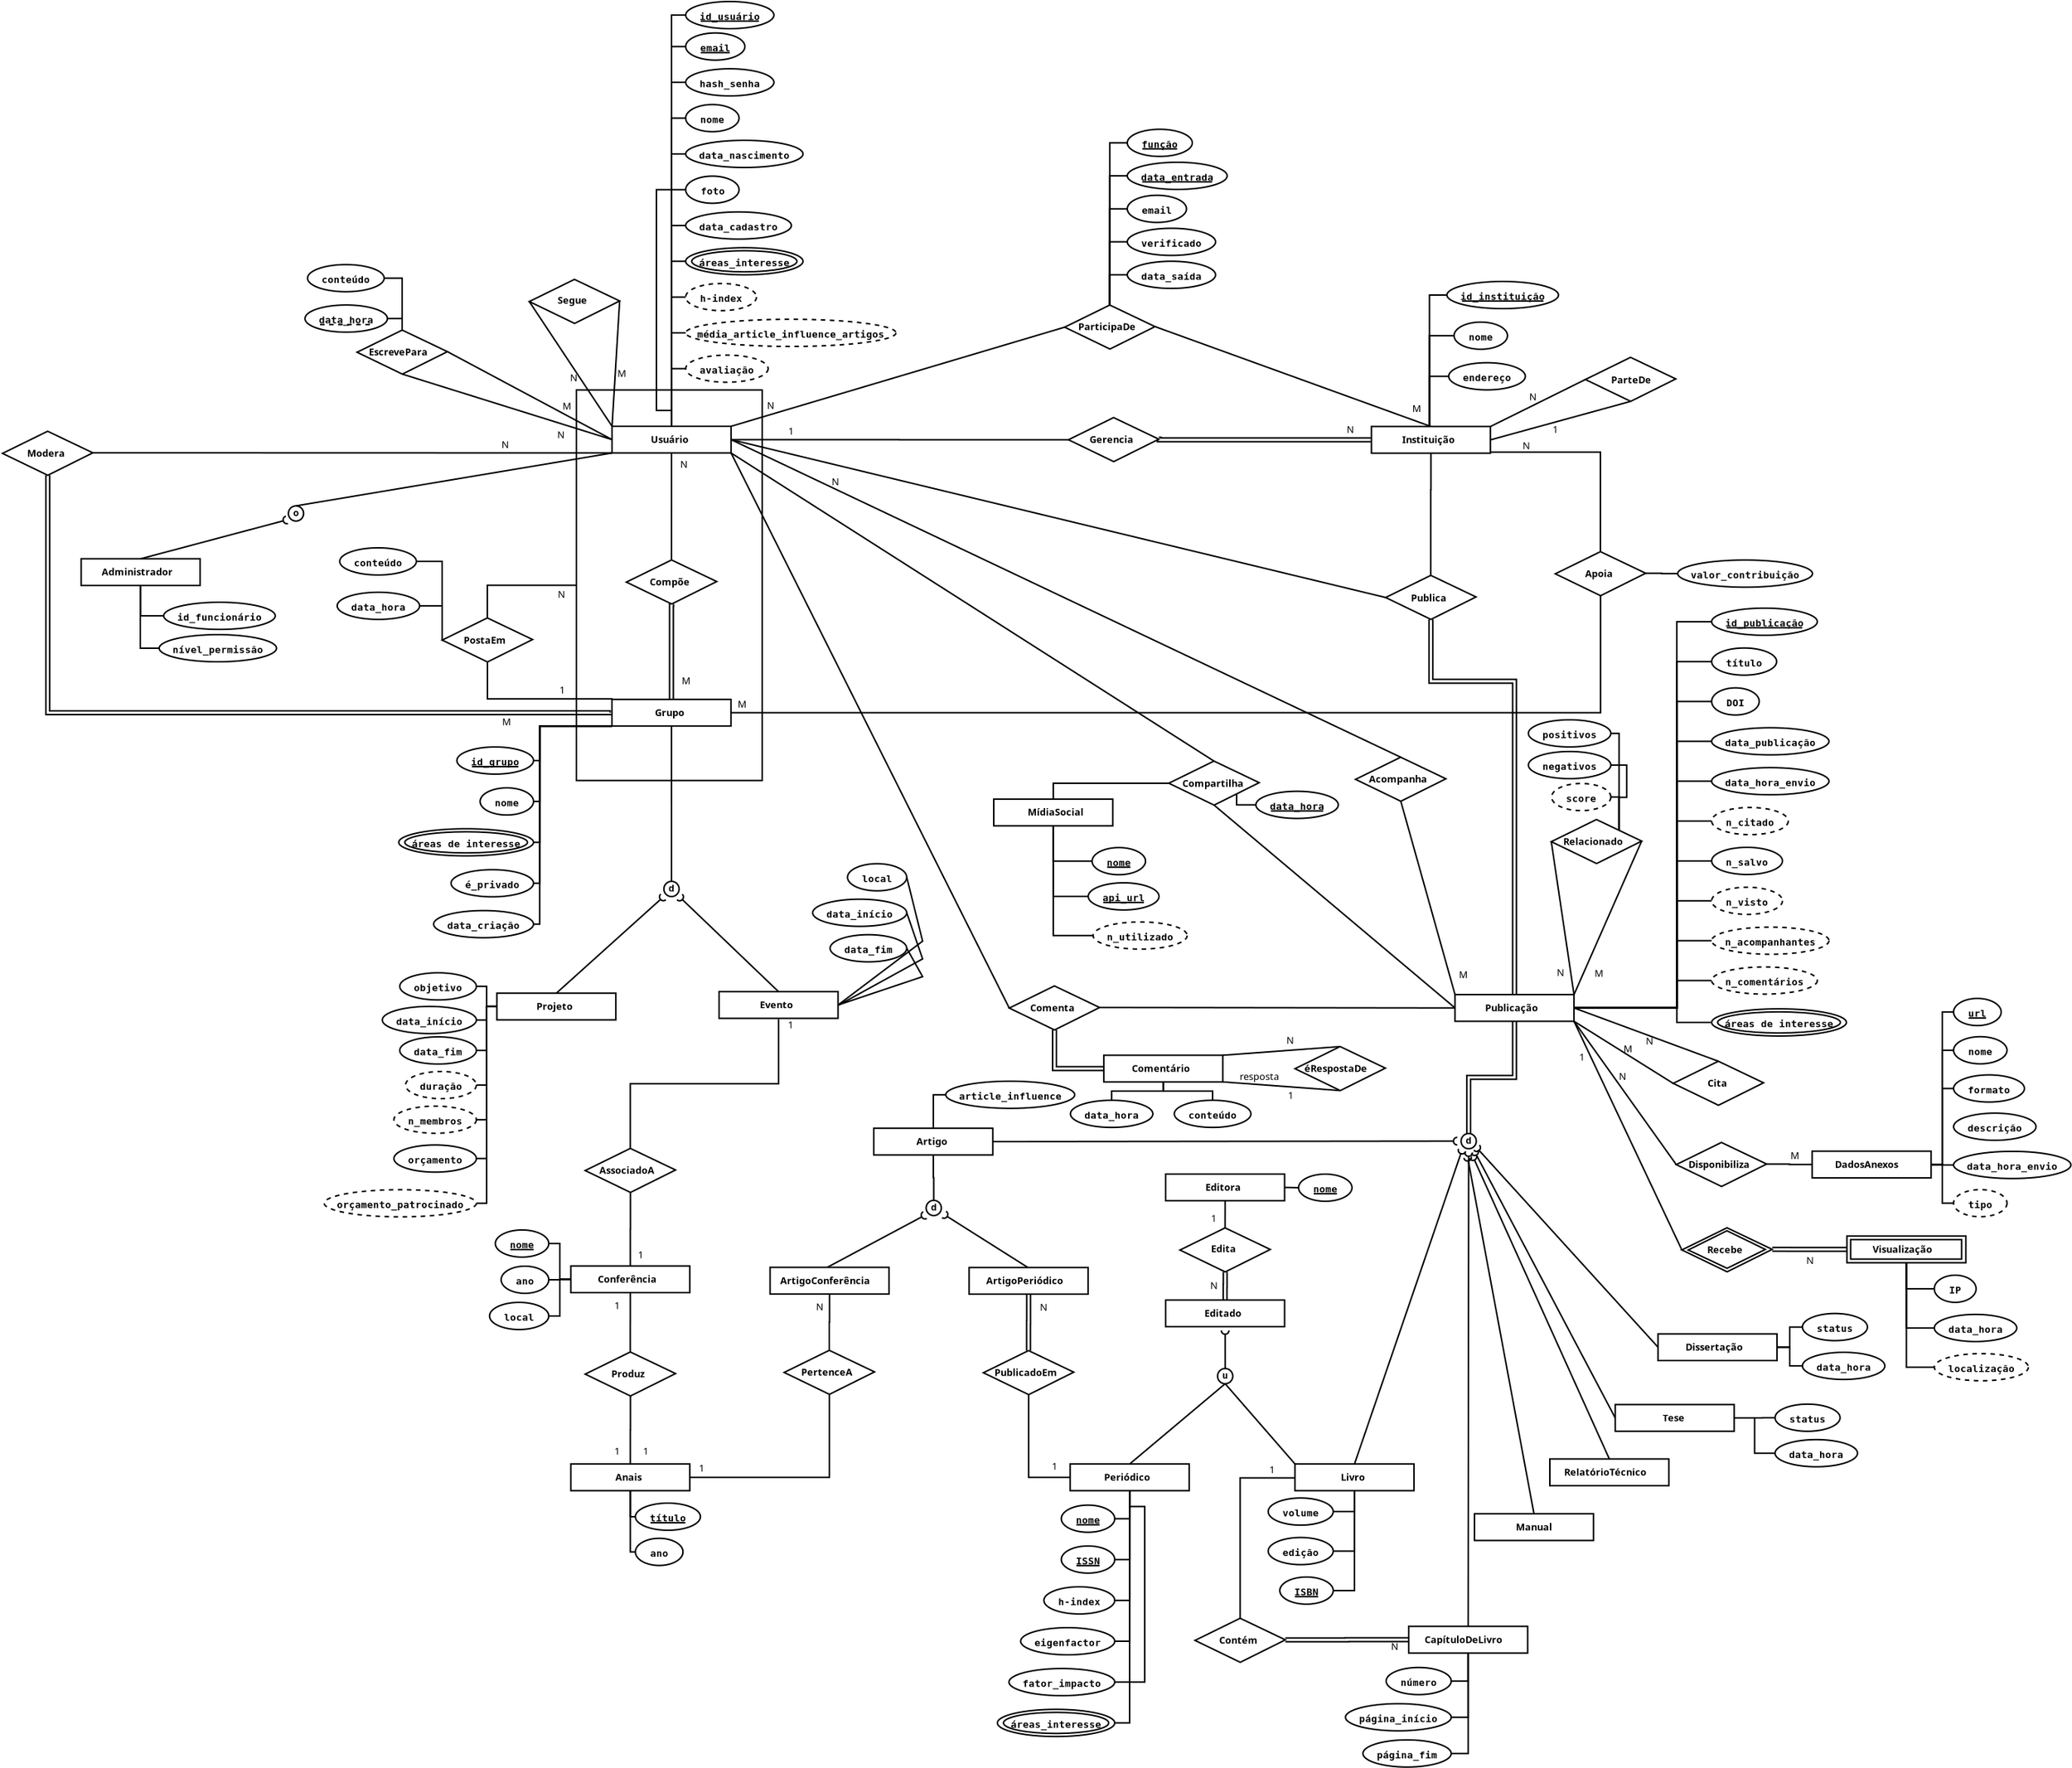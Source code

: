 <?xml version="1.0" encoding="UTF-8"?>
<dia:diagram xmlns:dia="http://www.lysator.liu.se/~alla/dia/">
  <dia:layer name="Background" visible="true" active="true">
    <dia:object type="Standard - Box" version="0" id="O0">
      <dia:attribute name="obj_pos">
        <dia:point val="43.599,19.645"/>
      </dia:attribute>
      <dia:attribute name="obj_bb">
        <dia:rectangle val="43.549,19.595;55.965,45.577"/>
      </dia:attribute>
      <dia:attribute name="elem_corner">
        <dia:point val="43.599,19.645"/>
      </dia:attribute>
      <dia:attribute name="elem_width">
        <dia:real val="12.315"/>
      </dia:attribute>
      <dia:attribute name="elem_height">
        <dia:real val="25.882"/>
      </dia:attribute>
      <dia:attribute name="border_width">
        <dia:real val="0.1"/>
      </dia:attribute>
      <dia:attribute name="show_background">
        <dia:boolean val="false"/>
      </dia:attribute>
    </dia:object>
    <dia:object type="ER - Attribute" version="0" id="O1">
      <dia:attribute name="obj_pos">
        <dia:point val="50.84,5.477"/>
      </dia:attribute>
      <dia:attribute name="obj_bb">
        <dia:rectangle val="50.79,5.427;54.43,7.327"/>
      </dia:attribute>
      <dia:attribute name="elem_corner">
        <dia:point val="50.84,5.477"/>
      </dia:attribute>
      <dia:attribute name="elem_width">
        <dia:real val="3.54"/>
      </dia:attribute>
      <dia:attribute name="elem_height">
        <dia:real val="1.8"/>
      </dia:attribute>
      <dia:attribute name="border_width">
        <dia:real val="0.1"/>
      </dia:attribute>
      <dia:attribute name="border_color">
        <dia:color val="#000000"/>
      </dia:attribute>
      <dia:attribute name="inner_color">
        <dia:color val="#ffffff"/>
      </dia:attribute>
      <dia:attribute name="name">
        <dia:string>#foto#</dia:string>
      </dia:attribute>
      <dia:attribute name="key">
        <dia:boolean val="false"/>
      </dia:attribute>
      <dia:attribute name="weak_key">
        <dia:boolean val="false"/>
      </dia:attribute>
      <dia:attribute name="derived">
        <dia:boolean val="false"/>
      </dia:attribute>
      <dia:attribute name="multivalued">
        <dia:boolean val="false"/>
      </dia:attribute>
      <dia:attribute name="font">
        <dia:font family="monospace" style="80" name="Courier-Bold"/>
      </dia:attribute>
      <dia:attribute name="font_height">
        <dia:real val="0.8"/>
      </dia:attribute>
    </dia:object>
    <dia:object type="ER - Attribute" version="0" id="O2">
      <dia:attribute name="obj_pos">
        <dia:point val="50.84,0.734"/>
      </dia:attribute>
      <dia:attribute name="obj_bb">
        <dia:rectangle val="50.79,0.684;54.43,2.584"/>
      </dia:attribute>
      <dia:attribute name="elem_corner">
        <dia:point val="50.84,0.734"/>
      </dia:attribute>
      <dia:attribute name="elem_width">
        <dia:real val="3.54"/>
      </dia:attribute>
      <dia:attribute name="elem_height">
        <dia:real val="1.8"/>
      </dia:attribute>
      <dia:attribute name="border_width">
        <dia:real val="0.1"/>
      </dia:attribute>
      <dia:attribute name="border_color">
        <dia:color val="#000000"/>
      </dia:attribute>
      <dia:attribute name="inner_color">
        <dia:color val="#ffffff"/>
      </dia:attribute>
      <dia:attribute name="name">
        <dia:string>#nome#</dia:string>
      </dia:attribute>
      <dia:attribute name="key">
        <dia:boolean val="false"/>
      </dia:attribute>
      <dia:attribute name="weak_key">
        <dia:boolean val="false"/>
      </dia:attribute>
      <dia:attribute name="derived">
        <dia:boolean val="false"/>
      </dia:attribute>
      <dia:attribute name="multivalued">
        <dia:boolean val="false"/>
      </dia:attribute>
      <dia:attribute name="font">
        <dia:font family="monospace" style="80" name="Courier-Bold"/>
      </dia:attribute>
      <dia:attribute name="font_height">
        <dia:real val="0.8"/>
      </dia:attribute>
    </dia:object>
    <dia:object type="ER - Attribute" version="0" id="O3">
      <dia:attribute name="obj_pos">
        <dia:point val="50.84,-4.009"/>
      </dia:attribute>
      <dia:attribute name="obj_bb">
        <dia:rectangle val="50.79,-4.059;54.815,-2.159"/>
      </dia:attribute>
      <dia:attribute name="elem_corner">
        <dia:point val="50.84,-4.009"/>
      </dia:attribute>
      <dia:attribute name="elem_width">
        <dia:real val="3.925"/>
      </dia:attribute>
      <dia:attribute name="elem_height">
        <dia:real val="1.8"/>
      </dia:attribute>
      <dia:attribute name="border_width">
        <dia:real val="0.1"/>
      </dia:attribute>
      <dia:attribute name="border_color">
        <dia:color val="#000000"/>
      </dia:attribute>
      <dia:attribute name="inner_color">
        <dia:color val="#ffffff"/>
      </dia:attribute>
      <dia:attribute name="name">
        <dia:string>#email#</dia:string>
      </dia:attribute>
      <dia:attribute name="key">
        <dia:boolean val="true"/>
      </dia:attribute>
      <dia:attribute name="weak_key">
        <dia:boolean val="false"/>
      </dia:attribute>
      <dia:attribute name="derived">
        <dia:boolean val="false"/>
      </dia:attribute>
      <dia:attribute name="multivalued">
        <dia:boolean val="false"/>
      </dia:attribute>
      <dia:attribute name="font">
        <dia:font family="monospace" style="80" name="Courier-Bold"/>
      </dia:attribute>
      <dia:attribute name="font_height">
        <dia:real val="0.8"/>
      </dia:attribute>
    </dia:object>
    <dia:object type="Standard - Line" version="0" id="O4">
      <dia:attribute name="obj_pos">
        <dia:point val="32.064,18.597"/>
      </dia:attribute>
      <dia:attribute name="obj_bb">
        <dia:rectangle val="32.002,18.534;46.026,23.0"/>
      </dia:attribute>
      <dia:attribute name="conn_endpoints">
        <dia:point val="32.064,18.597"/>
        <dia:point val="45.963,22.938"/>
      </dia:attribute>
      <dia:attribute name="numcp">
        <dia:int val="1"/>
      </dia:attribute>
      <dia:connections>
        <dia:connection handle="0" to="O240" connection="4"/>
        <dia:connection handle="1" to="O242" connection="3"/>
      </dia:connections>
    </dia:object>
    <dia:object type="Standard - Line" version="0" id="O5">
      <dia:attribute name="obj_pos">
        <dia:point val="40.478,13.787"/>
      </dia:attribute>
      <dia:attribute name="obj_bb">
        <dia:rectangle val="40.409,13.718;46.033,22.123"/>
      </dia:attribute>
      <dia:attribute name="conn_endpoints">
        <dia:point val="40.478,13.787"/>
        <dia:point val="45.963,22.054"/>
      </dia:attribute>
      <dia:attribute name="numcp">
        <dia:int val="1"/>
      </dia:attribute>
      <dia:connections>
        <dia:connection handle="0" to="O236" connection="6"/>
        <dia:connection handle="1" to="O242" connection="0"/>
      </dia:connections>
    </dia:object>
    <dia:object type="Standard - Line" version="0" id="O6">
      <dia:attribute name="obj_pos">
        <dia:point val="46.465,13.75"/>
      </dia:attribute>
      <dia:attribute name="obj_bb">
        <dia:rectangle val="45.91,13.697;46.518,22.107"/>
      </dia:attribute>
      <dia:attribute name="conn_endpoints">
        <dia:point val="46.465,13.75"/>
        <dia:point val="45.963,22.054"/>
      </dia:attribute>
      <dia:attribute name="numcp">
        <dia:int val="1"/>
      </dia:attribute>
      <dia:connections>
        <dia:connection handle="0" to="O236" connection="2"/>
        <dia:connection handle="1" to="O242" connection="0"/>
      </dia:connections>
    </dia:object>
    <dia:object type="Standard - Line" version="0" id="O7">
      <dia:attribute name="obj_pos">
        <dia:point val="35.052,17.109"/>
      </dia:attribute>
      <dia:attribute name="obj_bb">
        <dia:rectangle val="34.984,17.041;46.031,23.006"/>
      </dia:attribute>
      <dia:attribute name="conn_endpoints">
        <dia:point val="35.052,17.109"/>
        <dia:point val="45.963,22.938"/>
      </dia:attribute>
      <dia:attribute name="numcp">
        <dia:int val="1"/>
      </dia:attribute>
      <dia:connections>
        <dia:connection handle="0" to="O240" connection="2"/>
        <dia:connection handle="1" to="O242" connection="3"/>
      </dia:connections>
    </dia:object>
    <dia:object type="ER - Participation" version="1" id="O8">
      <dia:attribute name="obj_pos">
        <dia:point val="49.906,23.822"/>
      </dia:attribute>
      <dia:attribute name="obj_bb">
        <dia:rectangle val="49.852,23.772;49.956,30.961"/>
      </dia:attribute>
      <dia:attribute name="orth_points">
        <dia:point val="49.906,23.822"/>
        <dia:point val="49.906,27.366"/>
        <dia:point val="49.902,27.366"/>
        <dia:point val="49.902,30.911"/>
      </dia:attribute>
      <dia:attribute name="orth_orient">
        <dia:enum val="1"/>
        <dia:enum val="0"/>
        <dia:enum val="1"/>
      </dia:attribute>
      <dia:attribute name="autorouting">
        <dia:boolean val="true"/>
      </dia:attribute>
      <dia:attribute name="total">
        <dia:boolean val="false"/>
      </dia:attribute>
      <dia:connections>
        <dia:connection handle="0" to="O242" connection="6"/>
        <dia:connection handle="1" to="O272" connection="0"/>
      </dia:connections>
    </dia:object>
    <dia:object type="ER - Participation" version="1" id="O9">
      <dia:attribute name="obj_pos">
        <dia:point val="49.911,33.829"/>
      </dia:attribute>
      <dia:attribute name="obj_bb">
        <dia:rectangle val="49.725,33.654;50.086,40.324"/>
      </dia:attribute>
      <dia:attribute name="orth_points">
        <dia:point val="49.911,33.829"/>
        <dia:point val="49.911,33.865"/>
        <dia:point val="49.9,33.865"/>
        <dia:point val="49.9,40.149"/>
      </dia:attribute>
      <dia:attribute name="orth_orient">
        <dia:enum val="1"/>
        <dia:enum val="0"/>
        <dia:enum val="1"/>
      </dia:attribute>
      <dia:attribute name="autorouting">
        <dia:boolean val="false"/>
      </dia:attribute>
      <dia:attribute name="total">
        <dia:boolean val="true"/>
      </dia:attribute>
      <dia:connections>
        <dia:connection handle="0" to="O272" connection="4"/>
        <dia:connection handle="1" to="O274" connection="1"/>
      </dia:connections>
    </dia:object>
    <dia:object type="Standard - Text" version="1" id="O10">
      <dia:attribute name="obj_pos">
        <dia:point val="50.768,29.084"/>
      </dia:attribute>
      <dia:attribute name="obj_bb">
        <dia:rectangle val="50.768,28.504;50.768,29.219"/>
      </dia:attribute>
      <dia:attribute name="text">
        <dia:composite type="text">
          <dia:attribute name="string">
            <dia:string>##</dia:string>
          </dia:attribute>
          <dia:attribute name="font">
            <dia:font family="sans" style="0" name="Helvetica"/>
          </dia:attribute>
          <dia:attribute name="height">
            <dia:real val="0.8"/>
          </dia:attribute>
          <dia:attribute name="pos">
            <dia:point val="50.768,29.084"/>
          </dia:attribute>
          <dia:attribute name="color">
            <dia:color val="#000000"/>
          </dia:attribute>
          <dia:attribute name="alignment">
            <dia:enum val="0"/>
          </dia:attribute>
        </dia:composite>
      </dia:attribute>
      <dia:attribute name="valign">
        <dia:enum val="3"/>
      </dia:attribute>
    </dia:object>
    <dia:object type="ER - Participation" version="1" id="O11">
      <dia:attribute name="obj_pos">
        <dia:point val="37.697,34.752"/>
      </dia:attribute>
      <dia:attribute name="obj_bb">
        <dia:rectangle val="37.647,32.536;43.649,34.803"/>
      </dia:attribute>
      <dia:attribute name="orth_points">
        <dia:point val="37.697,34.752"/>
        <dia:point val="37.697,32.586"/>
        <dia:point val="43.599,32.586"/>
      </dia:attribute>
      <dia:attribute name="orth_orient">
        <dia:enum val="1"/>
        <dia:enum val="0"/>
      </dia:attribute>
      <dia:attribute name="autorouting">
        <dia:boolean val="true"/>
      </dia:attribute>
      <dia:attribute name="total">
        <dia:boolean val="false"/>
      </dia:attribute>
      <dia:connections>
        <dia:connection handle="0" to="O270" connection="0"/>
        <dia:connection handle="1" to="O0" connection="3"/>
      </dia:connections>
    </dia:object>
    <dia:object type="ER - Participation" version="1" id="O12">
      <dia:attribute name="obj_pos">
        <dia:point val="37.706,37.67"/>
      </dia:attribute>
      <dia:attribute name="obj_bb">
        <dia:rectangle val="37.656,37.62;46.008,40.199"/>
      </dia:attribute>
      <dia:attribute name="orth_points">
        <dia:point val="37.706,37.67"/>
        <dia:point val="37.706,40.117"/>
        <dia:point val="45.958,40.117"/>
        <dia:point val="45.958,40.149"/>
      </dia:attribute>
      <dia:attribute name="orth_orient">
        <dia:enum val="1"/>
        <dia:enum val="0"/>
        <dia:enum val="1"/>
      </dia:attribute>
      <dia:attribute name="autorouting">
        <dia:boolean val="false"/>
      </dia:attribute>
      <dia:attribute name="total">
        <dia:boolean val="false"/>
      </dia:attribute>
      <dia:connections>
        <dia:connection handle="0" to="O270" connection="4"/>
        <dia:connection handle="1" to="O274" connection="0"/>
      </dia:connections>
    </dia:object>
    <dia:object type="Standard - Text" version="1" id="O13">
      <dia:attribute name="obj_pos">
        <dia:point val="75.089,30.77"/>
      </dia:attribute>
      <dia:attribute name="obj_bb">
        <dia:rectangle val="75.089,30.19;75.089,30.905"/>
      </dia:attribute>
      <dia:attribute name="text">
        <dia:composite type="text">
          <dia:attribute name="string">
            <dia:string>##</dia:string>
          </dia:attribute>
          <dia:attribute name="font">
            <dia:font family="sans" style="0" name="Helvetica"/>
          </dia:attribute>
          <dia:attribute name="height">
            <dia:real val="0.8"/>
          </dia:attribute>
          <dia:attribute name="pos">
            <dia:point val="75.089,30.77"/>
          </dia:attribute>
          <dia:attribute name="color">
            <dia:color val="#000000"/>
          </dia:attribute>
          <dia:attribute name="alignment">
            <dia:enum val="0"/>
          </dia:attribute>
        </dia:composite>
      </dia:attribute>
      <dia:attribute name="valign">
        <dia:enum val="3"/>
      </dia:attribute>
    </dia:object>
    <dia:object type="ER - Participation" version="1" id="O14">
      <dia:attribute name="obj_pos">
        <dia:point val="104.168,23.836"/>
      </dia:attribute>
      <dia:attribute name="obj_bb">
        <dia:rectangle val="104.118,23.718;111.506,30.411"/>
      </dia:attribute>
      <dia:attribute name="orth_points">
        <dia:point val="104.168,23.836"/>
        <dia:point val="104.168,23.768"/>
        <dia:point val="111.456,23.768"/>
        <dia:point val="111.456,30.361"/>
      </dia:attribute>
      <dia:attribute name="orth_orient">
        <dia:enum val="1"/>
        <dia:enum val="0"/>
        <dia:enum val="1"/>
      </dia:attribute>
      <dia:attribute name="autorouting">
        <dia:boolean val="false"/>
      </dia:attribute>
      <dia:attribute name="total">
        <dia:boolean val="false"/>
      </dia:attribute>
      <dia:connections>
        <dia:connection handle="0" to="O248" connection="7"/>
        <dia:connection handle="1" to="O276" connection="0"/>
      </dia:connections>
    </dia:object>
    <dia:object type="ER - Participation" version="1" id="O15">
      <dia:attribute name="obj_pos">
        <dia:point val="53.843,41.033"/>
      </dia:attribute>
      <dia:attribute name="obj_bb">
        <dia:rectangle val="53.792,33.229;111.515,41.083"/>
      </dia:attribute>
      <dia:attribute name="orth_points">
        <dia:point val="53.843,41.033"/>
        <dia:point val="111.465,41.033"/>
        <dia:point val="111.465,33.279"/>
      </dia:attribute>
      <dia:attribute name="orth_orient">
        <dia:enum val="0"/>
        <dia:enum val="1"/>
      </dia:attribute>
      <dia:attribute name="autorouting">
        <dia:boolean val="true"/>
      </dia:attribute>
      <dia:attribute name="total">
        <dia:boolean val="false"/>
      </dia:attribute>
      <dia:connections>
        <dia:connection handle="0" to="O274" connection="4"/>
        <dia:connection handle="1" to="O276" connection="4"/>
      </dia:connections>
    </dia:object>
    <dia:object type="ER - Participation" version="1" id="O16">
      <dia:attribute name="obj_pos">
        <dia:point val="53.848,22.938"/>
      </dia:attribute>
      <dia:attribute name="obj_bb">
        <dia:rectangle val="53.798,22.888;76.254,22.995"/>
      </dia:attribute>
      <dia:attribute name="orth_points">
        <dia:point val="53.848,22.938"/>
        <dia:point val="65.026,22.938"/>
        <dia:point val="65.026,22.945"/>
        <dia:point val="76.204,22.945"/>
      </dia:attribute>
      <dia:attribute name="orth_orient">
        <dia:enum val="0"/>
        <dia:enum val="1"/>
        <dia:enum val="0"/>
      </dia:attribute>
      <dia:attribute name="autorouting">
        <dia:boolean val="true"/>
      </dia:attribute>
      <dia:attribute name="total">
        <dia:boolean val="false"/>
      </dia:attribute>
      <dia:connections>
        <dia:connection handle="0" to="O242" connection="4"/>
        <dia:connection handle="1" to="O246" connection="6"/>
      </dia:connections>
    </dia:object>
    <dia:object type="ER - Participation" version="1" id="O17">
      <dia:attribute name="obj_pos">
        <dia:point val="82.191,22.908"/>
      </dia:attribute>
      <dia:attribute name="obj_bb">
        <dia:rectangle val="82.016,22.733;96.417,23.127"/>
      </dia:attribute>
      <dia:attribute name="orth_points">
        <dia:point val="82.191,22.908"/>
        <dia:point val="82.216,22.908"/>
        <dia:point val="82.216,22.952"/>
        <dia:point val="96.242,22.952"/>
      </dia:attribute>
      <dia:attribute name="orth_orient">
        <dia:enum val="0"/>
        <dia:enum val="1"/>
        <dia:enum val="0"/>
      </dia:attribute>
      <dia:attribute name="autorouting">
        <dia:boolean val="false"/>
      </dia:attribute>
      <dia:attribute name="total">
        <dia:boolean val="true"/>
      </dia:attribute>
      <dia:connections>
        <dia:connection handle="0" to="O246" connection="2"/>
        <dia:connection handle="1" to="O248" connection="8"/>
      </dia:connections>
    </dia:object>
    <dia:object type="Standard - Line" version="0" id="O18">
      <dia:attribute name="obj_pos">
        <dia:point val="53.848,22.054"/>
      </dia:attribute>
      <dia:attribute name="obj_bb">
        <dia:rectangle val="53.785,15.424;76.015,22.116"/>
      </dia:attribute>
      <dia:attribute name="conn_endpoints">
        <dia:point val="53.848,22.054"/>
        <dia:point val="75.952,15.486"/>
      </dia:attribute>
      <dia:attribute name="numcp">
        <dia:int val="1"/>
      </dia:attribute>
      <dia:connections>
        <dia:connection handle="0" to="O242" connection="2"/>
        <dia:connection handle="1" to="O244" connection="6"/>
      </dia:connections>
    </dia:object>
    <dia:object type="Standard - Line" version="0" id="O19">
      <dia:attribute name="obj_pos">
        <dia:point val="81.94,15.449"/>
      </dia:attribute>
      <dia:attribute name="obj_bb">
        <dia:rectangle val="81.876,15.385;100.29,22.132"/>
      </dia:attribute>
      <dia:attribute name="conn_endpoints">
        <dia:point val="81.94,15.449"/>
        <dia:point val="100.226,22.068"/>
      </dia:attribute>
      <dia:attribute name="numcp">
        <dia:int val="1"/>
      </dia:attribute>
      <dia:connections>
        <dia:connection handle="0" to="O244" connection="2"/>
        <dia:connection handle="1" to="O248" connection="1"/>
      </dia:connections>
    </dia:object>
    <dia:object type="Standard - Line" version="0" id="O20">
      <dia:attribute name="obj_pos">
        <dia:point val="45.963,23.822"/>
      </dia:attribute>
      <dia:attribute name="obj_bb">
        <dia:rectangle val="11.507,23.762;46.013,23.872"/>
      </dia:attribute>
      <dia:attribute name="conn_endpoints">
        <dia:point val="45.963,23.822"/>
        <dia:point val="11.557,23.812"/>
      </dia:attribute>
      <dia:attribute name="numcp">
        <dia:int val="1"/>
      </dia:attribute>
      <dia:connections>
        <dia:connection handle="0" to="O242" connection="5"/>
        <dia:connection handle="1" to="O238" connection="2"/>
      </dia:connections>
    </dia:object>
    <dia:object type="Standard - Line" version="0" id="O21">
      <dia:attribute name="obj_pos">
        <dia:point val="25.018,27.326"/>
      </dia:attribute>
      <dia:attribute name="obj_bb">
        <dia:rectangle val="24.96,23.764;46.021,27.384"/>
      </dia:attribute>
      <dia:attribute name="conn_endpoints">
        <dia:point val="25.018,27.326"/>
        <dia:point val="45.963,23.822"/>
      </dia:attribute>
      <dia:attribute name="numcp">
        <dia:int val="1"/>
      </dia:attribute>
      <dia:connections>
        <dia:connection handle="0" to="O23" connection="1"/>
      </dia:connections>
    </dia:object>
    <dia:object type="ER - Participation" version="1" id="O22">
      <dia:attribute name="obj_pos">
        <dia:point val="8.569,25.3"/>
      </dia:attribute>
      <dia:attribute name="obj_bb">
        <dia:rectangle val="8.394,25.125;46.133,41.209"/>
      </dia:attribute>
      <dia:attribute name="orth_points">
        <dia:point val="8.569,25.3"/>
        <dia:point val="8.569,41.034"/>
        <dia:point val="45.958,41.034"/>
        <dia:point val="45.958,41.033"/>
      </dia:attribute>
      <dia:attribute name="orth_orient">
        <dia:enum val="1"/>
        <dia:enum val="0"/>
        <dia:enum val="1"/>
      </dia:attribute>
      <dia:attribute name="autorouting">
        <dia:boolean val="false"/>
      </dia:attribute>
      <dia:attribute name="total">
        <dia:boolean val="true"/>
      </dia:attribute>
      <dia:connections>
        <dia:connection handle="0" to="O238" connection="4"/>
        <dia:connection handle="1" to="O274" connection="3"/>
      </dia:connections>
    </dia:object>
    <dia:group>
      <dia:object type="Standard - Ellipse" version="0" id="O23">
        <dia:attribute name="obj_pos">
          <dia:point val="24.513,27.326"/>
        </dia:attribute>
        <dia:attribute name="obj_bb">
          <dia:rectangle val="24.463,27.276;25.573,28.387"/>
        </dia:attribute>
        <dia:attribute name="elem_corner">
          <dia:point val="24.513,27.326"/>
        </dia:attribute>
        <dia:attribute name="elem_width">
          <dia:real val="1.01"/>
        </dia:attribute>
        <dia:attribute name="elem_height">
          <dia:real val="1.01"/>
        </dia:attribute>
        <dia:attribute name="aspect">
          <dia:enum val="2"/>
        </dia:attribute>
      </dia:object>
      <dia:object type="Standard - Text" version="1" id="O24">
        <dia:attribute name="obj_pos">
          <dia:point val="24.835,28.012"/>
        </dia:attribute>
        <dia:attribute name="obj_bb">
          <dia:rectangle val="24.835,27.479;25.22,28.204"/>
        </dia:attribute>
        <dia:attribute name="text">
          <dia:composite type="text">
            <dia:attribute name="string">
              <dia:string>#o#</dia:string>
            </dia:attribute>
            <dia:attribute name="font">
              <dia:font family="monospace" style="80" name="Courier-Bold"/>
            </dia:attribute>
            <dia:attribute name="height">
              <dia:real val="0.8"/>
            </dia:attribute>
            <dia:attribute name="pos">
              <dia:point val="24.835,28.012"/>
            </dia:attribute>
            <dia:attribute name="color">
              <dia:color val="#000000"/>
            </dia:attribute>
            <dia:attribute name="alignment">
              <dia:enum val="0"/>
            </dia:attribute>
          </dia:composite>
        </dia:attribute>
        <dia:attribute name="valign">
          <dia:enum val="3"/>
        </dia:attribute>
      </dia:object>
    </dia:group>
    <dia:object type="ER - Attribute" version="0" id="O25">
      <dia:attribute name="obj_pos">
        <dia:point val="15.954,35.859"/>
      </dia:attribute>
      <dia:attribute name="obj_bb">
        <dia:rectangle val="15.904,35.809;23.779,37.709"/>
      </dia:attribute>
      <dia:attribute name="elem_corner">
        <dia:point val="15.954,35.859"/>
      </dia:attribute>
      <dia:attribute name="elem_width">
        <dia:real val="7.775"/>
      </dia:attribute>
      <dia:attribute name="elem_height">
        <dia:real val="1.8"/>
      </dia:attribute>
      <dia:attribute name="border_width">
        <dia:real val="0.1"/>
      </dia:attribute>
      <dia:attribute name="border_color">
        <dia:color val="#000000"/>
      </dia:attribute>
      <dia:attribute name="inner_color">
        <dia:color val="#ffffff"/>
      </dia:attribute>
      <dia:attribute name="name">
        <dia:string>#nível_permissão#</dia:string>
      </dia:attribute>
      <dia:attribute name="key">
        <dia:boolean val="false"/>
      </dia:attribute>
      <dia:attribute name="weak_key">
        <dia:boolean val="false"/>
      </dia:attribute>
      <dia:attribute name="derived">
        <dia:boolean val="false"/>
      </dia:attribute>
      <dia:attribute name="multivalued">
        <dia:boolean val="false"/>
      </dia:attribute>
      <dia:attribute name="font">
        <dia:font family="monospace" style="80" name="Courier-Bold"/>
      </dia:attribute>
      <dia:attribute name="font_height">
        <dia:real val="0.8"/>
      </dia:attribute>
    </dia:object>
    <dia:object type="ER - Attribute" version="0" id="O26">
      <dia:attribute name="obj_pos">
        <dia:point val="16.254,33.713"/>
      </dia:attribute>
      <dia:attribute name="obj_bb">
        <dia:rectangle val="16.204,33.663;23.694,35.563"/>
      </dia:attribute>
      <dia:attribute name="elem_corner">
        <dia:point val="16.254,33.713"/>
      </dia:attribute>
      <dia:attribute name="elem_width">
        <dia:real val="7.39"/>
      </dia:attribute>
      <dia:attribute name="elem_height">
        <dia:real val="1.8"/>
      </dia:attribute>
      <dia:attribute name="border_width">
        <dia:real val="0.1"/>
      </dia:attribute>
      <dia:attribute name="border_color">
        <dia:color val="#000000"/>
      </dia:attribute>
      <dia:attribute name="inner_color">
        <dia:color val="#ffffff"/>
      </dia:attribute>
      <dia:attribute name="name">
        <dia:string>#id_funcionário#</dia:string>
      </dia:attribute>
      <dia:attribute name="key">
        <dia:boolean val="false"/>
      </dia:attribute>
      <dia:attribute name="weak_key">
        <dia:boolean val="false"/>
      </dia:attribute>
      <dia:attribute name="derived">
        <dia:boolean val="false"/>
      </dia:attribute>
      <dia:attribute name="multivalued">
        <dia:boolean val="false"/>
      </dia:attribute>
      <dia:attribute name="font">
        <dia:font family="monospace" style="80" name="Courier-Bold"/>
      </dia:attribute>
      <dia:attribute name="font_height">
        <dia:real val="0.8"/>
      </dia:attribute>
    </dia:object>
    <dia:object type="Standard - ZigZagLine" version="1" id="O27">
      <dia:attribute name="obj_pos">
        <dia:point val="14.725,32.6"/>
      </dia:attribute>
      <dia:attribute name="obj_bb">
        <dia:rectangle val="14.675,32.55;16.304,34.663"/>
      </dia:attribute>
      <dia:attribute name="orth_points">
        <dia:point val="14.725,32.6"/>
        <dia:point val="14.725,34.613"/>
        <dia:point val="16.254,34.613"/>
      </dia:attribute>
      <dia:attribute name="orth_orient">
        <dia:enum val="1"/>
        <dia:enum val="0"/>
      </dia:attribute>
      <dia:attribute name="autorouting">
        <dia:boolean val="true"/>
      </dia:attribute>
      <dia:connections>
        <dia:connection handle="0" to="O268" connection="6"/>
        <dia:connection handle="1" to="O26" connection="3"/>
      </dia:connections>
    </dia:object>
    <dia:object type="Standard - ZigZagLine" version="1" id="O28">
      <dia:attribute name="obj_pos">
        <dia:point val="14.725,32.6"/>
      </dia:attribute>
      <dia:attribute name="obj_bb">
        <dia:rectangle val="14.655,32.55;15.954,36.809"/>
      </dia:attribute>
      <dia:attribute name="orth_points">
        <dia:point val="14.725,32.6"/>
        <dia:point val="14.705,32.6"/>
        <dia:point val="14.705,36.759"/>
        <dia:point val="15.904,36.759"/>
      </dia:attribute>
      <dia:attribute name="orth_orient">
        <dia:enum val="0"/>
        <dia:enum val="1"/>
        <dia:enum val="0"/>
      </dia:attribute>
      <dia:attribute name="autorouting">
        <dia:boolean val="false"/>
      </dia:attribute>
      <dia:connections>
        <dia:connection handle="0" to="O268" connection="6"/>
        <dia:connection handle="1" to="O25" connection="3"/>
      </dia:connections>
    </dia:object>
    <dia:object type="Standard - Line" version="0" id="O29">
      <dia:attribute name="obj_pos">
        <dia:point val="24.66,28.189"/>
      </dia:attribute>
      <dia:attribute name="obj_bb">
        <dia:rectangle val="14.664,28.01;24.768,30.893"/>
      </dia:attribute>
      <dia:attribute name="conn_endpoints">
        <dia:point val="24.66,28.189"/>
        <dia:point val="14.725,30.832"/>
      </dia:attribute>
      <dia:attribute name="numcp">
        <dia:int val="1"/>
      </dia:attribute>
      <dia:attribute name="start_arrow">
        <dia:enum val="26"/>
      </dia:attribute>
      <dia:attribute name="start_arrow_length">
        <dia:real val="0.5"/>
      </dia:attribute>
      <dia:attribute name="start_arrow_width">
        <dia:real val="0.5"/>
      </dia:attribute>
      <dia:connections>
        <dia:connection handle="0" to="O23" connection="5"/>
      </dia:connections>
    </dia:object>
    <dia:object type="ER - Attribute" version="0" id="O30">
      <dia:attribute name="obj_pos">
        <dia:point val="27.916,30.106"/>
      </dia:attribute>
      <dia:attribute name="obj_bb">
        <dia:rectangle val="27.866,30.056;33.046,31.956"/>
      </dia:attribute>
      <dia:attribute name="elem_corner">
        <dia:point val="27.916,30.106"/>
      </dia:attribute>
      <dia:attribute name="elem_width">
        <dia:real val="5.08"/>
      </dia:attribute>
      <dia:attribute name="elem_height">
        <dia:real val="1.8"/>
      </dia:attribute>
      <dia:attribute name="border_width">
        <dia:real val="0.1"/>
      </dia:attribute>
      <dia:attribute name="border_color">
        <dia:color val="#000000"/>
      </dia:attribute>
      <dia:attribute name="inner_color">
        <dia:color val="#ffffff"/>
      </dia:attribute>
      <dia:attribute name="name">
        <dia:string>#conteúdo#</dia:string>
      </dia:attribute>
      <dia:attribute name="key">
        <dia:boolean val="false"/>
      </dia:attribute>
      <dia:attribute name="weak_key">
        <dia:boolean val="false"/>
      </dia:attribute>
      <dia:attribute name="derived">
        <dia:boolean val="false"/>
      </dia:attribute>
      <dia:attribute name="multivalued">
        <dia:boolean val="false"/>
      </dia:attribute>
      <dia:attribute name="font">
        <dia:font family="monospace" style="80" name="Courier-Bold"/>
      </dia:attribute>
      <dia:attribute name="font_height">
        <dia:real val="0.8"/>
      </dia:attribute>
    </dia:object>
    <dia:object type="ER - Attribute" version="0" id="O31">
      <dia:attribute name="obj_pos">
        <dia:point val="27.746,33.05"/>
      </dia:attribute>
      <dia:attribute name="obj_bb">
        <dia:rectangle val="27.696,33.0;33.261,34.9"/>
      </dia:attribute>
      <dia:attribute name="elem_corner">
        <dia:point val="27.746,33.05"/>
      </dia:attribute>
      <dia:attribute name="elem_width">
        <dia:real val="5.465"/>
      </dia:attribute>
      <dia:attribute name="elem_height">
        <dia:real val="1.8"/>
      </dia:attribute>
      <dia:attribute name="border_width">
        <dia:real val="0.1"/>
      </dia:attribute>
      <dia:attribute name="border_color">
        <dia:color val="#000000"/>
      </dia:attribute>
      <dia:attribute name="inner_color">
        <dia:color val="#ffffff"/>
      </dia:attribute>
      <dia:attribute name="name">
        <dia:string>#data_hora#</dia:string>
      </dia:attribute>
      <dia:attribute name="key">
        <dia:boolean val="false"/>
      </dia:attribute>
      <dia:attribute name="weak_key">
        <dia:boolean val="false"/>
      </dia:attribute>
      <dia:attribute name="derived">
        <dia:boolean val="false"/>
      </dia:attribute>
      <dia:attribute name="multivalued">
        <dia:boolean val="false"/>
      </dia:attribute>
      <dia:attribute name="font">
        <dia:font family="monospace" style="80" name="Courier-Bold"/>
      </dia:attribute>
      <dia:attribute name="font_height">
        <dia:real val="0.8"/>
      </dia:attribute>
    </dia:object>
    <dia:object type="ER - Participation" version="1" id="O32">
      <dia:attribute name="obj_pos">
        <dia:point val="34.706,36.22"/>
      </dia:attribute>
      <dia:attribute name="obj_bb">
        <dia:rectangle val="33.161,33.9;34.756,36.27"/>
      </dia:attribute>
      <dia:attribute name="orth_points">
        <dia:point val="34.706,36.22"/>
        <dia:point val="34.706,33.95"/>
        <dia:point val="33.211,33.95"/>
      </dia:attribute>
      <dia:attribute name="orth_orient">
        <dia:enum val="1"/>
        <dia:enum val="0"/>
      </dia:attribute>
      <dia:attribute name="autorouting">
        <dia:boolean val="false"/>
      </dia:attribute>
      <dia:attribute name="total">
        <dia:boolean val="false"/>
      </dia:attribute>
      <dia:connections>
        <dia:connection handle="0" to="O270" connection="6"/>
        <dia:connection handle="1" to="O31" connection="4"/>
      </dia:connections>
    </dia:object>
    <dia:object type="ER - Attribute" version="0" id="O33">
      <dia:attribute name="obj_pos">
        <dia:point val="80.104,2.373"/>
      </dia:attribute>
      <dia:attribute name="obj_bb">
        <dia:rectangle val="80.054,2.323;84.464,4.223"/>
      </dia:attribute>
      <dia:attribute name="elem_corner">
        <dia:point val="80.104,2.373"/>
      </dia:attribute>
      <dia:attribute name="elem_width">
        <dia:real val="4.31"/>
      </dia:attribute>
      <dia:attribute name="elem_height">
        <dia:real val="1.8"/>
      </dia:attribute>
      <dia:attribute name="border_width">
        <dia:real val="0.1"/>
      </dia:attribute>
      <dia:attribute name="border_color">
        <dia:color val="#000000"/>
      </dia:attribute>
      <dia:attribute name="inner_color">
        <dia:color val="#ffffff"/>
      </dia:attribute>
      <dia:attribute name="name">
        <dia:string>#função#</dia:string>
      </dia:attribute>
      <dia:attribute name="key">
        <dia:boolean val="true"/>
      </dia:attribute>
      <dia:attribute name="weak_key">
        <dia:boolean val="false"/>
      </dia:attribute>
      <dia:attribute name="derived">
        <dia:boolean val="false"/>
      </dia:attribute>
      <dia:attribute name="multivalued">
        <dia:boolean val="false"/>
      </dia:attribute>
      <dia:attribute name="font">
        <dia:font family="monospace" style="80" name="Courier-Bold"/>
      </dia:attribute>
      <dia:attribute name="font_height">
        <dia:real val="0.8"/>
      </dia:attribute>
    </dia:object>
    <dia:object type="ER - Attribute" version="0" id="O34">
      <dia:attribute name="obj_pos">
        <dia:point val="80.104,4.559"/>
      </dia:attribute>
      <dia:attribute name="obj_bb">
        <dia:rectangle val="80.054,4.509;86.774,6.409"/>
      </dia:attribute>
      <dia:attribute name="elem_corner">
        <dia:point val="80.104,4.559"/>
      </dia:attribute>
      <dia:attribute name="elem_width">
        <dia:real val="6.62"/>
      </dia:attribute>
      <dia:attribute name="elem_height">
        <dia:real val="1.8"/>
      </dia:attribute>
      <dia:attribute name="border_width">
        <dia:real val="0.1"/>
      </dia:attribute>
      <dia:attribute name="border_color">
        <dia:color val="#000000"/>
      </dia:attribute>
      <dia:attribute name="inner_color">
        <dia:color val="#ffffff"/>
      </dia:attribute>
      <dia:attribute name="name">
        <dia:string>#data_entrada#</dia:string>
      </dia:attribute>
      <dia:attribute name="key">
        <dia:boolean val="true"/>
      </dia:attribute>
      <dia:attribute name="weak_key">
        <dia:boolean val="false"/>
      </dia:attribute>
      <dia:attribute name="derived">
        <dia:boolean val="false"/>
      </dia:attribute>
      <dia:attribute name="multivalued">
        <dia:boolean val="false"/>
      </dia:attribute>
      <dia:attribute name="font">
        <dia:font family="monospace" style="80" name="Courier-Bold"/>
      </dia:attribute>
      <dia:attribute name="font_height">
        <dia:real val="0.8"/>
      </dia:attribute>
    </dia:object>
    <dia:object type="ER - Attribute" version="0" id="O35">
      <dia:attribute name="obj_pos">
        <dia:point val="80.104,6.745"/>
      </dia:attribute>
      <dia:attribute name="obj_bb">
        <dia:rectangle val="80.054,6.695;84.079,8.595"/>
      </dia:attribute>
      <dia:attribute name="elem_corner">
        <dia:point val="80.104,6.745"/>
      </dia:attribute>
      <dia:attribute name="elem_width">
        <dia:real val="3.925"/>
      </dia:attribute>
      <dia:attribute name="elem_height">
        <dia:real val="1.8"/>
      </dia:attribute>
      <dia:attribute name="border_width">
        <dia:real val="0.1"/>
      </dia:attribute>
      <dia:attribute name="border_color">
        <dia:color val="#000000"/>
      </dia:attribute>
      <dia:attribute name="inner_color">
        <dia:color val="#ffffff"/>
      </dia:attribute>
      <dia:attribute name="name">
        <dia:string>#email#</dia:string>
      </dia:attribute>
      <dia:attribute name="key">
        <dia:boolean val="false"/>
      </dia:attribute>
      <dia:attribute name="weak_key">
        <dia:boolean val="false"/>
      </dia:attribute>
      <dia:attribute name="derived">
        <dia:boolean val="false"/>
      </dia:attribute>
      <dia:attribute name="multivalued">
        <dia:boolean val="false"/>
      </dia:attribute>
      <dia:attribute name="font">
        <dia:font family="monospace" style="80" name="Courier-Bold"/>
      </dia:attribute>
      <dia:attribute name="font_height">
        <dia:real val="0.8"/>
      </dia:attribute>
    </dia:object>
    <dia:object type="ER - Participation" version="1" id="O36">
      <dia:attribute name="obj_pos">
        <dia:point val="78.943,14.019"/>
      </dia:attribute>
      <dia:attribute name="obj_bb">
        <dia:rectangle val="78.893,7.595;80.154,14.069"/>
      </dia:attribute>
      <dia:attribute name="orth_points">
        <dia:point val="78.943,14.019"/>
        <dia:point val="78.943,7.645"/>
        <dia:point val="80.104,7.645"/>
      </dia:attribute>
      <dia:attribute name="orth_orient">
        <dia:enum val="1"/>
        <dia:enum val="0"/>
      </dia:attribute>
      <dia:attribute name="autorouting">
        <dia:boolean val="false"/>
      </dia:attribute>
      <dia:attribute name="total">
        <dia:boolean val="false"/>
      </dia:attribute>
      <dia:connections>
        <dia:connection handle="0" to="O244" connection="0"/>
        <dia:connection handle="1" to="O35" connection="3"/>
      </dia:connections>
    </dia:object>
    <dia:object type="ER - Participation" version="1" id="O37">
      <dia:attribute name="obj_pos">
        <dia:point val="78.943,14.019"/>
      </dia:attribute>
      <dia:attribute name="obj_bb">
        <dia:rectangle val="78.893,5.409;80.154,14.069"/>
      </dia:attribute>
      <dia:attribute name="orth_points">
        <dia:point val="78.943,14.019"/>
        <dia:point val="78.943,5.459"/>
        <dia:point val="80.104,5.459"/>
      </dia:attribute>
      <dia:attribute name="orth_orient">
        <dia:enum val="1"/>
        <dia:enum val="0"/>
      </dia:attribute>
      <dia:attribute name="autorouting">
        <dia:boolean val="false"/>
      </dia:attribute>
      <dia:attribute name="total">
        <dia:boolean val="false"/>
      </dia:attribute>
      <dia:connections>
        <dia:connection handle="0" to="O244" connection="0"/>
        <dia:connection handle="1" to="O34" connection="3"/>
      </dia:connections>
    </dia:object>
    <dia:object type="ER - Participation" version="1" id="O38">
      <dia:attribute name="obj_pos">
        <dia:point val="78.943,14.019"/>
      </dia:attribute>
      <dia:attribute name="obj_bb">
        <dia:rectangle val="78.893,3.223;80.154,14.069"/>
      </dia:attribute>
      <dia:attribute name="orth_points">
        <dia:point val="78.943,14.019"/>
        <dia:point val="78.943,3.273"/>
        <dia:point val="80.104,3.273"/>
      </dia:attribute>
      <dia:attribute name="orth_orient">
        <dia:enum val="1"/>
        <dia:enum val="0"/>
      </dia:attribute>
      <dia:attribute name="autorouting">
        <dia:boolean val="false"/>
      </dia:attribute>
      <dia:attribute name="total">
        <dia:boolean val="false"/>
      </dia:attribute>
      <dia:connections>
        <dia:connection handle="0" to="O244" connection="0"/>
        <dia:connection handle="1" to="O33" connection="3"/>
      </dia:connections>
    </dia:object>
    <dia:object type="ER - Attribute" version="0" id="O39">
      <dia:attribute name="obj_pos">
        <dia:point val="80.104,11.118"/>
      </dia:attribute>
      <dia:attribute name="obj_bb">
        <dia:rectangle val="80.054,11.068;86.004,12.968"/>
      </dia:attribute>
      <dia:attribute name="elem_corner">
        <dia:point val="80.104,11.118"/>
      </dia:attribute>
      <dia:attribute name="elem_width">
        <dia:real val="5.85"/>
      </dia:attribute>
      <dia:attribute name="elem_height">
        <dia:real val="1.8"/>
      </dia:attribute>
      <dia:attribute name="border_width">
        <dia:real val="0.1"/>
      </dia:attribute>
      <dia:attribute name="border_color">
        <dia:color val="#000000"/>
      </dia:attribute>
      <dia:attribute name="inner_color">
        <dia:color val="#ffffff"/>
      </dia:attribute>
      <dia:attribute name="name">
        <dia:string>#data_saída#</dia:string>
      </dia:attribute>
      <dia:attribute name="key">
        <dia:boolean val="false"/>
      </dia:attribute>
      <dia:attribute name="weak_key">
        <dia:boolean val="false"/>
      </dia:attribute>
      <dia:attribute name="derived">
        <dia:boolean val="false"/>
      </dia:attribute>
      <dia:attribute name="multivalued">
        <dia:boolean val="false"/>
      </dia:attribute>
      <dia:attribute name="font">
        <dia:font family="monospace" style="80" name="Courier-Bold"/>
      </dia:attribute>
      <dia:attribute name="font_height">
        <dia:real val="0.8"/>
      </dia:attribute>
    </dia:object>
    <dia:object type="Standard - ZigZagLine" version="1" id="O40">
      <dia:attribute name="obj_pos">
        <dia:point val="80.104,12.018"/>
      </dia:attribute>
      <dia:attribute name="obj_bb">
        <dia:rectangle val="78.887,11.968;80.154,14.069"/>
      </dia:attribute>
      <dia:attribute name="orth_points">
        <dia:point val="80.104,12.018"/>
        <dia:point val="78.937,12.018"/>
        <dia:point val="78.937,14.019"/>
        <dia:point val="78.943,14.019"/>
      </dia:attribute>
      <dia:attribute name="orth_orient">
        <dia:enum val="0"/>
        <dia:enum val="1"/>
        <dia:enum val="0"/>
      </dia:attribute>
      <dia:attribute name="autorouting">
        <dia:boolean val="false"/>
      </dia:attribute>
      <dia:connections>
        <dia:connection handle="0" to="O39" connection="3"/>
        <dia:connection handle="1" to="O244" connection="0"/>
      </dia:connections>
    </dia:object>
    <dia:object type="Standard - Text" version="1" id="O41">
      <dia:attribute name="obj_pos">
        <dia:point val="50.742,28.566"/>
      </dia:attribute>
      <dia:attribute name="obj_bb">
        <dia:rectangle val="50.742,27.985;50.742,28.701"/>
      </dia:attribute>
      <dia:attribute name="text">
        <dia:composite type="text">
          <dia:attribute name="string">
            <dia:string>##</dia:string>
          </dia:attribute>
          <dia:attribute name="font">
            <dia:font family="sans" style="0" name="Helvetica"/>
          </dia:attribute>
          <dia:attribute name="height">
            <dia:real val="0.8"/>
          </dia:attribute>
          <dia:attribute name="pos">
            <dia:point val="50.742,28.566"/>
          </dia:attribute>
          <dia:attribute name="color">
            <dia:color val="#000000"/>
          </dia:attribute>
          <dia:attribute name="alignment">
            <dia:enum val="0"/>
          </dia:attribute>
        </dia:composite>
      </dia:attribute>
      <dia:attribute name="valign">
        <dia:enum val="3"/>
      </dia:attribute>
    </dia:object>
    <dia:object type="Standard - Text" version="1" id="O42">
      <dia:attribute name="obj_pos">
        <dia:point val="80.859,14.949"/>
      </dia:attribute>
      <dia:attribute name="obj_bb">
        <dia:rectangle val="80.859,14.369;80.859,15.084"/>
      </dia:attribute>
      <dia:attribute name="text">
        <dia:composite type="text">
          <dia:attribute name="string">
            <dia:string>##</dia:string>
          </dia:attribute>
          <dia:attribute name="font">
            <dia:font family="sans" style="0" name="Helvetica"/>
          </dia:attribute>
          <dia:attribute name="height">
            <dia:real val="0.8"/>
          </dia:attribute>
          <dia:attribute name="pos">
            <dia:point val="80.859,14.949"/>
          </dia:attribute>
          <dia:attribute name="color">
            <dia:color val="#000000"/>
          </dia:attribute>
          <dia:attribute name="alignment">
            <dia:enum val="0"/>
          </dia:attribute>
        </dia:composite>
      </dia:attribute>
      <dia:attribute name="valign">
        <dia:enum val="3"/>
      </dia:attribute>
    </dia:object>
    <dia:object type="ER - Attribute" version="0" id="O43">
      <dia:attribute name="obj_pos">
        <dia:point val="101.287,12.457"/>
      </dia:attribute>
      <dia:attribute name="obj_bb">
        <dia:rectangle val="101.237,12.407;108.727,14.307"/>
      </dia:attribute>
      <dia:attribute name="elem_corner">
        <dia:point val="101.287,12.457"/>
      </dia:attribute>
      <dia:attribute name="elem_width">
        <dia:real val="7.39"/>
      </dia:attribute>
      <dia:attribute name="elem_height">
        <dia:real val="1.8"/>
      </dia:attribute>
      <dia:attribute name="border_width">
        <dia:real val="0.1"/>
      </dia:attribute>
      <dia:attribute name="border_color">
        <dia:color val="#000000"/>
      </dia:attribute>
      <dia:attribute name="inner_color">
        <dia:color val="#ffffff"/>
      </dia:attribute>
      <dia:attribute name="name">
        <dia:string>#id_instituição#</dia:string>
      </dia:attribute>
      <dia:attribute name="key">
        <dia:boolean val="true"/>
      </dia:attribute>
      <dia:attribute name="weak_key">
        <dia:boolean val="false"/>
      </dia:attribute>
      <dia:attribute name="derived">
        <dia:boolean val="false"/>
      </dia:attribute>
      <dia:attribute name="multivalued">
        <dia:boolean val="false"/>
      </dia:attribute>
      <dia:attribute name="font">
        <dia:font family="monospace" style="80" name="Courier-Bold"/>
      </dia:attribute>
      <dia:attribute name="font_height">
        <dia:real val="0.8"/>
      </dia:attribute>
    </dia:object>
    <dia:object type="ER - Attribute" version="0" id="O44">
      <dia:attribute name="obj_pos">
        <dia:point val="101.759,15.149"/>
      </dia:attribute>
      <dia:attribute name="obj_bb">
        <dia:rectangle val="101.709,15.099;105.349,16.999"/>
      </dia:attribute>
      <dia:attribute name="elem_corner">
        <dia:point val="101.759,15.149"/>
      </dia:attribute>
      <dia:attribute name="elem_width">
        <dia:real val="3.54"/>
      </dia:attribute>
      <dia:attribute name="elem_height">
        <dia:real val="1.8"/>
      </dia:attribute>
      <dia:attribute name="border_width">
        <dia:real val="0.1"/>
      </dia:attribute>
      <dia:attribute name="border_color">
        <dia:color val="#000000"/>
      </dia:attribute>
      <dia:attribute name="inner_color">
        <dia:color val="#ffffff"/>
      </dia:attribute>
      <dia:attribute name="name">
        <dia:string>#nome#</dia:string>
      </dia:attribute>
      <dia:attribute name="key">
        <dia:boolean val="false"/>
      </dia:attribute>
      <dia:attribute name="weak_key">
        <dia:boolean val="false"/>
      </dia:attribute>
      <dia:attribute name="derived">
        <dia:boolean val="false"/>
      </dia:attribute>
      <dia:attribute name="multivalued">
        <dia:boolean val="false"/>
      </dia:attribute>
      <dia:attribute name="font">
        <dia:font family="monospace" style="80" name="Courier-Bold"/>
      </dia:attribute>
      <dia:attribute name="font_height">
        <dia:real val="0.8"/>
      </dia:attribute>
    </dia:object>
    <dia:object type="ER - Attribute" version="0" id="O45">
      <dia:attribute name="obj_pos">
        <dia:point val="101.401,17.841"/>
      </dia:attribute>
      <dia:attribute name="obj_bb">
        <dia:rectangle val="101.351,17.791;106.531,19.691"/>
      </dia:attribute>
      <dia:attribute name="elem_corner">
        <dia:point val="101.401,17.841"/>
      </dia:attribute>
      <dia:attribute name="elem_width">
        <dia:real val="5.08"/>
      </dia:attribute>
      <dia:attribute name="elem_height">
        <dia:real val="1.8"/>
      </dia:attribute>
      <dia:attribute name="border_width">
        <dia:real val="0.1"/>
      </dia:attribute>
      <dia:attribute name="border_color">
        <dia:color val="#000000"/>
      </dia:attribute>
      <dia:attribute name="inner_color">
        <dia:color val="#ffffff"/>
      </dia:attribute>
      <dia:attribute name="name">
        <dia:string>#endereço#</dia:string>
      </dia:attribute>
      <dia:attribute name="key">
        <dia:boolean val="false"/>
      </dia:attribute>
      <dia:attribute name="weak_key">
        <dia:boolean val="false"/>
      </dia:attribute>
      <dia:attribute name="derived">
        <dia:boolean val="false"/>
      </dia:attribute>
      <dia:attribute name="multivalued">
        <dia:boolean val="false"/>
      </dia:attribute>
      <dia:attribute name="font">
        <dia:font family="monospace" style="80" name="Courier-Bold"/>
      </dia:attribute>
      <dia:attribute name="font_height">
        <dia:real val="0.8"/>
      </dia:attribute>
    </dia:object>
    <dia:object type="Standard - Text" version="1" id="O46">
      <dia:attribute name="obj_pos">
        <dia:point val="103.941,18.741"/>
      </dia:attribute>
      <dia:attribute name="obj_bb">
        <dia:rectangle val="103.941,18.161;103.941,18.876"/>
      </dia:attribute>
      <dia:attribute name="text">
        <dia:composite type="text">
          <dia:attribute name="string">
            <dia:string>##</dia:string>
          </dia:attribute>
          <dia:attribute name="font">
            <dia:font family="sans" style="0" name="Helvetica"/>
          </dia:attribute>
          <dia:attribute name="height">
            <dia:real val="0.8"/>
          </dia:attribute>
          <dia:attribute name="pos">
            <dia:point val="103.941,18.741"/>
          </dia:attribute>
          <dia:attribute name="color">
            <dia:color val="#000000"/>
          </dia:attribute>
          <dia:attribute name="alignment">
            <dia:enum val="0"/>
          </dia:attribute>
        </dia:composite>
      </dia:attribute>
      <dia:attribute name="valign">
        <dia:enum val="3"/>
      </dia:attribute>
      <dia:connections>
        <dia:connection handle="0" to="O45" connection="8"/>
      </dia:connections>
    </dia:object>
    <dia:object type="Standard - Line" version="0" id="O47">
      <dia:attribute name="obj_pos">
        <dia:point val="104.168,22.068"/>
      </dia:attribute>
      <dia:attribute name="obj_bb">
        <dia:rectangle val="104.101,18.886;110.526,22.135"/>
      </dia:attribute>
      <dia:attribute name="conn_endpoints">
        <dia:point val="104.168,22.068"/>
        <dia:point val="110.459,18.953"/>
      </dia:attribute>
      <dia:attribute name="numcp">
        <dia:int val="1"/>
      </dia:attribute>
      <dia:connections>
        <dia:connection handle="0" to="O248" connection="2"/>
        <dia:connection handle="1" to="O250" connection="6"/>
      </dia:connections>
    </dia:object>
    <dia:object type="Standard - Line" version="0" id="O48">
      <dia:attribute name="obj_pos">
        <dia:point val="104.168,22.952"/>
      </dia:attribute>
      <dia:attribute name="obj_bb">
        <dia:rectangle val="104.107,20.341;113.52,23.013"/>
      </dia:attribute>
      <dia:attribute name="conn_endpoints">
        <dia:point val="104.168,22.952"/>
        <dia:point val="113.459,20.402"/>
      </dia:attribute>
      <dia:attribute name="numcp">
        <dia:int val="1"/>
      </dia:attribute>
      <dia:connections>
        <dia:connection handle="0" to="O248" connection="4"/>
        <dia:connection handle="1" to="O250" connection="4"/>
      </dia:connections>
    </dia:object>
    <dia:object type="ER - Participation" version="1" id="O49">
      <dia:attribute name="obj_pos">
        <dia:point val="100.226,22.068"/>
      </dia:attribute>
      <dia:attribute name="obj_bb">
        <dia:rectangle val="100.079,18.691;101.451,22.118"/>
      </dia:attribute>
      <dia:attribute name="orth_points">
        <dia:point val="100.226,22.068"/>
        <dia:point val="100.129,22.068"/>
        <dia:point val="100.129,18.741"/>
        <dia:point val="101.401,18.741"/>
      </dia:attribute>
      <dia:attribute name="orth_orient">
        <dia:enum val="0"/>
        <dia:enum val="1"/>
        <dia:enum val="0"/>
      </dia:attribute>
      <dia:attribute name="autorouting">
        <dia:boolean val="false"/>
      </dia:attribute>
      <dia:attribute name="total">
        <dia:boolean val="false"/>
      </dia:attribute>
      <dia:connections>
        <dia:connection handle="0" to="O248" connection="1"/>
        <dia:connection handle="1" to="O45" connection="3"/>
      </dia:connections>
    </dia:object>
    <dia:object type="ER - Participation" version="1" id="O50">
      <dia:attribute name="obj_pos">
        <dia:point val="100.226,22.068"/>
      </dia:attribute>
      <dia:attribute name="obj_bb">
        <dia:rectangle val="100.079,13.307;101.337,22.118"/>
      </dia:attribute>
      <dia:attribute name="orth_points">
        <dia:point val="100.226,22.068"/>
        <dia:point val="100.129,22.068"/>
        <dia:point val="100.129,13.357"/>
        <dia:point val="101.287,13.357"/>
      </dia:attribute>
      <dia:attribute name="orth_orient">
        <dia:enum val="0"/>
        <dia:enum val="1"/>
        <dia:enum val="0"/>
      </dia:attribute>
      <dia:attribute name="autorouting">
        <dia:boolean val="false"/>
      </dia:attribute>
      <dia:attribute name="total">
        <dia:boolean val="false"/>
      </dia:attribute>
      <dia:connections>
        <dia:connection handle="0" to="O248" connection="1"/>
        <dia:connection handle="1" to="O43" connection="3"/>
      </dia:connections>
    </dia:object>
    <dia:object type="ER - Participation" version="1" id="O51">
      <dia:attribute name="obj_pos">
        <dia:point val="100.226,22.068"/>
      </dia:attribute>
      <dia:attribute name="obj_bb">
        <dia:rectangle val="100.079,15.999;101.809,22.118"/>
      </dia:attribute>
      <dia:attribute name="orth_points">
        <dia:point val="100.226,22.068"/>
        <dia:point val="100.129,22.068"/>
        <dia:point val="100.129,16.049"/>
        <dia:point val="101.759,16.049"/>
      </dia:attribute>
      <dia:attribute name="orth_orient">
        <dia:enum val="0"/>
        <dia:enum val="1"/>
        <dia:enum val="0"/>
      </dia:attribute>
      <dia:attribute name="autorouting">
        <dia:boolean val="false"/>
      </dia:attribute>
      <dia:attribute name="total">
        <dia:boolean val="false"/>
      </dia:attribute>
      <dia:connections>
        <dia:connection handle="0" to="O248" connection="1"/>
        <dia:connection handle="1" to="O44" connection="3"/>
      </dia:connections>
    </dia:object>
    <dia:object type="ER - Attribute" version="0" id="O52">
      <dia:attribute name="obj_pos">
        <dia:point val="116.576,30.916"/>
      </dia:attribute>
      <dia:attribute name="obj_bb">
        <dia:rectangle val="116.526,30.866;125.556,32.766"/>
      </dia:attribute>
      <dia:attribute name="elem_corner">
        <dia:point val="116.576,30.916"/>
      </dia:attribute>
      <dia:attribute name="elem_width">
        <dia:real val="8.93"/>
      </dia:attribute>
      <dia:attribute name="elem_height">
        <dia:real val="1.8"/>
      </dia:attribute>
      <dia:attribute name="border_width">
        <dia:real val="0.1"/>
      </dia:attribute>
      <dia:attribute name="border_color">
        <dia:color val="#000000"/>
      </dia:attribute>
      <dia:attribute name="inner_color">
        <dia:color val="#ffffff"/>
      </dia:attribute>
      <dia:attribute name="name">
        <dia:string>#valor_contribuição#</dia:string>
      </dia:attribute>
      <dia:attribute name="key">
        <dia:boolean val="false"/>
      </dia:attribute>
      <dia:attribute name="weak_key">
        <dia:boolean val="false"/>
      </dia:attribute>
      <dia:attribute name="derived">
        <dia:boolean val="false"/>
      </dia:attribute>
      <dia:attribute name="multivalued">
        <dia:boolean val="false"/>
      </dia:attribute>
      <dia:attribute name="font">
        <dia:font family="monospace" style="80" name="Courier-Bold"/>
      </dia:attribute>
      <dia:attribute name="font_height">
        <dia:real val="0.8"/>
      </dia:attribute>
    </dia:object>
    <dia:object type="ER - Participation" version="1" id="O53">
      <dia:attribute name="obj_pos">
        <dia:point val="114.452,31.791"/>
      </dia:attribute>
      <dia:attribute name="obj_bb">
        <dia:rectangle val="114.402,31.741;116.626,31.866"/>
      </dia:attribute>
      <dia:attribute name="orth_points">
        <dia:point val="114.452,31.791"/>
        <dia:point val="115.514,31.791"/>
        <dia:point val="115.514,31.816"/>
        <dia:point val="116.576,31.816"/>
      </dia:attribute>
      <dia:attribute name="orth_orient">
        <dia:enum val="0"/>
        <dia:enum val="1"/>
        <dia:enum val="0"/>
      </dia:attribute>
      <dia:attribute name="autorouting">
        <dia:boolean val="true"/>
      </dia:attribute>
      <dia:attribute name="total">
        <dia:boolean val="false"/>
      </dia:attribute>
      <dia:connections>
        <dia:connection handle="0" to="O276" connection="2"/>
        <dia:connection handle="1" to="O52" connection="3"/>
      </dia:connections>
    </dia:object>
    <dia:object type="ER - Participation" version="1" id="O54">
      <dia:attribute name="obj_pos">
        <dia:point val="32.996,31.006"/>
      </dia:attribute>
      <dia:attribute name="obj_bb">
        <dia:rectangle val="32.946,30.956;34.756,36.27"/>
      </dia:attribute>
      <dia:attribute name="orth_points">
        <dia:point val="32.996,31.006"/>
        <dia:point val="34.702,31.006"/>
        <dia:point val="34.702,36.22"/>
        <dia:point val="34.706,36.22"/>
      </dia:attribute>
      <dia:attribute name="orth_orient">
        <dia:enum val="0"/>
        <dia:enum val="1"/>
        <dia:enum val="0"/>
      </dia:attribute>
      <dia:attribute name="autorouting">
        <dia:boolean val="false"/>
      </dia:attribute>
      <dia:attribute name="total">
        <dia:boolean val="false"/>
      </dia:attribute>
      <dia:connections>
        <dia:connection handle="0" to="O30" connection="4"/>
        <dia:connection handle="1" to="O270" connection="6"/>
      </dia:connections>
    </dia:object>
    <dia:object type="ER - Attribute" version="0" id="O55">
      <dia:attribute name="obj_pos">
        <dia:point val="37.218,46.012"/>
      </dia:attribute>
      <dia:attribute name="obj_bb">
        <dia:rectangle val="37.168,45.962;40.808,47.862"/>
      </dia:attribute>
      <dia:attribute name="elem_corner">
        <dia:point val="37.218,46.012"/>
      </dia:attribute>
      <dia:attribute name="elem_width">
        <dia:real val="3.54"/>
      </dia:attribute>
      <dia:attribute name="elem_height">
        <dia:real val="1.8"/>
      </dia:attribute>
      <dia:attribute name="border_width">
        <dia:real val="0.1"/>
      </dia:attribute>
      <dia:attribute name="border_color">
        <dia:color val="#000000"/>
      </dia:attribute>
      <dia:attribute name="inner_color">
        <dia:color val="#ffffff"/>
      </dia:attribute>
      <dia:attribute name="name">
        <dia:string>#nome#</dia:string>
      </dia:attribute>
      <dia:attribute name="key">
        <dia:boolean val="false"/>
      </dia:attribute>
      <dia:attribute name="weak_key">
        <dia:boolean val="false"/>
      </dia:attribute>
      <dia:attribute name="derived">
        <dia:boolean val="false"/>
      </dia:attribute>
      <dia:attribute name="multivalued">
        <dia:boolean val="false"/>
      </dia:attribute>
      <dia:attribute name="font">
        <dia:font family="monospace" style="80" name="Courier-Bold"/>
      </dia:attribute>
      <dia:attribute name="font_height">
        <dia:real val="0.8"/>
      </dia:attribute>
    </dia:object>
    <dia:object type="ER - Attribute" version="0" id="O56">
      <dia:attribute name="obj_pos">
        <dia:point val="34.138,54.142"/>
      </dia:attribute>
      <dia:attribute name="obj_bb">
        <dia:rectangle val="34.088,54.092;40.808,55.992"/>
      </dia:attribute>
      <dia:attribute name="elem_corner">
        <dia:point val="34.138,54.142"/>
      </dia:attribute>
      <dia:attribute name="elem_width">
        <dia:real val="6.62"/>
      </dia:attribute>
      <dia:attribute name="elem_height">
        <dia:real val="1.8"/>
      </dia:attribute>
      <dia:attribute name="border_width">
        <dia:real val="0.1"/>
      </dia:attribute>
      <dia:attribute name="border_color">
        <dia:color val="#000000"/>
      </dia:attribute>
      <dia:attribute name="inner_color">
        <dia:color val="#ffffff"/>
      </dia:attribute>
      <dia:attribute name="name">
        <dia:string>#data_criação#</dia:string>
      </dia:attribute>
      <dia:attribute name="key">
        <dia:boolean val="false"/>
      </dia:attribute>
      <dia:attribute name="weak_key">
        <dia:boolean val="false"/>
      </dia:attribute>
      <dia:attribute name="derived">
        <dia:boolean val="false"/>
      </dia:attribute>
      <dia:attribute name="multivalued">
        <dia:boolean val="false"/>
      </dia:attribute>
      <dia:attribute name="font">
        <dia:font family="monospace" style="80" name="Courier-Bold"/>
      </dia:attribute>
      <dia:attribute name="font_height">
        <dia:real val="0.8"/>
      </dia:attribute>
    </dia:object>
    <dia:object type="ER - Attribute" version="0" id="O57">
      <dia:attribute name="obj_pos">
        <dia:point val="35.293,51.432"/>
      </dia:attribute>
      <dia:attribute name="obj_bb">
        <dia:rectangle val="35.243,51.382;40.808,53.282"/>
      </dia:attribute>
      <dia:attribute name="elem_corner">
        <dia:point val="35.293,51.432"/>
      </dia:attribute>
      <dia:attribute name="elem_width">
        <dia:real val="5.465"/>
      </dia:attribute>
      <dia:attribute name="elem_height">
        <dia:real val="1.8"/>
      </dia:attribute>
      <dia:attribute name="border_width">
        <dia:real val="0.1"/>
      </dia:attribute>
      <dia:attribute name="border_color">
        <dia:color val="#000000"/>
      </dia:attribute>
      <dia:attribute name="inner_color">
        <dia:color val="#ffffff"/>
      </dia:attribute>
      <dia:attribute name="name">
        <dia:string>#é_privado#</dia:string>
      </dia:attribute>
      <dia:attribute name="key">
        <dia:boolean val="false"/>
      </dia:attribute>
      <dia:attribute name="weak_key">
        <dia:boolean val="false"/>
      </dia:attribute>
      <dia:attribute name="derived">
        <dia:boolean val="false"/>
      </dia:attribute>
      <dia:attribute name="multivalued">
        <dia:boolean val="false"/>
      </dia:attribute>
      <dia:attribute name="font">
        <dia:font family="monospace" style="80" name="Courier-Bold"/>
      </dia:attribute>
      <dia:attribute name="font_height">
        <dia:real val="0.8"/>
      </dia:attribute>
    </dia:object>
    <dia:object type="ER - Attribute" version="0" id="O58">
      <dia:attribute name="obj_pos">
        <dia:point val="31.828,48.722"/>
      </dia:attribute>
      <dia:attribute name="obj_bb">
        <dia:rectangle val="31.778,48.672;40.808,50.572"/>
      </dia:attribute>
      <dia:attribute name="elem_corner">
        <dia:point val="31.828,48.722"/>
      </dia:attribute>
      <dia:attribute name="elem_width">
        <dia:real val="8.93"/>
      </dia:attribute>
      <dia:attribute name="elem_height">
        <dia:real val="1.8"/>
      </dia:attribute>
      <dia:attribute name="border_width">
        <dia:real val="0.1"/>
      </dia:attribute>
      <dia:attribute name="border_color">
        <dia:color val="#000000"/>
      </dia:attribute>
      <dia:attribute name="inner_color">
        <dia:color val="#ffffff"/>
      </dia:attribute>
      <dia:attribute name="name">
        <dia:string>#áreas de interesse#</dia:string>
      </dia:attribute>
      <dia:attribute name="key">
        <dia:boolean val="false"/>
      </dia:attribute>
      <dia:attribute name="weak_key">
        <dia:boolean val="false"/>
      </dia:attribute>
      <dia:attribute name="derived">
        <dia:boolean val="false"/>
      </dia:attribute>
      <dia:attribute name="multivalued">
        <dia:boolean val="true"/>
      </dia:attribute>
      <dia:attribute name="font">
        <dia:font family="monospace" style="80" name="Courier-Bold"/>
      </dia:attribute>
      <dia:attribute name="font_height">
        <dia:real val="0.8"/>
      </dia:attribute>
    </dia:object>
    <dia:object type="ER - Attribute" version="0" id="O59">
      <dia:attribute name="obj_pos">
        <dia:point val="35.678,43.302"/>
      </dia:attribute>
      <dia:attribute name="obj_bb">
        <dia:rectangle val="35.628,43.252;40.808,45.152"/>
      </dia:attribute>
      <dia:attribute name="elem_corner">
        <dia:point val="35.678,43.302"/>
      </dia:attribute>
      <dia:attribute name="elem_width">
        <dia:real val="5.08"/>
      </dia:attribute>
      <dia:attribute name="elem_height">
        <dia:real val="1.8"/>
      </dia:attribute>
      <dia:attribute name="border_width">
        <dia:real val="0.1"/>
      </dia:attribute>
      <dia:attribute name="border_color">
        <dia:color val="#000000"/>
      </dia:attribute>
      <dia:attribute name="inner_color">
        <dia:color val="#ffffff"/>
      </dia:attribute>
      <dia:attribute name="name">
        <dia:string>#id_grupo#</dia:string>
      </dia:attribute>
      <dia:attribute name="key">
        <dia:boolean val="true"/>
      </dia:attribute>
      <dia:attribute name="weak_key">
        <dia:boolean val="false"/>
      </dia:attribute>
      <dia:attribute name="derived">
        <dia:boolean val="false"/>
      </dia:attribute>
      <dia:attribute name="multivalued">
        <dia:boolean val="false"/>
      </dia:attribute>
      <dia:attribute name="font">
        <dia:font family="monospace" style="80" name="Courier-Bold"/>
      </dia:attribute>
      <dia:attribute name="font_height">
        <dia:real val="0.8"/>
      </dia:attribute>
    </dia:object>
    <dia:object type="ER - Participation" version="1" id="O60">
      <dia:attribute name="obj_pos">
        <dia:point val="45.958,41.917"/>
      </dia:attribute>
      <dia:attribute name="obj_bb">
        <dia:rectangle val="40.708,41.867;46.008,44.252"/>
      </dia:attribute>
      <dia:attribute name="orth_points">
        <dia:point val="45.958,41.917"/>
        <dia:point val="41.168,41.917"/>
        <dia:point val="41.168,44.202"/>
        <dia:point val="40.758,44.202"/>
      </dia:attribute>
      <dia:attribute name="orth_orient">
        <dia:enum val="0"/>
        <dia:enum val="1"/>
        <dia:enum val="0"/>
      </dia:attribute>
      <dia:attribute name="autorouting">
        <dia:boolean val="false"/>
      </dia:attribute>
      <dia:attribute name="total">
        <dia:boolean val="false"/>
      </dia:attribute>
      <dia:connections>
        <dia:connection handle="0" to="O274" connection="5"/>
        <dia:connection handle="1" to="O59" connection="4"/>
      </dia:connections>
    </dia:object>
    <dia:object type="ER - Participation" version="1" id="O61">
      <dia:attribute name="obj_pos">
        <dia:point val="45.958,41.917"/>
      </dia:attribute>
      <dia:attribute name="obj_bb">
        <dia:rectangle val="40.708,41.867;46.008,46.962"/>
      </dia:attribute>
      <dia:attribute name="orth_points">
        <dia:point val="45.958,41.917"/>
        <dia:point val="41.168,41.917"/>
        <dia:point val="41.168,46.912"/>
        <dia:point val="40.758,46.912"/>
      </dia:attribute>
      <dia:attribute name="orth_orient">
        <dia:enum val="0"/>
        <dia:enum val="1"/>
        <dia:enum val="0"/>
      </dia:attribute>
      <dia:attribute name="autorouting">
        <dia:boolean val="false"/>
      </dia:attribute>
      <dia:attribute name="total">
        <dia:boolean val="false"/>
      </dia:attribute>
      <dia:connections>
        <dia:connection handle="0" to="O274" connection="5"/>
        <dia:connection handle="1" to="O55" connection="4"/>
      </dia:connections>
    </dia:object>
    <dia:object type="ER - Participation" version="1" id="O62">
      <dia:attribute name="obj_pos">
        <dia:point val="45.958,41.917"/>
      </dia:attribute>
      <dia:attribute name="obj_bb">
        <dia:rectangle val="40.708,41.867;46.008,49.672"/>
      </dia:attribute>
      <dia:attribute name="orth_points">
        <dia:point val="45.958,41.917"/>
        <dia:point val="41.168,41.917"/>
        <dia:point val="41.168,49.622"/>
        <dia:point val="40.758,49.622"/>
      </dia:attribute>
      <dia:attribute name="orth_orient">
        <dia:enum val="0"/>
        <dia:enum val="1"/>
        <dia:enum val="0"/>
      </dia:attribute>
      <dia:attribute name="autorouting">
        <dia:boolean val="false"/>
      </dia:attribute>
      <dia:attribute name="total">
        <dia:boolean val="false"/>
      </dia:attribute>
      <dia:connections>
        <dia:connection handle="0" to="O274" connection="5"/>
        <dia:connection handle="1" to="O58" connection="4"/>
      </dia:connections>
    </dia:object>
    <dia:object type="ER - Participation" version="1" id="O63">
      <dia:attribute name="obj_pos">
        <dia:point val="45.958,41.917"/>
      </dia:attribute>
      <dia:attribute name="obj_bb">
        <dia:rectangle val="40.708,41.867;46.008,52.382"/>
      </dia:attribute>
      <dia:attribute name="orth_points">
        <dia:point val="45.958,41.917"/>
        <dia:point val="41.168,41.917"/>
        <dia:point val="41.168,52.332"/>
        <dia:point val="40.758,52.332"/>
      </dia:attribute>
      <dia:attribute name="orth_orient">
        <dia:enum val="0"/>
        <dia:enum val="1"/>
        <dia:enum val="0"/>
      </dia:attribute>
      <dia:attribute name="autorouting">
        <dia:boolean val="false"/>
      </dia:attribute>
      <dia:attribute name="total">
        <dia:boolean val="false"/>
      </dia:attribute>
      <dia:connections>
        <dia:connection handle="0" to="O274" connection="5"/>
        <dia:connection handle="1" to="O57" connection="4"/>
      </dia:connections>
    </dia:object>
    <dia:object type="ER - Participation" version="1" id="O64">
      <dia:attribute name="obj_pos">
        <dia:point val="45.958,41.917"/>
      </dia:attribute>
      <dia:attribute name="obj_bb">
        <dia:rectangle val="40.708,41.867;46.008,55.092"/>
      </dia:attribute>
      <dia:attribute name="orth_points">
        <dia:point val="45.958,41.917"/>
        <dia:point val="41.168,41.917"/>
        <dia:point val="41.168,55.042"/>
        <dia:point val="40.758,55.042"/>
      </dia:attribute>
      <dia:attribute name="orth_orient">
        <dia:enum val="0"/>
        <dia:enum val="1"/>
        <dia:enum val="0"/>
      </dia:attribute>
      <dia:attribute name="autorouting">
        <dia:boolean val="false"/>
      </dia:attribute>
      <dia:attribute name="total">
        <dia:boolean val="false"/>
      </dia:attribute>
      <dia:connections>
        <dia:connection handle="0" to="O274" connection="5"/>
        <dia:connection handle="1" to="O56" connection="4"/>
      </dia:connections>
    </dia:object>
    <dia:object type="Standard - Line" version="0" id="O65">
      <dia:attribute name="obj_pos">
        <dia:point val="53.848,22.938"/>
      </dia:attribute>
      <dia:attribute name="obj_bb">
        <dia:rectangle val="53.787,22.878;97.283,33.459"/>
      </dia:attribute>
      <dia:attribute name="conn_endpoints">
        <dia:point val="53.848,22.938"/>
        <dia:point val="97.223,33.399"/>
      </dia:attribute>
      <dia:attribute name="numcp">
        <dia:int val="1"/>
      </dia:attribute>
      <dia:connections>
        <dia:connection handle="0" to="O242" connection="4"/>
        <dia:connection handle="1" to="O252" connection="6"/>
      </dia:connections>
    </dia:object>
    <dia:object type="ER - Participation" version="1" id="O66">
      <dia:attribute name="obj_pos">
        <dia:point val="100.223,34.849"/>
      </dia:attribute>
      <dia:attribute name="obj_bb">
        <dia:rectangle val="100.048,34.674;105.938,59.886"/>
      </dia:attribute>
      <dia:attribute name="orth_points">
        <dia:point val="100.223,34.849"/>
        <dia:point val="100.223,38.95"/>
        <dia:point val="105.763,38.95"/>
        <dia:point val="105.763,59.711"/>
      </dia:attribute>
      <dia:attribute name="orth_orient">
        <dia:enum val="1"/>
        <dia:enum val="0"/>
        <dia:enum val="1"/>
      </dia:attribute>
      <dia:attribute name="autorouting">
        <dia:boolean val="false"/>
      </dia:attribute>
      <dia:attribute name="total">
        <dia:boolean val="true"/>
      </dia:attribute>
      <dia:connections>
        <dia:connection handle="0" to="O252" connection="4"/>
        <dia:connection handle="1" to="O262" connection="1"/>
      </dia:connections>
    </dia:object>
    <dia:object type="ER - Participation" version="1" id="O67">
      <dia:attribute name="obj_pos">
        <dia:point val="100.226,23.836"/>
      </dia:attribute>
      <dia:attribute name="obj_bb">
        <dia:rectangle val="100.164,23.786;100.276,31.982"/>
      </dia:attribute>
      <dia:attribute name="orth_points">
        <dia:point val="100.226,23.836"/>
        <dia:point val="100.226,26.254"/>
        <dia:point val="100.214,26.254"/>
        <dia:point val="100.214,31.932"/>
      </dia:attribute>
      <dia:attribute name="orth_orient">
        <dia:enum val="1"/>
        <dia:enum val="0"/>
        <dia:enum val="1"/>
      </dia:attribute>
      <dia:attribute name="autorouting">
        <dia:boolean val="false"/>
      </dia:attribute>
      <dia:attribute name="total">
        <dia:boolean val="false"/>
      </dia:attribute>
      <dia:connections>
        <dia:connection handle="0" to="O248" connection="6"/>
        <dia:connection handle="1" to="O252" connection="0"/>
      </dia:connections>
    </dia:object>
    <dia:object type="Standard - Line" version="0" id="O68">
      <dia:attribute name="obj_pos">
        <dia:point val="53.848,22.938"/>
      </dia:attribute>
      <dia:attribute name="obj_bb">
        <dia:rectangle val="53.781,22.871;98.285,44.048"/>
      </dia:attribute>
      <dia:attribute name="conn_endpoints">
        <dia:point val="53.848,22.938"/>
        <dia:point val="98.219,43.981"/>
      </dia:attribute>
      <dia:attribute name="numcp">
        <dia:int val="1"/>
      </dia:attribute>
      <dia:connections>
        <dia:connection handle="0" to="O242" connection="4"/>
        <dia:connection handle="1" to="O258" connection="0"/>
      </dia:connections>
    </dia:object>
    <dia:object type="Standard - Line" version="0" id="O69">
      <dia:attribute name="obj_pos">
        <dia:point val="98.228,46.899"/>
      </dia:attribute>
      <dia:attribute name="obj_bb">
        <dia:rectangle val="98.166,46.837;101.883,59.772"/>
      </dia:attribute>
      <dia:attribute name="conn_endpoints">
        <dia:point val="98.228,46.899"/>
        <dia:point val="101.821,59.711"/>
      </dia:attribute>
      <dia:attribute name="numcp">
        <dia:int val="1"/>
      </dia:attribute>
      <dia:connections>
        <dia:connection handle="0" to="O258" connection="4"/>
        <dia:connection handle="1" to="O262" connection="0"/>
      </dia:connections>
    </dia:object>
    <dia:object type="Standard - Line" version="0" id="O70">
      <dia:attribute name="obj_pos">
        <dia:point val="53.848,23.822"/>
      </dia:attribute>
      <dia:attribute name="obj_bb">
        <dia:rectangle val="53.781,23.755;72.349,60.67"/>
      </dia:attribute>
      <dia:attribute name="conn_endpoints">
        <dia:point val="53.848,23.822"/>
        <dia:point val="72.282,60.603"/>
      </dia:attribute>
      <dia:attribute name="numcp">
        <dia:int val="1"/>
      </dia:attribute>
      <dia:connections>
        <dia:connection handle="0" to="O242" connection="7"/>
        <dia:connection handle="1" to="O266" connection="6"/>
      </dia:connections>
    </dia:object>
    <dia:object type="Standard - Line" version="0" id="O71">
      <dia:attribute name="obj_pos">
        <dia:point val="53.848,23.822"/>
      </dia:attribute>
      <dia:attribute name="obj_bb">
        <dia:rectangle val="53.779,23.753;85.915,44.306"/>
      </dia:attribute>
      <dia:attribute name="conn_endpoints">
        <dia:point val="53.848,23.822"/>
        <dia:point val="85.846,44.237"/>
      </dia:attribute>
      <dia:attribute name="numcp">
        <dia:int val="1"/>
      </dia:attribute>
      <dia:connections>
        <dia:connection handle="0" to="O242" connection="7"/>
        <dia:connection handle="1" to="O254" connection="0"/>
      </dia:connections>
    </dia:object>
    <dia:object type="Standard - Line" version="0" id="O72">
      <dia:attribute name="obj_pos">
        <dia:point val="78.269,60.566"/>
      </dia:attribute>
      <dia:attribute name="obj_bb">
        <dia:rectangle val="78.219,60.516;101.871,60.645"/>
      </dia:attribute>
      <dia:attribute name="conn_endpoints">
        <dia:point val="78.269,60.566"/>
        <dia:point val="101.821,60.595"/>
      </dia:attribute>
      <dia:attribute name="numcp">
        <dia:int val="1"/>
      </dia:attribute>
      <dia:connections>
        <dia:connection handle="0" to="O266" connection="2"/>
        <dia:connection handle="1" to="O262" connection="3"/>
      </dia:connections>
    </dia:object>
    <dia:object type="Standard - Line" version="0" id="O73">
      <dia:attribute name="obj_pos">
        <dia:point val="85.855,47.155"/>
      </dia:attribute>
      <dia:attribute name="obj_bb">
        <dia:rectangle val="85.784,47.084;101.891,60.665"/>
      </dia:attribute>
      <dia:attribute name="conn_endpoints">
        <dia:point val="85.855,47.155"/>
        <dia:point val="101.821,60.595"/>
      </dia:attribute>
      <dia:attribute name="numcp">
        <dia:int val="1"/>
      </dia:attribute>
      <dia:connections>
        <dia:connection handle="0" to="O254" connection="4"/>
        <dia:connection handle="1" to="O262" connection="3"/>
      </dia:connections>
    </dia:object>
    <dia:object type="ER - Attribute" version="0" id="O74">
      <dia:attribute name="obj_pos">
        <dia:point val="77.773,49.969"/>
      </dia:attribute>
      <dia:attribute name="obj_bb">
        <dia:rectangle val="77.723,49.919;81.363,51.819"/>
      </dia:attribute>
      <dia:attribute name="elem_corner">
        <dia:point val="77.773,49.969"/>
      </dia:attribute>
      <dia:attribute name="elem_width">
        <dia:real val="3.54"/>
      </dia:attribute>
      <dia:attribute name="elem_height">
        <dia:real val="1.8"/>
      </dia:attribute>
      <dia:attribute name="border_width">
        <dia:real val="0.1"/>
      </dia:attribute>
      <dia:attribute name="border_color">
        <dia:color val="#000000"/>
      </dia:attribute>
      <dia:attribute name="inner_color">
        <dia:color val="#ffffff"/>
      </dia:attribute>
      <dia:attribute name="name">
        <dia:string>#nome#</dia:string>
      </dia:attribute>
      <dia:attribute name="key">
        <dia:boolean val="true"/>
      </dia:attribute>
      <dia:attribute name="weak_key">
        <dia:boolean val="false"/>
      </dia:attribute>
      <dia:attribute name="derived">
        <dia:boolean val="false"/>
      </dia:attribute>
      <dia:attribute name="multivalued">
        <dia:boolean val="false"/>
      </dia:attribute>
      <dia:attribute name="font">
        <dia:font family="monospace" style="80" name="Courier-Bold"/>
      </dia:attribute>
      <dia:attribute name="font_height">
        <dia:real val="0.8"/>
      </dia:attribute>
    </dia:object>
    <dia:object type="ER - Attribute" version="0" id="O75">
      <dia:attribute name="obj_pos">
        <dia:point val="77.838,54.897"/>
      </dia:attribute>
      <dia:attribute name="obj_bb">
        <dia:rectangle val="77.788,54.847;84.123,56.747"/>
      </dia:attribute>
      <dia:attribute name="elem_corner">
        <dia:point val="77.838,54.897"/>
      </dia:attribute>
      <dia:attribute name="elem_width">
        <dia:real val="6.235"/>
      </dia:attribute>
      <dia:attribute name="elem_height">
        <dia:real val="1.8"/>
      </dia:attribute>
      <dia:attribute name="border_width">
        <dia:real val="0.1"/>
      </dia:attribute>
      <dia:attribute name="border_color">
        <dia:color val="#000000"/>
      </dia:attribute>
      <dia:attribute name="inner_color">
        <dia:color val="#ffffff"/>
      </dia:attribute>
      <dia:attribute name="name">
        <dia:string>#n_utilizado#</dia:string>
      </dia:attribute>
      <dia:attribute name="key">
        <dia:boolean val="false"/>
      </dia:attribute>
      <dia:attribute name="weak_key">
        <dia:boolean val="false"/>
      </dia:attribute>
      <dia:attribute name="derived">
        <dia:boolean val="true"/>
      </dia:attribute>
      <dia:attribute name="multivalued">
        <dia:boolean val="false"/>
      </dia:attribute>
      <dia:attribute name="font">
        <dia:font family="monospace" style="80" name="Courier-Bold"/>
      </dia:attribute>
      <dia:attribute name="font_height">
        <dia:real val="0.8"/>
      </dia:attribute>
    </dia:object>
    <dia:object type="ER - Attribute" version="0" id="O76">
      <dia:attribute name="obj_pos">
        <dia:point val="77.514,52.303"/>
      </dia:attribute>
      <dia:attribute name="obj_bb">
        <dia:rectangle val="77.464,52.253;82.259,54.153"/>
      </dia:attribute>
      <dia:attribute name="elem_corner">
        <dia:point val="77.514,52.303"/>
      </dia:attribute>
      <dia:attribute name="elem_width">
        <dia:real val="4.695"/>
      </dia:attribute>
      <dia:attribute name="elem_height">
        <dia:real val="1.8"/>
      </dia:attribute>
      <dia:attribute name="border_width">
        <dia:real val="0.1"/>
      </dia:attribute>
      <dia:attribute name="border_color">
        <dia:color val="#000000"/>
      </dia:attribute>
      <dia:attribute name="inner_color">
        <dia:color val="#ffffff"/>
      </dia:attribute>
      <dia:attribute name="name">
        <dia:string>#api_url#</dia:string>
      </dia:attribute>
      <dia:attribute name="key">
        <dia:boolean val="true"/>
      </dia:attribute>
      <dia:attribute name="weak_key">
        <dia:boolean val="false"/>
      </dia:attribute>
      <dia:attribute name="derived">
        <dia:boolean val="false"/>
      </dia:attribute>
      <dia:attribute name="multivalued">
        <dia:boolean val="false"/>
      </dia:attribute>
      <dia:attribute name="font">
        <dia:font family="monospace" style="80" name="Courier-Bold"/>
      </dia:attribute>
      <dia:attribute name="font_height">
        <dia:real val="0.8"/>
      </dia:attribute>
    </dia:object>
    <dia:object type="ER - Participation" version="1" id="O77">
      <dia:attribute name="obj_pos">
        <dia:point val="75.199,48.528"/>
      </dia:attribute>
      <dia:attribute name="obj_bb">
        <dia:rectangle val="75.149,48.478;77.823,50.919"/>
      </dia:attribute>
      <dia:attribute name="orth_points">
        <dia:point val="75.199,48.528"/>
        <dia:point val="75.199,50.869"/>
        <dia:point val="77.773,50.869"/>
      </dia:attribute>
      <dia:attribute name="orth_orient">
        <dia:enum val="1"/>
        <dia:enum val="0"/>
      </dia:attribute>
      <dia:attribute name="autorouting">
        <dia:boolean val="true"/>
      </dia:attribute>
      <dia:attribute name="total">
        <dia:boolean val="false"/>
      </dia:attribute>
      <dia:connections>
        <dia:connection handle="0" to="O256" connection="6"/>
        <dia:connection handle="1" to="O74" connection="3"/>
      </dia:connections>
    </dia:object>
    <dia:object type="ER - Participation" version="1" id="O78">
      <dia:attribute name="obj_pos">
        <dia:point val="75.199,48.528"/>
      </dia:attribute>
      <dia:attribute name="obj_bb">
        <dia:rectangle val="75.149,48.478;77.888,55.847"/>
      </dia:attribute>
      <dia:attribute name="orth_points">
        <dia:point val="75.199,48.528"/>
        <dia:point val="75.199,55.797"/>
        <dia:point val="77.838,55.797"/>
      </dia:attribute>
      <dia:attribute name="orth_orient">
        <dia:enum val="1"/>
        <dia:enum val="0"/>
      </dia:attribute>
      <dia:attribute name="autorouting">
        <dia:boolean val="true"/>
      </dia:attribute>
      <dia:attribute name="total">
        <dia:boolean val="false"/>
      </dia:attribute>
      <dia:connections>
        <dia:connection handle="0" to="O256" connection="6"/>
        <dia:connection handle="1" to="O75" connection="3"/>
      </dia:connections>
    </dia:object>
    <dia:object type="ER - Participation" version="1" id="O79">
      <dia:attribute name="obj_pos">
        <dia:point val="75.199,48.578"/>
      </dia:attribute>
      <dia:attribute name="obj_bb">
        <dia:rectangle val="75.149,48.528;77.564,53.253"/>
      </dia:attribute>
      <dia:attribute name="orth_points">
        <dia:point val="75.199,48.578"/>
        <dia:point val="75.199,53.203"/>
        <dia:point val="77.514,53.203"/>
      </dia:attribute>
      <dia:attribute name="orth_orient">
        <dia:enum val="1"/>
        <dia:enum val="0"/>
      </dia:attribute>
      <dia:attribute name="autorouting">
        <dia:boolean val="true"/>
      </dia:attribute>
      <dia:attribute name="total">
        <dia:boolean val="false"/>
      </dia:attribute>
      <dia:connections>
        <dia:connection handle="0" to="O256" connection="8"/>
        <dia:connection handle="1" to="O76" connection="3"/>
      </dia:connections>
    </dia:object>
    <dia:object type="ER - Participation" version="1" id="O80">
      <dia:attribute name="obj_pos">
        <dia:point val="75.282,62.053"/>
      </dia:attribute>
      <dia:attribute name="obj_bb">
        <dia:rectangle val="75.107,61.878;78.723,64.787"/>
      </dia:attribute>
      <dia:attribute name="orth_points">
        <dia:point val="75.282,62.053"/>
        <dia:point val="75.282,64.612"/>
        <dia:point val="78.548,64.612"/>
      </dia:attribute>
      <dia:attribute name="orth_orient">
        <dia:enum val="1"/>
        <dia:enum val="0"/>
      </dia:attribute>
      <dia:attribute name="autorouting">
        <dia:boolean val="true"/>
      </dia:attribute>
      <dia:attribute name="total">
        <dia:boolean val="true"/>
      </dia:attribute>
      <dia:connections>
        <dia:connection handle="0" to="O266" connection="4"/>
        <dia:connection handle="1" to="O282" connection="3"/>
      </dia:connections>
    </dia:object>
    <dia:object type="Standard - Line" version="0" id="O81">
      <dia:attribute name="obj_pos">
        <dia:point val="86.432,63.728"/>
      </dia:attribute>
      <dia:attribute name="obj_bb">
        <dia:rectangle val="86.379,63.099;94.261,63.781"/>
      </dia:attribute>
      <dia:attribute name="conn_endpoints">
        <dia:point val="86.432,63.728"/>
        <dia:point val="94.207,63.153"/>
      </dia:attribute>
      <dia:attribute name="numcp">
        <dia:int val="1"/>
      </dia:attribute>
      <dia:connections>
        <dia:connection handle="0" to="O282" connection="2"/>
        <dia:connection handle="1" to="O284" connection="0"/>
      </dia:connections>
    </dia:object>
    <dia:object type="Standard - Line" version="0" id="O82">
      <dia:attribute name="obj_pos">
        <dia:point val="86.432,65.496"/>
      </dia:attribute>
      <dia:attribute name="obj_bb">
        <dia:rectangle val="86.379,65.442;94.27,66.124"/>
      </dia:attribute>
      <dia:attribute name="conn_endpoints">
        <dia:point val="86.432,65.496"/>
        <dia:point val="94.217,66.07"/>
      </dia:attribute>
      <dia:attribute name="numcp">
        <dia:int val="1"/>
      </dia:attribute>
      <dia:connections>
        <dia:connection handle="0" to="O282" connection="7"/>
        <dia:connection handle="1" to="O284" connection="4"/>
      </dia:connections>
    </dia:object>
    <dia:object type="ER - Participation" version="1" id="O83">
      <dia:attribute name="obj_pos">
        <dia:point val="75.199,46.76"/>
      </dia:attribute>
      <dia:attribute name="obj_bb">
        <dia:rectangle val="75.149,45.655;82.905,46.81"/>
      </dia:attribute>
      <dia:attribute name="orth_points">
        <dia:point val="75.199,46.76"/>
        <dia:point val="75.199,45.705"/>
        <dia:point val="82.855,45.705"/>
      </dia:attribute>
      <dia:attribute name="orth_orient">
        <dia:enum val="1"/>
        <dia:enum val="0"/>
      </dia:attribute>
      <dia:attribute name="autorouting">
        <dia:boolean val="true"/>
      </dia:attribute>
      <dia:attribute name="total">
        <dia:boolean val="false"/>
      </dia:attribute>
      <dia:connections>
        <dia:connection handle="0" to="O256" connection="1"/>
        <dia:connection handle="1" to="O254" connection="6"/>
      </dia:connections>
    </dia:object>
    <dia:object type="ER - Attribute" version="0" id="O84">
      <dia:attribute name="obj_pos">
        <dia:point val="118.825,57.88"/>
      </dia:attribute>
      <dia:attribute name="obj_bb">
        <dia:rectangle val="118.775,57.83;125.88,59.73"/>
      </dia:attribute>
      <dia:attribute name="elem_corner">
        <dia:point val="118.825,57.88"/>
      </dia:attribute>
      <dia:attribute name="elem_width">
        <dia:real val="7.005"/>
      </dia:attribute>
      <dia:attribute name="elem_height">
        <dia:real val="1.8"/>
      </dia:attribute>
      <dia:attribute name="border_width">
        <dia:real val="0.1"/>
      </dia:attribute>
      <dia:attribute name="border_color">
        <dia:color val="#000000"/>
      </dia:attribute>
      <dia:attribute name="inner_color">
        <dia:color val="#ffffff"/>
      </dia:attribute>
      <dia:attribute name="name">
        <dia:string>#n_comentários#</dia:string>
      </dia:attribute>
      <dia:attribute name="key">
        <dia:boolean val="false"/>
      </dia:attribute>
      <dia:attribute name="weak_key">
        <dia:boolean val="false"/>
      </dia:attribute>
      <dia:attribute name="derived">
        <dia:boolean val="true"/>
      </dia:attribute>
      <dia:attribute name="multivalued">
        <dia:boolean val="false"/>
      </dia:attribute>
      <dia:attribute name="font">
        <dia:font family="monospace" style="80" name="Courier-Bold"/>
      </dia:attribute>
      <dia:attribute name="font_height">
        <dia:real val="0.8"/>
      </dia:attribute>
    </dia:object>
    <dia:object type="ER - Attribute" version="0" id="O85">
      <dia:attribute name="obj_pos">
        <dia:point val="118.825,36.744"/>
      </dia:attribute>
      <dia:attribute name="obj_bb">
        <dia:rectangle val="118.775,36.694;123.185,38.594"/>
      </dia:attribute>
      <dia:attribute name="elem_corner">
        <dia:point val="118.825,36.744"/>
      </dia:attribute>
      <dia:attribute name="elem_width">
        <dia:real val="4.31"/>
      </dia:attribute>
      <dia:attribute name="elem_height">
        <dia:real val="1.8"/>
      </dia:attribute>
      <dia:attribute name="border_width">
        <dia:real val="0.1"/>
      </dia:attribute>
      <dia:attribute name="border_color">
        <dia:color val="#000000"/>
      </dia:attribute>
      <dia:attribute name="inner_color">
        <dia:color val="#ffffff"/>
      </dia:attribute>
      <dia:attribute name="name">
        <dia:string>#título#</dia:string>
      </dia:attribute>
      <dia:attribute name="key">
        <dia:boolean val="false"/>
      </dia:attribute>
      <dia:attribute name="weak_key">
        <dia:boolean val="false"/>
      </dia:attribute>
      <dia:attribute name="derived">
        <dia:boolean val="false"/>
      </dia:attribute>
      <dia:attribute name="multivalued">
        <dia:boolean val="false"/>
      </dia:attribute>
      <dia:attribute name="font">
        <dia:font family="monospace" style="80" name="Courier-Bold"/>
      </dia:attribute>
      <dia:attribute name="font_height">
        <dia:real val="0.8"/>
      </dia:attribute>
    </dia:object>
    <dia:object type="ER - Attribute" version="0" id="O86">
      <dia:attribute name="obj_pos">
        <dia:point val="118.825,49.954"/>
      </dia:attribute>
      <dia:attribute name="obj_bb">
        <dia:rectangle val="118.775,49.904;123.57,51.804"/>
      </dia:attribute>
      <dia:attribute name="elem_corner">
        <dia:point val="118.825,49.954"/>
      </dia:attribute>
      <dia:attribute name="elem_width">
        <dia:real val="4.695"/>
      </dia:attribute>
      <dia:attribute name="elem_height">
        <dia:real val="1.8"/>
      </dia:attribute>
      <dia:attribute name="border_width">
        <dia:real val="0.1"/>
      </dia:attribute>
      <dia:attribute name="border_color">
        <dia:color val="#000000"/>
      </dia:attribute>
      <dia:attribute name="inner_color">
        <dia:color val="#ffffff"/>
      </dia:attribute>
      <dia:attribute name="name">
        <dia:string>#n_salvo#</dia:string>
      </dia:attribute>
      <dia:attribute name="key">
        <dia:boolean val="false"/>
      </dia:attribute>
      <dia:attribute name="weak_key">
        <dia:boolean val="false"/>
      </dia:attribute>
      <dia:attribute name="derived">
        <dia:boolean val="false"/>
      </dia:attribute>
      <dia:attribute name="multivalued">
        <dia:boolean val="false"/>
      </dia:attribute>
      <dia:attribute name="font">
        <dia:font family="monospace" style="80" name="Courier-Bold"/>
      </dia:attribute>
      <dia:attribute name="font_height">
        <dia:real val="0.8"/>
      </dia:attribute>
    </dia:object>
    <dia:object type="ER - Attribute" version="0" id="O87">
      <dia:attribute name="obj_pos">
        <dia:point val="118.825,44.67"/>
      </dia:attribute>
      <dia:attribute name="obj_bb">
        <dia:rectangle val="118.775,44.62;126.65,46.52"/>
      </dia:attribute>
      <dia:attribute name="elem_corner">
        <dia:point val="118.825,44.67"/>
      </dia:attribute>
      <dia:attribute name="elem_width">
        <dia:real val="7.775"/>
      </dia:attribute>
      <dia:attribute name="elem_height">
        <dia:real val="1.8"/>
      </dia:attribute>
      <dia:attribute name="border_width">
        <dia:real val="0.1"/>
      </dia:attribute>
      <dia:attribute name="border_color">
        <dia:color val="#000000"/>
      </dia:attribute>
      <dia:attribute name="inner_color">
        <dia:color val="#ffffff"/>
      </dia:attribute>
      <dia:attribute name="name">
        <dia:string>#data_hora_envio#</dia:string>
      </dia:attribute>
      <dia:attribute name="key">
        <dia:boolean val="false"/>
      </dia:attribute>
      <dia:attribute name="weak_key">
        <dia:boolean val="false"/>
      </dia:attribute>
      <dia:attribute name="derived">
        <dia:boolean val="false"/>
      </dia:attribute>
      <dia:attribute name="multivalued">
        <dia:boolean val="false"/>
      </dia:attribute>
      <dia:attribute name="font">
        <dia:font family="monospace" style="80" name="Courier-Bold"/>
      </dia:attribute>
      <dia:attribute name="font_height">
        <dia:real val="0.8"/>
      </dia:attribute>
    </dia:object>
    <dia:object type="ER - Attribute" version="0" id="O88">
      <dia:attribute name="obj_pos">
        <dia:point val="118.825,34.102"/>
      </dia:attribute>
      <dia:attribute name="obj_bb">
        <dia:rectangle val="118.775,34.052;125.88,35.952"/>
      </dia:attribute>
      <dia:attribute name="elem_corner">
        <dia:point val="118.825,34.102"/>
      </dia:attribute>
      <dia:attribute name="elem_width">
        <dia:real val="7.005"/>
      </dia:attribute>
      <dia:attribute name="elem_height">
        <dia:real val="1.8"/>
      </dia:attribute>
      <dia:attribute name="border_width">
        <dia:real val="0.1"/>
      </dia:attribute>
      <dia:attribute name="border_color">
        <dia:color val="#000000"/>
      </dia:attribute>
      <dia:attribute name="inner_color">
        <dia:color val="#ffffff"/>
      </dia:attribute>
      <dia:attribute name="name">
        <dia:string>#id_publicação#</dia:string>
      </dia:attribute>
      <dia:attribute name="key">
        <dia:boolean val="true"/>
      </dia:attribute>
      <dia:attribute name="weak_key">
        <dia:boolean val="false"/>
      </dia:attribute>
      <dia:attribute name="derived">
        <dia:boolean val="false"/>
      </dia:attribute>
      <dia:attribute name="multivalued">
        <dia:boolean val="false"/>
      </dia:attribute>
      <dia:attribute name="font">
        <dia:font family="monospace" style="80" name="Courier-Bold"/>
      </dia:attribute>
      <dia:attribute name="font_height">
        <dia:real val="0.8"/>
      </dia:attribute>
    </dia:object>
    <dia:object type="ER - Attribute" version="0" id="O89">
      <dia:attribute name="obj_pos">
        <dia:point val="118.825,47.312"/>
      </dia:attribute>
      <dia:attribute name="obj_bb">
        <dia:rectangle val="118.775,47.262;123.955,49.162"/>
      </dia:attribute>
      <dia:attribute name="elem_corner">
        <dia:point val="118.825,47.312"/>
      </dia:attribute>
      <dia:attribute name="elem_width">
        <dia:real val="5.08"/>
      </dia:attribute>
      <dia:attribute name="elem_height">
        <dia:real val="1.8"/>
      </dia:attribute>
      <dia:attribute name="border_width">
        <dia:real val="0.1"/>
      </dia:attribute>
      <dia:attribute name="border_color">
        <dia:color val="#000000"/>
      </dia:attribute>
      <dia:attribute name="inner_color">
        <dia:color val="#ffffff"/>
      </dia:attribute>
      <dia:attribute name="name">
        <dia:string>#n_citado#</dia:string>
      </dia:attribute>
      <dia:attribute name="key">
        <dia:boolean val="false"/>
      </dia:attribute>
      <dia:attribute name="weak_key">
        <dia:boolean val="false"/>
      </dia:attribute>
      <dia:attribute name="derived">
        <dia:boolean val="true"/>
      </dia:attribute>
      <dia:attribute name="multivalued">
        <dia:boolean val="false"/>
      </dia:attribute>
      <dia:attribute name="font">
        <dia:font family="monospace" style="80" name="Courier-Bold"/>
      </dia:attribute>
      <dia:attribute name="font_height">
        <dia:real val="0.8"/>
      </dia:attribute>
    </dia:object>
    <dia:object type="ER - Attribute" version="0" id="O90">
      <dia:attribute name="obj_pos">
        <dia:point val="133.581,78.303"/>
      </dia:attribute>
      <dia:attribute name="obj_bb">
        <dia:rectangle val="133.531,78.253;136.401,80.153"/>
      </dia:attribute>
      <dia:attribute name="elem_corner">
        <dia:point val="133.581,78.303"/>
      </dia:attribute>
      <dia:attribute name="elem_width">
        <dia:real val="2.77"/>
      </dia:attribute>
      <dia:attribute name="elem_height">
        <dia:real val="1.8"/>
      </dia:attribute>
      <dia:attribute name="border_width">
        <dia:real val="0.1"/>
      </dia:attribute>
      <dia:attribute name="border_color">
        <dia:color val="#000000"/>
      </dia:attribute>
      <dia:attribute name="inner_color">
        <dia:color val="#ffffff"/>
      </dia:attribute>
      <dia:attribute name="name">
        <dia:string>#IP#</dia:string>
      </dia:attribute>
      <dia:attribute name="key">
        <dia:boolean val="false"/>
      </dia:attribute>
      <dia:attribute name="weak_key">
        <dia:boolean val="false"/>
      </dia:attribute>
      <dia:attribute name="derived">
        <dia:boolean val="false"/>
      </dia:attribute>
      <dia:attribute name="multivalued">
        <dia:boolean val="false"/>
      </dia:attribute>
      <dia:attribute name="font">
        <dia:font family="monospace" style="80" name="Courier-Bold"/>
      </dia:attribute>
      <dia:attribute name="font_height">
        <dia:real val="0.8"/>
      </dia:attribute>
    </dia:object>
    <dia:object type="ER - Attribute" version="0" id="O91">
      <dia:attribute name="obj_pos">
        <dia:point val="133.581,83.499"/>
      </dia:attribute>
      <dia:attribute name="obj_bb">
        <dia:rectangle val="133.531,83.448;139.866,85.349"/>
      </dia:attribute>
      <dia:attribute name="elem_corner">
        <dia:point val="133.581,83.499"/>
      </dia:attribute>
      <dia:attribute name="elem_width">
        <dia:real val="6.235"/>
      </dia:attribute>
      <dia:attribute name="elem_height">
        <dia:real val="1.8"/>
      </dia:attribute>
      <dia:attribute name="border_width">
        <dia:real val="0.1"/>
      </dia:attribute>
      <dia:attribute name="border_color">
        <dia:color val="#000000"/>
      </dia:attribute>
      <dia:attribute name="inner_color">
        <dia:color val="#ffffff"/>
      </dia:attribute>
      <dia:attribute name="name">
        <dia:string>#localização#</dia:string>
      </dia:attribute>
      <dia:attribute name="key">
        <dia:boolean val="false"/>
      </dia:attribute>
      <dia:attribute name="weak_key">
        <dia:boolean val="false"/>
      </dia:attribute>
      <dia:attribute name="derived">
        <dia:boolean val="true"/>
      </dia:attribute>
      <dia:attribute name="multivalued">
        <dia:boolean val="false"/>
      </dia:attribute>
      <dia:attribute name="font">
        <dia:font family="monospace" style="80" name="Courier-Bold"/>
      </dia:attribute>
      <dia:attribute name="font_height">
        <dia:real val="0.8"/>
      </dia:attribute>
    </dia:object>
    <dia:object type="ER - Attribute" version="0" id="O92">
      <dia:attribute name="obj_pos">
        <dia:point val="133.581,80.901"/>
      </dia:attribute>
      <dia:attribute name="obj_bb">
        <dia:rectangle val="133.531,80.851;139.096,82.751"/>
      </dia:attribute>
      <dia:attribute name="elem_corner">
        <dia:point val="133.581,80.901"/>
      </dia:attribute>
      <dia:attribute name="elem_width">
        <dia:real val="5.465"/>
      </dia:attribute>
      <dia:attribute name="elem_height">
        <dia:real val="1.8"/>
      </dia:attribute>
      <dia:attribute name="border_width">
        <dia:real val="0.1"/>
      </dia:attribute>
      <dia:attribute name="border_color">
        <dia:color val="#000000"/>
      </dia:attribute>
      <dia:attribute name="inner_color">
        <dia:color val="#ffffff"/>
      </dia:attribute>
      <dia:attribute name="name">
        <dia:string>#data_hora#</dia:string>
      </dia:attribute>
      <dia:attribute name="key">
        <dia:boolean val="false"/>
      </dia:attribute>
      <dia:attribute name="weak_key">
        <dia:boolean val="false"/>
      </dia:attribute>
      <dia:attribute name="derived">
        <dia:boolean val="false"/>
      </dia:attribute>
      <dia:attribute name="multivalued">
        <dia:boolean val="false"/>
      </dia:attribute>
      <dia:attribute name="font">
        <dia:font family="monospace" style="80" name="Courier-Bold"/>
      </dia:attribute>
      <dia:attribute name="font_height">
        <dia:real val="0.8"/>
      </dia:attribute>
    </dia:object>
    <dia:object type="ER - Participation" version="1" id="O93">
      <dia:attribute name="obj_pos">
        <dia:point val="109.705,60.595"/>
      </dia:attribute>
      <dia:attribute name="obj_bb">
        <dia:rectangle val="109.655,37.594;118.875,60.645"/>
      </dia:attribute>
      <dia:attribute name="orth_points">
        <dia:point val="109.705,60.595"/>
        <dia:point val="116.519,60.595"/>
        <dia:point val="116.519,37.644"/>
        <dia:point val="118.825,37.644"/>
      </dia:attribute>
      <dia:attribute name="orth_orient">
        <dia:enum val="0"/>
        <dia:enum val="1"/>
        <dia:enum val="0"/>
      </dia:attribute>
      <dia:attribute name="autorouting">
        <dia:boolean val="false"/>
      </dia:attribute>
      <dia:attribute name="total">
        <dia:boolean val="false"/>
      </dia:attribute>
      <dia:connections>
        <dia:connection handle="0" to="O262" connection="4"/>
        <dia:connection handle="1" to="O85" connection="3"/>
      </dia:connections>
    </dia:object>
    <dia:object type="ER - Participation" version="1" id="O94">
      <dia:attribute name="obj_pos">
        <dia:point val="109.705,60.595"/>
      </dia:attribute>
      <dia:attribute name="obj_bb">
        <dia:rectangle val="109.655,45.52;118.875,60.645"/>
      </dia:attribute>
      <dia:attribute name="orth_points">
        <dia:point val="109.705,60.595"/>
        <dia:point val="116.519,60.595"/>
        <dia:point val="116.519,45.57"/>
        <dia:point val="118.825,45.57"/>
      </dia:attribute>
      <dia:attribute name="orth_orient">
        <dia:enum val="0"/>
        <dia:enum val="1"/>
        <dia:enum val="0"/>
      </dia:attribute>
      <dia:attribute name="autorouting">
        <dia:boolean val="false"/>
      </dia:attribute>
      <dia:attribute name="total">
        <dia:boolean val="false"/>
      </dia:attribute>
      <dia:connections>
        <dia:connection handle="0" to="O262" connection="4"/>
        <dia:connection handle="1" to="O87" connection="3"/>
      </dia:connections>
    </dia:object>
    <dia:object type="ER - Participation" version="1" id="O95">
      <dia:attribute name="obj_pos">
        <dia:point val="109.705,60.595"/>
      </dia:attribute>
      <dia:attribute name="obj_bb">
        <dia:rectangle val="109.655,50.804;118.875,60.645"/>
      </dia:attribute>
      <dia:attribute name="orth_points">
        <dia:point val="109.705,60.595"/>
        <dia:point val="116.519,60.595"/>
        <dia:point val="116.519,50.854"/>
        <dia:point val="118.825,50.854"/>
      </dia:attribute>
      <dia:attribute name="orth_orient">
        <dia:enum val="0"/>
        <dia:enum val="1"/>
        <dia:enum val="0"/>
      </dia:attribute>
      <dia:attribute name="autorouting">
        <dia:boolean val="false"/>
      </dia:attribute>
      <dia:attribute name="total">
        <dia:boolean val="false"/>
      </dia:attribute>
      <dia:connections>
        <dia:connection handle="0" to="O262" connection="4"/>
        <dia:connection handle="1" to="O86" connection="3"/>
      </dia:connections>
    </dia:object>
    <dia:object type="ER - Participation" version="1" id="O96">
      <dia:attribute name="obj_pos">
        <dia:point val="109.705,60.595"/>
      </dia:attribute>
      <dia:attribute name="obj_bb">
        <dia:rectangle val="109.655,58.73;118.875,60.645"/>
      </dia:attribute>
      <dia:attribute name="orth_points">
        <dia:point val="109.705,60.595"/>
        <dia:point val="116.519,60.595"/>
        <dia:point val="116.519,58.78"/>
        <dia:point val="118.825,58.78"/>
      </dia:attribute>
      <dia:attribute name="orth_orient">
        <dia:enum val="0"/>
        <dia:enum val="1"/>
        <dia:enum val="0"/>
      </dia:attribute>
      <dia:attribute name="autorouting">
        <dia:boolean val="false"/>
      </dia:attribute>
      <dia:attribute name="total">
        <dia:boolean val="false"/>
      </dia:attribute>
      <dia:connections>
        <dia:connection handle="0" to="O262" connection="4"/>
        <dia:connection handle="1" to="O84" connection="3"/>
      </dia:connections>
    </dia:object>
    <dia:object type="ER - Participation" version="1" id="O97">
      <dia:attribute name="obj_pos">
        <dia:point val="109.705,60.595"/>
      </dia:attribute>
      <dia:attribute name="obj_bb">
        <dia:rectangle val="109.655,48.162;118.875,60.645"/>
      </dia:attribute>
      <dia:attribute name="orth_points">
        <dia:point val="109.705,60.595"/>
        <dia:point val="116.519,60.595"/>
        <dia:point val="116.519,48.212"/>
        <dia:point val="118.825,48.212"/>
      </dia:attribute>
      <dia:attribute name="orth_orient">
        <dia:enum val="0"/>
        <dia:enum val="1"/>
        <dia:enum val="0"/>
      </dia:attribute>
      <dia:attribute name="autorouting">
        <dia:boolean val="false"/>
      </dia:attribute>
      <dia:attribute name="total">
        <dia:boolean val="false"/>
      </dia:attribute>
      <dia:connections>
        <dia:connection handle="0" to="O262" connection="4"/>
        <dia:connection handle="1" to="O89" connection="3"/>
      </dia:connections>
    </dia:object>
    <dia:object type="ER - Participation" version="1" id="O98">
      <dia:attribute name="obj_pos">
        <dia:point val="109.705,60.595"/>
      </dia:attribute>
      <dia:attribute name="obj_bb">
        <dia:rectangle val="109.655,34.952;118.875,60.645"/>
      </dia:attribute>
      <dia:attribute name="orth_points">
        <dia:point val="109.705,60.595"/>
        <dia:point val="116.519,60.595"/>
        <dia:point val="116.519,35.002"/>
        <dia:point val="118.825,35.002"/>
      </dia:attribute>
      <dia:attribute name="orth_orient">
        <dia:enum val="0"/>
        <dia:enum val="1"/>
        <dia:enum val="0"/>
      </dia:attribute>
      <dia:attribute name="autorouting">
        <dia:boolean val="false"/>
      </dia:attribute>
      <dia:attribute name="total">
        <dia:boolean val="false"/>
      </dia:attribute>
      <dia:connections>
        <dia:connection handle="0" to="O262" connection="4"/>
        <dia:connection handle="1" to="O88" connection="3"/>
      </dia:connections>
    </dia:object>
    <dia:object type="Standard - Line" version="0" id="O99">
      <dia:attribute name="obj_pos">
        <dia:point val="108.2,49.577"/>
      </dia:attribute>
      <dia:attribute name="obj_bb">
        <dia:rectangle val="108.143,49.521;109.762,59.767"/>
      </dia:attribute>
      <dia:attribute name="conn_endpoints">
        <dia:point val="108.2,49.577"/>
        <dia:point val="109.705,59.711"/>
      </dia:attribute>
      <dia:attribute name="numcp">
        <dia:int val="1"/>
      </dia:attribute>
      <dia:connections>
        <dia:connection handle="0" to="O260" connection="6"/>
        <dia:connection handle="1" to="O262" connection="2"/>
      </dia:connections>
    </dia:object>
    <dia:object type="Standard - Line" version="0" id="O100">
      <dia:attribute name="obj_pos">
        <dia:point val="109.705,59.711"/>
      </dia:attribute>
      <dia:attribute name="obj_bb">
        <dia:rectangle val="109.639,49.474;114.254,59.777"/>
      </dia:attribute>
      <dia:attribute name="conn_endpoints">
        <dia:point val="109.705,59.711"/>
        <dia:point val="114.188,49.54"/>
      </dia:attribute>
      <dia:attribute name="numcp">
        <dia:int val="1"/>
      </dia:attribute>
      <dia:connections>
        <dia:connection handle="0" to="O262" connection="2"/>
        <dia:connection handle="1" to="O260" connection="2"/>
      </dia:connections>
    </dia:object>
    <dia:object type="ER - Attribute" version="0" id="O101">
      <dia:attribute name="obj_pos">
        <dia:point val="108.221,45.72"/>
      </dia:attribute>
      <dia:attribute name="obj_bb">
        <dia:rectangle val="108.171,45.67;112.196,47.57"/>
      </dia:attribute>
      <dia:attribute name="elem_corner">
        <dia:point val="108.221,45.72"/>
      </dia:attribute>
      <dia:attribute name="elem_width">
        <dia:real val="3.925"/>
      </dia:attribute>
      <dia:attribute name="elem_height">
        <dia:real val="1.8"/>
      </dia:attribute>
      <dia:attribute name="border_width">
        <dia:real val="0.1"/>
      </dia:attribute>
      <dia:attribute name="border_color">
        <dia:color val="#000000"/>
      </dia:attribute>
      <dia:attribute name="inner_color">
        <dia:color val="#ffffff"/>
      </dia:attribute>
      <dia:attribute name="name">
        <dia:string>#score#</dia:string>
      </dia:attribute>
      <dia:attribute name="key">
        <dia:boolean val="false"/>
      </dia:attribute>
      <dia:attribute name="weak_key">
        <dia:boolean val="false"/>
      </dia:attribute>
      <dia:attribute name="derived">
        <dia:boolean val="true"/>
      </dia:attribute>
      <dia:attribute name="multivalued">
        <dia:boolean val="false"/>
      </dia:attribute>
      <dia:attribute name="font">
        <dia:font family="monospace" style="80" name="Courier-Bold"/>
      </dia:attribute>
      <dia:attribute name="font_height">
        <dia:real val="0.8"/>
      </dia:attribute>
    </dia:object>
    <dia:object type="Standard - Line" version="0" id="O102">
      <dia:attribute name="obj_pos">
        <dia:point val="109.705,60.595"/>
      </dia:attribute>
      <dia:attribute name="obj_bb">
        <dia:rectangle val="109.641,60.53;119.332,64.19"/>
      </dia:attribute>
      <dia:attribute name="conn_endpoints">
        <dia:point val="109.705,60.595"/>
        <dia:point val="119.268,64.126"/>
      </dia:attribute>
      <dia:attribute name="numcp">
        <dia:int val="1"/>
      </dia:attribute>
      <dia:connections>
        <dia:connection handle="0" to="O262" connection="4"/>
        <dia:connection handle="1" to="O264" connection="0"/>
      </dia:connections>
    </dia:object>
    <dia:object type="Standard - Line" version="0" id="O103">
      <dia:attribute name="obj_pos">
        <dia:point val="109.705,61.478"/>
      </dia:attribute>
      <dia:attribute name="obj_bb">
        <dia:rectangle val="109.636,61.41;116.346,65.662"/>
      </dia:attribute>
      <dia:attribute name="conn_endpoints">
        <dia:point val="109.705,61.478"/>
        <dia:point val="116.277,65.593"/>
      </dia:attribute>
      <dia:attribute name="numcp">
        <dia:int val="1"/>
      </dia:attribute>
      <dia:connections>
        <dia:connection handle="0" to="O262" connection="7"/>
        <dia:connection handle="1" to="O264" connection="6"/>
      </dia:connections>
    </dia:object>
    <dia:object type="Standard - Text" version="1" id="O104">
      <dia:attribute name="obj_pos">
        <dia:point val="115.637,68.492"/>
      </dia:attribute>
      <dia:attribute name="obj_bb">
        <dia:rectangle val="115.637,67.912;115.637,68.627"/>
      </dia:attribute>
      <dia:attribute name="text">
        <dia:composite type="text">
          <dia:attribute name="string">
            <dia:string>##</dia:string>
          </dia:attribute>
          <dia:attribute name="font">
            <dia:font family="sans" style="0" name="Helvetica"/>
          </dia:attribute>
          <dia:attribute name="height">
            <dia:real val="0.8"/>
          </dia:attribute>
          <dia:attribute name="pos">
            <dia:point val="115.637,68.492"/>
          </dia:attribute>
          <dia:attribute name="color">
            <dia:color val="#000000"/>
          </dia:attribute>
          <dia:attribute name="alignment">
            <dia:enum val="0"/>
          </dia:attribute>
        </dia:composite>
      </dia:attribute>
      <dia:attribute name="valign">
        <dia:enum val="3"/>
      </dia:attribute>
    </dia:object>
    <dia:object type="Standard - Text" version="1" id="O105">
      <dia:attribute name="obj_pos">
        <dia:point val="111.877,49.299"/>
      </dia:attribute>
      <dia:attribute name="obj_bb">
        <dia:rectangle val="111.877,48.719;111.877,49.434"/>
      </dia:attribute>
      <dia:attribute name="text">
        <dia:composite type="text">
          <dia:attribute name="string">
            <dia:string>##</dia:string>
          </dia:attribute>
          <dia:attribute name="font">
            <dia:font family="sans" style="80" name="Helvetica-Bold"/>
          </dia:attribute>
          <dia:attribute name="height">
            <dia:real val="0.8"/>
          </dia:attribute>
          <dia:attribute name="pos">
            <dia:point val="111.877,49.299"/>
          </dia:attribute>
          <dia:attribute name="color">
            <dia:color val="#000000"/>
          </dia:attribute>
          <dia:attribute name="alignment">
            <dia:enum val="0"/>
          </dia:attribute>
        </dia:composite>
      </dia:attribute>
      <dia:attribute name="valign">
        <dia:enum val="3"/>
      </dia:attribute>
    </dia:object>
    <dia:object type="Standard - Line" version="0" id="O106">
      <dia:attribute name="obj_pos">
        <dia:point val="109.705,61.478"/>
      </dia:attribute>
      <dia:attribute name="obj_bb">
        <dia:rectangle val="109.635,61.409;116.551,71.045"/>
      </dia:attribute>
      <dia:attribute name="conn_endpoints">
        <dia:point val="109.705,61.478"/>
        <dia:point val="116.481,70.975"/>
      </dia:attribute>
      <dia:attribute name="numcp">
        <dia:int val="1"/>
      </dia:attribute>
      <dia:connections>
        <dia:connection handle="0" to="O262" connection="7"/>
        <dia:connection handle="1" to="O292" connection="6"/>
      </dia:connections>
    </dia:object>
    <dia:object type="ER - Participation" version="1" id="O107">
      <dia:attribute name="obj_pos">
        <dia:point val="122.469,70.938"/>
      </dia:attribute>
      <dia:attribute name="obj_bb">
        <dia:rectangle val="122.419,70.888;125.535,71.019"/>
      </dia:attribute>
      <dia:attribute name="orth_points">
        <dia:point val="122.469,70.938"/>
        <dia:point val="123.977,70.938"/>
        <dia:point val="123.977,70.969"/>
        <dia:point val="125.485,70.969"/>
      </dia:attribute>
      <dia:attribute name="orth_orient">
        <dia:enum val="0"/>
        <dia:enum val="1"/>
        <dia:enum val="0"/>
      </dia:attribute>
      <dia:attribute name="autorouting">
        <dia:boolean val="true"/>
      </dia:attribute>
      <dia:attribute name="total">
        <dia:boolean val="false"/>
      </dia:attribute>
      <dia:connections>
        <dia:connection handle="0" to="O292" connection="2"/>
        <dia:connection handle="1" to="O294" connection="3"/>
      </dia:connections>
    </dia:object>
    <dia:object type="ER - Participation" version="1" id="O108">
      <dia:attribute name="obj_pos">
        <dia:point val="122.838,76.592"/>
      </dia:attribute>
      <dia:attribute name="obj_bb">
        <dia:rectangle val="122.663,76.417;127.964,76.77"/>
      </dia:attribute>
      <dia:attribute name="orth_points">
        <dia:point val="122.838,76.592"/>
        <dia:point val="123.966,76.592"/>
        <dia:point val="123.966,76.595"/>
        <dia:point val="127.789,76.595"/>
      </dia:attribute>
      <dia:attribute name="orth_orient">
        <dia:enum val="0"/>
        <dia:enum val="1"/>
        <dia:enum val="0"/>
      </dia:attribute>
      <dia:attribute name="autorouting">
        <dia:boolean val="false"/>
      </dia:attribute>
      <dia:attribute name="total">
        <dia:boolean val="true"/>
      </dia:attribute>
      <dia:connections>
        <dia:connection handle="0" to="O296" connection="2"/>
        <dia:connection handle="1" to="O299" connection="3"/>
      </dia:connections>
    </dia:object>
    <dia:object type="ER - Participation" version="1" id="O109">
      <dia:attribute name="obj_pos">
        <dia:point val="131.731,77.479"/>
      </dia:attribute>
      <dia:attribute name="obj_bb">
        <dia:rectangle val="131.681,77.429;133.631,79.253"/>
      </dia:attribute>
      <dia:attribute name="orth_points">
        <dia:point val="131.731,77.479"/>
        <dia:point val="131.731,79.203"/>
        <dia:point val="133.581,79.203"/>
      </dia:attribute>
      <dia:attribute name="orth_orient">
        <dia:enum val="1"/>
        <dia:enum val="0"/>
      </dia:attribute>
      <dia:attribute name="autorouting">
        <dia:boolean val="true"/>
      </dia:attribute>
      <dia:attribute name="total">
        <dia:boolean val="false"/>
      </dia:attribute>
      <dia:connections>
        <dia:connection handle="0" to="O299" connection="6"/>
        <dia:connection handle="1" to="O90" connection="3"/>
      </dia:connections>
    </dia:object>
    <dia:object type="ER - Participation" version="1" id="O110">
      <dia:attribute name="obj_pos">
        <dia:point val="131.731,77.479"/>
      </dia:attribute>
      <dia:attribute name="obj_bb">
        <dia:rectangle val="131.681,77.429;133.631,84.448"/>
      </dia:attribute>
      <dia:attribute name="orth_points">
        <dia:point val="131.731,77.479"/>
        <dia:point val="131.731,84.398"/>
        <dia:point val="133.581,84.398"/>
      </dia:attribute>
      <dia:attribute name="orth_orient">
        <dia:enum val="1"/>
        <dia:enum val="0"/>
      </dia:attribute>
      <dia:attribute name="autorouting">
        <dia:boolean val="true"/>
      </dia:attribute>
      <dia:attribute name="total">
        <dia:boolean val="false"/>
      </dia:attribute>
      <dia:connections>
        <dia:connection handle="0" to="O299" connection="6"/>
        <dia:connection handle="1" to="O91" connection="3"/>
      </dia:connections>
    </dia:object>
    <dia:object type="ER - Participation" version="1" id="O111">
      <dia:attribute name="obj_pos">
        <dia:point val="131.731,77.529"/>
      </dia:attribute>
      <dia:attribute name="obj_bb">
        <dia:rectangle val="131.681,77.479;133.631,81.851"/>
      </dia:attribute>
      <dia:attribute name="orth_points">
        <dia:point val="131.731,77.529"/>
        <dia:point val="131.731,81.801"/>
        <dia:point val="133.581,81.801"/>
      </dia:attribute>
      <dia:attribute name="orth_orient">
        <dia:enum val="1"/>
        <dia:enum val="0"/>
      </dia:attribute>
      <dia:attribute name="autorouting">
        <dia:boolean val="true"/>
      </dia:attribute>
      <dia:attribute name="total">
        <dia:boolean val="false"/>
      </dia:attribute>
      <dia:connections>
        <dia:connection handle="0" to="O299" connection="8"/>
        <dia:connection handle="1" to="O92" connection="3"/>
      </dia:connections>
    </dia:object>
    <dia:group>
      <dia:object type="Standard - Ellipse" version="0" id="O112">
        <dia:attribute name="obj_pos">
          <dia:point val="102.221,68.915"/>
        </dia:attribute>
        <dia:attribute name="obj_bb">
          <dia:rectangle val="102.171,68.865;103.281,69.975"/>
        </dia:attribute>
        <dia:attribute name="elem_corner">
          <dia:point val="102.221,68.915"/>
        </dia:attribute>
        <dia:attribute name="elem_width">
          <dia:real val="1.01"/>
        </dia:attribute>
        <dia:attribute name="elem_height">
          <dia:real val="1.01"/>
        </dia:attribute>
        <dia:attribute name="aspect">
          <dia:enum val="2"/>
        </dia:attribute>
      </dia:object>
      <dia:object type="Standard - Text" version="1" id="O113">
        <dia:attribute name="obj_pos">
          <dia:point val="102.534,69.59"/>
        </dia:attribute>
        <dia:attribute name="obj_bb">
          <dia:rectangle val="102.534,69.058;102.919,69.783"/>
        </dia:attribute>
        <dia:attribute name="text">
          <dia:composite type="text">
            <dia:attribute name="string">
              <dia:string>#d#</dia:string>
            </dia:attribute>
            <dia:attribute name="font">
              <dia:font family="monospace" style="80" name="Courier-Bold"/>
            </dia:attribute>
            <dia:attribute name="height">
              <dia:real val="0.8"/>
            </dia:attribute>
            <dia:attribute name="pos">
              <dia:point val="102.534,69.59"/>
            </dia:attribute>
            <dia:attribute name="color">
              <dia:color val="#000000"/>
            </dia:attribute>
            <dia:attribute name="alignment">
              <dia:enum val="0"/>
            </dia:attribute>
          </dia:composite>
        </dia:attribute>
        <dia:attribute name="valign">
          <dia:enum val="3"/>
        </dia:attribute>
      </dia:object>
    </dia:group>
    <dia:object type="Standard - Line" version="0" id="O114">
      <dia:attribute name="obj_pos">
        <dia:point val="115.275,83.076"/>
      </dia:attribute>
      <dia:attribute name="obj_bb">
        <dia:rectangle val="103.008,69.583;115.346,83.146"/>
      </dia:attribute>
      <dia:attribute name="conn_endpoints">
        <dia:point val="115.275,83.076"/>
        <dia:point val="103.083,69.666"/>
      </dia:attribute>
      <dia:attribute name="numcp">
        <dia:int val="1"/>
      </dia:attribute>
      <dia:attribute name="end_arrow">
        <dia:enum val="26"/>
      </dia:attribute>
      <dia:attribute name="end_arrow_length">
        <dia:real val="0.5"/>
      </dia:attribute>
      <dia:attribute name="end_arrow_width">
        <dia:real val="0.5"/>
      </dia:attribute>
      <dia:connections>
        <dia:connection handle="0" to="O330" connection="3"/>
      </dia:connections>
    </dia:object>
    <dia:object type="Standard - Line" version="0" id="O115">
      <dia:attribute name="obj_pos">
        <dia:point val="112.437,87.76"/>
      </dia:attribute>
      <dia:attribute name="obj_bb">
        <dia:rectangle val="102.937,69.798;112.505,87.828"/>
      </dia:attribute>
      <dia:attribute name="conn_endpoints">
        <dia:point val="112.437,87.76"/>
        <dia:point val="103.007,69.897"/>
      </dia:attribute>
      <dia:attribute name="numcp">
        <dia:int val="1"/>
      </dia:attribute>
      <dia:attribute name="end_arrow">
        <dia:enum val="26"/>
      </dia:attribute>
      <dia:attribute name="end_arrow_length">
        <dia:real val="0.5"/>
      </dia:attribute>
      <dia:attribute name="end_arrow_width">
        <dia:real val="0.5"/>
      </dia:attribute>
      <dia:connections>
        <dia:connection handle="0" to="O328" connection="3"/>
      </dia:connections>
    </dia:object>
    <dia:object type="Standard - Line" version="0" id="O116">
      <dia:attribute name="obj_pos">
        <dia:point val="102.692,101.572"/>
      </dia:attribute>
      <dia:attribute name="obj_bb">
        <dia:rectangle val="102.395,69.813;103.056,101.622"/>
      </dia:attribute>
      <dia:attribute name="conn_endpoints">
        <dia:point val="102.692,101.572"/>
        <dia:point val="102.726,69.925"/>
      </dia:attribute>
      <dia:attribute name="numcp">
        <dia:int val="1"/>
      </dia:attribute>
      <dia:attribute name="end_arrow">
        <dia:enum val="26"/>
      </dia:attribute>
      <dia:attribute name="end_arrow_length">
        <dia:real val="0.5"/>
      </dia:attribute>
      <dia:attribute name="end_arrow_width">
        <dia:real val="0.5"/>
      </dia:attribute>
      <dia:connections>
        <dia:connection handle="0" to="O326" connection="1"/>
      </dia:connections>
    </dia:object>
    <dia:object type="Standard - Line" version="0" id="O117">
      <dia:attribute name="obj_pos">
        <dia:point val="71.193,69.451"/>
      </dia:attribute>
      <dia:attribute name="obj_bb">
        <dia:rectangle val="71.143,69.09;102.333,69.751"/>
      </dia:attribute>
      <dia:attribute name="conn_endpoints">
        <dia:point val="71.193,69.451"/>
        <dia:point val="102.221,69.42"/>
      </dia:attribute>
      <dia:attribute name="numcp">
        <dia:int val="1"/>
      </dia:attribute>
      <dia:attribute name="end_arrow">
        <dia:enum val="26"/>
      </dia:attribute>
      <dia:attribute name="end_arrow_length">
        <dia:real val="0.5"/>
      </dia:attribute>
      <dia:attribute name="end_arrow_width">
        <dia:real val="0.5"/>
      </dia:attribute>
      <dia:connections>
        <dia:connection handle="0" to="O288" connection="4"/>
      </dia:connections>
    </dia:object>
    <dia:object type="Standard - Line" version="0" id="O118">
      <dia:attribute name="obj_pos">
        <dia:point val="95.159,90.813"/>
      </dia:attribute>
      <dia:attribute name="obj_bb">
        <dia:rectangle val="95.095,69.671;102.507,90.877"/>
      </dia:attribute>
      <dia:attribute name="conn_endpoints">
        <dia:point val="95.159,90.813"/>
        <dia:point val="102.369,69.777"/>
      </dia:attribute>
      <dia:attribute name="numcp">
        <dia:int val="1"/>
      </dia:attribute>
      <dia:attribute name="end_arrow">
        <dia:enum val="26"/>
      </dia:attribute>
      <dia:attribute name="end_arrow_length">
        <dia:real val="0.5"/>
      </dia:attribute>
      <dia:attribute name="end_arrow_width">
        <dia:real val="0.5"/>
      </dia:attribute>
      <dia:connections>
        <dia:connection handle="0" to="O322" connection="1"/>
      </dia:connections>
    </dia:object>
    <dia:object type="ER - Participation" version="1" id="O119">
      <dia:attribute name="obj_pos">
        <dia:point val="91.217,91.697"/>
      </dia:attribute>
      <dia:attribute name="obj_bb">
        <dia:rectangle val="87.531,91.647;91.267,101.086"/>
      </dia:attribute>
      <dia:attribute name="orth_points">
        <dia:point val="91.217,91.697"/>
        <dia:point val="91.217,91.735"/>
        <dia:point val="87.581,91.735"/>
        <dia:point val="87.581,101.036"/>
      </dia:attribute>
      <dia:attribute name="orth_orient">
        <dia:enum val="1"/>
        <dia:enum val="0"/>
        <dia:enum val="1"/>
      </dia:attribute>
      <dia:attribute name="autorouting">
        <dia:boolean val="false"/>
      </dia:attribute>
      <dia:attribute name="total">
        <dia:boolean val="false"/>
      </dia:attribute>
      <dia:connections>
        <dia:connection handle="0" to="O322" connection="3"/>
        <dia:connection handle="1" to="O324" connection="0"/>
      </dia:connections>
    </dia:object>
    <dia:object type="ER - Participation" version="1" id="O120">
      <dia:attribute name="obj_pos">
        <dia:point val="90.578,102.466"/>
      </dia:attribute>
      <dia:attribute name="obj_bb">
        <dia:rectangle val="90.403,102.281;98.925,102.641"/>
      </dia:attribute>
      <dia:attribute name="orth_points">
        <dia:point val="90.578,102.466"/>
        <dia:point val="94.664,102.466"/>
        <dia:point val="94.664,102.456"/>
        <dia:point val="98.75,102.456"/>
      </dia:attribute>
      <dia:attribute name="orth_orient">
        <dia:enum val="0"/>
        <dia:enum val="1"/>
        <dia:enum val="0"/>
      </dia:attribute>
      <dia:attribute name="autorouting">
        <dia:boolean val="true"/>
      </dia:attribute>
      <dia:attribute name="total">
        <dia:boolean val="true"/>
      </dia:attribute>
      <dia:connections>
        <dia:connection handle="0" to="O324" connection="2"/>
        <dia:connection handle="1" to="O326" connection="3"/>
      </dia:connections>
    </dia:object>
    <dia:group>
      <dia:object type="Standard - Ellipse" version="0" id="O121">
        <dia:attribute name="obj_pos">
          <dia:point val="86.085,84.486"/>
        </dia:attribute>
        <dia:attribute name="obj_bb">
          <dia:rectangle val="86.035,84.436;87.145,85.546"/>
        </dia:attribute>
        <dia:attribute name="elem_corner">
          <dia:point val="86.085,84.486"/>
        </dia:attribute>
        <dia:attribute name="elem_width">
          <dia:real val="1.01"/>
        </dia:attribute>
        <dia:attribute name="elem_height">
          <dia:real val="1.01"/>
        </dia:attribute>
        <dia:attribute name="aspect">
          <dia:enum val="2"/>
        </dia:attribute>
      </dia:object>
      <dia:object type="Standard - Text" version="1" id="O122">
        <dia:attribute name="obj_pos">
          <dia:point val="86.398,85.161"/>
        </dia:attribute>
        <dia:attribute name="obj_bb">
          <dia:rectangle val="86.398,84.629;86.783,85.353"/>
        </dia:attribute>
        <dia:attribute name="text">
          <dia:composite type="text">
            <dia:attribute name="string">
              <dia:string>#u#</dia:string>
            </dia:attribute>
            <dia:attribute name="font">
              <dia:font family="monospace" style="80" name="Courier-Bold"/>
            </dia:attribute>
            <dia:attribute name="height">
              <dia:real val="0.8"/>
            </dia:attribute>
            <dia:attribute name="pos">
              <dia:point val="86.398,85.161"/>
            </dia:attribute>
            <dia:attribute name="color">
              <dia:color val="#000000"/>
            </dia:attribute>
            <dia:attribute name="alignment">
              <dia:enum val="0"/>
            </dia:attribute>
          </dia:composite>
        </dia:attribute>
        <dia:attribute name="valign">
          <dia:enum val="3"/>
        </dia:attribute>
      </dia:object>
    </dia:group>
    <dia:object type="Standard - Line" version="0" id="O123">
      <dia:attribute name="obj_pos">
        <dia:point val="91.217,90.813"/>
      </dia:attribute>
      <dia:attribute name="obj_bb">
        <dia:rectangle val="86.52,85.425;91.287,90.884"/>
      </dia:attribute>
      <dia:attribute name="conn_endpoints">
        <dia:point val="91.217,90.813"/>
        <dia:point val="86.59,85.496"/>
      </dia:attribute>
      <dia:attribute name="numcp">
        <dia:int val="1"/>
      </dia:attribute>
      <dia:connections>
        <dia:connection handle="0" to="O322" connection="0"/>
      </dia:connections>
    </dia:object>
    <dia:object type="Standard - Line" version="0" id="O124">
      <dia:attribute name="obj_pos">
        <dia:point val="86.59,84.486"/>
      </dia:attribute>
      <dia:attribute name="obj_bb">
        <dia:rectangle val="86.258,81.603;86.92,84.536"/>
      </dia:attribute>
      <dia:attribute name="conn_endpoints">
        <dia:point val="86.59,84.486"/>
        <dia:point val="86.588,81.714"/>
      </dia:attribute>
      <dia:attribute name="numcp">
        <dia:int val="1"/>
      </dia:attribute>
      <dia:attribute name="end_arrow">
        <dia:enum val="26"/>
      </dia:attribute>
      <dia:attribute name="end_arrow_length">
        <dia:real val="0.5"/>
      </dia:attribute>
      <dia:attribute name="end_arrow_width">
        <dia:real val="0.5"/>
      </dia:attribute>
    </dia:object>
    <dia:object type="Standard - Line" version="0" id="O125">
      <dia:attribute name="obj_pos">
        <dia:point val="86.59,85.496"/>
      </dia:attribute>
      <dia:attribute name="obj_bb">
        <dia:rectangle val="80.191,85.425;86.661,90.883"/>
      </dia:attribute>
      <dia:attribute name="conn_endpoints">
        <dia:point val="86.59,85.496"/>
        <dia:point val="80.261,90.813"/>
      </dia:attribute>
      <dia:attribute name="numcp">
        <dia:int val="1"/>
      </dia:attribute>
    </dia:object>
    <dia:object type="ER - Participation" version="1" id="O126">
      <dia:attribute name="obj_pos">
        <dia:point val="86.587,73.37"/>
      </dia:attribute>
      <dia:attribute name="obj_bb">
        <dia:rectangle val="86.534,73.32;86.636,75.218"/>
      </dia:attribute>
      <dia:attribute name="orth_points">
        <dia:point val="86.587,73.37"/>
        <dia:point val="86.587,74.269"/>
        <dia:point val="86.584,74.269"/>
        <dia:point val="86.584,75.168"/>
      </dia:attribute>
      <dia:attribute name="orth_orient">
        <dia:enum val="1"/>
        <dia:enum val="0"/>
        <dia:enum val="1"/>
      </dia:attribute>
      <dia:attribute name="autorouting">
        <dia:boolean val="true"/>
      </dia:attribute>
      <dia:attribute name="total">
        <dia:boolean val="false"/>
      </dia:attribute>
      <dia:connections>
        <dia:connection handle="0" to="O290" connection="6"/>
        <dia:connection handle="1" to="O302" connection="0"/>
      </dia:connections>
    </dia:object>
    <dia:object type="ER - Participation" version="1" id="O127">
      <dia:attribute name="obj_pos">
        <dia:point val="86.593,78.086"/>
      </dia:attribute>
      <dia:attribute name="obj_bb">
        <dia:rectangle val="86.412,77.911;86.768,80.122"/>
      </dia:attribute>
      <dia:attribute name="orth_points">
        <dia:point val="86.593,78.086"/>
        <dia:point val="86.593,79.016"/>
        <dia:point val="86.587,79.016"/>
        <dia:point val="86.587,79.947"/>
      </dia:attribute>
      <dia:attribute name="orth_orient">
        <dia:enum val="1"/>
        <dia:enum val="0"/>
        <dia:enum val="1"/>
      </dia:attribute>
      <dia:attribute name="autorouting">
        <dia:boolean val="false"/>
      </dia:attribute>
      <dia:attribute name="total">
        <dia:boolean val="true"/>
      </dia:attribute>
      <dia:connections>
        <dia:connection handle="0" to="O302" connection="4"/>
        <dia:connection handle="1" to="O304" connection="1"/>
      </dia:connections>
    </dia:object>
    <dia:group>
      <dia:object type="Standard - Ellipse" version="0" id="O128">
        <dia:attribute name="obj_pos">
          <dia:point val="66.774,73.344"/>
        </dia:attribute>
        <dia:attribute name="obj_bb">
          <dia:rectangle val="66.724,73.294;67.834,74.404"/>
        </dia:attribute>
        <dia:attribute name="elem_corner">
          <dia:point val="66.774,73.344"/>
        </dia:attribute>
        <dia:attribute name="elem_width">
          <dia:real val="1.01"/>
        </dia:attribute>
        <dia:attribute name="elem_height">
          <dia:real val="1.01"/>
        </dia:attribute>
        <dia:attribute name="aspect">
          <dia:enum val="2"/>
        </dia:attribute>
      </dia:object>
      <dia:object type="Standard - Text" version="1" id="O129">
        <dia:attribute name="obj_pos">
          <dia:point val="67.087,74.02"/>
        </dia:attribute>
        <dia:attribute name="obj_bb">
          <dia:rectangle val="67.087,73.488;67.472,74.213"/>
        </dia:attribute>
        <dia:attribute name="text">
          <dia:composite type="text">
            <dia:attribute name="string">
              <dia:string>#d#</dia:string>
            </dia:attribute>
            <dia:attribute name="font">
              <dia:font family="monospace" style="80" name="Courier-Bold"/>
            </dia:attribute>
            <dia:attribute name="height">
              <dia:real val="0.8"/>
            </dia:attribute>
            <dia:attribute name="pos">
              <dia:point val="67.087,74.02"/>
            </dia:attribute>
            <dia:attribute name="color">
              <dia:color val="#000000"/>
            </dia:attribute>
            <dia:attribute name="alignment">
              <dia:enum val="0"/>
            </dia:attribute>
          </dia:composite>
        </dia:attribute>
        <dia:attribute name="valign">
          <dia:enum val="3"/>
        </dia:attribute>
      </dia:object>
    </dia:group>
    <dia:object type="ER - Participation" version="1" id="O130">
      <dia:attribute name="obj_pos">
        <dia:point val="67.251,70.334"/>
      </dia:attribute>
      <dia:attribute name="obj_bb">
        <dia:rectangle val="67.201,70.284;67.329,73.394"/>
      </dia:attribute>
      <dia:attribute name="orth_points">
        <dia:point val="67.251,70.334"/>
        <dia:point val="67.251,71.839"/>
        <dia:point val="67.279,71.839"/>
        <dia:point val="67.279,73.344"/>
      </dia:attribute>
      <dia:attribute name="orth_orient">
        <dia:enum val="1"/>
        <dia:enum val="0"/>
        <dia:enum val="1"/>
      </dia:attribute>
      <dia:attribute name="autorouting">
        <dia:boolean val="true"/>
      </dia:attribute>
      <dia:attribute name="total">
        <dia:boolean val="false"/>
      </dia:attribute>
      <dia:connections>
        <dia:connection handle="0" to="O288" connection="6"/>
      </dia:connections>
    </dia:object>
    <dia:object type="Standard - Line" version="0" id="O131">
      <dia:attribute name="obj_pos">
        <dia:point val="67.748,74.146"/>
      </dia:attribute>
      <dia:attribute name="obj_bb">
        <dia:rectangle val="67.654,74.077;73.583,77.861"/>
      </dia:attribute>
      <dia:attribute name="conn_endpoints">
        <dia:point val="67.748,74.146"/>
        <dia:point val="73.514,77.792"/>
      </dia:attribute>
      <dia:attribute name="numcp">
        <dia:int val="1"/>
      </dia:attribute>
      <dia:attribute name="start_arrow">
        <dia:enum val="26"/>
      </dia:attribute>
      <dia:attribute name="start_arrow_length">
        <dia:real val="0.5"/>
      </dia:attribute>
      <dia:attribute name="start_arrow_width">
        <dia:real val="0.5"/>
      </dia:attribute>
    </dia:object>
    <dia:object type="Standard - Line" version="0" id="O132">
      <dia:attribute name="obj_pos">
        <dia:point val="66.922,74.206"/>
      </dia:attribute>
      <dia:attribute name="obj_bb">
        <dia:rectangle val="60.154,74.137;67.02,77.85"/>
      </dia:attribute>
      <dia:attribute name="conn_endpoints">
        <dia:point val="66.922,74.206"/>
        <dia:point val="60.222,77.782"/>
      </dia:attribute>
      <dia:attribute name="numcp">
        <dia:int val="1"/>
      </dia:attribute>
      <dia:attribute name="start_arrow">
        <dia:enum val="26"/>
      </dia:attribute>
      <dia:attribute name="start_arrow_length">
        <dia:real val="0.5"/>
      </dia:attribute>
      <dia:attribute name="start_arrow_width">
        <dia:real val="0.5"/>
      </dia:attribute>
    </dia:object>
    <dia:object type="ER - Participation" version="1" id="O133">
      <dia:attribute name="obj_pos">
        <dia:point val="73.564,79.559"/>
      </dia:attribute>
      <dia:attribute name="obj_bb">
        <dia:rectangle val="73.384,79.384;73.739,83.474"/>
      </dia:attribute>
      <dia:attribute name="orth_points">
        <dia:point val="73.564,79.559"/>
        <dia:point val="73.564,81.429"/>
        <dia:point val="73.559,81.429"/>
        <dia:point val="73.559,83.299"/>
      </dia:attribute>
      <dia:attribute name="orth_orient">
        <dia:enum val="1"/>
        <dia:enum val="0"/>
        <dia:enum val="1"/>
      </dia:attribute>
      <dia:attribute name="autorouting">
        <dia:boolean val="true"/>
      </dia:attribute>
      <dia:attribute name="total">
        <dia:boolean val="true"/>
      </dia:attribute>
      <dia:connections>
        <dia:connection handle="0" to="O306" connection="6"/>
        <dia:connection handle="1" to="O308" connection="0"/>
      </dia:connections>
    </dia:object>
    <dia:object type="ER - Participation" version="1" id="O134">
      <dia:attribute name="obj_pos">
        <dia:point val="73.568,86.217"/>
      </dia:attribute>
      <dia:attribute name="obj_bb">
        <dia:rectangle val="73.518,86.167;76.369,91.747"/>
      </dia:attribute>
      <dia:attribute name="orth_points">
        <dia:point val="73.568,86.217"/>
        <dia:point val="73.568,91.697"/>
        <dia:point val="76.319,91.697"/>
      </dia:attribute>
      <dia:attribute name="orth_orient">
        <dia:enum val="1"/>
        <dia:enum val="0"/>
      </dia:attribute>
      <dia:attribute name="autorouting">
        <dia:boolean val="true"/>
      </dia:attribute>
      <dia:attribute name="total">
        <dia:boolean val="false"/>
      </dia:attribute>
      <dia:connections>
        <dia:connection handle="0" to="O308" connection="4"/>
        <dia:connection handle="1" to="O320" connection="3"/>
      </dia:connections>
    </dia:object>
    <dia:object type="Standard - Line" version="0" id="O135">
      <dia:attribute name="obj_pos">
        <dia:point val="50.259,53.069"/>
      </dia:attribute>
      <dia:attribute name="obj_bb">
        <dia:rectangle val="50.178,52.992;57.065,59.587"/>
      </dia:attribute>
      <dia:attribute name="conn_endpoints">
        <dia:point val="50.259,53.069"/>
        <dia:point val="56.994,59.516"/>
      </dia:attribute>
      <dia:attribute name="numcp">
        <dia:int val="1"/>
      </dia:attribute>
      <dia:attribute name="start_arrow">
        <dia:enum val="26"/>
      </dia:attribute>
      <dia:attribute name="start_arrow_length">
        <dia:real val="0.5"/>
      </dia:attribute>
      <dia:attribute name="start_arrow_width">
        <dia:real val="0.5"/>
      </dia:attribute>
    </dia:object>
    <dia:object type="Standard - Line" version="0" id="O136">
      <dia:attribute name="obj_pos">
        <dia:point val="49.545,53.069"/>
      </dia:attribute>
      <dia:attribute name="obj_bb">
        <dia:rectangle val="42.201,52.995;49.628,59.687"/>
      </dia:attribute>
      <dia:attribute name="conn_endpoints">
        <dia:point val="49.545,53.069"/>
        <dia:point val="42.272,59.617"/>
      </dia:attribute>
      <dia:attribute name="numcp">
        <dia:int val="1"/>
      </dia:attribute>
      <dia:attribute name="start_arrow">
        <dia:enum val="26"/>
      </dia:attribute>
      <dia:attribute name="start_arrow_length">
        <dia:real val="0.5"/>
      </dia:attribute>
      <dia:attribute name="start_arrow_width">
        <dia:real val="0.5"/>
      </dia:attribute>
    </dia:object>
    <dia:group>
      <dia:object type="Standard - Ellipse" version="0" id="O137">
        <dia:attribute name="obj_pos">
          <dia:point val="49.397,52.207"/>
        </dia:attribute>
        <dia:attribute name="obj_bb">
          <dia:rectangle val="49.347,52.157;50.457,53.267"/>
        </dia:attribute>
        <dia:attribute name="elem_corner">
          <dia:point val="49.397,52.207"/>
        </dia:attribute>
        <dia:attribute name="elem_width">
          <dia:real val="1.01"/>
        </dia:attribute>
        <dia:attribute name="elem_height">
          <dia:real val="1.01"/>
        </dia:attribute>
        <dia:attribute name="aspect">
          <dia:enum val="2"/>
        </dia:attribute>
      </dia:object>
      <dia:object type="Standard - Text" version="1" id="O138">
        <dia:attribute name="obj_pos">
          <dia:point val="49.709,52.882"/>
        </dia:attribute>
        <dia:attribute name="obj_bb">
          <dia:rectangle val="49.709,52.35;50.094,53.075"/>
        </dia:attribute>
        <dia:attribute name="text">
          <dia:composite type="text">
            <dia:attribute name="string">
              <dia:string>#d#</dia:string>
            </dia:attribute>
            <dia:attribute name="font">
              <dia:font family="monospace" style="80" name="Courier-Bold"/>
            </dia:attribute>
            <dia:attribute name="height">
              <dia:real val="0.8"/>
            </dia:attribute>
            <dia:attribute name="pos">
              <dia:point val="49.709,52.882"/>
            </dia:attribute>
            <dia:attribute name="color">
              <dia:color val="#000000"/>
            </dia:attribute>
            <dia:attribute name="alignment">
              <dia:enum val="0"/>
            </dia:attribute>
          </dia:composite>
        </dia:attribute>
        <dia:attribute name="valign">
          <dia:enum val="3"/>
        </dia:attribute>
      </dia:object>
    </dia:group>
    <dia:object type="ER - Participation" version="1" id="O139">
      <dia:attribute name="obj_pos">
        <dia:point val="49.9,41.917"/>
      </dia:attribute>
      <dia:attribute name="obj_bb">
        <dia:rectangle val="49.85,41.867;49.952,52.257"/>
      </dia:attribute>
      <dia:attribute name="orth_points">
        <dia:point val="49.9,41.917"/>
        <dia:point val="49.9,47.062"/>
        <dia:point val="49.902,47.062"/>
        <dia:point val="49.902,52.207"/>
      </dia:attribute>
      <dia:attribute name="orth_orient">
        <dia:enum val="1"/>
        <dia:enum val="0"/>
        <dia:enum val="1"/>
      </dia:attribute>
      <dia:attribute name="autorouting">
        <dia:boolean val="true"/>
      </dia:attribute>
      <dia:attribute name="total">
        <dia:boolean val="false"/>
      </dia:attribute>
      <dia:connections>
        <dia:connection handle="0" to="O274" connection="6"/>
      </dia:connections>
    </dia:object>
    <dia:object type="ER - Attribute" version="0" id="O140">
      <dia:attribute name="obj_pos">
        <dia:point val="59.255,53.389"/>
      </dia:attribute>
      <dia:attribute name="obj_bb">
        <dia:rectangle val="59.205,53.339;65.54,55.239"/>
      </dia:attribute>
      <dia:attribute name="elem_corner">
        <dia:point val="59.255,53.389"/>
      </dia:attribute>
      <dia:attribute name="elem_width">
        <dia:real val="6.235"/>
      </dia:attribute>
      <dia:attribute name="elem_height">
        <dia:real val="1.8"/>
      </dia:attribute>
      <dia:attribute name="border_width">
        <dia:real val="0.1"/>
      </dia:attribute>
      <dia:attribute name="border_color">
        <dia:color val="#000000"/>
      </dia:attribute>
      <dia:attribute name="inner_color">
        <dia:color val="#ffffff"/>
      </dia:attribute>
      <dia:attribute name="name">
        <dia:string>#data_início#</dia:string>
      </dia:attribute>
      <dia:attribute name="key">
        <dia:boolean val="false"/>
      </dia:attribute>
      <dia:attribute name="weak_key">
        <dia:boolean val="false"/>
      </dia:attribute>
      <dia:attribute name="derived">
        <dia:boolean val="false"/>
      </dia:attribute>
      <dia:attribute name="multivalued">
        <dia:boolean val="false"/>
      </dia:attribute>
      <dia:attribute name="font">
        <dia:font family="monospace" style="80" name="Courier-Bold"/>
      </dia:attribute>
      <dia:attribute name="font_height">
        <dia:real val="0.8"/>
      </dia:attribute>
    </dia:object>
    <dia:object type="ER - Attribute" version="0" id="O141">
      <dia:attribute name="obj_pos">
        <dia:point val="60.41,55.741"/>
      </dia:attribute>
      <dia:attribute name="obj_bb">
        <dia:rectangle val="60.359,55.691;65.544,57.591"/>
      </dia:attribute>
      <dia:attribute name="elem_corner">
        <dia:point val="60.41,55.741"/>
      </dia:attribute>
      <dia:attribute name="elem_width">
        <dia:real val="5.085"/>
      </dia:attribute>
      <dia:attribute name="elem_height">
        <dia:real val="1.8"/>
      </dia:attribute>
      <dia:attribute name="border_width">
        <dia:real val="0.1"/>
      </dia:attribute>
      <dia:attribute name="border_color">
        <dia:color val="#000000"/>
      </dia:attribute>
      <dia:attribute name="inner_color">
        <dia:color val="#ffffff"/>
      </dia:attribute>
      <dia:attribute name="name">
        <dia:string>#data_fim#</dia:string>
      </dia:attribute>
      <dia:attribute name="key">
        <dia:boolean val="false"/>
      </dia:attribute>
      <dia:attribute name="weak_key">
        <dia:boolean val="false"/>
      </dia:attribute>
      <dia:attribute name="derived">
        <dia:boolean val="false"/>
      </dia:attribute>
      <dia:attribute name="multivalued">
        <dia:boolean val="false"/>
      </dia:attribute>
      <dia:attribute name="font">
        <dia:font family="monospace" style="80" name="Courier-Bold"/>
      </dia:attribute>
      <dia:attribute name="font_height">
        <dia:real val="0.8"/>
      </dia:attribute>
    </dia:object>
    <dia:object type="ER - Participation" version="1" id="O142">
      <dia:attribute name="obj_pos">
        <dia:point val="65.49,54.289"/>
      </dia:attribute>
      <dia:attribute name="obj_bb">
        <dia:rectangle val="60.937,54.239;66.59,60.45"/>
      </dia:attribute>
      <dia:attribute name="orth_points">
        <dia:point val="65.49,54.289"/>
        <dia:point val="66.54,54.289"/>
        <dia:point val="66.54,60.4"/>
        <dia:point val="60.987,60.4"/>
      </dia:attribute>
      <dia:attribute name="orth_orient">
        <dia:enum val="0"/>
        <dia:enum val="1"/>
        <dia:enum val="0"/>
      </dia:attribute>
      <dia:attribute name="autorouting">
        <dia:boolean val="true"/>
      </dia:attribute>
      <dia:attribute name="total">
        <dia:boolean val="false"/>
      </dia:attribute>
      <dia:connections>
        <dia:connection handle="0" to="O140" connection="4"/>
        <dia:connection handle="1" to="O280" connection="8"/>
      </dia:connections>
    </dia:object>
    <dia:object type="ER - Participation" version="1" id="O143">
      <dia:attribute name="obj_pos">
        <dia:point val="65.495,56.641"/>
      </dia:attribute>
      <dia:attribute name="obj_bb">
        <dia:rectangle val="60.886,56.591;66.594,60.45"/>
      </dia:attribute>
      <dia:attribute name="orth_points">
        <dia:point val="65.495,56.641"/>
        <dia:point val="66.544,56.641"/>
        <dia:point val="66.544,60.4"/>
        <dia:point val="60.937,60.4"/>
      </dia:attribute>
      <dia:attribute name="orth_orient">
        <dia:enum val="0"/>
        <dia:enum val="1"/>
        <dia:enum val="0"/>
      </dia:attribute>
      <dia:attribute name="autorouting">
        <dia:boolean val="true"/>
      </dia:attribute>
      <dia:attribute name="total">
        <dia:boolean val="false"/>
      </dia:attribute>
      <dia:connections>
        <dia:connection handle="0" to="O141" connection="4"/>
        <dia:connection handle="1" to="O280" connection="4"/>
      </dia:connections>
    </dia:object>
    <dia:object type="Standard - Text" version="1" id="O144">
      <dia:attribute name="obj_pos">
        <dia:point val="46.201,79.401"/>
      </dia:attribute>
      <dia:attribute name="obj_bb">
        <dia:rectangle val="46.201,78.821;46.201,79.536"/>
      </dia:attribute>
      <dia:attribute name="text">
        <dia:composite type="text">
          <dia:attribute name="string">
            <dia:string>##</dia:string>
          </dia:attribute>
          <dia:attribute name="font">
            <dia:font family="sans" style="0" name="Helvetica"/>
          </dia:attribute>
          <dia:attribute name="height">
            <dia:real val="0.8"/>
          </dia:attribute>
          <dia:attribute name="pos">
            <dia:point val="46.201,79.401"/>
          </dia:attribute>
          <dia:attribute name="color">
            <dia:color val="#000000"/>
          </dia:attribute>
          <dia:attribute name="alignment">
            <dia:enum val="0"/>
          </dia:attribute>
        </dia:composite>
      </dia:attribute>
      <dia:attribute name="valign">
        <dia:enum val="3"/>
      </dia:attribute>
    </dia:object>
    <dia:object type="Standard - Text" version="1" id="O145">
      <dia:attribute name="obj_pos">
        <dia:point val="60.644,85.178"/>
      </dia:attribute>
      <dia:attribute name="obj_bb">
        <dia:rectangle val="60.644,84.599;60.644,85.314"/>
      </dia:attribute>
      <dia:attribute name="text">
        <dia:composite type="text">
          <dia:attribute name="string">
            <dia:string>##</dia:string>
          </dia:attribute>
          <dia:attribute name="font">
            <dia:font family="sans" style="0" name="Helvetica"/>
          </dia:attribute>
          <dia:attribute name="height">
            <dia:real val="0.8"/>
          </dia:attribute>
          <dia:attribute name="pos">
            <dia:point val="60.644,85.178"/>
          </dia:attribute>
          <dia:attribute name="color">
            <dia:color val="#000000"/>
          </dia:attribute>
          <dia:attribute name="alignment">
            <dia:enum val="0"/>
          </dia:attribute>
        </dia:composite>
      </dia:attribute>
      <dia:attribute name="valign">
        <dia:enum val="3"/>
      </dia:attribute>
    </dia:object>
    <dia:object type="ER - Participation" version="1" id="O146">
      <dia:attribute name="obj_pos">
        <dia:point val="56.994,61.334"/>
      </dia:attribute>
      <dia:attribute name="obj_bb">
        <dia:rectangle val="47.121,61.284;57.044,69.952"/>
      </dia:attribute>
      <dia:attribute name="orth_points">
        <dia:point val="56.994,61.334"/>
        <dia:point val="56.994,65.618"/>
        <dia:point val="47.172,65.618"/>
        <dia:point val="47.172,69.902"/>
      </dia:attribute>
      <dia:attribute name="orth_orient">
        <dia:enum val="1"/>
        <dia:enum val="0"/>
        <dia:enum val="1"/>
      </dia:attribute>
      <dia:attribute name="autorouting">
        <dia:boolean val="true"/>
      </dia:attribute>
      <dia:attribute name="total">
        <dia:boolean val="false"/>
      </dia:attribute>
      <dia:connections>
        <dia:connection handle="0" to="O280" connection="8"/>
        <dia:connection handle="1" to="O286" connection="0"/>
      </dia:connections>
    </dia:object>
    <dia:object type="ER - Participation" version="1" id="O147">
      <dia:attribute name="obj_pos">
        <dia:point val="47.181,72.819"/>
      </dia:attribute>
      <dia:attribute name="obj_bb">
        <dia:rectangle val="47.124,72.769;47.231,77.741"/>
      </dia:attribute>
      <dia:attribute name="orth_points">
        <dia:point val="47.181,72.819"/>
        <dia:point val="47.181,75.255"/>
        <dia:point val="47.174,75.255"/>
        <dia:point val="47.174,77.691"/>
      </dia:attribute>
      <dia:attribute name="orth_orient">
        <dia:enum val="1"/>
        <dia:enum val="0"/>
        <dia:enum val="1"/>
      </dia:attribute>
      <dia:attribute name="autorouting">
        <dia:boolean val="true"/>
      </dia:attribute>
      <dia:attribute name="total">
        <dia:boolean val="false"/>
      </dia:attribute>
      <dia:connections>
        <dia:connection handle="0" to="O286" connection="4"/>
        <dia:connection handle="1" to="O314" connection="1"/>
      </dia:connections>
    </dia:object>
    <dia:object type="ER - Participation" version="1" id="O148">
      <dia:attribute name="obj_pos">
        <dia:point val="47.174,79.459"/>
      </dia:attribute>
      <dia:attribute name="obj_bb">
        <dia:rectangle val="47.121,79.409;47.224,83.441"/>
      </dia:attribute>
      <dia:attribute name="orth_points">
        <dia:point val="47.174,79.459"/>
        <dia:point val="47.174,81.425"/>
        <dia:point val="47.171,81.425"/>
        <dia:point val="47.171,83.391"/>
      </dia:attribute>
      <dia:attribute name="orth_orient">
        <dia:enum val="1"/>
        <dia:enum val="0"/>
        <dia:enum val="1"/>
      </dia:attribute>
      <dia:attribute name="autorouting">
        <dia:boolean val="true"/>
      </dia:attribute>
      <dia:attribute name="total">
        <dia:boolean val="false"/>
      </dia:attribute>
      <dia:connections>
        <dia:connection handle="0" to="O314" connection="6"/>
        <dia:connection handle="1" to="O316" connection="0"/>
      </dia:connections>
    </dia:object>
    <dia:object type="ER - Participation" version="1" id="O149">
      <dia:attribute name="obj_pos">
        <dia:point val="47.181,86.308"/>
      </dia:attribute>
      <dia:attribute name="obj_bb">
        <dia:rectangle val="47.124,86.258;47.231,90.863"/>
      </dia:attribute>
      <dia:attribute name="orth_points">
        <dia:point val="47.181,86.308"/>
        <dia:point val="47.181,88.561"/>
        <dia:point val="47.174,88.561"/>
        <dia:point val="47.174,90.813"/>
      </dia:attribute>
      <dia:attribute name="orth_orient">
        <dia:enum val="1"/>
        <dia:enum val="0"/>
        <dia:enum val="1"/>
      </dia:attribute>
      <dia:attribute name="autorouting">
        <dia:boolean val="true"/>
      </dia:attribute>
      <dia:attribute name="total">
        <dia:boolean val="false"/>
      </dia:attribute>
      <dia:connections>
        <dia:connection handle="0" to="O316" connection="4"/>
        <dia:connection handle="1" to="O318" connection="1"/>
      </dia:connections>
    </dia:object>
    <dia:object type="ER - Participation" version="1" id="O150">
      <dia:attribute name="obj_pos">
        <dia:point val="60.375,79.55"/>
      </dia:attribute>
      <dia:attribute name="obj_bb">
        <dia:rectangle val="60.306,79.5;60.425,83.331"/>
      </dia:attribute>
      <dia:attribute name="orth_points">
        <dia:point val="60.375,79.55"/>
        <dia:point val="60.375,81.416"/>
        <dia:point val="60.355,81.416"/>
        <dia:point val="60.355,83.281"/>
      </dia:attribute>
      <dia:attribute name="orth_orient">
        <dia:enum val="1"/>
        <dia:enum val="0"/>
        <dia:enum val="1"/>
      </dia:attribute>
      <dia:attribute name="autorouting">
        <dia:boolean val="true"/>
      </dia:attribute>
      <dia:attribute name="total">
        <dia:boolean val="false"/>
      </dia:attribute>
      <dia:connections>
        <dia:connection handle="0" to="O310" connection="6"/>
        <dia:connection handle="1" to="O312" connection="0"/>
      </dia:connections>
    </dia:object>
    <dia:object type="ER - Participation" version="1" id="O151">
      <dia:attribute name="obj_pos">
        <dia:point val="51.116,91.697"/>
      </dia:attribute>
      <dia:attribute name="obj_bb">
        <dia:rectangle val="51.066,86.148;60.415,91.747"/>
      </dia:attribute>
      <dia:attribute name="orth_points">
        <dia:point val="51.116,91.697"/>
        <dia:point val="60.365,91.697"/>
        <dia:point val="60.365,86.198"/>
      </dia:attribute>
      <dia:attribute name="orth_orient">
        <dia:enum val="0"/>
        <dia:enum val="1"/>
      </dia:attribute>
      <dia:attribute name="autorouting">
        <dia:boolean val="true"/>
      </dia:attribute>
      <dia:attribute name="total">
        <dia:boolean val="false"/>
      </dia:attribute>
      <dia:connections>
        <dia:connection handle="0" to="O318" connection="4"/>
        <dia:connection handle="1" to="O312" connection="4"/>
      </dia:connections>
    </dia:object>
    <dia:object type="Standard - Line" version="0" id="O152">
      <dia:attribute name="obj_pos">
        <dia:point val="109.705,61.478"/>
      </dia:attribute>
      <dia:attribute name="obj_bb">
        <dia:rectangle val="109.638,61.412;116.918,76.696"/>
      </dia:attribute>
      <dia:attribute name="conn_endpoints">
        <dia:point val="109.705,61.478"/>
        <dia:point val="116.851,76.629"/>
      </dia:attribute>
      <dia:attribute name="numcp">
        <dia:int val="1"/>
      </dia:attribute>
      <dia:connections>
        <dia:connection handle="0" to="O262" connection="7"/>
        <dia:connection handle="1" to="O296" connection="6"/>
      </dia:connections>
    </dia:object>
    <dia:object type="ER - Attribute" version="0" id="O153">
      <dia:attribute name="obj_pos">
        <dia:point val="50.84,3.106"/>
      </dia:attribute>
      <dia:attribute name="obj_bb">
        <dia:rectangle val="50.79,3.056;58.665,4.956"/>
      </dia:attribute>
      <dia:attribute name="elem_corner">
        <dia:point val="50.84,3.106"/>
      </dia:attribute>
      <dia:attribute name="elem_width">
        <dia:real val="7.775"/>
      </dia:attribute>
      <dia:attribute name="elem_height">
        <dia:real val="1.8"/>
      </dia:attribute>
      <dia:attribute name="border_width">
        <dia:real val="0.1"/>
      </dia:attribute>
      <dia:attribute name="border_color">
        <dia:color val="#000000"/>
      </dia:attribute>
      <dia:attribute name="inner_color">
        <dia:color val="#ffffff"/>
      </dia:attribute>
      <dia:attribute name="name">
        <dia:string>#data_nascimento#</dia:string>
      </dia:attribute>
      <dia:attribute name="key">
        <dia:boolean val="false"/>
      </dia:attribute>
      <dia:attribute name="weak_key">
        <dia:boolean val="false"/>
      </dia:attribute>
      <dia:attribute name="derived">
        <dia:boolean val="false"/>
      </dia:attribute>
      <dia:attribute name="multivalued">
        <dia:boolean val="false"/>
      </dia:attribute>
      <dia:attribute name="font">
        <dia:font family="monospace" style="80" name="Courier-Bold"/>
      </dia:attribute>
      <dia:attribute name="font_height">
        <dia:real val="0.8"/>
      </dia:attribute>
    </dia:object>
    <dia:object type="ER - Attribute" version="0" id="O154">
      <dia:attribute name="obj_pos">
        <dia:point val="50.84,10.22"/>
      </dia:attribute>
      <dia:attribute name="obj_bb">
        <dia:rectangle val="50.79,10.17;58.665,12.07"/>
      </dia:attribute>
      <dia:attribute name="elem_corner">
        <dia:point val="50.84,10.22"/>
      </dia:attribute>
      <dia:attribute name="elem_width">
        <dia:real val="7.775"/>
      </dia:attribute>
      <dia:attribute name="elem_height">
        <dia:real val="1.8"/>
      </dia:attribute>
      <dia:attribute name="border_width">
        <dia:real val="0.1"/>
      </dia:attribute>
      <dia:attribute name="border_color">
        <dia:color val="#000000"/>
      </dia:attribute>
      <dia:attribute name="inner_color">
        <dia:color val="#ffffff"/>
      </dia:attribute>
      <dia:attribute name="name">
        <dia:string>#áreas_interesse#</dia:string>
      </dia:attribute>
      <dia:attribute name="key">
        <dia:boolean val="false"/>
      </dia:attribute>
      <dia:attribute name="weak_key">
        <dia:boolean val="false"/>
      </dia:attribute>
      <dia:attribute name="derived">
        <dia:boolean val="false"/>
      </dia:attribute>
      <dia:attribute name="multivalued">
        <dia:boolean val="true"/>
      </dia:attribute>
      <dia:attribute name="font">
        <dia:font family="monospace" style="80" name="Courier-Bold"/>
      </dia:attribute>
      <dia:attribute name="font_height">
        <dia:real val="0.8"/>
      </dia:attribute>
    </dia:object>
    <dia:object type="ER - Attribute" version="0" id="O155">
      <dia:attribute name="obj_pos">
        <dia:point val="50.84,7.849"/>
      </dia:attribute>
      <dia:attribute name="obj_bb">
        <dia:rectangle val="50.79,7.799;57.895,9.699"/>
      </dia:attribute>
      <dia:attribute name="elem_corner">
        <dia:point val="50.84,7.849"/>
      </dia:attribute>
      <dia:attribute name="elem_width">
        <dia:real val="7.005"/>
      </dia:attribute>
      <dia:attribute name="elem_height">
        <dia:real val="1.8"/>
      </dia:attribute>
      <dia:attribute name="border_width">
        <dia:real val="0.1"/>
      </dia:attribute>
      <dia:attribute name="border_color">
        <dia:color val="#000000"/>
      </dia:attribute>
      <dia:attribute name="inner_color">
        <dia:color val="#ffffff"/>
      </dia:attribute>
      <dia:attribute name="name">
        <dia:string>#data_cadastro#</dia:string>
      </dia:attribute>
      <dia:attribute name="key">
        <dia:boolean val="false"/>
      </dia:attribute>
      <dia:attribute name="weak_key">
        <dia:boolean val="false"/>
      </dia:attribute>
      <dia:attribute name="derived">
        <dia:boolean val="false"/>
      </dia:attribute>
      <dia:attribute name="multivalued">
        <dia:boolean val="false"/>
      </dia:attribute>
      <dia:attribute name="font">
        <dia:font family="monospace" style="80" name="Courier-Bold"/>
      </dia:attribute>
      <dia:attribute name="font_height">
        <dia:real val="0.8"/>
      </dia:attribute>
    </dia:object>
    <dia:object type="ER - Attribute" version="0" id="O156">
      <dia:attribute name="obj_pos">
        <dia:point val="50.84,-1.637"/>
      </dia:attribute>
      <dia:attribute name="obj_bb">
        <dia:rectangle val="50.79,-1.687;56.74,0.213"/>
      </dia:attribute>
      <dia:attribute name="elem_corner">
        <dia:point val="50.84,-1.637"/>
      </dia:attribute>
      <dia:attribute name="elem_width">
        <dia:real val="5.85"/>
      </dia:attribute>
      <dia:attribute name="elem_height">
        <dia:real val="1.8"/>
      </dia:attribute>
      <dia:attribute name="border_width">
        <dia:real val="0.1"/>
      </dia:attribute>
      <dia:attribute name="border_color">
        <dia:color val="#000000"/>
      </dia:attribute>
      <dia:attribute name="inner_color">
        <dia:color val="#ffffff"/>
      </dia:attribute>
      <dia:attribute name="name">
        <dia:string>#hash_senha#</dia:string>
      </dia:attribute>
      <dia:attribute name="key">
        <dia:boolean val="false"/>
      </dia:attribute>
      <dia:attribute name="weak_key">
        <dia:boolean val="false"/>
      </dia:attribute>
      <dia:attribute name="derived">
        <dia:boolean val="false"/>
      </dia:attribute>
      <dia:attribute name="multivalued">
        <dia:boolean val="false"/>
      </dia:attribute>
      <dia:attribute name="font">
        <dia:font family="monospace" style="80" name="Courier-Bold"/>
      </dia:attribute>
      <dia:attribute name="font_height">
        <dia:real val="0.8"/>
      </dia:attribute>
    </dia:object>
    <dia:object type="ER - Attribute" version="0" id="O157">
      <dia:attribute name="obj_pos">
        <dia:point val="50.84,12.592"/>
      </dia:attribute>
      <dia:attribute name="obj_bb">
        <dia:rectangle val="50.79,12.542;55.585,14.442"/>
      </dia:attribute>
      <dia:attribute name="elem_corner">
        <dia:point val="50.84,12.592"/>
      </dia:attribute>
      <dia:attribute name="elem_width">
        <dia:real val="4.695"/>
      </dia:attribute>
      <dia:attribute name="elem_height">
        <dia:real val="1.8"/>
      </dia:attribute>
      <dia:attribute name="border_width">
        <dia:real val="0.1"/>
      </dia:attribute>
      <dia:attribute name="border_color">
        <dia:color val="#000000"/>
      </dia:attribute>
      <dia:attribute name="inner_color">
        <dia:color val="#ffffff"/>
      </dia:attribute>
      <dia:attribute name="name">
        <dia:string>#h-index#</dia:string>
      </dia:attribute>
      <dia:attribute name="key">
        <dia:boolean val="false"/>
      </dia:attribute>
      <dia:attribute name="weak_key">
        <dia:boolean val="false"/>
      </dia:attribute>
      <dia:attribute name="derived">
        <dia:boolean val="true"/>
      </dia:attribute>
      <dia:attribute name="multivalued">
        <dia:boolean val="false"/>
      </dia:attribute>
      <dia:attribute name="font">
        <dia:font family="monospace" style="80" name="Courier-Bold"/>
      </dia:attribute>
      <dia:attribute name="font_height">
        <dia:real val="0.8"/>
      </dia:attribute>
    </dia:object>
    <dia:object type="ER - Attribute" version="0" id="O158">
      <dia:attribute name="obj_pos">
        <dia:point val="50.84,14.963"/>
      </dia:attribute>
      <dia:attribute name="obj_bb">
        <dia:rectangle val="50.79,14.914;64.825,16.814"/>
      </dia:attribute>
      <dia:attribute name="elem_corner">
        <dia:point val="50.84,14.963"/>
      </dia:attribute>
      <dia:attribute name="elem_width">
        <dia:real val="13.935"/>
      </dia:attribute>
      <dia:attribute name="elem_height">
        <dia:real val="1.8"/>
      </dia:attribute>
      <dia:attribute name="border_width">
        <dia:real val="0.1"/>
      </dia:attribute>
      <dia:attribute name="border_color">
        <dia:color val="#000000"/>
      </dia:attribute>
      <dia:attribute name="inner_color">
        <dia:color val="#ffffff"/>
      </dia:attribute>
      <dia:attribute name="name">
        <dia:string>#média_article_influence_artigos#</dia:string>
      </dia:attribute>
      <dia:attribute name="key">
        <dia:boolean val="false"/>
      </dia:attribute>
      <dia:attribute name="weak_key">
        <dia:boolean val="false"/>
      </dia:attribute>
      <dia:attribute name="derived">
        <dia:boolean val="true"/>
      </dia:attribute>
      <dia:attribute name="multivalued">
        <dia:boolean val="false"/>
      </dia:attribute>
      <dia:attribute name="font">
        <dia:font family="monospace" style="80" name="Courier-Bold"/>
      </dia:attribute>
      <dia:attribute name="font_height">
        <dia:real val="0.8"/>
      </dia:attribute>
    </dia:object>
    <dia:object type="ER - Attribute" version="0" id="O159">
      <dia:attribute name="obj_pos">
        <dia:point val="50.84,17.335"/>
      </dia:attribute>
      <dia:attribute name="obj_bb">
        <dia:rectangle val="50.79,17.285;56.355,19.185"/>
      </dia:attribute>
      <dia:attribute name="elem_corner">
        <dia:point val="50.84,17.335"/>
      </dia:attribute>
      <dia:attribute name="elem_width">
        <dia:real val="5.465"/>
      </dia:attribute>
      <dia:attribute name="elem_height">
        <dia:real val="1.8"/>
      </dia:attribute>
      <dia:attribute name="border_width">
        <dia:real val="0.1"/>
      </dia:attribute>
      <dia:attribute name="border_color">
        <dia:color val="#000000"/>
      </dia:attribute>
      <dia:attribute name="inner_color">
        <dia:color val="#ffffff"/>
      </dia:attribute>
      <dia:attribute name="name">
        <dia:string>#avaliação#</dia:string>
      </dia:attribute>
      <dia:attribute name="key">
        <dia:boolean val="false"/>
      </dia:attribute>
      <dia:attribute name="weak_key">
        <dia:boolean val="false"/>
      </dia:attribute>
      <dia:attribute name="derived">
        <dia:boolean val="true"/>
      </dia:attribute>
      <dia:attribute name="multivalued">
        <dia:boolean val="false"/>
      </dia:attribute>
      <dia:attribute name="font">
        <dia:font family="monospace" style="80" name="Courier-Bold"/>
      </dia:attribute>
      <dia:attribute name="font_height">
        <dia:real val="0.8"/>
      </dia:attribute>
    </dia:object>
    <dia:object type="Standard - ZigZagLine" version="1" id="O160">
      <dia:attribute name="obj_pos">
        <dia:point val="49.906,22.054"/>
      </dia:attribute>
      <dia:attribute name="obj_bb">
        <dia:rectangle val="49.855,-3.159;50.89,22.104"/>
      </dia:attribute>
      <dia:attribute name="orth_points">
        <dia:point val="49.906,22.054"/>
        <dia:point val="49.906,-3.109"/>
        <dia:point val="50.84,-3.109"/>
      </dia:attribute>
      <dia:attribute name="orth_orient">
        <dia:enum val="1"/>
        <dia:enum val="0"/>
      </dia:attribute>
      <dia:attribute name="autorouting">
        <dia:boolean val="false"/>
      </dia:attribute>
      <dia:connections>
        <dia:connection handle="0" to="O242" connection="1"/>
        <dia:connection handle="1" to="O3" connection="3"/>
      </dia:connections>
    </dia:object>
    <dia:object type="Standard - ZigZagLine" version="1" id="O161">
      <dia:attribute name="obj_pos">
        <dia:point val="49.906,22.054"/>
      </dia:attribute>
      <dia:attribute name="obj_bb">
        <dia:rectangle val="49.855,-0.787;50.89,22.104"/>
      </dia:attribute>
      <dia:attribute name="orth_points">
        <dia:point val="49.906,22.054"/>
        <dia:point val="49.906,-0.737"/>
        <dia:point val="50.84,-0.737"/>
      </dia:attribute>
      <dia:attribute name="orth_orient">
        <dia:enum val="1"/>
        <dia:enum val="0"/>
      </dia:attribute>
      <dia:attribute name="autorouting">
        <dia:boolean val="false"/>
      </dia:attribute>
      <dia:connections>
        <dia:connection handle="0" to="O242" connection="1"/>
        <dia:connection handle="1" to="O156" connection="3"/>
      </dia:connections>
    </dia:object>
    <dia:object type="Standard - ZigZagLine" version="1" id="O162">
      <dia:attribute name="obj_pos">
        <dia:point val="50.84,1.634"/>
      </dia:attribute>
      <dia:attribute name="obj_bb">
        <dia:rectangle val="49.845,1.584;50.89,22.104"/>
      </dia:attribute>
      <dia:attribute name="orth_points">
        <dia:point val="50.84,1.634"/>
        <dia:point val="49.895,1.634"/>
        <dia:point val="49.895,22.054"/>
        <dia:point val="49.906,22.054"/>
      </dia:attribute>
      <dia:attribute name="orth_orient">
        <dia:enum val="0"/>
        <dia:enum val="1"/>
        <dia:enum val="0"/>
      </dia:attribute>
      <dia:attribute name="autorouting">
        <dia:boolean val="false"/>
      </dia:attribute>
      <dia:connections>
        <dia:connection handle="0" to="O2" connection="3"/>
        <dia:connection handle="1" to="O242" connection="1"/>
      </dia:connections>
    </dia:object>
    <dia:object type="Standard - ZigZagLine" version="1" id="O163">
      <dia:attribute name="obj_pos">
        <dia:point val="49.906,22.054"/>
      </dia:attribute>
      <dia:attribute name="obj_bb">
        <dia:rectangle val="49.855,3.956;50.89,22.104"/>
      </dia:attribute>
      <dia:attribute name="orth_points">
        <dia:point val="49.906,22.054"/>
        <dia:point val="49.906,4.006"/>
        <dia:point val="50.84,4.006"/>
      </dia:attribute>
      <dia:attribute name="orth_orient">
        <dia:enum val="1"/>
        <dia:enum val="0"/>
      </dia:attribute>
      <dia:attribute name="autorouting">
        <dia:boolean val="false"/>
      </dia:attribute>
      <dia:connections>
        <dia:connection handle="0" to="O242" connection="1"/>
        <dia:connection handle="1" to="O153" connection="3"/>
      </dia:connections>
    </dia:object>
    <dia:object type="Standard - ZigZagLine" version="1" id="O164">
      <dia:attribute name="obj_pos">
        <dia:point val="49.906,22.054"/>
      </dia:attribute>
      <dia:attribute name="obj_bb">
        <dia:rectangle val="48.855,6.327;50.89,22.104"/>
      </dia:attribute>
      <dia:attribute name="orth_points">
        <dia:point val="49.906,22.054"/>
        <dia:point val="49.906,21.004"/>
        <dia:point val="48.906,21.004"/>
        <dia:point val="48.906,6.377"/>
        <dia:point val="50.84,6.377"/>
      </dia:attribute>
      <dia:attribute name="orth_orient">
        <dia:enum val="1"/>
        <dia:enum val="0"/>
        <dia:enum val="1"/>
        <dia:enum val="0"/>
      </dia:attribute>
      <dia:attribute name="autorouting">
        <dia:boolean val="true"/>
      </dia:attribute>
      <dia:connections>
        <dia:connection handle="0" to="O242" connection="1"/>
        <dia:connection handle="1" to="O1" connection="3"/>
      </dia:connections>
    </dia:object>
    <dia:object type="Standard - ZigZagLine" version="1" id="O165">
      <dia:attribute name="obj_pos">
        <dia:point val="49.906,22.054"/>
      </dia:attribute>
      <dia:attribute name="obj_bb">
        <dia:rectangle val="49.855,8.699;50.89,22.104"/>
      </dia:attribute>
      <dia:attribute name="orth_points">
        <dia:point val="49.906,22.054"/>
        <dia:point val="49.906,8.749"/>
        <dia:point val="50.84,8.749"/>
      </dia:attribute>
      <dia:attribute name="orth_orient">
        <dia:enum val="1"/>
        <dia:enum val="0"/>
      </dia:attribute>
      <dia:attribute name="autorouting">
        <dia:boolean val="false"/>
      </dia:attribute>
      <dia:connections>
        <dia:connection handle="0" to="O242" connection="1"/>
        <dia:connection handle="1" to="O155" connection="3"/>
      </dia:connections>
    </dia:object>
    <dia:object type="Standard - ZigZagLine" version="1" id="O166">
      <dia:attribute name="obj_pos">
        <dia:point val="49.906,22.054"/>
      </dia:attribute>
      <dia:attribute name="obj_bb">
        <dia:rectangle val="49.855,11.07;50.89,22.104"/>
      </dia:attribute>
      <dia:attribute name="orth_points">
        <dia:point val="49.906,22.054"/>
        <dia:point val="49.906,11.12"/>
        <dia:point val="50.84,11.12"/>
      </dia:attribute>
      <dia:attribute name="orth_orient">
        <dia:enum val="1"/>
        <dia:enum val="0"/>
      </dia:attribute>
      <dia:attribute name="autorouting">
        <dia:boolean val="false"/>
      </dia:attribute>
      <dia:connections>
        <dia:connection handle="0" to="O242" connection="1"/>
        <dia:connection handle="1" to="O154" connection="3"/>
      </dia:connections>
    </dia:object>
    <dia:object type="Standard - ZigZagLine" version="1" id="O167">
      <dia:attribute name="obj_pos">
        <dia:point val="49.906,22.054"/>
      </dia:attribute>
      <dia:attribute name="obj_bb">
        <dia:rectangle val="49.855,13.442;50.89,22.104"/>
      </dia:attribute>
      <dia:attribute name="orth_points">
        <dia:point val="49.906,22.054"/>
        <dia:point val="49.906,13.492"/>
        <dia:point val="50.84,13.492"/>
      </dia:attribute>
      <dia:attribute name="orth_orient">
        <dia:enum val="1"/>
        <dia:enum val="0"/>
      </dia:attribute>
      <dia:attribute name="autorouting">
        <dia:boolean val="false"/>
      </dia:attribute>
      <dia:connections>
        <dia:connection handle="0" to="O242" connection="1"/>
        <dia:connection handle="1" to="O157" connection="3"/>
      </dia:connections>
    </dia:object>
    <dia:object type="Standard - ZigZagLine" version="1" id="O168">
      <dia:attribute name="obj_pos">
        <dia:point val="49.906,22.054"/>
      </dia:attribute>
      <dia:attribute name="obj_bb">
        <dia:rectangle val="49.855,15.813;50.89,22.104"/>
      </dia:attribute>
      <dia:attribute name="orth_points">
        <dia:point val="49.906,22.054"/>
        <dia:point val="49.906,15.864"/>
        <dia:point val="50.84,15.864"/>
      </dia:attribute>
      <dia:attribute name="orth_orient">
        <dia:enum val="1"/>
        <dia:enum val="0"/>
      </dia:attribute>
      <dia:attribute name="autorouting">
        <dia:boolean val="false"/>
      </dia:attribute>
      <dia:connections>
        <dia:connection handle="0" to="O242" connection="1"/>
        <dia:connection handle="1" to="O158" connection="3"/>
      </dia:connections>
    </dia:object>
    <dia:object type="Standard - ZigZagLine" version="1" id="O169">
      <dia:attribute name="obj_pos">
        <dia:point val="49.906,22.054"/>
      </dia:attribute>
      <dia:attribute name="obj_bb">
        <dia:rectangle val="49.855,18.185;50.89,22.104"/>
      </dia:attribute>
      <dia:attribute name="orth_points">
        <dia:point val="49.906,22.054"/>
        <dia:point val="49.906,18.235"/>
        <dia:point val="50.84,18.235"/>
      </dia:attribute>
      <dia:attribute name="orth_orient">
        <dia:enum val="1"/>
        <dia:enum val="0"/>
      </dia:attribute>
      <dia:attribute name="autorouting">
        <dia:boolean val="false"/>
      </dia:attribute>
      <dia:connections>
        <dia:connection handle="0" to="O242" connection="1"/>
        <dia:connection handle="1" to="O159" connection="3"/>
      </dia:connections>
    </dia:object>
    <dia:object type="ER - Attribute" version="0" id="O170">
      <dia:attribute name="obj_pos">
        <dia:point val="61.565,51.037"/>
      </dia:attribute>
      <dia:attribute name="obj_bb">
        <dia:rectangle val="61.514,50.987;65.54,52.887"/>
      </dia:attribute>
      <dia:attribute name="elem_corner">
        <dia:point val="61.565,51.037"/>
      </dia:attribute>
      <dia:attribute name="elem_width">
        <dia:real val="3.925"/>
      </dia:attribute>
      <dia:attribute name="elem_height">
        <dia:real val="1.8"/>
      </dia:attribute>
      <dia:attribute name="border_width">
        <dia:real val="0.1"/>
      </dia:attribute>
      <dia:attribute name="border_color">
        <dia:color val="#000000"/>
      </dia:attribute>
      <dia:attribute name="inner_color">
        <dia:color val="#ffffff"/>
      </dia:attribute>
      <dia:attribute name="name">
        <dia:string>#local#</dia:string>
      </dia:attribute>
      <dia:attribute name="key">
        <dia:boolean val="false"/>
      </dia:attribute>
      <dia:attribute name="weak_key">
        <dia:boolean val="false"/>
      </dia:attribute>
      <dia:attribute name="derived">
        <dia:boolean val="false"/>
      </dia:attribute>
      <dia:attribute name="multivalued">
        <dia:boolean val="false"/>
      </dia:attribute>
      <dia:attribute name="font">
        <dia:font family="monospace" style="80" name="Courier-Bold"/>
      </dia:attribute>
      <dia:attribute name="font_height">
        <dia:real val="0.8"/>
      </dia:attribute>
    </dia:object>
    <dia:object type="Standard - ZigZagLine" version="1" id="O171">
      <dia:attribute name="obj_pos">
        <dia:point val="60.937,60.4"/>
      </dia:attribute>
      <dia:attribute name="obj_bb">
        <dia:rectangle val="60.886,51.887;66.59,60.45"/>
      </dia:attribute>
      <dia:attribute name="orth_points">
        <dia:point val="60.937,60.4"/>
        <dia:point val="66.54,60.4"/>
        <dia:point val="66.54,51.937"/>
        <dia:point val="65.49,51.937"/>
      </dia:attribute>
      <dia:attribute name="orth_orient">
        <dia:enum val="0"/>
        <dia:enum val="1"/>
        <dia:enum val="0"/>
      </dia:attribute>
      <dia:attribute name="autorouting">
        <dia:boolean val="true"/>
      </dia:attribute>
      <dia:connections>
        <dia:connection handle="0" to="O280" connection="4"/>
        <dia:connection handle="1" to="O170" connection="4"/>
      </dia:connections>
    </dia:object>
    <dia:object type="ER - Attribute" version="0" id="O172">
      <dia:attribute name="obj_pos">
        <dia:point val="118.825,42.028"/>
      </dia:attribute>
      <dia:attribute name="obj_bb">
        <dia:rectangle val="118.775,41.978;126.65,43.878"/>
      </dia:attribute>
      <dia:attribute name="elem_corner">
        <dia:point val="118.825,42.028"/>
      </dia:attribute>
      <dia:attribute name="elem_width">
        <dia:real val="7.775"/>
      </dia:attribute>
      <dia:attribute name="elem_height">
        <dia:real val="1.8"/>
      </dia:attribute>
      <dia:attribute name="border_width">
        <dia:real val="0.1"/>
      </dia:attribute>
      <dia:attribute name="border_color">
        <dia:color val="#000000"/>
      </dia:attribute>
      <dia:attribute name="inner_color">
        <dia:color val="#ffffff"/>
      </dia:attribute>
      <dia:attribute name="name">
        <dia:string>#data_publicação#</dia:string>
      </dia:attribute>
      <dia:attribute name="key">
        <dia:boolean val="false"/>
      </dia:attribute>
      <dia:attribute name="weak_key">
        <dia:boolean val="false"/>
      </dia:attribute>
      <dia:attribute name="derived">
        <dia:boolean val="false"/>
      </dia:attribute>
      <dia:attribute name="multivalued">
        <dia:boolean val="false"/>
      </dia:attribute>
      <dia:attribute name="font">
        <dia:font family="monospace" style="80" name="Courier-Bold"/>
      </dia:attribute>
      <dia:attribute name="font_height">
        <dia:real val="0.8"/>
      </dia:attribute>
    </dia:object>
    <dia:object type="ER - Attribute" version="0" id="O173">
      <dia:attribute name="obj_pos">
        <dia:point val="118.825,39.386"/>
      </dia:attribute>
      <dia:attribute name="obj_bb">
        <dia:rectangle val="118.775,39.336;122.03,41.236"/>
      </dia:attribute>
      <dia:attribute name="elem_corner">
        <dia:point val="118.825,39.386"/>
      </dia:attribute>
      <dia:attribute name="elem_width">
        <dia:real val="3.155"/>
      </dia:attribute>
      <dia:attribute name="elem_height">
        <dia:real val="1.8"/>
      </dia:attribute>
      <dia:attribute name="border_width">
        <dia:real val="0.1"/>
      </dia:attribute>
      <dia:attribute name="border_color">
        <dia:color val="#000000"/>
      </dia:attribute>
      <dia:attribute name="inner_color">
        <dia:color val="#ffffff"/>
      </dia:attribute>
      <dia:attribute name="name">
        <dia:string>#DOI#</dia:string>
      </dia:attribute>
      <dia:attribute name="key">
        <dia:boolean val="false"/>
      </dia:attribute>
      <dia:attribute name="weak_key">
        <dia:boolean val="false"/>
      </dia:attribute>
      <dia:attribute name="derived">
        <dia:boolean val="false"/>
      </dia:attribute>
      <dia:attribute name="multivalued">
        <dia:boolean val="false"/>
      </dia:attribute>
      <dia:attribute name="font">
        <dia:font family="monospace" style="80" name="Courier-Bold"/>
      </dia:attribute>
      <dia:attribute name="font_height">
        <dia:real val="0.8"/>
      </dia:attribute>
    </dia:object>
    <dia:object type="ER - Attribute" version="0" id="O174">
      <dia:attribute name="obj_pos">
        <dia:point val="118.825,52.596"/>
      </dia:attribute>
      <dia:attribute name="obj_bb">
        <dia:rectangle val="118.775,52.546;123.57,54.446"/>
      </dia:attribute>
      <dia:attribute name="elem_corner">
        <dia:point val="118.825,52.596"/>
      </dia:attribute>
      <dia:attribute name="elem_width">
        <dia:real val="4.695"/>
      </dia:attribute>
      <dia:attribute name="elem_height">
        <dia:real val="1.8"/>
      </dia:attribute>
      <dia:attribute name="border_width">
        <dia:real val="0.1"/>
      </dia:attribute>
      <dia:attribute name="border_color">
        <dia:color val="#000000"/>
      </dia:attribute>
      <dia:attribute name="inner_color">
        <dia:color val="#ffffff"/>
      </dia:attribute>
      <dia:attribute name="name">
        <dia:string>#n_visto#</dia:string>
      </dia:attribute>
      <dia:attribute name="key">
        <dia:boolean val="false"/>
      </dia:attribute>
      <dia:attribute name="weak_key">
        <dia:boolean val="false"/>
      </dia:attribute>
      <dia:attribute name="derived">
        <dia:boolean val="true"/>
      </dia:attribute>
      <dia:attribute name="multivalued">
        <dia:boolean val="false"/>
      </dia:attribute>
      <dia:attribute name="font">
        <dia:font family="monospace" style="80" name="Courier-Bold"/>
      </dia:attribute>
      <dia:attribute name="font_height">
        <dia:real val="0.8"/>
      </dia:attribute>
    </dia:object>
    <dia:object type="ER - Attribute" version="0" id="O175">
      <dia:attribute name="obj_pos">
        <dia:point val="118.825,55.238"/>
      </dia:attribute>
      <dia:attribute name="obj_bb">
        <dia:rectangle val="118.775,55.188;126.65,57.088"/>
      </dia:attribute>
      <dia:attribute name="elem_corner">
        <dia:point val="118.825,55.238"/>
      </dia:attribute>
      <dia:attribute name="elem_width">
        <dia:real val="7.775"/>
      </dia:attribute>
      <dia:attribute name="elem_height">
        <dia:real val="1.8"/>
      </dia:attribute>
      <dia:attribute name="border_width">
        <dia:real val="0.1"/>
      </dia:attribute>
      <dia:attribute name="border_color">
        <dia:color val="#000000"/>
      </dia:attribute>
      <dia:attribute name="inner_color">
        <dia:color val="#ffffff"/>
      </dia:attribute>
      <dia:attribute name="name">
        <dia:string>#n_acompanhantes#</dia:string>
      </dia:attribute>
      <dia:attribute name="key">
        <dia:boolean val="false"/>
      </dia:attribute>
      <dia:attribute name="weak_key">
        <dia:boolean val="false"/>
      </dia:attribute>
      <dia:attribute name="derived">
        <dia:boolean val="true"/>
      </dia:attribute>
      <dia:attribute name="multivalued">
        <dia:boolean val="false"/>
      </dia:attribute>
      <dia:attribute name="font">
        <dia:font family="monospace" style="80" name="Courier-Bold"/>
      </dia:attribute>
      <dia:attribute name="font_height">
        <dia:real val="0.8"/>
      </dia:attribute>
    </dia:object>
    <dia:object type="Standard - ZigZagLine" version="1" id="O176">
      <dia:attribute name="obj_pos">
        <dia:point val="109.705,60.595"/>
      </dia:attribute>
      <dia:attribute name="obj_bb">
        <dia:rectangle val="109.655,40.236;118.875,60.645"/>
      </dia:attribute>
      <dia:attribute name="orth_points">
        <dia:point val="109.705,60.595"/>
        <dia:point val="116.522,60.595"/>
        <dia:point val="116.522,40.286"/>
        <dia:point val="118.825,40.286"/>
      </dia:attribute>
      <dia:attribute name="orth_orient">
        <dia:enum val="0"/>
        <dia:enum val="1"/>
        <dia:enum val="0"/>
      </dia:attribute>
      <dia:attribute name="autorouting">
        <dia:boolean val="false"/>
      </dia:attribute>
      <dia:connections>
        <dia:connection handle="0" to="O262" connection="4"/>
        <dia:connection handle="1" to="O173" connection="3"/>
      </dia:connections>
    </dia:object>
    <dia:object type="Standard - ZigZagLine" version="1" id="O177">
      <dia:attribute name="obj_pos">
        <dia:point val="109.705,60.595"/>
      </dia:attribute>
      <dia:attribute name="obj_bb">
        <dia:rectangle val="109.655,42.878;118.875,60.645"/>
      </dia:attribute>
      <dia:attribute name="orth_points">
        <dia:point val="109.705,60.595"/>
        <dia:point val="116.522,60.595"/>
        <dia:point val="116.522,42.928"/>
        <dia:point val="118.825,42.928"/>
      </dia:attribute>
      <dia:attribute name="orth_orient">
        <dia:enum val="0"/>
        <dia:enum val="1"/>
        <dia:enum val="0"/>
      </dia:attribute>
      <dia:attribute name="autorouting">
        <dia:boolean val="false"/>
      </dia:attribute>
      <dia:connections>
        <dia:connection handle="0" to="O262" connection="4"/>
        <dia:connection handle="1" to="O172" connection="3"/>
      </dia:connections>
    </dia:object>
    <dia:object type="Standard - ZigZagLine" version="1" id="O178">
      <dia:attribute name="obj_pos">
        <dia:point val="109.705,60.595"/>
      </dia:attribute>
      <dia:attribute name="obj_bb">
        <dia:rectangle val="109.655,53.446;118.875,60.645"/>
      </dia:attribute>
      <dia:attribute name="orth_points">
        <dia:point val="109.705,60.595"/>
        <dia:point val="116.522,60.595"/>
        <dia:point val="116.522,53.496"/>
        <dia:point val="118.825,53.496"/>
      </dia:attribute>
      <dia:attribute name="orth_orient">
        <dia:enum val="0"/>
        <dia:enum val="1"/>
        <dia:enum val="0"/>
      </dia:attribute>
      <dia:attribute name="autorouting">
        <dia:boolean val="false"/>
      </dia:attribute>
      <dia:connections>
        <dia:connection handle="0" to="O262" connection="4"/>
        <dia:connection handle="1" to="O174" connection="3"/>
      </dia:connections>
    </dia:object>
    <dia:object type="Standard - ZigZagLine" version="1" id="O179">
      <dia:attribute name="obj_pos">
        <dia:point val="109.705,60.595"/>
      </dia:attribute>
      <dia:attribute name="obj_bb">
        <dia:rectangle val="109.655,56.088;118.875,60.645"/>
      </dia:attribute>
      <dia:attribute name="orth_points">
        <dia:point val="109.705,60.595"/>
        <dia:point val="116.522,60.595"/>
        <dia:point val="116.522,56.138"/>
        <dia:point val="118.825,56.138"/>
      </dia:attribute>
      <dia:attribute name="orth_orient">
        <dia:enum val="0"/>
        <dia:enum val="1"/>
        <dia:enum val="0"/>
      </dia:attribute>
      <dia:attribute name="autorouting">
        <dia:boolean val="false"/>
      </dia:attribute>
      <dia:connections>
        <dia:connection handle="0" to="O262" connection="4"/>
        <dia:connection handle="1" to="O175" connection="3"/>
      </dia:connections>
    </dia:object>
    <dia:object type="ER - Attribute" version="0" id="O180">
      <dia:attribute name="obj_pos">
        <dia:point val="118.825,60.654"/>
      </dia:attribute>
      <dia:attribute name="obj_bb">
        <dia:rectangle val="118.775,60.604;127.805,62.504"/>
      </dia:attribute>
      <dia:attribute name="elem_corner">
        <dia:point val="118.825,60.654"/>
      </dia:attribute>
      <dia:attribute name="elem_width">
        <dia:real val="8.93"/>
      </dia:attribute>
      <dia:attribute name="elem_height">
        <dia:real val="1.8"/>
      </dia:attribute>
      <dia:attribute name="border_width">
        <dia:real val="0.1"/>
      </dia:attribute>
      <dia:attribute name="border_color">
        <dia:color val="#000000"/>
      </dia:attribute>
      <dia:attribute name="inner_color">
        <dia:color val="#ffffff"/>
      </dia:attribute>
      <dia:attribute name="name">
        <dia:string>#áreas de interesse#</dia:string>
      </dia:attribute>
      <dia:attribute name="key">
        <dia:boolean val="false"/>
      </dia:attribute>
      <dia:attribute name="weak_key">
        <dia:boolean val="false"/>
      </dia:attribute>
      <dia:attribute name="derived">
        <dia:boolean val="false"/>
      </dia:attribute>
      <dia:attribute name="multivalued">
        <dia:boolean val="true"/>
      </dia:attribute>
      <dia:attribute name="font">
        <dia:font family="monospace" style="80" name="Courier-Bold"/>
      </dia:attribute>
      <dia:attribute name="font_height">
        <dia:real val="0.8"/>
      </dia:attribute>
    </dia:object>
    <dia:object type="Standard - ZigZagLine" version="1" id="O181">
      <dia:attribute name="obj_pos">
        <dia:point val="109.705,60.595"/>
      </dia:attribute>
      <dia:attribute name="obj_bb">
        <dia:rectangle val="109.655,60.545;118.825,61.604"/>
      </dia:attribute>
      <dia:attribute name="orth_points">
        <dia:point val="109.705,60.595"/>
        <dia:point val="116.522,60.595"/>
        <dia:point val="116.522,61.554"/>
        <dia:point val="118.775,61.554"/>
      </dia:attribute>
      <dia:attribute name="orth_orient">
        <dia:enum val="0"/>
        <dia:enum val="1"/>
        <dia:enum val="0"/>
      </dia:attribute>
      <dia:attribute name="autorouting">
        <dia:boolean val="false"/>
      </dia:attribute>
      <dia:connections>
        <dia:connection handle="0" to="O262" connection="4"/>
        <dia:connection handle="1" to="O180" connection="8"/>
      </dia:connections>
    </dia:object>
    <dia:object type="ER - Attribute" version="0" id="O182">
      <dia:attribute name="obj_pos">
        <dia:point val="68.076,65.448"/>
      </dia:attribute>
      <dia:attribute name="obj_bb">
        <dia:rectangle val="68.026,65.398;76.671,67.298"/>
      </dia:attribute>
      <dia:attribute name="elem_corner">
        <dia:point val="68.076,65.448"/>
      </dia:attribute>
      <dia:attribute name="elem_width">
        <dia:real val="8.545"/>
      </dia:attribute>
      <dia:attribute name="elem_height">
        <dia:real val="1.8"/>
      </dia:attribute>
      <dia:attribute name="border_width">
        <dia:real val="0.1"/>
      </dia:attribute>
      <dia:attribute name="border_color">
        <dia:color val="#000000"/>
      </dia:attribute>
      <dia:attribute name="inner_color">
        <dia:color val="#ffffff"/>
      </dia:attribute>
      <dia:attribute name="name">
        <dia:string>#article_influence#</dia:string>
      </dia:attribute>
      <dia:attribute name="key">
        <dia:boolean val="false"/>
      </dia:attribute>
      <dia:attribute name="weak_key">
        <dia:boolean val="false"/>
      </dia:attribute>
      <dia:attribute name="derived">
        <dia:boolean val="false"/>
      </dia:attribute>
      <dia:attribute name="multivalued">
        <dia:boolean val="false"/>
      </dia:attribute>
      <dia:attribute name="font">
        <dia:font family="monospace" style="80" name="Courier-Bold"/>
      </dia:attribute>
      <dia:attribute name="font_height">
        <dia:real val="0.8"/>
      </dia:attribute>
    </dia:object>
    <dia:object type="Standard - ZigZagLine" version="1" id="O183">
      <dia:attribute name="obj_pos">
        <dia:point val="67.251,68.567"/>
      </dia:attribute>
      <dia:attribute name="obj_bb">
        <dia:rectangle val="67.201,66.298;68.126,68.617"/>
      </dia:attribute>
      <dia:attribute name="orth_points">
        <dia:point val="67.251,68.567"/>
        <dia:point val="67.251,66.348"/>
        <dia:point val="68.076,66.348"/>
      </dia:attribute>
      <dia:attribute name="orth_orient">
        <dia:enum val="1"/>
        <dia:enum val="0"/>
      </dia:attribute>
      <dia:attribute name="autorouting">
        <dia:boolean val="false"/>
      </dia:attribute>
      <dia:connections>
        <dia:connection handle="0" to="O288" connection="1"/>
        <dia:connection handle="1" to="O182" connection="3"/>
      </dia:connections>
    </dia:object>
    <dia:object type="ER - Attribute" version="0" id="O184">
      <dia:attribute name="obj_pos">
        <dia:point val="89.44,93.066"/>
      </dia:attribute>
      <dia:attribute name="obj_bb">
        <dia:rectangle val="89.39,93.016;93.8,94.916"/>
      </dia:attribute>
      <dia:attribute name="elem_corner">
        <dia:point val="89.44,93.066"/>
      </dia:attribute>
      <dia:attribute name="elem_width">
        <dia:real val="4.31"/>
      </dia:attribute>
      <dia:attribute name="elem_height">
        <dia:real val="1.8"/>
      </dia:attribute>
      <dia:attribute name="border_width">
        <dia:real val="0.1"/>
      </dia:attribute>
      <dia:attribute name="border_color">
        <dia:color val="#000000"/>
      </dia:attribute>
      <dia:attribute name="inner_color">
        <dia:color val="#ffffff"/>
      </dia:attribute>
      <dia:attribute name="name">
        <dia:string>#volume#</dia:string>
      </dia:attribute>
      <dia:attribute name="key">
        <dia:boolean val="false"/>
      </dia:attribute>
      <dia:attribute name="weak_key">
        <dia:boolean val="false"/>
      </dia:attribute>
      <dia:attribute name="derived">
        <dia:boolean val="false"/>
      </dia:attribute>
      <dia:attribute name="multivalued">
        <dia:boolean val="false"/>
      </dia:attribute>
      <dia:attribute name="font">
        <dia:font family="monospace" style="80" name="Courier-Bold"/>
      </dia:attribute>
      <dia:attribute name="font_height">
        <dia:real val="0.8"/>
      </dia:attribute>
    </dia:object>
    <dia:object type="ER - Attribute" version="0" id="O185">
      <dia:attribute name="obj_pos">
        <dia:point val="90.21,98.301"/>
      </dia:attribute>
      <dia:attribute name="obj_bb">
        <dia:rectangle val="90.16,98.251;93.8,100.151"/>
      </dia:attribute>
      <dia:attribute name="elem_corner">
        <dia:point val="90.21,98.301"/>
      </dia:attribute>
      <dia:attribute name="elem_width">
        <dia:real val="3.54"/>
      </dia:attribute>
      <dia:attribute name="elem_height">
        <dia:real val="1.8"/>
      </dia:attribute>
      <dia:attribute name="border_width">
        <dia:real val="0.1"/>
      </dia:attribute>
      <dia:attribute name="border_color">
        <dia:color val="#000000"/>
      </dia:attribute>
      <dia:attribute name="inner_color">
        <dia:color val="#ffffff"/>
      </dia:attribute>
      <dia:attribute name="name">
        <dia:string>#ISBN#</dia:string>
      </dia:attribute>
      <dia:attribute name="key">
        <dia:boolean val="true"/>
      </dia:attribute>
      <dia:attribute name="weak_key">
        <dia:boolean val="false"/>
      </dia:attribute>
      <dia:attribute name="derived">
        <dia:boolean val="false"/>
      </dia:attribute>
      <dia:attribute name="multivalued">
        <dia:boolean val="false"/>
      </dia:attribute>
      <dia:attribute name="font">
        <dia:font family="monospace" style="80" name="Courier-Bold"/>
      </dia:attribute>
      <dia:attribute name="font_height">
        <dia:real val="0.8"/>
      </dia:attribute>
    </dia:object>
    <dia:object type="ER - Attribute" version="0" id="O186">
      <dia:attribute name="obj_pos">
        <dia:point val="89.44,95.684"/>
      </dia:attribute>
      <dia:attribute name="obj_bb">
        <dia:rectangle val="89.39,95.634;93.8,97.534"/>
      </dia:attribute>
      <dia:attribute name="elem_corner">
        <dia:point val="89.44,95.684"/>
      </dia:attribute>
      <dia:attribute name="elem_width">
        <dia:real val="4.31"/>
      </dia:attribute>
      <dia:attribute name="elem_height">
        <dia:real val="1.8"/>
      </dia:attribute>
      <dia:attribute name="border_width">
        <dia:real val="0.1"/>
      </dia:attribute>
      <dia:attribute name="border_color">
        <dia:color val="#000000"/>
      </dia:attribute>
      <dia:attribute name="inner_color">
        <dia:color val="#ffffff"/>
      </dia:attribute>
      <dia:attribute name="name">
        <dia:string>#edição#</dia:string>
      </dia:attribute>
      <dia:attribute name="key">
        <dia:boolean val="false"/>
      </dia:attribute>
      <dia:attribute name="weak_key">
        <dia:boolean val="false"/>
      </dia:attribute>
      <dia:attribute name="derived">
        <dia:boolean val="false"/>
      </dia:attribute>
      <dia:attribute name="multivalued">
        <dia:boolean val="false"/>
      </dia:attribute>
      <dia:attribute name="font">
        <dia:font family="monospace" style="80" name="Courier-Bold"/>
      </dia:attribute>
      <dia:attribute name="font_height">
        <dia:real val="0.8"/>
      </dia:attribute>
    </dia:object>
    <dia:object type="Standard - ZigZagLine" version="1" id="O187">
      <dia:attribute name="obj_pos">
        <dia:point val="95.159,92.581"/>
      </dia:attribute>
      <dia:attribute name="obj_bb">
        <dia:rectangle val="93.7,92.531;95.209,99.251"/>
      </dia:attribute>
      <dia:attribute name="orth_points">
        <dia:point val="95.159,92.581"/>
        <dia:point val="95.159,99.201"/>
        <dia:point val="93.75,99.201"/>
      </dia:attribute>
      <dia:attribute name="orth_orient">
        <dia:enum val="1"/>
        <dia:enum val="0"/>
      </dia:attribute>
      <dia:attribute name="autorouting">
        <dia:boolean val="true"/>
      </dia:attribute>
      <dia:connections>
        <dia:connection handle="0" to="O322" connection="6"/>
        <dia:connection handle="1" to="O185" connection="4"/>
      </dia:connections>
    </dia:object>
    <dia:object type="Standard - ZigZagLine" version="1" id="O188">
      <dia:attribute name="obj_pos">
        <dia:point val="95.159,92.581"/>
      </dia:attribute>
      <dia:attribute name="obj_bb">
        <dia:rectangle val="93.7,92.531;95.209,96.634"/>
      </dia:attribute>
      <dia:attribute name="orth_points">
        <dia:point val="95.159,92.581"/>
        <dia:point val="95.159,96.584"/>
        <dia:point val="93.75,96.584"/>
      </dia:attribute>
      <dia:attribute name="orth_orient">
        <dia:enum val="1"/>
        <dia:enum val="0"/>
      </dia:attribute>
      <dia:attribute name="autorouting">
        <dia:boolean val="true"/>
      </dia:attribute>
      <dia:connections>
        <dia:connection handle="0" to="O322" connection="6"/>
        <dia:connection handle="1" to="O186" connection="4"/>
      </dia:connections>
    </dia:object>
    <dia:object type="Standard - ZigZagLine" version="1" id="O189">
      <dia:attribute name="obj_pos">
        <dia:point val="95.159,92.581"/>
      </dia:attribute>
      <dia:attribute name="obj_bb">
        <dia:rectangle val="93.7,92.531;95.209,94.016"/>
      </dia:attribute>
      <dia:attribute name="orth_points">
        <dia:point val="95.159,92.581"/>
        <dia:point val="95.159,93.966"/>
        <dia:point val="93.75,93.966"/>
      </dia:attribute>
      <dia:attribute name="orth_orient">
        <dia:enum val="1"/>
        <dia:enum val="0"/>
      </dia:attribute>
      <dia:attribute name="autorouting">
        <dia:boolean val="true"/>
      </dia:attribute>
      <dia:connections>
        <dia:connection handle="0" to="O322" connection="6"/>
        <dia:connection handle="1" to="O184" connection="4"/>
      </dia:connections>
    </dia:object>
    <dia:object type="ER - Attribute" version="0" id="O190">
      <dia:attribute name="obj_pos">
        <dia:point val="97.258,104.295"/>
      </dia:attribute>
      <dia:attribute name="obj_bb">
        <dia:rectangle val="97.208,104.245;101.618,106.145"/>
      </dia:attribute>
      <dia:attribute name="elem_corner">
        <dia:point val="97.258,104.295"/>
      </dia:attribute>
      <dia:attribute name="elem_width">
        <dia:real val="4.31"/>
      </dia:attribute>
      <dia:attribute name="elem_height">
        <dia:real val="1.8"/>
      </dia:attribute>
      <dia:attribute name="border_width">
        <dia:real val="0.1"/>
      </dia:attribute>
      <dia:attribute name="border_color">
        <dia:color val="#000000"/>
      </dia:attribute>
      <dia:attribute name="inner_color">
        <dia:color val="#ffffff"/>
      </dia:attribute>
      <dia:attribute name="name">
        <dia:string>#número#</dia:string>
      </dia:attribute>
      <dia:attribute name="key">
        <dia:boolean val="false"/>
      </dia:attribute>
      <dia:attribute name="weak_key">
        <dia:boolean val="false"/>
      </dia:attribute>
      <dia:attribute name="derived">
        <dia:boolean val="false"/>
      </dia:attribute>
      <dia:attribute name="multivalued">
        <dia:boolean val="false"/>
      </dia:attribute>
      <dia:attribute name="font">
        <dia:font family="monospace" style="80" name="Courier-Bold"/>
      </dia:attribute>
      <dia:attribute name="font_height">
        <dia:real val="0.8"/>
      </dia:attribute>
    </dia:object>
    <dia:object type="ER - Attribute" version="0" id="O191">
      <dia:attribute name="obj_pos">
        <dia:point val="94.563,106.695"/>
      </dia:attribute>
      <dia:attribute name="obj_bb">
        <dia:rectangle val="94.513,106.645;101.618,108.545"/>
      </dia:attribute>
      <dia:attribute name="elem_corner">
        <dia:point val="94.563,106.695"/>
      </dia:attribute>
      <dia:attribute name="elem_width">
        <dia:real val="7.005"/>
      </dia:attribute>
      <dia:attribute name="elem_height">
        <dia:real val="1.8"/>
      </dia:attribute>
      <dia:attribute name="border_width">
        <dia:real val="0.1"/>
      </dia:attribute>
      <dia:attribute name="border_color">
        <dia:color val="#000000"/>
      </dia:attribute>
      <dia:attribute name="inner_color">
        <dia:color val="#ffffff"/>
      </dia:attribute>
      <dia:attribute name="name">
        <dia:string>#página_início#</dia:string>
      </dia:attribute>
      <dia:attribute name="key">
        <dia:boolean val="false"/>
      </dia:attribute>
      <dia:attribute name="weak_key">
        <dia:boolean val="false"/>
      </dia:attribute>
      <dia:attribute name="derived">
        <dia:boolean val="false"/>
      </dia:attribute>
      <dia:attribute name="multivalued">
        <dia:boolean val="false"/>
      </dia:attribute>
      <dia:attribute name="font">
        <dia:font family="monospace" style="80" name="Courier-Bold"/>
      </dia:attribute>
      <dia:attribute name="font_height">
        <dia:real val="0.8"/>
      </dia:attribute>
    </dia:object>
    <dia:object type="ER - Attribute" version="0" id="O192">
      <dia:attribute name="obj_pos">
        <dia:point val="95.718,109.095"/>
      </dia:attribute>
      <dia:attribute name="obj_bb">
        <dia:rectangle val="95.668,109.045;101.648,110.945"/>
      </dia:attribute>
      <dia:attribute name="elem_corner">
        <dia:point val="95.718,109.095"/>
      </dia:attribute>
      <dia:attribute name="elem_width">
        <dia:real val="5.88"/>
      </dia:attribute>
      <dia:attribute name="elem_height">
        <dia:real val="1.8"/>
      </dia:attribute>
      <dia:attribute name="border_width">
        <dia:real val="0.1"/>
      </dia:attribute>
      <dia:attribute name="border_color">
        <dia:color val="#000000"/>
      </dia:attribute>
      <dia:attribute name="inner_color">
        <dia:color val="#ffffff"/>
      </dia:attribute>
      <dia:attribute name="name">
        <dia:string>#página_fim#</dia:string>
      </dia:attribute>
      <dia:attribute name="key">
        <dia:boolean val="false"/>
      </dia:attribute>
      <dia:attribute name="weak_key">
        <dia:boolean val="false"/>
      </dia:attribute>
      <dia:attribute name="derived">
        <dia:boolean val="false"/>
      </dia:attribute>
      <dia:attribute name="multivalued">
        <dia:boolean val="false"/>
      </dia:attribute>
      <dia:attribute name="font">
        <dia:font family="monospace" style="80" name="Courier-Bold"/>
      </dia:attribute>
      <dia:attribute name="font_height">
        <dia:real val="0.8"/>
      </dia:attribute>
    </dia:object>
    <dia:object type="Standard - ZigZagLine" version="1" id="O193">
      <dia:attribute name="obj_pos">
        <dia:point val="102.692,103.34"/>
      </dia:attribute>
      <dia:attribute name="obj_bb">
        <dia:rectangle val="101.548,103.29;102.742,110.045"/>
      </dia:attribute>
      <dia:attribute name="orth_points">
        <dia:point val="102.692,103.34"/>
        <dia:point val="102.692,109.995"/>
        <dia:point val="101.598,109.995"/>
      </dia:attribute>
      <dia:attribute name="orth_orient">
        <dia:enum val="1"/>
        <dia:enum val="0"/>
      </dia:attribute>
      <dia:attribute name="autorouting">
        <dia:boolean val="true"/>
      </dia:attribute>
      <dia:connections>
        <dia:connection handle="0" to="O326" connection="6"/>
        <dia:connection handle="1" to="O192" connection="4"/>
      </dia:connections>
    </dia:object>
    <dia:object type="Standard - ZigZagLine" version="1" id="O194">
      <dia:attribute name="obj_pos">
        <dia:point val="102.692,103.34"/>
      </dia:attribute>
      <dia:attribute name="obj_bb">
        <dia:rectangle val="101.518,103.29;102.742,107.645"/>
      </dia:attribute>
      <dia:attribute name="orth_points">
        <dia:point val="102.692,103.34"/>
        <dia:point val="102.692,107.595"/>
        <dia:point val="101.568,107.595"/>
      </dia:attribute>
      <dia:attribute name="orth_orient">
        <dia:enum val="1"/>
        <dia:enum val="0"/>
      </dia:attribute>
      <dia:attribute name="autorouting">
        <dia:boolean val="true"/>
      </dia:attribute>
      <dia:connections>
        <dia:connection handle="0" to="O326" connection="6"/>
        <dia:connection handle="1" to="O191" connection="4"/>
      </dia:connections>
    </dia:object>
    <dia:object type="Standard - ZigZagLine" version="1" id="O195">
      <dia:attribute name="obj_pos">
        <dia:point val="102.692,103.34"/>
      </dia:attribute>
      <dia:attribute name="obj_bb">
        <dia:rectangle val="101.518,103.29;102.742,105.245"/>
      </dia:attribute>
      <dia:attribute name="orth_points">
        <dia:point val="102.692,103.34"/>
        <dia:point val="102.692,105.195"/>
        <dia:point val="101.568,105.195"/>
      </dia:attribute>
      <dia:attribute name="orth_orient">
        <dia:enum val="1"/>
        <dia:enum val="0"/>
      </dia:attribute>
      <dia:attribute name="autorouting">
        <dia:boolean val="true"/>
      </dia:attribute>
      <dia:connections>
        <dia:connection handle="0" to="O326" connection="6"/>
        <dia:connection handle="1" to="O190" connection="4"/>
      </dia:connections>
    </dia:object>
    <dia:object type="ER - Attribute" version="0" id="O196">
      <dia:attribute name="obj_pos">
        <dia:point val="76.335,66.713"/>
      </dia:attribute>
      <dia:attribute name="obj_bb">
        <dia:rectangle val="76.285,66.663;81.85,68.563"/>
      </dia:attribute>
      <dia:attribute name="elem_corner">
        <dia:point val="76.335,66.713"/>
      </dia:attribute>
      <dia:attribute name="elem_width">
        <dia:real val="5.465"/>
      </dia:attribute>
      <dia:attribute name="elem_height">
        <dia:real val="1.8"/>
      </dia:attribute>
      <dia:attribute name="border_width">
        <dia:real val="0.1"/>
      </dia:attribute>
      <dia:attribute name="border_color">
        <dia:color val="#000000"/>
      </dia:attribute>
      <dia:attribute name="inner_color">
        <dia:color val="#ffffff"/>
      </dia:attribute>
      <dia:attribute name="name">
        <dia:string>#data_hora#</dia:string>
      </dia:attribute>
      <dia:attribute name="key">
        <dia:boolean val="false"/>
      </dia:attribute>
      <dia:attribute name="weak_key">
        <dia:boolean val="false"/>
      </dia:attribute>
      <dia:attribute name="derived">
        <dia:boolean val="false"/>
      </dia:attribute>
      <dia:attribute name="multivalued">
        <dia:boolean val="false"/>
      </dia:attribute>
      <dia:attribute name="font">
        <dia:font family="monospace" style="80" name="Courier-Bold"/>
      </dia:attribute>
      <dia:attribute name="font_height">
        <dia:real val="0.8"/>
      </dia:attribute>
    </dia:object>
    <dia:object type="ER - Attribute" version="0" id="O197">
      <dia:attribute name="obj_pos">
        <dia:point val="83.218,66.713"/>
      </dia:attribute>
      <dia:attribute name="obj_bb">
        <dia:rectangle val="83.168,66.663;88.348,68.563"/>
      </dia:attribute>
      <dia:attribute name="elem_corner">
        <dia:point val="83.218,66.713"/>
      </dia:attribute>
      <dia:attribute name="elem_width">
        <dia:real val="5.08"/>
      </dia:attribute>
      <dia:attribute name="elem_height">
        <dia:real val="1.8"/>
      </dia:attribute>
      <dia:attribute name="border_width">
        <dia:real val="0.1"/>
      </dia:attribute>
      <dia:attribute name="border_color">
        <dia:color val="#000000"/>
      </dia:attribute>
      <dia:attribute name="inner_color">
        <dia:color val="#ffffff"/>
      </dia:attribute>
      <dia:attribute name="name">
        <dia:string>#conteúdo#</dia:string>
      </dia:attribute>
      <dia:attribute name="key">
        <dia:boolean val="false"/>
      </dia:attribute>
      <dia:attribute name="weak_key">
        <dia:boolean val="false"/>
      </dia:attribute>
      <dia:attribute name="derived">
        <dia:boolean val="false"/>
      </dia:attribute>
      <dia:attribute name="multivalued">
        <dia:boolean val="false"/>
      </dia:attribute>
      <dia:attribute name="font">
        <dia:font family="monospace" style="80" name="Courier-Bold"/>
      </dia:attribute>
      <dia:attribute name="font_height">
        <dia:real val="0.8"/>
      </dia:attribute>
    </dia:object>
    <dia:object type="Standard - ZigZagLine" version="1" id="O198">
      <dia:attribute name="obj_pos">
        <dia:point val="82.49,65.496"/>
      </dia:attribute>
      <dia:attribute name="obj_bb">
        <dia:rectangle val="82.44,65.446;85.808,66.763"/>
      </dia:attribute>
      <dia:attribute name="orth_points">
        <dia:point val="82.49,65.496"/>
        <dia:point val="82.49,66.104"/>
        <dia:point val="85.758,66.104"/>
        <dia:point val="85.758,66.713"/>
      </dia:attribute>
      <dia:attribute name="orth_orient">
        <dia:enum val="1"/>
        <dia:enum val="0"/>
        <dia:enum val="1"/>
      </dia:attribute>
      <dia:attribute name="autorouting">
        <dia:boolean val="true"/>
      </dia:attribute>
      <dia:connections>
        <dia:connection handle="0" to="O282" connection="6"/>
        <dia:connection handle="1" to="O197" connection="1"/>
      </dia:connections>
    </dia:object>
    <dia:object type="Standard - ZigZagLine" version="1" id="O199">
      <dia:attribute name="obj_pos">
        <dia:point val="82.49,65.496"/>
      </dia:attribute>
      <dia:attribute name="obj_bb">
        <dia:rectangle val="79.018,65.446;82.54,66.763"/>
      </dia:attribute>
      <dia:attribute name="orth_points">
        <dia:point val="82.49,65.496"/>
        <dia:point val="82.49,66.104"/>
        <dia:point val="79.068,66.104"/>
        <dia:point val="79.068,66.713"/>
      </dia:attribute>
      <dia:attribute name="orth_orient">
        <dia:enum val="1"/>
        <dia:enum val="0"/>
        <dia:enum val="1"/>
      </dia:attribute>
      <dia:attribute name="autorouting">
        <dia:boolean val="true"/>
      </dia:attribute>
      <dia:connections>
        <dia:connection handle="0" to="O282" connection="6"/>
        <dia:connection handle="1" to="O196" connection="1"/>
      </dia:connections>
    </dia:object>
    <dia:object type="ER - Attribute" version="0" id="O200">
      <dia:attribute name="obj_pos">
        <dia:point val="134.858,62.498"/>
      </dia:attribute>
      <dia:attribute name="obj_bb">
        <dia:rectangle val="134.808,62.448;138.448,64.349"/>
      </dia:attribute>
      <dia:attribute name="elem_corner">
        <dia:point val="134.858,62.498"/>
      </dia:attribute>
      <dia:attribute name="elem_width">
        <dia:real val="3.54"/>
      </dia:attribute>
      <dia:attribute name="elem_height">
        <dia:real val="1.8"/>
      </dia:attribute>
      <dia:attribute name="border_width">
        <dia:real val="0.1"/>
      </dia:attribute>
      <dia:attribute name="border_color">
        <dia:color val="#000000"/>
      </dia:attribute>
      <dia:attribute name="inner_color">
        <dia:color val="#ffffff"/>
      </dia:attribute>
      <dia:attribute name="name">
        <dia:string>#nome#</dia:string>
      </dia:attribute>
      <dia:attribute name="key">
        <dia:boolean val="false"/>
      </dia:attribute>
      <dia:attribute name="weak_key">
        <dia:boolean val="false"/>
      </dia:attribute>
      <dia:attribute name="derived">
        <dia:boolean val="false"/>
      </dia:attribute>
      <dia:attribute name="multivalued">
        <dia:boolean val="false"/>
      </dia:attribute>
      <dia:attribute name="font">
        <dia:font family="monospace" style="80" name="Courier-Bold"/>
      </dia:attribute>
      <dia:attribute name="font_height">
        <dia:real val="0.8"/>
      </dia:attribute>
    </dia:object>
    <dia:object type="ER - Attribute" version="0" id="O201">
      <dia:attribute name="obj_pos">
        <dia:point val="134.858,65.032"/>
      </dia:attribute>
      <dia:attribute name="obj_bb">
        <dia:rectangle val="134.808,64.982;139.603,66.882"/>
      </dia:attribute>
      <dia:attribute name="elem_corner">
        <dia:point val="134.858,65.032"/>
      </dia:attribute>
      <dia:attribute name="elem_width">
        <dia:real val="4.695"/>
      </dia:attribute>
      <dia:attribute name="elem_height">
        <dia:real val="1.8"/>
      </dia:attribute>
      <dia:attribute name="border_width">
        <dia:real val="0.1"/>
      </dia:attribute>
      <dia:attribute name="border_color">
        <dia:color val="#000000"/>
      </dia:attribute>
      <dia:attribute name="inner_color">
        <dia:color val="#ffffff"/>
      </dia:attribute>
      <dia:attribute name="name">
        <dia:string>#formato#</dia:string>
      </dia:attribute>
      <dia:attribute name="key">
        <dia:boolean val="false"/>
      </dia:attribute>
      <dia:attribute name="weak_key">
        <dia:boolean val="false"/>
      </dia:attribute>
      <dia:attribute name="derived">
        <dia:boolean val="false"/>
      </dia:attribute>
      <dia:attribute name="multivalued">
        <dia:boolean val="false"/>
      </dia:attribute>
      <dia:attribute name="font">
        <dia:font family="monospace" style="80" name="Courier-Bold"/>
      </dia:attribute>
      <dia:attribute name="font_height">
        <dia:real val="0.8"/>
      </dia:attribute>
    </dia:object>
    <dia:object type="ER - Attribute" version="0" id="O202">
      <dia:attribute name="obj_pos">
        <dia:point val="134.858,70.098"/>
      </dia:attribute>
      <dia:attribute name="obj_bb">
        <dia:rectangle val="134.808,70.048;142.683,71.948"/>
      </dia:attribute>
      <dia:attribute name="elem_corner">
        <dia:point val="134.858,70.098"/>
      </dia:attribute>
      <dia:attribute name="elem_width">
        <dia:real val="7.775"/>
      </dia:attribute>
      <dia:attribute name="elem_height">
        <dia:real val="1.8"/>
      </dia:attribute>
      <dia:attribute name="border_width">
        <dia:real val="0.1"/>
      </dia:attribute>
      <dia:attribute name="border_color">
        <dia:color val="#000000"/>
      </dia:attribute>
      <dia:attribute name="inner_color">
        <dia:color val="#ffffff"/>
      </dia:attribute>
      <dia:attribute name="name">
        <dia:string>#data_hora_envio#</dia:string>
      </dia:attribute>
      <dia:attribute name="key">
        <dia:boolean val="false"/>
      </dia:attribute>
      <dia:attribute name="weak_key">
        <dia:boolean val="false"/>
      </dia:attribute>
      <dia:attribute name="derived">
        <dia:boolean val="false"/>
      </dia:attribute>
      <dia:attribute name="multivalued">
        <dia:boolean val="false"/>
      </dia:attribute>
      <dia:attribute name="font">
        <dia:font family="monospace" style="80" name="Courier-Bold"/>
      </dia:attribute>
      <dia:attribute name="font_height">
        <dia:real val="0.8"/>
      </dia:attribute>
    </dia:object>
    <dia:object type="Standard - ZigZagLine" version="1" id="O203">
      <dia:attribute name="obj_pos">
        <dia:point val="133.369,70.969"/>
      </dia:attribute>
      <dia:attribute name="obj_bb">
        <dia:rectangle val="133.319,70.919;134.908,71.048"/>
      </dia:attribute>
      <dia:attribute name="orth_points">
        <dia:point val="133.369,70.969"/>
        <dia:point val="134.114,70.969"/>
        <dia:point val="134.114,70.998"/>
        <dia:point val="134.858,70.998"/>
      </dia:attribute>
      <dia:attribute name="orth_orient">
        <dia:enum val="0"/>
        <dia:enum val="1"/>
        <dia:enum val="0"/>
      </dia:attribute>
      <dia:attribute name="autorouting">
        <dia:boolean val="true"/>
      </dia:attribute>
      <dia:connections>
        <dia:connection handle="0" to="O294" connection="4"/>
        <dia:connection handle="1" to="O202" connection="3"/>
      </dia:connections>
    </dia:object>
    <dia:object type="Standard - ZigZagLine" version="1" id="O204">
      <dia:attribute name="obj_pos">
        <dia:point val="133.369,70.969"/>
      </dia:attribute>
      <dia:attribute name="obj_bb">
        <dia:rectangle val="133.319,65.882;134.908,71.019"/>
      </dia:attribute>
      <dia:attribute name="orth_points">
        <dia:point val="133.369,70.969"/>
        <dia:point val="134.114,70.969"/>
        <dia:point val="134.114,65.932"/>
        <dia:point val="134.858,65.932"/>
      </dia:attribute>
      <dia:attribute name="orth_orient">
        <dia:enum val="0"/>
        <dia:enum val="1"/>
        <dia:enum val="0"/>
      </dia:attribute>
      <dia:attribute name="autorouting">
        <dia:boolean val="true"/>
      </dia:attribute>
      <dia:connections>
        <dia:connection handle="0" to="O294" connection="4"/>
        <dia:connection handle="1" to="O201" connection="3"/>
      </dia:connections>
    </dia:object>
    <dia:object type="Standard - ZigZagLine" version="1" id="O205">
      <dia:attribute name="obj_pos">
        <dia:point val="133.369,70.969"/>
      </dia:attribute>
      <dia:attribute name="obj_bb">
        <dia:rectangle val="133.319,63.348;134.908,71.019"/>
      </dia:attribute>
      <dia:attribute name="orth_points">
        <dia:point val="133.369,70.969"/>
        <dia:point val="134.114,70.969"/>
        <dia:point val="134.114,63.398"/>
        <dia:point val="134.858,63.398"/>
      </dia:attribute>
      <dia:attribute name="orth_orient">
        <dia:enum val="0"/>
        <dia:enum val="1"/>
        <dia:enum val="0"/>
      </dia:attribute>
      <dia:attribute name="autorouting">
        <dia:boolean val="true"/>
      </dia:attribute>
      <dia:connections>
        <dia:connection handle="0" to="O294" connection="4"/>
        <dia:connection handle="1" to="O200" connection="3"/>
      </dia:connections>
    </dia:object>
    <dia:object type="ER - Attribute" version="0" id="O206">
      <dia:attribute name="obj_pos">
        <dia:point val="91.454,71.605"/>
      </dia:attribute>
      <dia:attribute name="obj_bb">
        <dia:rectangle val="91.404,71.555;95.044,73.455"/>
      </dia:attribute>
      <dia:attribute name="elem_corner">
        <dia:point val="91.454,71.605"/>
      </dia:attribute>
      <dia:attribute name="elem_width">
        <dia:real val="3.54"/>
      </dia:attribute>
      <dia:attribute name="elem_height">
        <dia:real val="1.8"/>
      </dia:attribute>
      <dia:attribute name="border_width">
        <dia:real val="0.1"/>
      </dia:attribute>
      <dia:attribute name="border_color">
        <dia:color val="#000000"/>
      </dia:attribute>
      <dia:attribute name="inner_color">
        <dia:color val="#ffffff"/>
      </dia:attribute>
      <dia:attribute name="name">
        <dia:string>#nome#</dia:string>
      </dia:attribute>
      <dia:attribute name="key">
        <dia:boolean val="true"/>
      </dia:attribute>
      <dia:attribute name="weak_key">
        <dia:boolean val="false"/>
      </dia:attribute>
      <dia:attribute name="derived">
        <dia:boolean val="false"/>
      </dia:attribute>
      <dia:attribute name="multivalued">
        <dia:boolean val="false"/>
      </dia:attribute>
      <dia:attribute name="font">
        <dia:font family="monospace" style="80" name="Courier-Bold"/>
      </dia:attribute>
      <dia:attribute name="font_height">
        <dia:real val="0.8"/>
      </dia:attribute>
    </dia:object>
    <dia:object type="Standard - Line" version="0" id="O207">
      <dia:attribute name="obj_pos">
        <dia:point val="90.529,72.486"/>
      </dia:attribute>
      <dia:attribute name="obj_bb">
        <dia:rectangle val="90.478,72.435;91.505,72.556"/>
      </dia:attribute>
      <dia:attribute name="conn_endpoints">
        <dia:point val="90.529,72.486"/>
        <dia:point val="91.454,72.505"/>
      </dia:attribute>
      <dia:attribute name="numcp">
        <dia:int val="1"/>
      </dia:attribute>
      <dia:connections>
        <dia:connection handle="0" to="O290" connection="4"/>
        <dia:connection handle="1" to="O206" connection="3"/>
      </dia:connections>
    </dia:object>
    <dia:object type="ER - Attribute" version="0" id="O208">
      <dia:attribute name="obj_pos">
        <dia:point val="75.732,93.538"/>
      </dia:attribute>
      <dia:attribute name="obj_bb">
        <dia:rectangle val="75.682,93.488;79.322,95.388"/>
      </dia:attribute>
      <dia:attribute name="elem_corner">
        <dia:point val="75.732,93.538"/>
      </dia:attribute>
      <dia:attribute name="elem_width">
        <dia:real val="3.54"/>
      </dia:attribute>
      <dia:attribute name="elem_height">
        <dia:real val="1.8"/>
      </dia:attribute>
      <dia:attribute name="border_width">
        <dia:real val="0.1"/>
      </dia:attribute>
      <dia:attribute name="border_color">
        <dia:color val="#000000"/>
      </dia:attribute>
      <dia:attribute name="inner_color">
        <dia:color val="#ffffff"/>
      </dia:attribute>
      <dia:attribute name="name">
        <dia:string>#nome#</dia:string>
      </dia:attribute>
      <dia:attribute name="key">
        <dia:boolean val="true"/>
      </dia:attribute>
      <dia:attribute name="weak_key">
        <dia:boolean val="false"/>
      </dia:attribute>
      <dia:attribute name="derived">
        <dia:boolean val="false"/>
      </dia:attribute>
      <dia:attribute name="multivalued">
        <dia:boolean val="false"/>
      </dia:attribute>
      <dia:attribute name="font">
        <dia:font family="monospace" style="80" name="Courier-Bold"/>
      </dia:attribute>
      <dia:attribute name="font_height">
        <dia:real val="0.8"/>
      </dia:attribute>
    </dia:object>
    <dia:object type="ER - Attribute" version="0" id="O209">
      <dia:attribute name="obj_pos">
        <dia:point val="75.732,96.245"/>
      </dia:attribute>
      <dia:attribute name="obj_bb">
        <dia:rectangle val="75.682,96.195;79.322,98.095"/>
      </dia:attribute>
      <dia:attribute name="elem_corner">
        <dia:point val="75.732,96.245"/>
      </dia:attribute>
      <dia:attribute name="elem_width">
        <dia:real val="3.54"/>
      </dia:attribute>
      <dia:attribute name="elem_height">
        <dia:real val="1.8"/>
      </dia:attribute>
      <dia:attribute name="border_width">
        <dia:real val="0.1"/>
      </dia:attribute>
      <dia:attribute name="border_color">
        <dia:color val="#000000"/>
      </dia:attribute>
      <dia:attribute name="inner_color">
        <dia:color val="#ffffff"/>
      </dia:attribute>
      <dia:attribute name="name">
        <dia:string>#ISSN#</dia:string>
      </dia:attribute>
      <dia:attribute name="key">
        <dia:boolean val="true"/>
      </dia:attribute>
      <dia:attribute name="weak_key">
        <dia:boolean val="false"/>
      </dia:attribute>
      <dia:attribute name="derived">
        <dia:boolean val="false"/>
      </dia:attribute>
      <dia:attribute name="multivalued">
        <dia:boolean val="false"/>
      </dia:attribute>
      <dia:attribute name="font">
        <dia:font family="monospace" style="80" name="Courier-Bold"/>
      </dia:attribute>
      <dia:attribute name="font_height">
        <dia:real val="0.8"/>
      </dia:attribute>
    </dia:object>
    <dia:object type="ER - Attribute" version="0" id="O210">
      <dia:attribute name="obj_pos">
        <dia:point val="74.577,98.951"/>
      </dia:attribute>
      <dia:attribute name="obj_bb">
        <dia:rectangle val="74.527,98.901;79.322,100.801"/>
      </dia:attribute>
      <dia:attribute name="elem_corner">
        <dia:point val="74.577,98.951"/>
      </dia:attribute>
      <dia:attribute name="elem_width">
        <dia:real val="4.695"/>
      </dia:attribute>
      <dia:attribute name="elem_height">
        <dia:real val="1.8"/>
      </dia:attribute>
      <dia:attribute name="border_width">
        <dia:real val="0.1"/>
      </dia:attribute>
      <dia:attribute name="border_color">
        <dia:color val="#000000"/>
      </dia:attribute>
      <dia:attribute name="inner_color">
        <dia:color val="#ffffff"/>
      </dia:attribute>
      <dia:attribute name="name">
        <dia:string>#h-index#</dia:string>
      </dia:attribute>
      <dia:attribute name="key">
        <dia:boolean val="false"/>
      </dia:attribute>
      <dia:attribute name="weak_key">
        <dia:boolean val="false"/>
      </dia:attribute>
      <dia:attribute name="derived">
        <dia:boolean val="false"/>
      </dia:attribute>
      <dia:attribute name="multivalued">
        <dia:boolean val="false"/>
      </dia:attribute>
      <dia:attribute name="font">
        <dia:font family="monospace" style="80" name="Courier-Bold"/>
      </dia:attribute>
      <dia:attribute name="font_height">
        <dia:real val="0.8"/>
      </dia:attribute>
    </dia:object>
    <dia:object type="ER - Attribute" version="0" id="O211">
      <dia:attribute name="obj_pos">
        <dia:point val="73.037,101.658"/>
      </dia:attribute>
      <dia:attribute name="obj_bb">
        <dia:rectangle val="72.987,101.608;79.322,103.508"/>
      </dia:attribute>
      <dia:attribute name="elem_corner">
        <dia:point val="73.037,101.658"/>
      </dia:attribute>
      <dia:attribute name="elem_width">
        <dia:real val="6.235"/>
      </dia:attribute>
      <dia:attribute name="elem_height">
        <dia:real val="1.8"/>
      </dia:attribute>
      <dia:attribute name="border_width">
        <dia:real val="0.1"/>
      </dia:attribute>
      <dia:attribute name="border_color">
        <dia:color val="#000000"/>
      </dia:attribute>
      <dia:attribute name="inner_color">
        <dia:color val="#ffffff"/>
      </dia:attribute>
      <dia:attribute name="name">
        <dia:string>#eigenfactor#</dia:string>
      </dia:attribute>
      <dia:attribute name="key">
        <dia:boolean val="false"/>
      </dia:attribute>
      <dia:attribute name="weak_key">
        <dia:boolean val="false"/>
      </dia:attribute>
      <dia:attribute name="derived">
        <dia:boolean val="false"/>
      </dia:attribute>
      <dia:attribute name="multivalued">
        <dia:boolean val="false"/>
      </dia:attribute>
      <dia:attribute name="font">
        <dia:font family="monospace" style="80" name="Courier-Bold"/>
      </dia:attribute>
      <dia:attribute name="font_height">
        <dia:real val="0.8"/>
      </dia:attribute>
    </dia:object>
    <dia:object type="ER - Attribute" version="0" id="O212">
      <dia:attribute name="obj_pos">
        <dia:point val="72.267,104.365"/>
      </dia:attribute>
      <dia:attribute name="obj_bb">
        <dia:rectangle val="72.217,104.315;79.322,106.215"/>
      </dia:attribute>
      <dia:attribute name="elem_corner">
        <dia:point val="72.267,104.365"/>
      </dia:attribute>
      <dia:attribute name="elem_width">
        <dia:real val="7.005"/>
      </dia:attribute>
      <dia:attribute name="elem_height">
        <dia:real val="1.8"/>
      </dia:attribute>
      <dia:attribute name="border_width">
        <dia:real val="0.1"/>
      </dia:attribute>
      <dia:attribute name="border_color">
        <dia:color val="#000000"/>
      </dia:attribute>
      <dia:attribute name="inner_color">
        <dia:color val="#ffffff"/>
      </dia:attribute>
      <dia:attribute name="name">
        <dia:string>#fator_impacto#</dia:string>
      </dia:attribute>
      <dia:attribute name="key">
        <dia:boolean val="false"/>
      </dia:attribute>
      <dia:attribute name="weak_key">
        <dia:boolean val="false"/>
      </dia:attribute>
      <dia:attribute name="derived">
        <dia:boolean val="false"/>
      </dia:attribute>
      <dia:attribute name="multivalued">
        <dia:boolean val="false"/>
      </dia:attribute>
      <dia:attribute name="font">
        <dia:font family="monospace" style="80" name="Courier-Bold"/>
      </dia:attribute>
      <dia:attribute name="font_height">
        <dia:real val="0.8"/>
      </dia:attribute>
    </dia:object>
    <dia:object type="ER - Attribute" version="0" id="O213">
      <dia:attribute name="obj_pos">
        <dia:point val="71.497,107.071"/>
      </dia:attribute>
      <dia:attribute name="obj_bb">
        <dia:rectangle val="71.447,107.021;79.322,108.921"/>
      </dia:attribute>
      <dia:attribute name="elem_corner">
        <dia:point val="71.497,107.071"/>
      </dia:attribute>
      <dia:attribute name="elem_width">
        <dia:real val="7.775"/>
      </dia:attribute>
      <dia:attribute name="elem_height">
        <dia:real val="1.8"/>
      </dia:attribute>
      <dia:attribute name="border_width">
        <dia:real val="0.1"/>
      </dia:attribute>
      <dia:attribute name="border_color">
        <dia:color val="#000000"/>
      </dia:attribute>
      <dia:attribute name="inner_color">
        <dia:color val="#ffffff"/>
      </dia:attribute>
      <dia:attribute name="name">
        <dia:string>#áreas_interesse#</dia:string>
      </dia:attribute>
      <dia:attribute name="key">
        <dia:boolean val="false"/>
      </dia:attribute>
      <dia:attribute name="weak_key">
        <dia:boolean val="false"/>
      </dia:attribute>
      <dia:attribute name="derived">
        <dia:boolean val="false"/>
      </dia:attribute>
      <dia:attribute name="multivalued">
        <dia:boolean val="true"/>
      </dia:attribute>
      <dia:attribute name="font">
        <dia:font family="monospace" style="80" name="Courier-Bold"/>
      </dia:attribute>
      <dia:attribute name="font_height">
        <dia:real val="0.8"/>
      </dia:attribute>
    </dia:object>
    <dia:object type="Standard - ZigZagLine" version="1" id="O214">
      <dia:attribute name="obj_pos">
        <dia:point val="80.261,92.581"/>
      </dia:attribute>
      <dia:attribute name="obj_bb">
        <dia:rectangle val="79.222,92.531;80.311,108.021"/>
      </dia:attribute>
      <dia:attribute name="orth_points">
        <dia:point val="80.261,92.581"/>
        <dia:point val="80.261,107.971"/>
        <dia:point val="79.272,107.971"/>
      </dia:attribute>
      <dia:attribute name="orth_orient">
        <dia:enum val="1"/>
        <dia:enum val="0"/>
      </dia:attribute>
      <dia:attribute name="autorouting">
        <dia:boolean val="false"/>
      </dia:attribute>
      <dia:connections>
        <dia:connection handle="0" to="O320" connection="6"/>
        <dia:connection handle="1" to="O213" connection="4"/>
      </dia:connections>
    </dia:object>
    <dia:object type="Standard - ZigZagLine" version="1" id="O215">
      <dia:attribute name="obj_pos">
        <dia:point val="80.261,92.581"/>
      </dia:attribute>
      <dia:attribute name="obj_bb">
        <dia:rectangle val="79.222,92.531;81.311,105.315"/>
      </dia:attribute>
      <dia:attribute name="orth_points">
        <dia:point val="80.261,92.581"/>
        <dia:point val="80.261,93.631"/>
        <dia:point val="81.261,93.631"/>
        <dia:point val="81.261,105.265"/>
        <dia:point val="79.272,105.265"/>
      </dia:attribute>
      <dia:attribute name="orth_orient">
        <dia:enum val="1"/>
        <dia:enum val="0"/>
        <dia:enum val="1"/>
        <dia:enum val="0"/>
      </dia:attribute>
      <dia:attribute name="autorouting">
        <dia:boolean val="true"/>
      </dia:attribute>
      <dia:connections>
        <dia:connection handle="0" to="O320" connection="6"/>
        <dia:connection handle="1" to="O212" connection="4"/>
      </dia:connections>
    </dia:object>
    <dia:object type="Standard - ZigZagLine" version="1" id="O216">
      <dia:attribute name="obj_pos">
        <dia:point val="80.261,92.581"/>
      </dia:attribute>
      <dia:attribute name="obj_bb">
        <dia:rectangle val="79.222,92.531;80.311,102.608"/>
      </dia:attribute>
      <dia:attribute name="orth_points">
        <dia:point val="80.261,92.581"/>
        <dia:point val="80.261,102.558"/>
        <dia:point val="79.272,102.558"/>
      </dia:attribute>
      <dia:attribute name="orth_orient">
        <dia:enum val="1"/>
        <dia:enum val="0"/>
      </dia:attribute>
      <dia:attribute name="autorouting">
        <dia:boolean val="false"/>
      </dia:attribute>
      <dia:connections>
        <dia:connection handle="0" to="O320" connection="6"/>
        <dia:connection handle="1" to="O211" connection="4"/>
      </dia:connections>
    </dia:object>
    <dia:object type="Standard - ZigZagLine" version="1" id="O217">
      <dia:attribute name="obj_pos">
        <dia:point val="80.261,92.581"/>
      </dia:attribute>
      <dia:attribute name="obj_bb">
        <dia:rectangle val="79.222,92.531;80.311,99.901"/>
      </dia:attribute>
      <dia:attribute name="orth_points">
        <dia:point val="80.261,92.581"/>
        <dia:point val="80.261,99.851"/>
        <dia:point val="79.272,99.851"/>
      </dia:attribute>
      <dia:attribute name="orth_orient">
        <dia:enum val="1"/>
        <dia:enum val="0"/>
      </dia:attribute>
      <dia:attribute name="autorouting">
        <dia:boolean val="false"/>
      </dia:attribute>
      <dia:connections>
        <dia:connection handle="0" to="O320" connection="6"/>
        <dia:connection handle="1" to="O210" connection="4"/>
      </dia:connections>
    </dia:object>
    <dia:object type="Standard - ZigZagLine" version="1" id="O218">
      <dia:attribute name="obj_pos">
        <dia:point val="80.261,92.581"/>
      </dia:attribute>
      <dia:attribute name="obj_bb">
        <dia:rectangle val="79.222,92.531;80.311,97.195"/>
      </dia:attribute>
      <dia:attribute name="orth_points">
        <dia:point val="80.261,92.581"/>
        <dia:point val="80.261,97.145"/>
        <dia:point val="79.272,97.145"/>
      </dia:attribute>
      <dia:attribute name="orth_orient">
        <dia:enum val="1"/>
        <dia:enum val="0"/>
      </dia:attribute>
      <dia:attribute name="autorouting">
        <dia:boolean val="false"/>
      </dia:attribute>
      <dia:connections>
        <dia:connection handle="0" to="O320" connection="6"/>
        <dia:connection handle="1" to="O209" connection="4"/>
      </dia:connections>
    </dia:object>
    <dia:object type="Standard - ZigZagLine" version="1" id="O219">
      <dia:attribute name="obj_pos">
        <dia:point val="80.261,92.581"/>
      </dia:attribute>
      <dia:attribute name="obj_bb">
        <dia:rectangle val="79.222,92.531;80.311,94.488"/>
      </dia:attribute>
      <dia:attribute name="orth_points">
        <dia:point val="80.261,92.581"/>
        <dia:point val="80.261,94.438"/>
        <dia:point val="79.272,94.438"/>
      </dia:attribute>
      <dia:attribute name="orth_orient">
        <dia:enum val="1"/>
        <dia:enum val="0"/>
      </dia:attribute>
      <dia:attribute name="autorouting">
        <dia:boolean val="false"/>
      </dia:attribute>
      <dia:connections>
        <dia:connection handle="0" to="O320" connection="6"/>
        <dia:connection handle="1" to="O208" connection="4"/>
      </dia:connections>
    </dia:object>
    <dia:object type="ER - Attribute" version="0" id="O220">
      <dia:attribute name="obj_pos">
        <dia:point val="47.509,93.405"/>
      </dia:attribute>
      <dia:attribute name="obj_bb">
        <dia:rectangle val="47.459,93.355;51.869,95.255"/>
      </dia:attribute>
      <dia:attribute name="elem_corner">
        <dia:point val="47.509,93.405"/>
      </dia:attribute>
      <dia:attribute name="elem_width">
        <dia:real val="4.31"/>
      </dia:attribute>
      <dia:attribute name="elem_height">
        <dia:real val="1.8"/>
      </dia:attribute>
      <dia:attribute name="border_width">
        <dia:real val="0.1"/>
      </dia:attribute>
      <dia:attribute name="border_color">
        <dia:color val="#000000"/>
      </dia:attribute>
      <dia:attribute name="inner_color">
        <dia:color val="#ffffff"/>
      </dia:attribute>
      <dia:attribute name="name">
        <dia:string>#título#</dia:string>
      </dia:attribute>
      <dia:attribute name="key">
        <dia:boolean val="true"/>
      </dia:attribute>
      <dia:attribute name="weak_key">
        <dia:boolean val="false"/>
      </dia:attribute>
      <dia:attribute name="derived">
        <dia:boolean val="false"/>
      </dia:attribute>
      <dia:attribute name="multivalued">
        <dia:boolean val="false"/>
      </dia:attribute>
      <dia:attribute name="font">
        <dia:font family="monospace" style="80" name="Courier-Bold"/>
      </dia:attribute>
      <dia:attribute name="font_height">
        <dia:real val="0.8"/>
      </dia:attribute>
    </dia:object>
    <dia:object type="ER - Attribute" version="0" id="O221">
      <dia:attribute name="obj_pos">
        <dia:point val="47.509,95.738"/>
      </dia:attribute>
      <dia:attribute name="obj_bb">
        <dia:rectangle val="47.459,95.688;50.714,97.588"/>
      </dia:attribute>
      <dia:attribute name="elem_corner">
        <dia:point val="47.509,95.738"/>
      </dia:attribute>
      <dia:attribute name="elem_width">
        <dia:real val="3.155"/>
      </dia:attribute>
      <dia:attribute name="elem_height">
        <dia:real val="1.8"/>
      </dia:attribute>
      <dia:attribute name="border_width">
        <dia:real val="0.1"/>
      </dia:attribute>
      <dia:attribute name="border_color">
        <dia:color val="#000000"/>
      </dia:attribute>
      <dia:attribute name="inner_color">
        <dia:color val="#ffffff"/>
      </dia:attribute>
      <dia:attribute name="name">
        <dia:string>#ano#</dia:string>
      </dia:attribute>
      <dia:attribute name="key">
        <dia:boolean val="false"/>
      </dia:attribute>
      <dia:attribute name="weak_key">
        <dia:boolean val="false"/>
      </dia:attribute>
      <dia:attribute name="derived">
        <dia:boolean val="false"/>
      </dia:attribute>
      <dia:attribute name="multivalued">
        <dia:boolean val="false"/>
      </dia:attribute>
      <dia:attribute name="font">
        <dia:font family="monospace" style="80" name="Courier-Bold"/>
      </dia:attribute>
      <dia:attribute name="font_height">
        <dia:real val="0.8"/>
      </dia:attribute>
    </dia:object>
    <dia:object type="Standard - ZigZagLine" version="1" id="O222">
      <dia:attribute name="obj_pos">
        <dia:point val="47.174,92.581"/>
      </dia:attribute>
      <dia:attribute name="obj_bb">
        <dia:rectangle val="47.124,92.531;47.559,96.688"/>
      </dia:attribute>
      <dia:attribute name="orth_points">
        <dia:point val="47.174,92.581"/>
        <dia:point val="47.174,96.638"/>
        <dia:point val="47.509,96.638"/>
      </dia:attribute>
      <dia:attribute name="orth_orient">
        <dia:enum val="1"/>
        <dia:enum val="0"/>
      </dia:attribute>
      <dia:attribute name="autorouting">
        <dia:boolean val="false"/>
      </dia:attribute>
      <dia:connections>
        <dia:connection handle="0" to="O318" connection="6"/>
        <dia:connection handle="1" to="O221" connection="3"/>
      </dia:connections>
    </dia:object>
    <dia:object type="Standard - ZigZagLine" version="1" id="O223">
      <dia:attribute name="obj_pos">
        <dia:point val="47.174,92.581"/>
      </dia:attribute>
      <dia:attribute name="obj_bb">
        <dia:rectangle val="47.124,92.531;47.559,94.355"/>
      </dia:attribute>
      <dia:attribute name="orth_points">
        <dia:point val="47.174,92.581"/>
        <dia:point val="47.174,94.305"/>
        <dia:point val="47.509,94.305"/>
      </dia:attribute>
      <dia:attribute name="orth_orient">
        <dia:enum val="1"/>
        <dia:enum val="0"/>
      </dia:attribute>
      <dia:attribute name="autorouting">
        <dia:boolean val="false"/>
      </dia:attribute>
      <dia:connections>
        <dia:connection handle="0" to="O318" connection="6"/>
        <dia:connection handle="1" to="O220" connection="3"/>
      </dia:connections>
    </dia:object>
    <dia:object type="ER - Attribute" version="0" id="O224">
      <dia:attribute name="obj_pos">
        <dia:point val="38.228,75.305"/>
      </dia:attribute>
      <dia:attribute name="obj_bb">
        <dia:rectangle val="38.178,75.255;41.818,77.155"/>
      </dia:attribute>
      <dia:attribute name="elem_corner">
        <dia:point val="38.228,75.305"/>
      </dia:attribute>
      <dia:attribute name="elem_width">
        <dia:real val="3.54"/>
      </dia:attribute>
      <dia:attribute name="elem_height">
        <dia:real val="1.8"/>
      </dia:attribute>
      <dia:attribute name="border_width">
        <dia:real val="0.1"/>
      </dia:attribute>
      <dia:attribute name="border_color">
        <dia:color val="#000000"/>
      </dia:attribute>
      <dia:attribute name="inner_color">
        <dia:color val="#ffffff"/>
      </dia:attribute>
      <dia:attribute name="name">
        <dia:string>#nome#</dia:string>
      </dia:attribute>
      <dia:attribute name="key">
        <dia:boolean val="true"/>
      </dia:attribute>
      <dia:attribute name="weak_key">
        <dia:boolean val="false"/>
      </dia:attribute>
      <dia:attribute name="derived">
        <dia:boolean val="false"/>
      </dia:attribute>
      <dia:attribute name="multivalued">
        <dia:boolean val="false"/>
      </dia:attribute>
      <dia:attribute name="font">
        <dia:font family="monospace" style="80" name="Courier-Bold"/>
      </dia:attribute>
      <dia:attribute name="font_height">
        <dia:real val="0.8"/>
      </dia:attribute>
    </dia:object>
    <dia:object type="ER - Attribute" version="0" id="O225">
      <dia:attribute name="obj_pos">
        <dia:point val="38.613,77.705"/>
      </dia:attribute>
      <dia:attribute name="obj_bb">
        <dia:rectangle val="38.563,77.655;41.818,79.555"/>
      </dia:attribute>
      <dia:attribute name="elem_corner">
        <dia:point val="38.613,77.705"/>
      </dia:attribute>
      <dia:attribute name="elem_width">
        <dia:real val="3.155"/>
      </dia:attribute>
      <dia:attribute name="elem_height">
        <dia:real val="1.8"/>
      </dia:attribute>
      <dia:attribute name="border_width">
        <dia:real val="0.1"/>
      </dia:attribute>
      <dia:attribute name="border_color">
        <dia:color val="#000000"/>
      </dia:attribute>
      <dia:attribute name="inner_color">
        <dia:color val="#ffffff"/>
      </dia:attribute>
      <dia:attribute name="name">
        <dia:string>#ano#</dia:string>
      </dia:attribute>
      <dia:attribute name="key">
        <dia:boolean val="false"/>
      </dia:attribute>
      <dia:attribute name="weak_key">
        <dia:boolean val="false"/>
      </dia:attribute>
      <dia:attribute name="derived">
        <dia:boolean val="false"/>
      </dia:attribute>
      <dia:attribute name="multivalued">
        <dia:boolean val="false"/>
      </dia:attribute>
      <dia:attribute name="font">
        <dia:font family="monospace" style="80" name="Courier-Bold"/>
      </dia:attribute>
      <dia:attribute name="font_height">
        <dia:real val="0.8"/>
      </dia:attribute>
    </dia:object>
    <dia:object type="ER - Attribute" version="0" id="O226">
      <dia:attribute name="obj_pos">
        <dia:point val="37.843,80.105"/>
      </dia:attribute>
      <dia:attribute name="obj_bb">
        <dia:rectangle val="37.793,80.055;41.818,81.955"/>
      </dia:attribute>
      <dia:attribute name="elem_corner">
        <dia:point val="37.843,80.105"/>
      </dia:attribute>
      <dia:attribute name="elem_width">
        <dia:real val="3.925"/>
      </dia:attribute>
      <dia:attribute name="elem_height">
        <dia:real val="1.8"/>
      </dia:attribute>
      <dia:attribute name="border_width">
        <dia:real val="0.1"/>
      </dia:attribute>
      <dia:attribute name="border_color">
        <dia:color val="#000000"/>
      </dia:attribute>
      <dia:attribute name="inner_color">
        <dia:color val="#ffffff"/>
      </dia:attribute>
      <dia:attribute name="name">
        <dia:string>#local#</dia:string>
      </dia:attribute>
      <dia:attribute name="key">
        <dia:boolean val="false"/>
      </dia:attribute>
      <dia:attribute name="weak_key">
        <dia:boolean val="false"/>
      </dia:attribute>
      <dia:attribute name="derived">
        <dia:boolean val="false"/>
      </dia:attribute>
      <dia:attribute name="multivalued">
        <dia:boolean val="false"/>
      </dia:attribute>
      <dia:attribute name="font">
        <dia:font family="monospace" style="80" name="Courier-Bold"/>
      </dia:attribute>
      <dia:attribute name="font_height">
        <dia:real val="0.8"/>
      </dia:attribute>
    </dia:object>
    <dia:object type="Standard - ZigZagLine" version="1" id="O227">
      <dia:attribute name="obj_pos">
        <dia:point val="43.232,78.575"/>
      </dia:attribute>
      <dia:attribute name="obj_bb">
        <dia:rectangle val="41.718,78.525;43.282,78.655"/>
      </dia:attribute>
      <dia:attribute name="orth_points">
        <dia:point val="43.232,78.575"/>
        <dia:point val="42.5,78.575"/>
        <dia:point val="42.5,78.605"/>
        <dia:point val="41.768,78.605"/>
      </dia:attribute>
      <dia:attribute name="orth_orient">
        <dia:enum val="0"/>
        <dia:enum val="1"/>
        <dia:enum val="0"/>
      </dia:attribute>
      <dia:attribute name="autorouting">
        <dia:boolean val="true"/>
      </dia:attribute>
      <dia:connections>
        <dia:connection handle="0" to="O314" connection="3"/>
        <dia:connection handle="1" to="O225" connection="4"/>
      </dia:connections>
    </dia:object>
    <dia:object type="Standard - ZigZagLine" version="1" id="O228">
      <dia:attribute name="obj_pos">
        <dia:point val="43.232,78.575"/>
      </dia:attribute>
      <dia:attribute name="obj_bb">
        <dia:rectangle val="41.718,76.155;43.282,78.625"/>
      </dia:attribute>
      <dia:attribute name="orth_points">
        <dia:point val="43.232,78.575"/>
        <dia:point val="42.5,78.575"/>
        <dia:point val="42.5,76.205"/>
        <dia:point val="41.768,76.205"/>
      </dia:attribute>
      <dia:attribute name="orth_orient">
        <dia:enum val="0"/>
        <dia:enum val="1"/>
        <dia:enum val="0"/>
      </dia:attribute>
      <dia:attribute name="autorouting">
        <dia:boolean val="true"/>
      </dia:attribute>
      <dia:connections>
        <dia:connection handle="0" to="O314" connection="3"/>
        <dia:connection handle="1" to="O224" connection="4"/>
      </dia:connections>
    </dia:object>
    <dia:object type="Standard - ZigZagLine" version="1" id="O229">
      <dia:attribute name="obj_pos">
        <dia:point val="43.232,78.575"/>
      </dia:attribute>
      <dia:attribute name="obj_bb">
        <dia:rectangle val="41.718,78.525;43.282,81.055"/>
      </dia:attribute>
      <dia:attribute name="orth_points">
        <dia:point val="43.232,78.575"/>
        <dia:point val="42.5,78.575"/>
        <dia:point val="42.5,81.005"/>
        <dia:point val="41.768,81.005"/>
      </dia:attribute>
      <dia:attribute name="orth_orient">
        <dia:enum val="0"/>
        <dia:enum val="1"/>
        <dia:enum val="0"/>
      </dia:attribute>
      <dia:attribute name="autorouting">
        <dia:boolean val="true"/>
      </dia:attribute>
      <dia:connections>
        <dia:connection handle="0" to="O314" connection="3"/>
        <dia:connection handle="1" to="O226" connection="4"/>
      </dia:connections>
    </dia:object>
    <dia:object type="ER - Attribute" version="0" id="O230">
      <dia:attribute name="obj_pos">
        <dia:point val="25.783,11.338"/>
      </dia:attribute>
      <dia:attribute name="obj_bb">
        <dia:rectangle val="25.733,11.288;30.913,13.188"/>
      </dia:attribute>
      <dia:attribute name="elem_corner">
        <dia:point val="25.783,11.338"/>
      </dia:attribute>
      <dia:attribute name="elem_width">
        <dia:real val="5.08"/>
      </dia:attribute>
      <dia:attribute name="elem_height">
        <dia:real val="1.8"/>
      </dia:attribute>
      <dia:attribute name="border_width">
        <dia:real val="0.1"/>
      </dia:attribute>
      <dia:attribute name="border_color">
        <dia:color val="#000000"/>
      </dia:attribute>
      <dia:attribute name="inner_color">
        <dia:color val="#ffffff"/>
      </dia:attribute>
      <dia:attribute name="name">
        <dia:string>#conteúdo#</dia:string>
      </dia:attribute>
      <dia:attribute name="key">
        <dia:boolean val="false"/>
      </dia:attribute>
      <dia:attribute name="weak_key">
        <dia:boolean val="false"/>
      </dia:attribute>
      <dia:attribute name="derived">
        <dia:boolean val="false"/>
      </dia:attribute>
      <dia:attribute name="multivalued">
        <dia:boolean val="false"/>
      </dia:attribute>
      <dia:attribute name="font">
        <dia:font family="monospace" style="80" name="Courier-Bold"/>
      </dia:attribute>
      <dia:attribute name="font_height">
        <dia:real val="0.8"/>
      </dia:attribute>
    </dia:object>
    <dia:object type="ER - Attribute" version="0" id="O231">
      <dia:attribute name="obj_pos">
        <dia:point val="25.613,14.016"/>
      </dia:attribute>
      <dia:attribute name="obj_bb">
        <dia:rectangle val="25.563,13.966;31.128,15.866"/>
      </dia:attribute>
      <dia:attribute name="elem_corner">
        <dia:point val="25.613,14.016"/>
      </dia:attribute>
      <dia:attribute name="elem_width">
        <dia:real val="5.465"/>
      </dia:attribute>
      <dia:attribute name="elem_height">
        <dia:real val="1.8"/>
      </dia:attribute>
      <dia:attribute name="border_width">
        <dia:real val="0.1"/>
      </dia:attribute>
      <dia:attribute name="border_color">
        <dia:color val="#000000"/>
      </dia:attribute>
      <dia:attribute name="inner_color">
        <dia:color val="#ffffff"/>
      </dia:attribute>
      <dia:attribute name="name">
        <dia:string>#data_hora#</dia:string>
      </dia:attribute>
      <dia:attribute name="key">
        <dia:boolean val="true"/>
      </dia:attribute>
      <dia:attribute name="weak_key">
        <dia:boolean val="true"/>
      </dia:attribute>
      <dia:attribute name="derived">
        <dia:boolean val="false"/>
      </dia:attribute>
      <dia:attribute name="multivalued">
        <dia:boolean val="false"/>
      </dia:attribute>
      <dia:attribute name="font">
        <dia:font family="monospace" style="80" name="Courier-Bold"/>
      </dia:attribute>
      <dia:attribute name="font_height">
        <dia:real val="0.8"/>
      </dia:attribute>
    </dia:object>
    <dia:object type="Standard - ZigZagLine" version="1" id="O232">
      <dia:attribute name="obj_pos">
        <dia:point val="32.055,15.679"/>
      </dia:attribute>
      <dia:attribute name="obj_bb">
        <dia:rectangle val="31.028,14.866;32.105,15.729"/>
      </dia:attribute>
      <dia:attribute name="orth_points">
        <dia:point val="32.055,15.679"/>
        <dia:point val="32.055,14.916"/>
        <dia:point val="31.078,14.916"/>
      </dia:attribute>
      <dia:attribute name="orth_orient">
        <dia:enum val="1"/>
        <dia:enum val="0"/>
      </dia:attribute>
      <dia:attribute name="autorouting">
        <dia:boolean val="false"/>
      </dia:attribute>
      <dia:connections>
        <dia:connection handle="0" to="O240" connection="0"/>
        <dia:connection handle="1" to="O231" connection="4"/>
      </dia:connections>
    </dia:object>
    <dia:object type="Standard - ZigZagLine" version="1" id="O233">
      <dia:attribute name="obj_pos">
        <dia:point val="32.055,15.679"/>
      </dia:attribute>
      <dia:attribute name="obj_bb">
        <dia:rectangle val="30.813,12.188;32.105,15.729"/>
      </dia:attribute>
      <dia:attribute name="orth_points">
        <dia:point val="32.055,15.679"/>
        <dia:point val="32.055,12.238"/>
        <dia:point val="30.863,12.238"/>
      </dia:attribute>
      <dia:attribute name="orth_orient">
        <dia:enum val="1"/>
        <dia:enum val="0"/>
      </dia:attribute>
      <dia:attribute name="autorouting">
        <dia:boolean val="true"/>
      </dia:attribute>
      <dia:connections>
        <dia:connection handle="0" to="O240" connection="0"/>
        <dia:connection handle="1" to="O230" connection="4"/>
      </dia:connections>
    </dia:object>
    <dia:object type="ER - Attribute" version="0" id="O234">
      <dia:attribute name="obj_pos">
        <dia:point val="88.624,46.238"/>
      </dia:attribute>
      <dia:attribute name="obj_bb">
        <dia:rectangle val="88.575,46.188;94.139,48.088"/>
      </dia:attribute>
      <dia:attribute name="elem_corner">
        <dia:point val="88.624,46.238"/>
      </dia:attribute>
      <dia:attribute name="elem_width">
        <dia:real val="5.465"/>
      </dia:attribute>
      <dia:attribute name="elem_height">
        <dia:real val="1.8"/>
      </dia:attribute>
      <dia:attribute name="border_width">
        <dia:real val="0.1"/>
      </dia:attribute>
      <dia:attribute name="border_color">
        <dia:color val="#000000"/>
      </dia:attribute>
      <dia:attribute name="inner_color">
        <dia:color val="#ffffff"/>
      </dia:attribute>
      <dia:attribute name="name">
        <dia:string>#data_hora#</dia:string>
      </dia:attribute>
      <dia:attribute name="key">
        <dia:boolean val="true"/>
      </dia:attribute>
      <dia:attribute name="weak_key">
        <dia:boolean val="false"/>
      </dia:attribute>
      <dia:attribute name="derived">
        <dia:boolean val="false"/>
      </dia:attribute>
      <dia:attribute name="multivalued">
        <dia:boolean val="false"/>
      </dia:attribute>
      <dia:attribute name="font">
        <dia:font family="monospace" style="80" name="Courier-Bold"/>
      </dia:attribute>
      <dia:attribute name="font_height">
        <dia:real val="0.8"/>
      </dia:attribute>
    </dia:object>
    <dia:object type="Standard - ZigZagLine" version="1" id="O235">
      <dia:attribute name="obj_pos">
        <dia:point val="87.348,46.411"/>
      </dia:attribute>
      <dia:attribute name="obj_bb">
        <dia:rectangle val="87.298,46.361;88.674,47.188"/>
      </dia:attribute>
      <dia:attribute name="orth_points">
        <dia:point val="87.348,46.411"/>
        <dia:point val="87.348,47.138"/>
        <dia:point val="88.624,47.138"/>
      </dia:attribute>
      <dia:attribute name="orth_orient">
        <dia:enum val="1"/>
        <dia:enum val="0"/>
      </dia:attribute>
      <dia:attribute name="autorouting">
        <dia:boolean val="false"/>
      </dia:attribute>
      <dia:connections>
        <dia:connection handle="0" to="O254" connection="3"/>
        <dia:connection handle="1" to="O234" connection="3"/>
      </dia:connections>
    </dia:object>
    <dia:group>
      <dia:object type="Standard - Polygon" version="0" id="O236">
        <dia:attribute name="obj_pos">
          <dia:point val="43.469,12.319"/>
        </dia:attribute>
        <dia:attribute name="obj_bb">
          <dia:rectangle val="40.364,12.264;46.58,15.293"/>
        </dia:attribute>
        <dia:attribute name="poly_points">
          <dia:point val="43.469,12.319"/>
          <dia:point val="46.465,13.75"/>
          <dia:point val="43.478,15.237"/>
          <dia:point val="40.478,13.787"/>
        </dia:attribute>
        <dia:attribute name="show_background">
          <dia:boolean val="true"/>
        </dia:attribute>
      </dia:object>
      <dia:object type="Standard - Text" version="1" id="O237">
        <dia:attribute name="obj_pos">
          <dia:point val="42.35,13.928"/>
        </dia:attribute>
        <dia:attribute name="obj_bb">
          <dia:rectangle val="42.35,13.348;44.268,14.863"/>
        </dia:attribute>
        <dia:attribute name="text">
          <dia:composite type="text">
            <dia:attribute name="string">
              <dia:string>#Segue
#</dia:string>
            </dia:attribute>
            <dia:attribute name="font">
              <dia:font family="sans" style="80" name="Helvetica-Bold"/>
            </dia:attribute>
            <dia:attribute name="height">
              <dia:real val="0.8"/>
            </dia:attribute>
            <dia:attribute name="pos">
              <dia:point val="42.35,13.928"/>
            </dia:attribute>
            <dia:attribute name="color">
              <dia:color val="#000000"/>
            </dia:attribute>
            <dia:attribute name="alignment">
              <dia:enum val="0"/>
            </dia:attribute>
          </dia:composite>
        </dia:attribute>
        <dia:attribute name="valign">
          <dia:enum val="3"/>
        </dia:attribute>
      </dia:object>
    </dia:group>
    <dia:group>
      <dia:object type="Standard - Polygon" version="0" id="O238">
        <dia:attribute name="obj_pos">
          <dia:point val="8.56,22.382"/>
        </dia:attribute>
        <dia:attribute name="obj_bb">
          <dia:rectangle val="5.455,22.327;11.671,25.355"/>
        </dia:attribute>
        <dia:attribute name="poly_points">
          <dia:point val="8.56,22.382"/>
          <dia:point val="11.557,23.812"/>
          <dia:point val="8.569,25.3"/>
          <dia:point val="5.569,23.85"/>
        </dia:attribute>
        <dia:attribute name="show_background">
          <dia:boolean val="true"/>
        </dia:attribute>
      </dia:object>
      <dia:object type="Standard - Text" version="1" id="O239">
        <dia:attribute name="obj_pos">
          <dia:point val="7.204,24.064"/>
        </dia:attribute>
        <dia:attribute name="obj_bb">
          <dia:rectangle val="7.204,23.484;9.477,24.199"/>
        </dia:attribute>
        <dia:attribute name="text">
          <dia:composite type="text">
            <dia:attribute name="string">
              <dia:string>#Modera#</dia:string>
            </dia:attribute>
            <dia:attribute name="font">
              <dia:font family="sans" style="80" name="Helvetica-Bold"/>
            </dia:attribute>
            <dia:attribute name="height">
              <dia:real val="0.8"/>
            </dia:attribute>
            <dia:attribute name="pos">
              <dia:point val="7.204,24.064"/>
            </dia:attribute>
            <dia:attribute name="color">
              <dia:color val="#000000"/>
            </dia:attribute>
            <dia:attribute name="alignment">
              <dia:enum val="0"/>
            </dia:attribute>
          </dia:composite>
        </dia:attribute>
        <dia:attribute name="valign">
          <dia:enum val="3"/>
        </dia:attribute>
      </dia:object>
    </dia:group>
    <dia:group>
      <dia:object type="Standard - Polygon" version="0" id="O240">
        <dia:attribute name="obj_pos">
          <dia:point val="32.055,15.679"/>
        </dia:attribute>
        <dia:attribute name="obj_bb">
          <dia:rectangle val="28.95,15.624;35.166,18.652"/>
        </dia:attribute>
        <dia:attribute name="poly_points">
          <dia:point val="32.055,15.679"/>
          <dia:point val="35.052,17.109"/>
          <dia:point val="32.064,18.597"/>
          <dia:point val="29.064,17.147"/>
        </dia:attribute>
        <dia:attribute name="show_background">
          <dia:boolean val="true"/>
        </dia:attribute>
      </dia:object>
      <dia:object type="Standard - Text" version="1" id="O241">
        <dia:attribute name="obj_pos">
          <dia:point val="29.842,17.36"/>
        </dia:attribute>
        <dia:attribute name="obj_bb">
          <dia:rectangle val="29.842,16.78;33.682,17.495"/>
        </dia:attribute>
        <dia:attribute name="text">
          <dia:composite type="text">
            <dia:attribute name="string">
              <dia:string>#EscrevePara#</dia:string>
            </dia:attribute>
            <dia:attribute name="font">
              <dia:font family="sans" style="80" name="Helvetica-Bold"/>
            </dia:attribute>
            <dia:attribute name="height">
              <dia:real val="0.8"/>
            </dia:attribute>
            <dia:attribute name="pos">
              <dia:point val="29.842,17.36"/>
            </dia:attribute>
            <dia:attribute name="color">
              <dia:color val="#000000"/>
            </dia:attribute>
            <dia:attribute name="alignment">
              <dia:enum val="0"/>
            </dia:attribute>
          </dia:composite>
        </dia:attribute>
        <dia:attribute name="valign">
          <dia:enum val="3"/>
        </dia:attribute>
      </dia:object>
    </dia:group>
    <dia:group>
      <dia:object type="Standard - Box" version="0" id="O242">
        <dia:attribute name="obj_pos">
          <dia:point val="45.963,22.054"/>
        </dia:attribute>
        <dia:attribute name="obj_bb">
          <dia:rectangle val="45.913,22.004;53.898,23.872"/>
        </dia:attribute>
        <dia:attribute name="elem_corner">
          <dia:point val="45.963,22.054"/>
        </dia:attribute>
        <dia:attribute name="elem_width">
          <dia:real val="7.884"/>
        </dia:attribute>
        <dia:attribute name="elem_height">
          <dia:real val="1.768"/>
        </dia:attribute>
        <dia:attribute name="show_background">
          <dia:boolean val="true"/>
        </dia:attribute>
      </dia:object>
      <dia:object type="Standard - Text" version="1" id="O243">
        <dia:attribute name="obj_pos">
          <dia:point val="48.524,23.16"/>
        </dia:attribute>
        <dia:attribute name="obj_bb">
          <dia:rectangle val="48.524,22.58;50.904,23.295"/>
        </dia:attribute>
        <dia:attribute name="text">
          <dia:composite type="text">
            <dia:attribute name="string">
              <dia:string>#Usuário#</dia:string>
            </dia:attribute>
            <dia:attribute name="font">
              <dia:font family="sans" style="80" name="Helvetica-Bold"/>
            </dia:attribute>
            <dia:attribute name="height">
              <dia:real val="0.8"/>
            </dia:attribute>
            <dia:attribute name="pos">
              <dia:point val="48.524,23.16"/>
            </dia:attribute>
            <dia:attribute name="color">
              <dia:color val="#000000"/>
            </dia:attribute>
            <dia:attribute name="alignment">
              <dia:enum val="0"/>
            </dia:attribute>
          </dia:composite>
        </dia:attribute>
        <dia:attribute name="valign">
          <dia:enum val="3"/>
        </dia:attribute>
      </dia:object>
    </dia:group>
    <dia:group>
      <dia:object type="Standard - Polygon" version="0" id="O244">
        <dia:attribute name="obj_pos">
          <dia:point val="78.943,14.019"/>
        </dia:attribute>
        <dia:attribute name="obj_bb">
          <dia:rectangle val="75.838,13.963;82.054,16.992"/>
        </dia:attribute>
        <dia:attribute name="poly_points">
          <dia:point val="78.943,14.019"/>
          <dia:point val="81.94,15.449"/>
          <dia:point val="78.952,16.936"/>
          <dia:point val="75.952,15.486"/>
        </dia:attribute>
        <dia:attribute name="show_background">
          <dia:boolean val="true"/>
        </dia:attribute>
      </dia:object>
      <dia:object type="Standard - Text" version="1" id="O245">
        <dia:attribute name="obj_pos">
          <dia:point val="76.855,15.677"/>
        </dia:attribute>
        <dia:attribute name="obj_bb">
          <dia:rectangle val="76.855,15.097;80.372,16.612"/>
        </dia:attribute>
        <dia:attribute name="text">
          <dia:composite type="text">
            <dia:attribute name="string">
              <dia:string>#ParticipaDe
#</dia:string>
            </dia:attribute>
            <dia:attribute name="font">
              <dia:font family="sans" style="80" name="Helvetica-Bold"/>
            </dia:attribute>
            <dia:attribute name="height">
              <dia:real val="0.8"/>
            </dia:attribute>
            <dia:attribute name="pos">
              <dia:point val="76.855,15.677"/>
            </dia:attribute>
            <dia:attribute name="color">
              <dia:color val="#000000"/>
            </dia:attribute>
            <dia:attribute name="alignment">
              <dia:enum val="0"/>
            </dia:attribute>
          </dia:composite>
        </dia:attribute>
        <dia:attribute name="valign">
          <dia:enum val="3"/>
        </dia:attribute>
      </dia:object>
    </dia:group>
    <dia:group>
      <dia:object type="Standard - Polygon" version="0" id="O246">
        <dia:attribute name="obj_pos">
          <dia:point val="79.195,21.477"/>
        </dia:attribute>
        <dia:attribute name="obj_bb">
          <dia:rectangle val="76.09,21.422;82.305,24.451"/>
        </dia:attribute>
        <dia:attribute name="poly_points">
          <dia:point val="79.195,21.477"/>
          <dia:point val="82.191,22.908"/>
          <dia:point val="79.204,24.395"/>
          <dia:point val="76.204,22.945"/>
        </dia:attribute>
        <dia:attribute name="show_background">
          <dia:boolean val="true"/>
        </dia:attribute>
      </dia:object>
      <dia:object type="Standard - Text" version="1" id="O247">
        <dia:attribute name="obj_pos">
          <dia:point val="77.599,23.159"/>
        </dia:attribute>
        <dia:attribute name="obj_bb">
          <dia:rectangle val="77.599,22.579;80.334,23.294"/>
        </dia:attribute>
        <dia:attribute name="text">
          <dia:composite type="text">
            <dia:attribute name="string">
              <dia:string>#Gerencia#</dia:string>
            </dia:attribute>
            <dia:attribute name="font">
              <dia:font family="sans" style="80" name="Helvetica-Bold"/>
            </dia:attribute>
            <dia:attribute name="height">
              <dia:real val="0.8"/>
            </dia:attribute>
            <dia:attribute name="pos">
              <dia:point val="77.599,23.159"/>
            </dia:attribute>
            <dia:attribute name="color">
              <dia:color val="#000000"/>
            </dia:attribute>
            <dia:attribute name="alignment">
              <dia:enum val="0"/>
            </dia:attribute>
          </dia:composite>
        </dia:attribute>
        <dia:attribute name="valign">
          <dia:enum val="3"/>
        </dia:attribute>
      </dia:object>
    </dia:group>
    <dia:group>
      <dia:object type="Standard - Box" version="0" id="O248">
        <dia:attribute name="obj_pos">
          <dia:point val="96.283,22.068"/>
        </dia:attribute>
        <dia:attribute name="obj_bb">
          <dia:rectangle val="96.233,22.018;104.218,23.886"/>
        </dia:attribute>
        <dia:attribute name="elem_corner">
          <dia:point val="96.283,22.068"/>
        </dia:attribute>
        <dia:attribute name="elem_width">
          <dia:real val="7.884"/>
        </dia:attribute>
        <dia:attribute name="elem_height">
          <dia:real val="1.768"/>
        </dia:attribute>
        <dia:attribute name="show_background">
          <dia:boolean val="true"/>
        </dia:attribute>
      </dia:object>
      <dia:object type="Standard - Text" version="1" id="O249">
        <dia:attribute name="obj_pos">
          <dia:point val="98.311,23.174"/>
        </dia:attribute>
        <dia:attribute name="obj_bb">
          <dia:rectangle val="98.311,22.594;101.503,23.309"/>
        </dia:attribute>
        <dia:attribute name="text">
          <dia:composite type="text">
            <dia:attribute name="string">
              <dia:string>#Instituição#</dia:string>
            </dia:attribute>
            <dia:attribute name="font">
              <dia:font family="sans" style="80" name="Helvetica-Bold"/>
            </dia:attribute>
            <dia:attribute name="height">
              <dia:real val="0.8"/>
            </dia:attribute>
            <dia:attribute name="pos">
              <dia:point val="98.311,23.174"/>
            </dia:attribute>
            <dia:attribute name="color">
              <dia:color val="#000000"/>
            </dia:attribute>
            <dia:attribute name="alignment">
              <dia:enum val="0"/>
            </dia:attribute>
          </dia:composite>
        </dia:attribute>
        <dia:attribute name="valign">
          <dia:enum val="3"/>
        </dia:attribute>
      </dia:object>
    </dia:group>
    <dia:group>
      <dia:object type="Standard - Polygon" version="0" id="O250">
        <dia:attribute name="obj_pos">
          <dia:point val="113.45,17.485"/>
        </dia:attribute>
        <dia:attribute name="obj_bb">
          <dia:rectangle val="110.345,17.43;116.561,20.458"/>
        </dia:attribute>
        <dia:attribute name="poly_points">
          <dia:point val="113.45,17.485"/>
          <dia:point val="116.447,18.915"/>
          <dia:point val="113.459,20.402"/>
          <dia:point val="110.459,18.953"/>
        </dia:attribute>
        <dia:attribute name="show_background">
          <dia:boolean val="true"/>
        </dia:attribute>
      </dia:object>
      <dia:object type="Standard - Text" version="1" id="O251">
        <dia:attribute name="obj_pos">
          <dia:point val="112.17,19.21"/>
        </dia:attribute>
        <dia:attribute name="obj_bb">
          <dia:rectangle val="112.17,18.631;114.588,19.346"/>
        </dia:attribute>
        <dia:attribute name="text">
          <dia:composite type="text">
            <dia:attribute name="string">
              <dia:string>#ParteDe#</dia:string>
            </dia:attribute>
            <dia:attribute name="font">
              <dia:font family="sans" style="80" name="Helvetica-Bold"/>
            </dia:attribute>
            <dia:attribute name="height">
              <dia:real val="0.8"/>
            </dia:attribute>
            <dia:attribute name="pos">
              <dia:point val="112.17,19.21"/>
            </dia:attribute>
            <dia:attribute name="color">
              <dia:color val="#000000"/>
            </dia:attribute>
            <dia:attribute name="alignment">
              <dia:enum val="0"/>
            </dia:attribute>
          </dia:composite>
        </dia:attribute>
        <dia:attribute name="valign">
          <dia:enum val="3"/>
        </dia:attribute>
      </dia:object>
    </dia:group>
    <dia:group>
      <dia:object type="Standard - Polygon" version="0" id="O252">
        <dia:attribute name="obj_pos">
          <dia:point val="100.214,31.932"/>
        </dia:attribute>
        <dia:attribute name="obj_bb">
          <dia:rectangle val="97.109,31.876;103.324,34.905"/>
        </dia:attribute>
        <dia:attribute name="poly_points">
          <dia:point val="100.214,31.932"/>
          <dia:point val="103.21,33.362"/>
          <dia:point val="100.223,34.849"/>
          <dia:point val="97.223,33.399"/>
        </dia:attribute>
        <dia:attribute name="show_background">
          <dia:boolean val="true"/>
        </dia:attribute>
      </dia:object>
      <dia:object type="Standard - Text" version="1" id="O253">
        <dia:attribute name="obj_pos">
          <dia:point val="98.9,33.657"/>
        </dia:attribute>
        <dia:attribute name="obj_bb">
          <dia:rectangle val="98.9,33.077;101.172,33.792"/>
        </dia:attribute>
        <dia:attribute name="text">
          <dia:composite type="text">
            <dia:attribute name="string">
              <dia:string>#Publica#</dia:string>
            </dia:attribute>
            <dia:attribute name="font">
              <dia:font family="sans" style="80" name="Helvetica-Bold"/>
            </dia:attribute>
            <dia:attribute name="height">
              <dia:real val="0.8"/>
            </dia:attribute>
            <dia:attribute name="pos">
              <dia:point val="98.9,33.657"/>
            </dia:attribute>
            <dia:attribute name="color">
              <dia:color val="#000000"/>
            </dia:attribute>
            <dia:attribute name="alignment">
              <dia:enum val="0"/>
            </dia:attribute>
          </dia:composite>
        </dia:attribute>
        <dia:attribute name="valign">
          <dia:enum val="3"/>
        </dia:attribute>
      </dia:object>
    </dia:group>
    <dia:group>
      <dia:object type="Standard - Polygon" version="0" id="O254">
        <dia:attribute name="obj_pos">
          <dia:point val="85.846,44.237"/>
        </dia:attribute>
        <dia:attribute name="obj_bb">
          <dia:rectangle val="82.74,44.182;88.956,47.211"/>
        </dia:attribute>
        <dia:attribute name="poly_points">
          <dia:point val="85.846,44.237"/>
          <dia:point val="88.842,45.667"/>
          <dia:point val="85.855,47.155"/>
          <dia:point val="82.855,45.705"/>
        </dia:attribute>
        <dia:attribute name="show_background">
          <dia:boolean val="true"/>
        </dia:attribute>
      </dia:object>
      <dia:object type="Standard - Text" version="1" id="O255">
        <dia:attribute name="obj_pos">
          <dia:point val="83.749,45.946"/>
        </dia:attribute>
        <dia:attribute name="obj_bb">
          <dia:rectangle val="83.749,45.366;87.478,46.881"/>
        </dia:attribute>
        <dia:attribute name="text">
          <dia:composite type="text">
            <dia:attribute name="string">
              <dia:string>#Compartilha
#</dia:string>
            </dia:attribute>
            <dia:attribute name="font">
              <dia:font family="sans" style="80" name="Helvetica-Bold"/>
            </dia:attribute>
            <dia:attribute name="height">
              <dia:real val="0.8"/>
            </dia:attribute>
            <dia:attribute name="pos">
              <dia:point val="83.749,45.946"/>
            </dia:attribute>
            <dia:attribute name="color">
              <dia:color val="#000000"/>
            </dia:attribute>
            <dia:attribute name="alignment">
              <dia:enum val="0"/>
            </dia:attribute>
          </dia:composite>
        </dia:attribute>
        <dia:attribute name="valign">
          <dia:enum val="3"/>
        </dia:attribute>
      </dia:object>
    </dia:group>
    <dia:group>
      <dia:object type="Standard - Box" version="0" id="O256">
        <dia:attribute name="obj_pos">
          <dia:point val="71.257,46.76"/>
        </dia:attribute>
        <dia:attribute name="obj_bb">
          <dia:rectangle val="71.207,46.71;79.192,48.578"/>
        </dia:attribute>
        <dia:attribute name="elem_corner">
          <dia:point val="71.257,46.76"/>
        </dia:attribute>
        <dia:attribute name="elem_width">
          <dia:real val="7.884"/>
        </dia:attribute>
        <dia:attribute name="elem_height">
          <dia:real val="1.768"/>
        </dia:attribute>
        <dia:attribute name="show_background">
          <dia:boolean val="true"/>
        </dia:attribute>
      </dia:object>
      <dia:object type="Standard - Text" version="1" id="O257">
        <dia:attribute name="obj_pos">
          <dia:point val="73.499,47.844"/>
        </dia:attribute>
        <dia:attribute name="obj_bb">
          <dia:rectangle val="73.499,47.264;77.014,47.979"/>
        </dia:attribute>
        <dia:attribute name="text">
          <dia:composite type="text">
            <dia:attribute name="string">
              <dia:string>#MídiaSocial#</dia:string>
            </dia:attribute>
            <dia:attribute name="font">
              <dia:font family="sans" style="80" name="Helvetica-Bold"/>
            </dia:attribute>
            <dia:attribute name="height">
              <dia:real val="0.8"/>
            </dia:attribute>
            <dia:attribute name="pos">
              <dia:point val="73.499,47.844"/>
            </dia:attribute>
            <dia:attribute name="color">
              <dia:color val="#000000"/>
            </dia:attribute>
            <dia:attribute name="alignment">
              <dia:enum val="0"/>
            </dia:attribute>
          </dia:composite>
        </dia:attribute>
        <dia:attribute name="valign">
          <dia:enum val="3"/>
        </dia:attribute>
      </dia:object>
    </dia:group>
    <dia:group>
      <dia:object type="Standard - Polygon" version="0" id="O258">
        <dia:attribute name="obj_pos">
          <dia:point val="98.219,43.981"/>
        </dia:attribute>
        <dia:attribute name="obj_bb">
          <dia:rectangle val="95.114,43.926;101.329,46.955"/>
        </dia:attribute>
        <dia:attribute name="poly_points">
          <dia:point val="98.219,43.981"/>
          <dia:point val="101.215,45.411"/>
          <dia:point val="98.228,46.899"/>
          <dia:point val="95.228,45.449"/>
        </dia:attribute>
        <dia:attribute name="show_background">
          <dia:boolean val="true"/>
        </dia:attribute>
      </dia:object>
      <dia:object type="Standard - Text" version="1" id="O259">
        <dia:attribute name="obj_pos">
          <dia:point val="96.114,45.663"/>
        </dia:attribute>
        <dia:attribute name="obj_bb">
          <dia:rectangle val="96.114,45.083;99.771,45.798"/>
        </dia:attribute>
        <dia:attribute name="text">
          <dia:composite type="text">
            <dia:attribute name="string">
              <dia:string>#Acompanha#</dia:string>
            </dia:attribute>
            <dia:attribute name="font">
              <dia:font family="sans" style="80" name="Helvetica-Bold"/>
            </dia:attribute>
            <dia:attribute name="height">
              <dia:real val="0.8"/>
            </dia:attribute>
            <dia:attribute name="pos">
              <dia:point val="96.114,45.663"/>
            </dia:attribute>
            <dia:attribute name="color">
              <dia:color val="#000000"/>
            </dia:attribute>
            <dia:attribute name="alignment">
              <dia:enum val="0"/>
            </dia:attribute>
          </dia:composite>
        </dia:attribute>
        <dia:attribute name="valign">
          <dia:enum val="3"/>
        </dia:attribute>
      </dia:object>
    </dia:group>
    <dia:group>
      <dia:object type="Standard - Polygon" version="0" id="O260">
        <dia:attribute name="obj_pos">
          <dia:point val="111.191,48.11"/>
        </dia:attribute>
        <dia:attribute name="obj_bb">
          <dia:rectangle val="108.086,48.054;114.302,51.083"/>
        </dia:attribute>
        <dia:attribute name="poly_points">
          <dia:point val="111.191,48.11"/>
          <dia:point val="114.188,49.54"/>
          <dia:point val="111.2,51.027"/>
          <dia:point val="108.2,49.577"/>
        </dia:attribute>
        <dia:attribute name="show_background">
          <dia:boolean val="true"/>
        </dia:attribute>
      </dia:object>
      <dia:object type="Standard - Text" version="1" id="O261">
        <dia:attribute name="obj_pos">
          <dia:point val="108.991,49.791"/>
        </dia:attribute>
        <dia:attribute name="obj_bb">
          <dia:rectangle val="108.991,49.211;112.788,49.926"/>
        </dia:attribute>
        <dia:attribute name="text">
          <dia:composite type="text">
            <dia:attribute name="string">
              <dia:string>#Relacionado#</dia:string>
            </dia:attribute>
            <dia:attribute name="font">
              <dia:font family="sans" style="80" name="Helvetica-Bold"/>
            </dia:attribute>
            <dia:attribute name="height">
              <dia:real val="0.8"/>
            </dia:attribute>
            <dia:attribute name="pos">
              <dia:point val="108.991,49.791"/>
            </dia:attribute>
            <dia:attribute name="color">
              <dia:color val="#000000"/>
            </dia:attribute>
            <dia:attribute name="alignment">
              <dia:enum val="0"/>
            </dia:attribute>
          </dia:composite>
        </dia:attribute>
        <dia:attribute name="valign">
          <dia:enum val="3"/>
        </dia:attribute>
      </dia:object>
    </dia:group>
    <dia:group>
      <dia:object type="Standard - Box" version="0" id="O262">
        <dia:attribute name="obj_pos">
          <dia:point val="101.821,59.711"/>
        </dia:attribute>
        <dia:attribute name="obj_bb">
          <dia:rectangle val="101.771,59.661;109.755,61.529"/>
        </dia:attribute>
        <dia:attribute name="elem_corner">
          <dia:point val="101.821,59.711"/>
        </dia:attribute>
        <dia:attribute name="elem_width">
          <dia:real val="7.884"/>
        </dia:attribute>
        <dia:attribute name="elem_height">
          <dia:real val="1.768"/>
        </dia:attribute>
        <dia:attribute name="show_background">
          <dia:boolean val="true"/>
        </dia:attribute>
      </dia:object>
      <dia:object type="Standard - Text" version="1" id="O263">
        <dia:attribute name="obj_pos">
          <dia:point val="103.819,60.817"/>
        </dia:attribute>
        <dia:attribute name="obj_bb">
          <dia:rectangle val="103.819,60.237;107.192,60.952"/>
        </dia:attribute>
        <dia:attribute name="text">
          <dia:composite type="text">
            <dia:attribute name="string">
              <dia:string>#Publicação#</dia:string>
            </dia:attribute>
            <dia:attribute name="font">
              <dia:font family="sans" style="80" name="Helvetica-Bold"/>
            </dia:attribute>
            <dia:attribute name="height">
              <dia:real val="0.8"/>
            </dia:attribute>
            <dia:attribute name="pos">
              <dia:point val="103.819,60.817"/>
            </dia:attribute>
            <dia:attribute name="color">
              <dia:color val="#000000"/>
            </dia:attribute>
            <dia:attribute name="alignment">
              <dia:enum val="0"/>
            </dia:attribute>
          </dia:composite>
        </dia:attribute>
        <dia:attribute name="valign">
          <dia:enum val="3"/>
        </dia:attribute>
      </dia:object>
    </dia:group>
    <dia:group>
      <dia:object type="Standard - Polygon" version="0" id="O264">
        <dia:attribute name="obj_pos">
          <dia:point val="119.268,64.126"/>
        </dia:attribute>
        <dia:attribute name="obj_bb">
          <dia:rectangle val="116.163,64.07;122.378,67.099"/>
        </dia:attribute>
        <dia:attribute name="poly_points">
          <dia:point val="119.268,64.126"/>
          <dia:point val="122.264,65.556"/>
          <dia:point val="119.277,67.043"/>
          <dia:point val="116.277,65.593"/>
        </dia:attribute>
        <dia:attribute name="show_background">
          <dia:boolean val="true"/>
        </dia:attribute>
      </dia:object>
      <dia:object type="Standard - Text" version="1" id="O265">
        <dia:attribute name="obj_pos">
          <dia:point val="118.557,65.807"/>
        </dia:attribute>
        <dia:attribute name="obj_bb">
          <dia:rectangle val="118.557,65.227;119.764,65.942"/>
        </dia:attribute>
        <dia:attribute name="text">
          <dia:composite type="text">
            <dia:attribute name="string">
              <dia:string>#Cita#</dia:string>
            </dia:attribute>
            <dia:attribute name="font">
              <dia:font family="sans" style="80" name="Helvetica-Bold"/>
            </dia:attribute>
            <dia:attribute name="height">
              <dia:real val="0.8"/>
            </dia:attribute>
            <dia:attribute name="pos">
              <dia:point val="118.557,65.807"/>
            </dia:attribute>
            <dia:attribute name="color">
              <dia:color val="#000000"/>
            </dia:attribute>
            <dia:attribute name="alignment">
              <dia:enum val="0"/>
            </dia:attribute>
          </dia:composite>
        </dia:attribute>
        <dia:attribute name="valign">
          <dia:enum val="3"/>
        </dia:attribute>
      </dia:object>
    </dia:group>
    <dia:group>
      <dia:object type="Standard - Polygon" version="0" id="O266">
        <dia:attribute name="obj_pos">
          <dia:point val="75.273,59.136"/>
        </dia:attribute>
        <dia:attribute name="obj_bb">
          <dia:rectangle val="72.168,59.08;78.383,62.109"/>
        </dia:attribute>
        <dia:attribute name="poly_points">
          <dia:point val="75.273,59.136"/>
          <dia:point val="78.269,60.566"/>
          <dia:point val="75.282,62.053"/>
          <dia:point val="72.282,60.603"/>
        </dia:attribute>
        <dia:attribute name="show_background">
          <dia:boolean val="true"/>
        </dia:attribute>
      </dia:object>
      <dia:object type="Standard - Text" version="1" id="O267">
        <dia:attribute name="obj_pos">
          <dia:point val="73.673,60.817"/>
        </dia:attribute>
        <dia:attribute name="obj_bb">
          <dia:rectangle val="73.673,60.237;76.408,60.952"/>
        </dia:attribute>
        <dia:attribute name="text">
          <dia:composite type="text">
            <dia:attribute name="string">
              <dia:string>#Comenta#</dia:string>
            </dia:attribute>
            <dia:attribute name="font">
              <dia:font family="sans" style="80" name="Helvetica-Bold"/>
            </dia:attribute>
            <dia:attribute name="height">
              <dia:real val="0.8"/>
            </dia:attribute>
            <dia:attribute name="pos">
              <dia:point val="73.673,60.817"/>
            </dia:attribute>
            <dia:attribute name="color">
              <dia:color val="#000000"/>
            </dia:attribute>
            <dia:attribute name="alignment">
              <dia:enum val="0"/>
            </dia:attribute>
          </dia:composite>
        </dia:attribute>
        <dia:attribute name="valign">
          <dia:enum val="3"/>
        </dia:attribute>
      </dia:object>
    </dia:group>
    <dia:group>
      <dia:object type="Standard - Box" version="0" id="O268">
        <dia:attribute name="obj_pos">
          <dia:point val="10.783,30.832"/>
        </dia:attribute>
        <dia:attribute name="obj_bb">
          <dia:rectangle val="10.733,30.782;18.717,32.65"/>
        </dia:attribute>
        <dia:attribute name="elem_corner">
          <dia:point val="10.783,30.832"/>
        </dia:attribute>
        <dia:attribute name="elem_width">
          <dia:real val="7.884"/>
        </dia:attribute>
        <dia:attribute name="elem_height">
          <dia:real val="1.768"/>
        </dia:attribute>
        <dia:attribute name="show_background">
          <dia:boolean val="true"/>
        </dia:attribute>
      </dia:object>
      <dia:object type="Standard - Text" version="1" id="O269">
        <dia:attribute name="obj_pos">
          <dia:point val="12.145,31.938"/>
        </dia:attribute>
        <dia:attribute name="obj_bb">
          <dia:rectangle val="12.145,31.358;16.527,32.073"/>
        </dia:attribute>
        <dia:attribute name="text">
          <dia:composite type="text">
            <dia:attribute name="string">
              <dia:string>#Administrador#</dia:string>
            </dia:attribute>
            <dia:attribute name="font">
              <dia:font family="sans" style="80" name="Helvetica-Bold"/>
            </dia:attribute>
            <dia:attribute name="height">
              <dia:real val="0.8"/>
            </dia:attribute>
            <dia:attribute name="pos">
              <dia:point val="12.145,31.938"/>
            </dia:attribute>
            <dia:attribute name="color">
              <dia:color val="#000000"/>
            </dia:attribute>
            <dia:attribute name="alignment">
              <dia:enum val="0"/>
            </dia:attribute>
          </dia:composite>
        </dia:attribute>
        <dia:attribute name="valign">
          <dia:enum val="3"/>
        </dia:attribute>
      </dia:object>
    </dia:group>
    <dia:group>
      <dia:object type="Standard - Polygon" version="0" id="O270">
        <dia:attribute name="obj_pos">
          <dia:point val="37.697,34.752"/>
        </dia:attribute>
        <dia:attribute name="obj_bb">
          <dia:rectangle val="34.591,34.697;40.807,37.726"/>
        </dia:attribute>
        <dia:attribute name="poly_points">
          <dia:point val="37.697,34.752"/>
          <dia:point val="40.693,36.183"/>
          <dia:point val="37.706,37.67"/>
          <dia:point val="34.706,36.22"/>
        </dia:attribute>
        <dia:attribute name="show_background">
          <dia:boolean val="true"/>
        </dia:attribute>
      </dia:object>
      <dia:object type="Standard - Text" version="1" id="O271">
        <dia:attribute name="obj_pos">
          <dia:point val="36.133,36.461"/>
        </dia:attribute>
        <dia:attribute name="obj_bb">
          <dia:rectangle val="36.133,35.881;38.87,37.396"/>
        </dia:attribute>
        <dia:attribute name="text">
          <dia:composite type="text">
            <dia:attribute name="string">
              <dia:string>#PostaEm
#</dia:string>
            </dia:attribute>
            <dia:attribute name="font">
              <dia:font family="sans" style="80" name="Helvetica-Bold"/>
            </dia:attribute>
            <dia:attribute name="height">
              <dia:real val="0.8"/>
            </dia:attribute>
            <dia:attribute name="pos">
              <dia:point val="36.133,36.461"/>
            </dia:attribute>
            <dia:attribute name="color">
              <dia:color val="#000000"/>
            </dia:attribute>
            <dia:attribute name="alignment">
              <dia:enum val="0"/>
            </dia:attribute>
          </dia:composite>
        </dia:attribute>
        <dia:attribute name="valign">
          <dia:enum val="3"/>
        </dia:attribute>
      </dia:object>
    </dia:group>
    <dia:group>
      <dia:object type="Standard - Polygon" version="0" id="O272">
        <dia:attribute name="obj_pos">
          <dia:point val="49.902,30.911"/>
        </dia:attribute>
        <dia:attribute name="obj_bb">
          <dia:rectangle val="46.797,30.856;53.013,33.885"/>
        </dia:attribute>
        <dia:attribute name="poly_points">
          <dia:point val="49.902,30.911"/>
          <dia:point val="52.898,32.341"/>
          <dia:point val="49.911,33.829"/>
          <dia:point val="46.911,32.379"/>
        </dia:attribute>
        <dia:attribute name="show_background">
          <dia:boolean val="true"/>
        </dia:attribute>
      </dia:object>
      <dia:object type="Standard - Text" version="1" id="O273">
        <dia:attribute name="obj_pos">
          <dia:point val="48.45,32.593"/>
        </dia:attribute>
        <dia:attribute name="obj_bb">
          <dia:rectangle val="48.45,32.013;51.007,33.528"/>
        </dia:attribute>
        <dia:attribute name="text">
          <dia:composite type="text">
            <dia:attribute name="string">
              <dia:string>#Compõe
#</dia:string>
            </dia:attribute>
            <dia:attribute name="font">
              <dia:font family="sans" style="80" name="Helvetica-Bold"/>
            </dia:attribute>
            <dia:attribute name="height">
              <dia:real val="0.8"/>
            </dia:attribute>
            <dia:attribute name="pos">
              <dia:point val="48.45,32.593"/>
            </dia:attribute>
            <dia:attribute name="color">
              <dia:color val="#000000"/>
            </dia:attribute>
            <dia:attribute name="alignment">
              <dia:enum val="0"/>
            </dia:attribute>
          </dia:composite>
        </dia:attribute>
        <dia:attribute name="valign">
          <dia:enum val="3"/>
        </dia:attribute>
      </dia:object>
    </dia:group>
    <dia:group>
      <dia:object type="Standard - Box" version="0" id="O274">
        <dia:attribute name="obj_pos">
          <dia:point val="45.958,40.149"/>
        </dia:attribute>
        <dia:attribute name="obj_bb">
          <dia:rectangle val="45.908,40.099;53.892,41.967"/>
        </dia:attribute>
        <dia:attribute name="elem_corner">
          <dia:point val="45.958,40.149"/>
        </dia:attribute>
        <dia:attribute name="elem_width">
          <dia:real val="7.884"/>
        </dia:attribute>
        <dia:attribute name="elem_height">
          <dia:real val="1.768"/>
        </dia:attribute>
        <dia:attribute name="show_background">
          <dia:boolean val="true"/>
        </dia:attribute>
      </dia:object>
      <dia:object type="Standard - Text" version="1" id="O275">
        <dia:attribute name="obj_pos">
          <dia:point val="48.804,41.255"/>
        </dia:attribute>
        <dia:attribute name="obj_bb">
          <dia:rectangle val="48.804,40.675;50.722,41.39"/>
        </dia:attribute>
        <dia:attribute name="text">
          <dia:composite type="text">
            <dia:attribute name="string">
              <dia:string>#Grupo#</dia:string>
            </dia:attribute>
            <dia:attribute name="font">
              <dia:font family="sans" style="80" name="Helvetica-Bold"/>
            </dia:attribute>
            <dia:attribute name="height">
              <dia:real val="0.8"/>
            </dia:attribute>
            <dia:attribute name="pos">
              <dia:point val="48.804,41.255"/>
            </dia:attribute>
            <dia:attribute name="color">
              <dia:color val="#000000"/>
            </dia:attribute>
            <dia:attribute name="alignment">
              <dia:enum val="0"/>
            </dia:attribute>
          </dia:composite>
        </dia:attribute>
        <dia:attribute name="valign">
          <dia:enum val="3"/>
        </dia:attribute>
      </dia:object>
    </dia:group>
    <dia:group>
      <dia:object type="Standard - Polygon" version="0" id="O276">
        <dia:attribute name="obj_pos">
          <dia:point val="111.456,30.361"/>
        </dia:attribute>
        <dia:attribute name="obj_bb">
          <dia:rectangle val="108.351,30.306;114.566,33.335"/>
        </dia:attribute>
        <dia:attribute name="poly_points">
          <dia:point val="111.456,30.361"/>
          <dia:point val="114.452,31.791"/>
          <dia:point val="111.465,33.279"/>
          <dia:point val="108.465,31.829"/>
        </dia:attribute>
        <dia:attribute name="show_background">
          <dia:boolean val="true"/>
        </dia:attribute>
      </dia:object>
      <dia:object type="Standard - Text" version="1" id="O277">
        <dia:attribute name="obj_pos">
          <dia:point val="110.436,32.043"/>
        </dia:attribute>
        <dia:attribute name="obj_bb">
          <dia:rectangle val="110.436,31.463;112.211,32.178"/>
        </dia:attribute>
        <dia:attribute name="text">
          <dia:composite type="text">
            <dia:attribute name="string">
              <dia:string>#Apoia#</dia:string>
            </dia:attribute>
            <dia:attribute name="font">
              <dia:font family="sans" style="80" name="Helvetica-Bold"/>
            </dia:attribute>
            <dia:attribute name="height">
              <dia:real val="0.8"/>
            </dia:attribute>
            <dia:attribute name="pos">
              <dia:point val="110.436,32.043"/>
            </dia:attribute>
            <dia:attribute name="color">
              <dia:color val="#000000"/>
            </dia:attribute>
            <dia:attribute name="alignment">
              <dia:enum val="0"/>
            </dia:attribute>
          </dia:composite>
        </dia:attribute>
        <dia:attribute name="valign">
          <dia:enum val="3"/>
        </dia:attribute>
      </dia:object>
    </dia:group>
    <dia:group>
      <dia:object type="Standard - Box" version="0" id="O278">
        <dia:attribute name="obj_pos">
          <dia:point val="38.33,59.617"/>
        </dia:attribute>
        <dia:attribute name="obj_bb">
          <dia:rectangle val="38.28,59.567;46.264,61.434"/>
        </dia:attribute>
        <dia:attribute name="elem_corner">
          <dia:point val="38.33,59.617"/>
        </dia:attribute>
        <dia:attribute name="elem_width">
          <dia:real val="7.884"/>
        </dia:attribute>
        <dia:attribute name="elem_height">
          <dia:real val="1.768"/>
        </dia:attribute>
        <dia:attribute name="show_background">
          <dia:boolean val="true"/>
        </dia:attribute>
      </dia:object>
      <dia:object type="Standard - Text" version="1" id="O279">
        <dia:attribute name="obj_pos">
          <dia:point val="40.959,60.723"/>
        </dia:attribute>
        <dia:attribute name="obj_bb">
          <dia:rectangle val="40.959,60.143;43.162,60.858"/>
        </dia:attribute>
        <dia:attribute name="text">
          <dia:composite type="text">
            <dia:attribute name="string">
              <dia:string>#Projeto#</dia:string>
            </dia:attribute>
            <dia:attribute name="font">
              <dia:font family="sans" style="80" name="Helvetica-Bold"/>
            </dia:attribute>
            <dia:attribute name="height">
              <dia:real val="0.8"/>
            </dia:attribute>
            <dia:attribute name="pos">
              <dia:point val="40.959,60.723"/>
            </dia:attribute>
            <dia:attribute name="color">
              <dia:color val="#000000"/>
            </dia:attribute>
            <dia:attribute name="alignment">
              <dia:enum val="0"/>
            </dia:attribute>
          </dia:composite>
        </dia:attribute>
        <dia:attribute name="valign">
          <dia:enum val="3"/>
        </dia:attribute>
      </dia:object>
    </dia:group>
    <dia:group>
      <dia:object type="Standard - Box" version="0" id="O280">
        <dia:attribute name="obj_pos">
          <dia:point val="53.052,59.516"/>
        </dia:attribute>
        <dia:attribute name="obj_bb">
          <dia:rectangle val="53.002,59.466;60.986,61.334"/>
        </dia:attribute>
        <dia:attribute name="elem_corner">
          <dia:point val="53.052,59.516"/>
        </dia:attribute>
        <dia:attribute name="elem_width">
          <dia:real val="7.884"/>
        </dia:attribute>
        <dia:attribute name="elem_height">
          <dia:real val="1.768"/>
        </dia:attribute>
        <dia:attribute name="show_background">
          <dia:boolean val="true"/>
        </dia:attribute>
      </dia:object>
      <dia:object type="Standard - Text" version="1" id="O281">
        <dia:attribute name="obj_pos">
          <dia:point val="55.749,60.622"/>
        </dia:attribute>
        <dia:attribute name="obj_bb">
          <dia:rectangle val="55.749,60.042;57.879,60.757"/>
        </dia:attribute>
        <dia:attribute name="text">
          <dia:composite type="text">
            <dia:attribute name="string">
              <dia:string>#Evento#</dia:string>
            </dia:attribute>
            <dia:attribute name="font">
              <dia:font family="sans" style="80" name="Helvetica-Bold"/>
            </dia:attribute>
            <dia:attribute name="height">
              <dia:real val="0.8"/>
            </dia:attribute>
            <dia:attribute name="pos">
              <dia:point val="55.749,60.622"/>
            </dia:attribute>
            <dia:attribute name="color">
              <dia:color val="#000000"/>
            </dia:attribute>
            <dia:attribute name="alignment">
              <dia:enum val="0"/>
            </dia:attribute>
          </dia:composite>
        </dia:attribute>
        <dia:attribute name="valign">
          <dia:enum val="3"/>
        </dia:attribute>
      </dia:object>
    </dia:group>
    <dia:group>
      <dia:object type="Standard - Box" version="0" id="O282">
        <dia:attribute name="obj_pos">
          <dia:point val="78.548,63.728"/>
        </dia:attribute>
        <dia:attribute name="obj_bb">
          <dia:rectangle val="78.498,63.678;86.482,65.546"/>
        </dia:attribute>
        <dia:attribute name="elem_corner">
          <dia:point val="78.548,63.728"/>
        </dia:attribute>
        <dia:attribute name="elem_width">
          <dia:real val="7.884"/>
        </dia:attribute>
        <dia:attribute name="elem_height">
          <dia:real val="1.768"/>
        </dia:attribute>
        <dia:attribute name="show_background">
          <dia:boolean val="true"/>
        </dia:attribute>
      </dia:object>
      <dia:object type="Standard - Text" version="1" id="O283">
        <dia:attribute name="obj_pos">
          <dia:point val="80.4,64.834"/>
        </dia:attribute>
        <dia:attribute name="obj_bb">
          <dia:rectangle val="80.4,64.254;83.953,64.969"/>
        </dia:attribute>
        <dia:attribute name="text">
          <dia:composite type="text">
            <dia:attribute name="string">
              <dia:string>#Comentário#</dia:string>
            </dia:attribute>
            <dia:attribute name="font">
              <dia:font family="sans" style="80" name="Helvetica-Bold"/>
            </dia:attribute>
            <dia:attribute name="height">
              <dia:real val="0.8"/>
            </dia:attribute>
            <dia:attribute name="pos">
              <dia:point val="80.4,64.834"/>
            </dia:attribute>
            <dia:attribute name="color">
              <dia:color val="#000000"/>
            </dia:attribute>
            <dia:attribute name="alignment">
              <dia:enum val="0"/>
            </dia:attribute>
          </dia:composite>
        </dia:attribute>
        <dia:attribute name="valign">
          <dia:enum val="3"/>
        </dia:attribute>
      </dia:object>
    </dia:group>
    <dia:group>
      <dia:object type="Standard - Polygon" version="0" id="O284">
        <dia:attribute name="obj_pos">
          <dia:point val="94.207,63.153"/>
        </dia:attribute>
        <dia:attribute name="obj_bb">
          <dia:rectangle val="91.102,63.097;97.318,66.126"/>
        </dia:attribute>
        <dia:attribute name="poly_points">
          <dia:point val="94.207,63.153"/>
          <dia:point val="97.204,64.583"/>
          <dia:point val="94.217,66.07"/>
          <dia:point val="91.217,64.62"/>
        </dia:attribute>
        <dia:attribute name="show_background">
          <dia:boolean val="true"/>
        </dia:attribute>
      </dia:object>
      <dia:object type="Standard - Text" version="1" id="O285">
        <dia:attribute name="obj_pos">
          <dia:point val="91.848,64.834"/>
        </dia:attribute>
        <dia:attribute name="obj_bb">
          <dia:rectangle val="91.848,64.254;95.895,64.969"/>
        </dia:attribute>
        <dia:attribute name="text">
          <dia:composite type="text">
            <dia:attribute name="string">
              <dia:string>#éRespostaDe#</dia:string>
            </dia:attribute>
            <dia:attribute name="font">
              <dia:font family="sans" style="80" name="Helvetica-Bold"/>
            </dia:attribute>
            <dia:attribute name="height">
              <dia:real val="0.8"/>
            </dia:attribute>
            <dia:attribute name="pos">
              <dia:point val="91.848,64.834"/>
            </dia:attribute>
            <dia:attribute name="color">
              <dia:color val="#000000"/>
            </dia:attribute>
            <dia:attribute name="alignment">
              <dia:enum val="0"/>
            </dia:attribute>
          </dia:composite>
        </dia:attribute>
        <dia:attribute name="valign">
          <dia:enum val="3"/>
        </dia:attribute>
      </dia:object>
    </dia:group>
    <dia:group>
      <dia:object type="Standard - Polygon" version="0" id="O286">
        <dia:attribute name="obj_pos">
          <dia:point val="47.172,69.902"/>
        </dia:attribute>
        <dia:attribute name="obj_bb">
          <dia:rectangle val="44.066,69.846;50.282,72.875"/>
        </dia:attribute>
        <dia:attribute name="poly_points">
          <dia:point val="47.172,69.902"/>
          <dia:point val="50.168,71.332"/>
          <dia:point val="47.181,72.819"/>
          <dia:point val="44.181,71.369"/>
        </dia:attribute>
        <dia:attribute name="show_background">
          <dia:boolean val="true"/>
        </dia:attribute>
      </dia:object>
      <dia:object type="Standard - Text" version="1" id="O287">
        <dia:attribute name="obj_pos">
          <dia:point val="45.114,71.583"/>
        </dia:attribute>
        <dia:attribute name="obj_bb">
          <dia:rectangle val="45.114,71.003;48.809,71.718"/>
        </dia:attribute>
        <dia:attribute name="text">
          <dia:composite type="text">
            <dia:attribute name="string">
              <dia:string>#AssociadoA#</dia:string>
            </dia:attribute>
            <dia:attribute name="font">
              <dia:font family="sans" style="80" name="Helvetica-Bold"/>
            </dia:attribute>
            <dia:attribute name="height">
              <dia:real val="0.8"/>
            </dia:attribute>
            <dia:attribute name="pos">
              <dia:point val="45.114,71.583"/>
            </dia:attribute>
            <dia:attribute name="color">
              <dia:color val="#000000"/>
            </dia:attribute>
            <dia:attribute name="alignment">
              <dia:enum val="0"/>
            </dia:attribute>
          </dia:composite>
        </dia:attribute>
        <dia:attribute name="valign">
          <dia:enum val="3"/>
        </dia:attribute>
      </dia:object>
    </dia:group>
    <dia:group>
      <dia:object type="Standard - Box" version="0" id="O288">
        <dia:attribute name="obj_pos">
          <dia:point val="63.308,68.567"/>
        </dia:attribute>
        <dia:attribute name="obj_bb">
          <dia:rectangle val="63.258,68.517;71.243,70.384"/>
        </dia:attribute>
        <dia:attribute name="elem_corner">
          <dia:point val="63.308,68.567"/>
        </dia:attribute>
        <dia:attribute name="elem_width">
          <dia:real val="7.884"/>
        </dia:attribute>
        <dia:attribute name="elem_height">
          <dia:real val="1.768"/>
        </dia:attribute>
        <dia:attribute name="show_background">
          <dia:boolean val="true"/>
        </dia:attribute>
      </dia:object>
      <dia:object type="Standard - Text" version="1" id="O289">
        <dia:attribute name="obj_pos">
          <dia:point val="66.134,69.673"/>
        </dia:attribute>
        <dia:attribute name="obj_bb">
          <dia:rectangle val="66.134,69.093;68.017,69.808"/>
        </dia:attribute>
        <dia:attribute name="text">
          <dia:composite type="text">
            <dia:attribute name="string">
              <dia:string>#Artigo#</dia:string>
            </dia:attribute>
            <dia:attribute name="font">
              <dia:font family="sans" style="80" name="Helvetica-Bold"/>
            </dia:attribute>
            <dia:attribute name="height">
              <dia:real val="0.8"/>
            </dia:attribute>
            <dia:attribute name="pos">
              <dia:point val="66.134,69.673"/>
            </dia:attribute>
            <dia:attribute name="color">
              <dia:color val="#000000"/>
            </dia:attribute>
            <dia:attribute name="alignment">
              <dia:enum val="0"/>
            </dia:attribute>
          </dia:composite>
        </dia:attribute>
        <dia:attribute name="valign">
          <dia:enum val="3"/>
        </dia:attribute>
      </dia:object>
    </dia:group>
    <dia:group>
      <dia:object type="Standard - Box" version="0" id="O290">
        <dia:attribute name="obj_pos">
          <dia:point val="82.644,71.602"/>
        </dia:attribute>
        <dia:attribute name="obj_bb">
          <dia:rectangle val="82.594,71.552;90.579,73.42"/>
        </dia:attribute>
        <dia:attribute name="elem_corner">
          <dia:point val="82.644,71.602"/>
        </dia:attribute>
        <dia:attribute name="elem_width">
          <dia:real val="7.884"/>
        </dia:attribute>
        <dia:attribute name="elem_height">
          <dia:real val="1.768"/>
        </dia:attribute>
        <dia:attribute name="show_background">
          <dia:boolean val="true"/>
        </dia:attribute>
      </dia:object>
      <dia:object type="Standard - Text" version="1" id="O291">
        <dia:attribute name="obj_pos">
          <dia:point val="85.283,72.708"/>
        </dia:attribute>
        <dia:attribute name="obj_bb">
          <dia:rectangle val="85.283,72.128;87.485,72.843"/>
        </dia:attribute>
        <dia:attribute name="text">
          <dia:composite type="text">
            <dia:attribute name="string">
              <dia:string>#Editora#</dia:string>
            </dia:attribute>
            <dia:attribute name="font">
              <dia:font family="sans" style="80" name="Helvetica-Bold"/>
            </dia:attribute>
            <dia:attribute name="height">
              <dia:real val="0.8"/>
            </dia:attribute>
            <dia:attribute name="pos">
              <dia:point val="85.283,72.708"/>
            </dia:attribute>
            <dia:attribute name="color">
              <dia:color val="#000000"/>
            </dia:attribute>
            <dia:attribute name="alignment">
              <dia:enum val="0"/>
            </dia:attribute>
          </dia:composite>
        </dia:attribute>
        <dia:attribute name="valign">
          <dia:enum val="3"/>
        </dia:attribute>
      </dia:object>
    </dia:group>
    <dia:group>
      <dia:object type="Standard - Polygon" version="0" id="O292">
        <dia:attribute name="obj_pos">
          <dia:point val="119.472,69.508"/>
        </dia:attribute>
        <dia:attribute name="obj_bb">
          <dia:rectangle val="116.367,69.452;122.583,72.481"/>
        </dia:attribute>
        <dia:attribute name="poly_points">
          <dia:point val="119.472,69.508"/>
          <dia:point val="122.469,70.938"/>
          <dia:point val="119.481,72.425"/>
          <dia:point val="116.481,70.975"/>
        </dia:attribute>
        <dia:attribute name="show_background">
          <dia:boolean val="true"/>
        </dia:attribute>
      </dia:object>
      <dia:object type="Standard - Text" version="1" id="O293">
        <dia:attribute name="obj_pos">
          <dia:point val="117.294,71.189"/>
        </dia:attribute>
        <dia:attribute name="obj_bb">
          <dia:rectangle val="117.294,70.609;121.234,71.324"/>
        </dia:attribute>
        <dia:attribute name="text">
          <dia:composite type="text">
            <dia:attribute name="string">
              <dia:string>#Disponibiliza#</dia:string>
            </dia:attribute>
            <dia:attribute name="font">
              <dia:font family="sans" style="80" name="Helvetica-Bold"/>
            </dia:attribute>
            <dia:attribute name="height">
              <dia:real val="0.8"/>
            </dia:attribute>
            <dia:attribute name="pos">
              <dia:point val="117.294,71.189"/>
            </dia:attribute>
            <dia:attribute name="color">
              <dia:color val="#000000"/>
            </dia:attribute>
            <dia:attribute name="alignment">
              <dia:enum val="0"/>
            </dia:attribute>
          </dia:composite>
        </dia:attribute>
        <dia:attribute name="valign">
          <dia:enum val="3"/>
        </dia:attribute>
      </dia:object>
    </dia:group>
    <dia:group>
      <dia:object type="Standard - Box" version="0" id="O294">
        <dia:attribute name="obj_pos">
          <dia:point val="125.485,70.086"/>
        </dia:attribute>
        <dia:attribute name="obj_bb">
          <dia:rectangle val="125.435,70.036;133.419,71.903"/>
        </dia:attribute>
        <dia:attribute name="elem_corner">
          <dia:point val="125.485,70.086"/>
        </dia:attribute>
        <dia:attribute name="elem_width">
          <dia:real val="7.884"/>
        </dia:attribute>
        <dia:attribute name="elem_height">
          <dia:real val="1.768"/>
        </dia:attribute>
        <dia:attribute name="show_background">
          <dia:boolean val="true"/>
        </dia:attribute>
      </dia:object>
      <dia:object type="Standard - Text" version="1" id="O295">
        <dia:attribute name="obj_pos">
          <dia:point val="126.997,71.192"/>
        </dia:attribute>
        <dia:attribute name="obj_bb">
          <dia:rectangle val="126.997,70.612;131.257,71.327"/>
        </dia:attribute>
        <dia:attribute name="text">
          <dia:composite type="text">
            <dia:attribute name="string">
              <dia:string>#DadosAnexos#</dia:string>
            </dia:attribute>
            <dia:attribute name="font">
              <dia:font family="sans" style="80" name="Helvetica-Bold"/>
            </dia:attribute>
            <dia:attribute name="height">
              <dia:real val="0.8"/>
            </dia:attribute>
            <dia:attribute name="pos">
              <dia:point val="126.997,71.192"/>
            </dia:attribute>
            <dia:attribute name="color">
              <dia:color val="#000000"/>
            </dia:attribute>
            <dia:attribute name="alignment">
              <dia:enum val="0"/>
            </dia:attribute>
          </dia:composite>
        </dia:attribute>
        <dia:attribute name="valign">
          <dia:enum val="3"/>
        </dia:attribute>
      </dia:object>
    </dia:group>
    <dia:group>
      <dia:group>
        <dia:object type="Standard - Polygon" version="0" id="O296">
          <dia:attribute name="obj_pos">
            <dia:point val="119.842,75.162"/>
          </dia:attribute>
          <dia:attribute name="obj_bb">
            <dia:rectangle val="116.737,75.106;122.952,78.135"/>
          </dia:attribute>
          <dia:attribute name="poly_points">
            <dia:point val="119.842,75.162"/>
            <dia:point val="122.838,76.592"/>
            <dia:point val="119.851,78.079"/>
            <dia:point val="116.851,76.629"/>
          </dia:attribute>
          <dia:attribute name="line_width">
            <dia:real val="0.1"/>
          </dia:attribute>
          <dia:attribute name="show_background">
            <dia:boolean val="false"/>
          </dia:attribute>
        </dia:object>
        <dia:object type="Standard - Polygon" version="0" id="O297">
          <dia:attribute name="obj_pos">
            <dia:point val="119.837,75.359"/>
          </dia:attribute>
          <dia:attribute name="obj_bb">
            <dia:rectangle val="117.159,75.303;122.497,77.902"/>
          </dia:attribute>
          <dia:attribute name="poly_points">
            <dia:point val="119.837,75.359"/>
            <dia:point val="122.383,76.597"/>
            <dia:point val="119.849,77.846"/>
            <dia:point val="117.274,76.634"/>
          </dia:attribute>
          <dia:attribute name="line_width">
            <dia:real val="0.1"/>
          </dia:attribute>
          <dia:attribute name="show_background">
            <dia:boolean val="false"/>
          </dia:attribute>
        </dia:object>
      </dia:group>
      <dia:object type="Standard - Text" version="1" id="O298">
        <dia:attribute name="obj_pos">
          <dia:point val="118.527,76.843"/>
        </dia:attribute>
        <dia:attribute name="obj_bb">
          <dia:rectangle val="118.527,76.263;120.799,76.978"/>
        </dia:attribute>
        <dia:attribute name="text">
          <dia:composite type="text">
            <dia:attribute name="string">
              <dia:string>#Recebe#</dia:string>
            </dia:attribute>
            <dia:attribute name="font">
              <dia:font family="sans" style="80" name="Helvetica-Bold"/>
            </dia:attribute>
            <dia:attribute name="height">
              <dia:real val="0.8"/>
            </dia:attribute>
            <dia:attribute name="pos">
              <dia:point val="118.527,76.843"/>
            </dia:attribute>
            <dia:attribute name="color">
              <dia:color val="#000000"/>
            </dia:attribute>
            <dia:attribute name="alignment">
              <dia:enum val="0"/>
            </dia:attribute>
          </dia:composite>
        </dia:attribute>
        <dia:attribute name="valign">
          <dia:enum val="3"/>
        </dia:attribute>
      </dia:object>
    </dia:group>
    <dia:group>
      <dia:group>
        <dia:object type="Standard - Box" version="0" id="O299">
          <dia:attribute name="obj_pos">
            <dia:point val="127.789,75.711"/>
          </dia:attribute>
          <dia:attribute name="obj_bb">
            <dia:rectangle val="127.739,75.661;135.723,77.529"/>
          </dia:attribute>
          <dia:attribute name="elem_corner">
            <dia:point val="127.789,75.711"/>
          </dia:attribute>
          <dia:attribute name="elem_width">
            <dia:real val="7.884"/>
          </dia:attribute>
          <dia:attribute name="elem_height">
            <dia:real val="1.768"/>
          </dia:attribute>
          <dia:attribute name="show_background">
            <dia:boolean val="false"/>
          </dia:attribute>
        </dia:object>
        <dia:object type="Standard - Box" version="0" id="O300">
          <dia:attribute name="obj_pos">
            <dia:point val="128.036,75.943"/>
          </dia:attribute>
          <dia:attribute name="obj_bb">
            <dia:rectangle val="127.986,75.893;135.439,77.287"/>
          </dia:attribute>
          <dia:attribute name="elem_corner">
            <dia:point val="128.036,75.943"/>
          </dia:attribute>
          <dia:attribute name="elem_width">
            <dia:real val="7.353"/>
          </dia:attribute>
          <dia:attribute name="elem_height">
            <dia:real val="1.294"/>
          </dia:attribute>
          <dia:attribute name="border_width">
            <dia:real val="0.1"/>
          </dia:attribute>
          <dia:attribute name="show_background">
            <dia:boolean val="false"/>
          </dia:attribute>
        </dia:object>
      </dia:group>
      <dia:object type="Standard - Text" version="1" id="O301">
        <dia:attribute name="obj_pos">
          <dia:point val="129.496,76.817"/>
        </dia:attribute>
        <dia:attribute name="obj_bb">
          <dia:rectangle val="129.496,76.237;133.321,76.952"/>
        </dia:attribute>
        <dia:attribute name="text">
          <dia:composite type="text">
            <dia:attribute name="string">
              <dia:string>#Visualização#</dia:string>
            </dia:attribute>
            <dia:attribute name="font">
              <dia:font family="sans" style="80" name="Helvetica-Bold"/>
            </dia:attribute>
            <dia:attribute name="height">
              <dia:real val="0.8"/>
            </dia:attribute>
            <dia:attribute name="pos">
              <dia:point val="129.496,76.817"/>
            </dia:attribute>
            <dia:attribute name="color">
              <dia:color val="#000000"/>
            </dia:attribute>
            <dia:attribute name="alignment">
              <dia:enum val="0"/>
            </dia:attribute>
          </dia:composite>
        </dia:attribute>
        <dia:attribute name="valign">
          <dia:enum val="3"/>
        </dia:attribute>
      </dia:object>
    </dia:group>
    <dia:group>
      <dia:object type="Standard - Polygon" version="0" id="O302">
        <dia:attribute name="obj_pos">
          <dia:point val="86.584,75.168"/>
        </dia:attribute>
        <dia:attribute name="obj_bb">
          <dia:rectangle val="83.479,75.112;89.694,78.141"/>
        </dia:attribute>
        <dia:attribute name="poly_points">
          <dia:point val="86.584,75.168"/>
          <dia:point val="89.58,76.598"/>
          <dia:point val="86.593,78.086"/>
          <dia:point val="83.593,76.636"/>
        </dia:attribute>
        <dia:attribute name="show_background">
          <dia:boolean val="true"/>
        </dia:attribute>
      </dia:object>
      <dia:object type="Standard - Text" version="1" id="O303">
        <dia:attribute name="obj_pos">
          <dia:point val="85.66,76.777"/>
        </dia:attribute>
        <dia:attribute name="obj_bb">
          <dia:rectangle val="85.66,76.197;87.223,76.912"/>
        </dia:attribute>
        <dia:attribute name="text">
          <dia:composite type="text">
            <dia:attribute name="string">
              <dia:string>#Edita#</dia:string>
            </dia:attribute>
            <dia:attribute name="font">
              <dia:font family="sans" style="80" name="Helvetica-Bold"/>
            </dia:attribute>
            <dia:attribute name="height">
              <dia:real val="0.8"/>
            </dia:attribute>
            <dia:attribute name="pos">
              <dia:point val="85.66,76.777"/>
            </dia:attribute>
            <dia:attribute name="color">
              <dia:color val="#000000"/>
            </dia:attribute>
            <dia:attribute name="alignment">
              <dia:enum val="0"/>
            </dia:attribute>
          </dia:composite>
        </dia:attribute>
        <dia:attribute name="valign">
          <dia:enum val="3"/>
        </dia:attribute>
      </dia:object>
    </dia:group>
    <dia:group>
      <dia:object type="Standard - Box" version="0" id="O304">
        <dia:attribute name="obj_pos">
          <dia:point val="82.644,79.947"/>
        </dia:attribute>
        <dia:attribute name="obj_bb">
          <dia:rectangle val="82.594,79.897;90.579,81.764"/>
        </dia:attribute>
        <dia:attribute name="elem_corner">
          <dia:point val="82.644,79.947"/>
        </dia:attribute>
        <dia:attribute name="elem_width">
          <dia:real val="7.884"/>
        </dia:attribute>
        <dia:attribute name="elem_height">
          <dia:real val="1.768"/>
        </dia:attribute>
        <dia:attribute name="show_background">
          <dia:boolean val="true"/>
        </dia:attribute>
      </dia:object>
      <dia:object type="Standard - Text" version="1" id="O305">
        <dia:attribute name="obj_pos">
          <dia:point val="85.212,81.053"/>
        </dia:attribute>
        <dia:attribute name="obj_bb">
          <dia:rectangle val="85.212,80.473;87.554,81.188"/>
        </dia:attribute>
        <dia:attribute name="text">
          <dia:composite type="text">
            <dia:attribute name="string">
              <dia:string>#Editado#</dia:string>
            </dia:attribute>
            <dia:attribute name="font">
              <dia:font family="sans" style="80" name="Helvetica-Bold"/>
            </dia:attribute>
            <dia:attribute name="height">
              <dia:real val="0.8"/>
            </dia:attribute>
            <dia:attribute name="pos">
              <dia:point val="85.212,81.053"/>
            </dia:attribute>
            <dia:attribute name="color">
              <dia:color val="#000000"/>
            </dia:attribute>
            <dia:attribute name="alignment">
              <dia:enum val="0"/>
            </dia:attribute>
          </dia:composite>
        </dia:attribute>
        <dia:attribute name="valign">
          <dia:enum val="3"/>
        </dia:attribute>
      </dia:object>
    </dia:group>
    <dia:group>
      <dia:object type="Standard - Box" version="0" id="O306">
        <dia:attribute name="obj_pos">
          <dia:point val="69.622,77.792"/>
        </dia:attribute>
        <dia:attribute name="obj_bb">
          <dia:rectangle val="69.572,77.742;77.556,79.609"/>
        </dia:attribute>
        <dia:attribute name="elem_corner">
          <dia:point val="69.622,77.792"/>
        </dia:attribute>
        <dia:attribute name="elem_width">
          <dia:real val="7.884"/>
        </dia:attribute>
        <dia:attribute name="elem_height">
          <dia:real val="1.768"/>
        </dia:attribute>
        <dia:attribute name="show_background">
          <dia:boolean val="true"/>
        </dia:attribute>
      </dia:object>
      <dia:object type="Standard - Text" version="1" id="O307">
        <dia:attribute name="obj_pos">
          <dia:point val="70.759,78.898"/>
        </dia:attribute>
        <dia:attribute name="obj_bb">
          <dia:rectangle val="70.759,78.318;75.554,79.033"/>
        </dia:attribute>
        <dia:attribute name="text">
          <dia:composite type="text">
            <dia:attribute name="string">
              <dia:string>#ArtigoPeriódico#</dia:string>
            </dia:attribute>
            <dia:attribute name="font">
              <dia:font family="sans" style="80" name="Helvetica-Bold"/>
            </dia:attribute>
            <dia:attribute name="height">
              <dia:real val="0.8"/>
            </dia:attribute>
            <dia:attribute name="pos">
              <dia:point val="70.759,78.898"/>
            </dia:attribute>
            <dia:attribute name="color">
              <dia:color val="#000000"/>
            </dia:attribute>
            <dia:attribute name="alignment">
              <dia:enum val="0"/>
            </dia:attribute>
          </dia:composite>
        </dia:attribute>
        <dia:attribute name="valign">
          <dia:enum val="3"/>
        </dia:attribute>
      </dia:object>
    </dia:group>
    <dia:group>
      <dia:object type="Standard - Polygon" version="0" id="O308">
        <dia:attribute name="obj_pos">
          <dia:point val="73.559,83.299"/>
        </dia:attribute>
        <dia:attribute name="obj_bb">
          <dia:rectangle val="70.454,83.244;76.669,86.272"/>
        </dia:attribute>
        <dia:attribute name="poly_points">
          <dia:point val="73.559,83.299"/>
          <dia:point val="76.555,84.729"/>
          <dia:point val="73.568,86.217"/>
          <dia:point val="70.568,84.767"/>
        </dia:attribute>
        <dia:attribute name="show_background">
          <dia:boolean val="true"/>
        </dia:attribute>
      </dia:object>
      <dia:object type="Standard - Text" version="1" id="O309">
        <dia:attribute name="obj_pos">
          <dia:point val="71.309,84.981"/>
        </dia:attribute>
        <dia:attribute name="obj_bb">
          <dia:rectangle val="71.309,84.401;75.359,85.116"/>
        </dia:attribute>
        <dia:attribute name="text">
          <dia:composite type="text">
            <dia:attribute name="string">
              <dia:string>#PublicadoEm#</dia:string>
            </dia:attribute>
            <dia:attribute name="font">
              <dia:font family="sans" style="80" name="Helvetica-Bold"/>
            </dia:attribute>
            <dia:attribute name="height">
              <dia:real val="0.8"/>
            </dia:attribute>
            <dia:attribute name="pos">
              <dia:point val="71.309,84.981"/>
            </dia:attribute>
            <dia:attribute name="color">
              <dia:color val="#000000"/>
            </dia:attribute>
            <dia:attribute name="alignment">
              <dia:enum val="0"/>
            </dia:attribute>
          </dia:composite>
        </dia:attribute>
        <dia:attribute name="valign">
          <dia:enum val="3"/>
        </dia:attribute>
      </dia:object>
    </dia:group>
    <dia:group>
      <dia:object type="Standard - Box" version="0" id="O310">
        <dia:attribute name="obj_pos">
          <dia:point val="56.433,77.782"/>
        </dia:attribute>
        <dia:attribute name="obj_bb">
          <dia:rectangle val="56.383,77.733;64.367,79.6"/>
        </dia:attribute>
        <dia:attribute name="elem_corner">
          <dia:point val="56.433,77.782"/>
        </dia:attribute>
        <dia:attribute name="elem_width">
          <dia:real val="7.884"/>
        </dia:attribute>
        <dia:attribute name="elem_height">
          <dia:real val="1.768"/>
        </dia:attribute>
        <dia:attribute name="show_background">
          <dia:boolean val="true"/>
        </dia:attribute>
      </dia:object>
      <dia:object type="Standard - Text" version="1" id="O311">
        <dia:attribute name="obj_pos">
          <dia:point val="57.101,78.889"/>
        </dia:attribute>
        <dia:attribute name="obj_bb">
          <dia:rectangle val="57.101,78.309;62.676,79.024"/>
        </dia:attribute>
        <dia:attribute name="text">
          <dia:composite type="text">
            <dia:attribute name="string">
              <dia:string>#ArtigoConferência#</dia:string>
            </dia:attribute>
            <dia:attribute name="font">
              <dia:font family="sans" style="80" name="Helvetica-Bold"/>
            </dia:attribute>
            <dia:attribute name="height">
              <dia:real val="0.8"/>
            </dia:attribute>
            <dia:attribute name="pos">
              <dia:point val="57.101,78.889"/>
            </dia:attribute>
            <dia:attribute name="color">
              <dia:color val="#000000"/>
            </dia:attribute>
            <dia:attribute name="alignment">
              <dia:enum val="0"/>
            </dia:attribute>
          </dia:composite>
        </dia:attribute>
        <dia:attribute name="valign">
          <dia:enum val="3"/>
        </dia:attribute>
      </dia:object>
    </dia:group>
    <dia:group>
      <dia:object type="Standard - Polygon" version="0" id="O312">
        <dia:attribute name="obj_pos">
          <dia:point val="60.355,83.281"/>
        </dia:attribute>
        <dia:attribute name="obj_bb">
          <dia:rectangle val="57.25,83.225;63.466,86.254"/>
        </dia:attribute>
        <dia:attribute name="poly_points">
          <dia:point val="60.355,83.281"/>
          <dia:point val="63.352,84.711"/>
          <dia:point val="60.365,86.198"/>
          <dia:point val="57.365,84.748"/>
        </dia:attribute>
        <dia:attribute name="show_background">
          <dia:boolean val="true"/>
        </dia:attribute>
      </dia:object>
      <dia:object type="Standard - Text" version="1" id="O313">
        <dia:attribute name="obj_pos">
          <dia:point val="58.496,84.962"/>
        </dia:attribute>
        <dia:attribute name="obj_bb">
          <dia:rectangle val="58.496,84.382;61.658,85.097"/>
        </dia:attribute>
        <dia:attribute name="text">
          <dia:composite type="text">
            <dia:attribute name="string">
              <dia:string>#PertenceA#</dia:string>
            </dia:attribute>
            <dia:attribute name="font">
              <dia:font family="sans" style="80" name="Helvetica-Bold"/>
            </dia:attribute>
            <dia:attribute name="height">
              <dia:real val="0.8"/>
            </dia:attribute>
            <dia:attribute name="pos">
              <dia:point val="58.496,84.962"/>
            </dia:attribute>
            <dia:attribute name="color">
              <dia:color val="#000000"/>
            </dia:attribute>
            <dia:attribute name="alignment">
              <dia:enum val="0"/>
            </dia:attribute>
          </dia:composite>
        </dia:attribute>
        <dia:attribute name="valign">
          <dia:enum val="3"/>
        </dia:attribute>
      </dia:object>
    </dia:group>
    <dia:group>
      <dia:object type="Standard - Box" version="0" id="O314">
        <dia:attribute name="obj_pos">
          <dia:point val="43.232,77.691"/>
        </dia:attribute>
        <dia:attribute name="obj_bb">
          <dia:rectangle val="43.182,77.641;51.166,79.509"/>
        </dia:attribute>
        <dia:attribute name="elem_corner">
          <dia:point val="43.232,77.691"/>
        </dia:attribute>
        <dia:attribute name="elem_width">
          <dia:real val="7.884"/>
        </dia:attribute>
        <dia:attribute name="elem_height">
          <dia:real val="1.768"/>
        </dia:attribute>
        <dia:attribute name="show_background">
          <dia:boolean val="true"/>
        </dia:attribute>
      </dia:object>
      <dia:object type="Standard - Text" version="1" id="O315">
        <dia:attribute name="obj_pos">
          <dia:point val="45.017,78.797"/>
        </dia:attribute>
        <dia:attribute name="obj_bb">
          <dia:rectangle val="45.017,78.217;48.709,78.932"/>
        </dia:attribute>
        <dia:attribute name="text">
          <dia:composite type="text">
            <dia:attribute name="string">
              <dia:string>#Conferência#</dia:string>
            </dia:attribute>
            <dia:attribute name="font">
              <dia:font family="sans" style="80" name="Helvetica-Bold"/>
            </dia:attribute>
            <dia:attribute name="height">
              <dia:real val="0.8"/>
            </dia:attribute>
            <dia:attribute name="pos">
              <dia:point val="45.017,78.797"/>
            </dia:attribute>
            <dia:attribute name="color">
              <dia:color val="#000000"/>
            </dia:attribute>
            <dia:attribute name="alignment">
              <dia:enum val="0"/>
            </dia:attribute>
          </dia:composite>
        </dia:attribute>
        <dia:attribute name="valign">
          <dia:enum val="3"/>
        </dia:attribute>
      </dia:object>
    </dia:group>
    <dia:group>
      <dia:object type="Standard - Polygon" version="0" id="O316">
        <dia:attribute name="obj_pos">
          <dia:point val="47.171,83.391"/>
        </dia:attribute>
        <dia:attribute name="obj_bb">
          <dia:rectangle val="44.066,83.335;50.282,86.364"/>
        </dia:attribute>
        <dia:attribute name="poly_points">
          <dia:point val="47.171,83.391"/>
          <dia:point val="50.168,84.821"/>
          <dia:point val="47.181,86.308"/>
          <dia:point val="44.181,84.859"/>
        </dia:attribute>
        <dia:attribute name="show_background">
          <dia:boolean val="true"/>
        </dia:attribute>
      </dia:object>
      <dia:object type="Standard - Text" version="1" id="O317">
        <dia:attribute name="obj_pos">
          <dia:point val="45.919,85.072"/>
        </dia:attribute>
        <dia:attribute name="obj_bb">
          <dia:rectangle val="45.919,84.492;48.087,85.207"/>
        </dia:attribute>
        <dia:attribute name="text">
          <dia:composite type="text">
            <dia:attribute name="string">
              <dia:string>#Produz#</dia:string>
            </dia:attribute>
            <dia:attribute name="font">
              <dia:font family="sans" style="80" name="Helvetica-Bold"/>
            </dia:attribute>
            <dia:attribute name="height">
              <dia:real val="0.8"/>
            </dia:attribute>
            <dia:attribute name="pos">
              <dia:point val="45.919,85.072"/>
            </dia:attribute>
            <dia:attribute name="color">
              <dia:color val="#000000"/>
            </dia:attribute>
            <dia:attribute name="alignment">
              <dia:enum val="0"/>
            </dia:attribute>
          </dia:composite>
        </dia:attribute>
        <dia:attribute name="valign">
          <dia:enum val="3"/>
        </dia:attribute>
      </dia:object>
    </dia:group>
    <dia:group>
      <dia:object type="Standard - Box" version="0" id="O318">
        <dia:attribute name="obj_pos">
          <dia:point val="43.232,90.813"/>
        </dia:attribute>
        <dia:attribute name="obj_bb">
          <dia:rectangle val="43.182,90.763;51.166,92.631"/>
        </dia:attribute>
        <dia:attribute name="elem_corner">
          <dia:point val="43.232,90.813"/>
        </dia:attribute>
        <dia:attribute name="elem_width">
          <dia:real val="7.884"/>
        </dia:attribute>
        <dia:attribute name="elem_height">
          <dia:real val="1.768"/>
        </dia:attribute>
        <dia:attribute name="show_background">
          <dia:boolean val="true"/>
        </dia:attribute>
      </dia:object>
      <dia:object type="Standard - Text" version="1" id="O319">
        <dia:attribute name="obj_pos">
          <dia:point val="46.183,91.919"/>
        </dia:attribute>
        <dia:attribute name="obj_bb">
          <dia:rectangle val="46.183,91.34;47.923,92.055"/>
        </dia:attribute>
        <dia:attribute name="text">
          <dia:composite type="text">
            <dia:attribute name="string">
              <dia:string>#Anais#</dia:string>
            </dia:attribute>
            <dia:attribute name="font">
              <dia:font family="sans" style="80" name="Helvetica-Bold"/>
            </dia:attribute>
            <dia:attribute name="height">
              <dia:real val="0.8"/>
            </dia:attribute>
            <dia:attribute name="pos">
              <dia:point val="46.183,91.919"/>
            </dia:attribute>
            <dia:attribute name="color">
              <dia:color val="#000000"/>
            </dia:attribute>
            <dia:attribute name="alignment">
              <dia:enum val="0"/>
            </dia:attribute>
          </dia:composite>
        </dia:attribute>
        <dia:attribute name="valign">
          <dia:enum val="3"/>
        </dia:attribute>
      </dia:object>
    </dia:group>
    <dia:group>
      <dia:object type="Standard - Box" version="0" id="O320">
        <dia:attribute name="obj_pos">
          <dia:point val="76.319,90.813"/>
        </dia:attribute>
        <dia:attribute name="obj_bb">
          <dia:rectangle val="76.269,90.763;84.253,92.631"/>
        </dia:attribute>
        <dia:attribute name="elem_corner">
          <dia:point val="76.319,90.813"/>
        </dia:attribute>
        <dia:attribute name="elem_width">
          <dia:real val="7.884"/>
        </dia:attribute>
        <dia:attribute name="elem_height">
          <dia:real val="1.768"/>
        </dia:attribute>
        <dia:attribute name="show_background">
          <dia:boolean val="true"/>
        </dia:attribute>
      </dia:object>
      <dia:object type="Standard - Text" version="1" id="O321">
        <dia:attribute name="obj_pos">
          <dia:point val="78.572,91.919"/>
        </dia:attribute>
        <dia:attribute name="obj_bb">
          <dia:rectangle val="78.572,91.34;81.485,92.055"/>
        </dia:attribute>
        <dia:attribute name="text">
          <dia:composite type="text">
            <dia:attribute name="string">
              <dia:string>#Periódico#</dia:string>
            </dia:attribute>
            <dia:attribute name="font">
              <dia:font family="sans" style="80" name="Helvetica-Bold"/>
            </dia:attribute>
            <dia:attribute name="height">
              <dia:real val="0.8"/>
            </dia:attribute>
            <dia:attribute name="pos">
              <dia:point val="78.572,91.919"/>
            </dia:attribute>
            <dia:attribute name="color">
              <dia:color val="#000000"/>
            </dia:attribute>
            <dia:attribute name="alignment">
              <dia:enum val="0"/>
            </dia:attribute>
          </dia:composite>
        </dia:attribute>
        <dia:attribute name="valign">
          <dia:enum val="3"/>
        </dia:attribute>
      </dia:object>
    </dia:group>
    <dia:group>
      <dia:object type="Standard - Box" version="0" id="O322">
        <dia:attribute name="obj_pos">
          <dia:point val="91.217,90.813"/>
        </dia:attribute>
        <dia:attribute name="obj_bb">
          <dia:rectangle val="91.167,90.763;99.151,92.631"/>
        </dia:attribute>
        <dia:attribute name="elem_corner">
          <dia:point val="91.217,90.813"/>
        </dia:attribute>
        <dia:attribute name="elem_width">
          <dia:real val="7.884"/>
        </dia:attribute>
        <dia:attribute name="elem_height">
          <dia:real val="1.768"/>
        </dia:attribute>
        <dia:attribute name="show_background">
          <dia:boolean val="true"/>
        </dia:attribute>
      </dia:object>
      <dia:object type="Standard - Text" version="1" id="O323">
        <dia:attribute name="obj_pos">
          <dia:point val="94.259,91.919"/>
        </dia:attribute>
        <dia:attribute name="obj_bb">
          <dia:rectangle val="94.259,91.34;95.821,92.055"/>
        </dia:attribute>
        <dia:attribute name="text">
          <dia:composite type="text">
            <dia:attribute name="string">
              <dia:string>#Livro#</dia:string>
            </dia:attribute>
            <dia:attribute name="font">
              <dia:font family="sans" style="80" name="Helvetica-Bold"/>
            </dia:attribute>
            <dia:attribute name="height">
              <dia:real val="0.8"/>
            </dia:attribute>
            <dia:attribute name="pos">
              <dia:point val="94.259,91.919"/>
            </dia:attribute>
            <dia:attribute name="color">
              <dia:color val="#000000"/>
            </dia:attribute>
            <dia:attribute name="alignment">
              <dia:enum val="0"/>
            </dia:attribute>
          </dia:composite>
        </dia:attribute>
        <dia:attribute name="valign">
          <dia:enum val="3"/>
        </dia:attribute>
      </dia:object>
    </dia:group>
    <dia:group>
      <dia:object type="Standard - Polygon" version="0" id="O324">
        <dia:attribute name="obj_pos">
          <dia:point val="87.581,101.036"/>
        </dia:attribute>
        <dia:attribute name="obj_bb">
          <dia:rectangle val="84.476,100.98;90.692,104.009"/>
        </dia:attribute>
        <dia:attribute name="poly_points">
          <dia:point val="87.581,101.036"/>
          <dia:point val="90.578,102.466"/>
          <dia:point val="87.59,103.953"/>
          <dia:point val="84.59,102.503"/>
        </dia:attribute>
        <dia:attribute name="show_background">
          <dia:boolean val="true"/>
        </dia:attribute>
      </dia:object>
      <dia:object type="Standard - Text" version="1" id="O325">
        <dia:attribute name="obj_pos">
          <dia:point val="86.198,102.717"/>
        </dia:attribute>
        <dia:attribute name="obj_bb">
          <dia:rectangle val="86.198,102.137;88.578,102.852"/>
        </dia:attribute>
        <dia:attribute name="text">
          <dia:composite type="text">
            <dia:attribute name="string">
              <dia:string>#Contém#</dia:string>
            </dia:attribute>
            <dia:attribute name="font">
              <dia:font family="sans" style="80" name="Helvetica-Bold"/>
            </dia:attribute>
            <dia:attribute name="height">
              <dia:real val="0.8"/>
            </dia:attribute>
            <dia:attribute name="pos">
              <dia:point val="86.198,102.717"/>
            </dia:attribute>
            <dia:attribute name="color">
              <dia:color val="#000000"/>
            </dia:attribute>
            <dia:attribute name="alignment">
              <dia:enum val="0"/>
            </dia:attribute>
          </dia:composite>
        </dia:attribute>
        <dia:attribute name="valign">
          <dia:enum val="3"/>
        </dia:attribute>
      </dia:object>
    </dia:group>
    <dia:group>
      <dia:object type="Standard - Box" version="0" id="O326">
        <dia:attribute name="obj_pos">
          <dia:point val="98.75,101.572"/>
        </dia:attribute>
        <dia:attribute name="obj_bb">
          <dia:rectangle val="98.7,101.522;106.684,103.39"/>
        </dia:attribute>
        <dia:attribute name="elem_corner">
          <dia:point val="98.75,101.572"/>
        </dia:attribute>
        <dia:attribute name="elem_width">
          <dia:real val="7.884"/>
        </dia:attribute>
        <dia:attribute name="elem_height">
          <dia:real val="1.768"/>
        </dia:attribute>
        <dia:attribute name="show_background">
          <dia:boolean val="true"/>
        </dia:attribute>
      </dia:object>
      <dia:object type="Standard - Text" version="1" id="O327">
        <dia:attribute name="obj_pos">
          <dia:point val="99.808,102.678"/>
        </dia:attribute>
        <dia:attribute name="obj_bb">
          <dia:rectangle val="99.808,102.098;104.743,102.813"/>
        </dia:attribute>
        <dia:attribute name="text">
          <dia:composite type="text">
            <dia:attribute name="string">
              <dia:string>#CapítuloDeLivro#</dia:string>
            </dia:attribute>
            <dia:attribute name="font">
              <dia:font family="sans" style="80" name="Helvetica-Bold"/>
            </dia:attribute>
            <dia:attribute name="height">
              <dia:real val="0.8"/>
            </dia:attribute>
            <dia:attribute name="pos">
              <dia:point val="99.808,102.678"/>
            </dia:attribute>
            <dia:attribute name="color">
              <dia:color val="#000000"/>
            </dia:attribute>
            <dia:attribute name="alignment">
              <dia:enum val="0"/>
            </dia:attribute>
          </dia:composite>
        </dia:attribute>
        <dia:attribute name="valign">
          <dia:enum val="3"/>
        </dia:attribute>
      </dia:object>
    </dia:group>
    <dia:group>
      <dia:object type="Standard - Box" version="0" id="O328">
        <dia:attribute name="obj_pos">
          <dia:point val="112.437,86.876"/>
        </dia:attribute>
        <dia:attribute name="obj_bb">
          <dia:rectangle val="112.387,86.826;120.371,88.694"/>
        </dia:attribute>
        <dia:attribute name="elem_corner">
          <dia:point val="112.437,86.876"/>
        </dia:attribute>
        <dia:attribute name="elem_width">
          <dia:real val="7.884"/>
        </dia:attribute>
        <dia:attribute name="elem_height">
          <dia:real val="1.768"/>
        </dia:attribute>
        <dia:attribute name="show_background">
          <dia:boolean val="true"/>
        </dia:attribute>
      </dia:object>
      <dia:object type="Standard - Text" version="1" id="O329">
        <dia:attribute name="obj_pos">
          <dia:point val="115.578,87.982"/>
        </dia:attribute>
        <dia:attribute name="obj_bb">
          <dia:rectangle val="115.578,87.402;116.988,88.117"/>
        </dia:attribute>
        <dia:attribute name="text">
          <dia:composite type="text">
            <dia:attribute name="string">
              <dia:string>#Tese#</dia:string>
            </dia:attribute>
            <dia:attribute name="font">
              <dia:font family="sans" style="80" name="Helvetica-Bold"/>
            </dia:attribute>
            <dia:attribute name="height">
              <dia:real val="0.8"/>
            </dia:attribute>
            <dia:attribute name="pos">
              <dia:point val="115.578,87.982"/>
            </dia:attribute>
            <dia:attribute name="color">
              <dia:color val="#000000"/>
            </dia:attribute>
            <dia:attribute name="alignment">
              <dia:enum val="0"/>
            </dia:attribute>
          </dia:composite>
        </dia:attribute>
        <dia:attribute name="valign">
          <dia:enum val="3"/>
        </dia:attribute>
      </dia:object>
    </dia:group>
    <dia:group>
      <dia:object type="Standard - Box" version="0" id="O330">
        <dia:attribute name="obj_pos">
          <dia:point val="115.275,82.192"/>
        </dia:attribute>
        <dia:attribute name="obj_bb">
          <dia:rectangle val="115.225,82.142;123.209,84.01"/>
        </dia:attribute>
        <dia:attribute name="elem_corner">
          <dia:point val="115.275,82.192"/>
        </dia:attribute>
        <dia:attribute name="elem_width">
          <dia:real val="7.884"/>
        </dia:attribute>
        <dia:attribute name="elem_height">
          <dia:real val="1.768"/>
        </dia:attribute>
        <dia:attribute name="show_background">
          <dia:boolean val="true"/>
        </dia:attribute>
      </dia:object>
      <dia:object type="Standard - Text" version="1" id="O331">
        <dia:attribute name="obj_pos">
          <dia:point val="117.091,83.298"/>
        </dia:attribute>
        <dia:attribute name="obj_bb">
          <dia:rectangle val="117.091,82.718;120.713,83.433"/>
        </dia:attribute>
        <dia:attribute name="text">
          <dia:composite type="text">
            <dia:attribute name="string">
              <dia:string>#Dissertação#</dia:string>
            </dia:attribute>
            <dia:attribute name="font">
              <dia:font family="sans" style="80" name="Helvetica-Bold"/>
            </dia:attribute>
            <dia:attribute name="height">
              <dia:real val="0.8"/>
            </dia:attribute>
            <dia:attribute name="pos">
              <dia:point val="117.091,83.298"/>
            </dia:attribute>
            <dia:attribute name="color">
              <dia:color val="#000000"/>
            </dia:attribute>
            <dia:attribute name="alignment">
              <dia:enum val="0"/>
            </dia:attribute>
          </dia:composite>
        </dia:attribute>
        <dia:attribute name="valign">
          <dia:enum val="3"/>
        </dia:attribute>
      </dia:object>
    </dia:group>
    <dia:object type="Standard - Text" version="1" id="O332">
      <dia:attribute name="obj_pos">
        <dia:point val="38.638,23.493"/>
      </dia:attribute>
      <dia:attribute name="obj_bb">
        <dia:rectangle val="38.638,22.913;39.101,23.628"/>
      </dia:attribute>
      <dia:attribute name="text">
        <dia:composite type="text">
          <dia:attribute name="string">
            <dia:string>#N#</dia:string>
          </dia:attribute>
          <dia:attribute name="font">
            <dia:font family="sans" style="0" name="Helvetica"/>
          </dia:attribute>
          <dia:attribute name="height">
            <dia:real val="0.8"/>
          </dia:attribute>
          <dia:attribute name="pos">
            <dia:point val="38.638,23.493"/>
          </dia:attribute>
          <dia:attribute name="color">
            <dia:color val="#000000"/>
          </dia:attribute>
          <dia:attribute name="alignment">
            <dia:enum val="0"/>
          </dia:attribute>
        </dia:composite>
      </dia:attribute>
      <dia:attribute name="valign">
        <dia:enum val="3"/>
      </dia:attribute>
    </dia:object>
    <dia:object type="Standard - Text" version="1" id="O333">
      <dia:attribute name="obj_pos">
        <dia:point val="38.68,41.868"/>
      </dia:attribute>
      <dia:attribute name="obj_bb">
        <dia:rectangle val="38.68,41.288;39.212,42.003"/>
      </dia:attribute>
      <dia:attribute name="text">
        <dia:composite type="text">
          <dia:attribute name="string">
            <dia:string>#M#</dia:string>
          </dia:attribute>
          <dia:attribute name="font">
            <dia:font family="sans" style="0" name="Helvetica"/>
          </dia:attribute>
          <dia:attribute name="height">
            <dia:real val="0.8"/>
          </dia:attribute>
          <dia:attribute name="pos">
            <dia:point val="38.68,41.868"/>
          </dia:attribute>
          <dia:attribute name="color">
            <dia:color val="#000000"/>
          </dia:attribute>
          <dia:attribute name="alignment">
            <dia:enum val="0"/>
          </dia:attribute>
        </dia:composite>
      </dia:attribute>
      <dia:attribute name="valign">
        <dia:enum val="3"/>
      </dia:attribute>
    </dia:object>
    <dia:object type="Standard - Text" version="1" id="O334">
      <dia:attribute name="obj_pos">
        <dia:point val="43.178,19.068"/>
      </dia:attribute>
      <dia:attribute name="obj_bb">
        <dia:rectangle val="43.178,18.488;43.641,19.203"/>
      </dia:attribute>
      <dia:attribute name="text">
        <dia:composite type="text">
          <dia:attribute name="string">
            <dia:string>#N#</dia:string>
          </dia:attribute>
          <dia:attribute name="font">
            <dia:font family="sans" style="0" name="Helvetica"/>
          </dia:attribute>
          <dia:attribute name="height">
            <dia:real val="0.8"/>
          </dia:attribute>
          <dia:attribute name="pos">
            <dia:point val="43.178,19.068"/>
          </dia:attribute>
          <dia:attribute name="color">
            <dia:color val="#000000"/>
          </dia:attribute>
          <dia:attribute name="alignment">
            <dia:enum val="0"/>
          </dia:attribute>
        </dia:composite>
      </dia:attribute>
      <dia:attribute name="valign">
        <dia:enum val="3"/>
      </dia:attribute>
    </dia:object>
    <dia:object type="Standard - Text" version="1" id="O335">
      <dia:attribute name="obj_pos">
        <dia:point val="46.318,18.781"/>
      </dia:attribute>
      <dia:attribute name="obj_bb">
        <dia:rectangle val="46.318,18.201;46.851,18.916"/>
      </dia:attribute>
      <dia:attribute name="text">
        <dia:composite type="text">
          <dia:attribute name="string">
            <dia:string>#M#</dia:string>
          </dia:attribute>
          <dia:attribute name="font">
            <dia:font family="sans" style="0" name="Helvetica"/>
          </dia:attribute>
          <dia:attribute name="height">
            <dia:real val="0.8"/>
          </dia:attribute>
          <dia:attribute name="pos">
            <dia:point val="46.318,18.781"/>
          </dia:attribute>
          <dia:attribute name="color">
            <dia:color val="#000000"/>
          </dia:attribute>
          <dia:attribute name="alignment">
            <dia:enum val="0"/>
          </dia:attribute>
        </dia:composite>
      </dia:attribute>
      <dia:attribute name="valign">
        <dia:enum val="3"/>
      </dia:attribute>
    </dia:object>
    <dia:object type="Standard - Text" version="1" id="O336">
      <dia:attribute name="obj_pos">
        <dia:point val="42.335,22.848"/>
      </dia:attribute>
      <dia:attribute name="obj_bb">
        <dia:rectangle val="42.335,22.268;42.797,22.983"/>
      </dia:attribute>
      <dia:attribute name="text">
        <dia:composite type="text">
          <dia:attribute name="string">
            <dia:string>#N#</dia:string>
          </dia:attribute>
          <dia:attribute name="font">
            <dia:font family="sans" style="0" name="Helvetica"/>
          </dia:attribute>
          <dia:attribute name="height">
            <dia:real val="0.8"/>
          </dia:attribute>
          <dia:attribute name="pos">
            <dia:point val="42.335,22.848"/>
          </dia:attribute>
          <dia:attribute name="color">
            <dia:color val="#000000"/>
          </dia:attribute>
          <dia:attribute name="alignment">
            <dia:enum val="0"/>
          </dia:attribute>
        </dia:composite>
      </dia:attribute>
      <dia:attribute name="valign">
        <dia:enum val="3"/>
      </dia:attribute>
    </dia:object>
    <dia:object type="Standard - Text" version="1" id="O337">
      <dia:attribute name="obj_pos">
        <dia:point val="42.685,20.948"/>
      </dia:attribute>
      <dia:attribute name="obj_bb">
        <dia:rectangle val="42.685,20.368;43.218,21.083"/>
      </dia:attribute>
      <dia:attribute name="text">
        <dia:composite type="text">
          <dia:attribute name="string">
            <dia:string>#M#</dia:string>
          </dia:attribute>
          <dia:attribute name="font">
            <dia:font family="sans" style="0" name="Helvetica"/>
          </dia:attribute>
          <dia:attribute name="height">
            <dia:real val="0.8"/>
          </dia:attribute>
          <dia:attribute name="pos">
            <dia:point val="42.685,20.948"/>
          </dia:attribute>
          <dia:attribute name="color">
            <dia:color val="#000000"/>
          </dia:attribute>
          <dia:attribute name="alignment">
            <dia:enum val="0"/>
          </dia:attribute>
        </dia:composite>
      </dia:attribute>
      <dia:attribute name="valign">
        <dia:enum val="3"/>
      </dia:attribute>
    </dia:object>
    <dia:object type="Standard - Text" version="1" id="O338">
      <dia:attribute name="obj_pos">
        <dia:point val="106.743,20.333"/>
      </dia:attribute>
      <dia:attribute name="obj_bb">
        <dia:rectangle val="106.743,19.753;107.206,20.468"/>
      </dia:attribute>
      <dia:attribute name="text">
        <dia:composite type="text">
          <dia:attribute name="string">
            <dia:string>#N#</dia:string>
          </dia:attribute>
          <dia:attribute name="font">
            <dia:font family="sans" style="0" name="Helvetica"/>
          </dia:attribute>
          <dia:attribute name="height">
            <dia:real val="0.8"/>
          </dia:attribute>
          <dia:attribute name="pos">
            <dia:point val="106.743,20.333"/>
          </dia:attribute>
          <dia:attribute name="color">
            <dia:color val="#000000"/>
          </dia:attribute>
          <dia:attribute name="alignment">
            <dia:enum val="0"/>
          </dia:attribute>
        </dia:composite>
      </dia:attribute>
      <dia:attribute name="valign">
        <dia:enum val="3"/>
      </dia:attribute>
    </dia:object>
    <dia:object type="Standard - Text" version="1" id="O339">
      <dia:attribute name="obj_pos">
        <dia:point val="108.298,22.493"/>
      </dia:attribute>
      <dia:attribute name="obj_bb">
        <dia:rectangle val="108.298,21.913;108.653,22.628"/>
      </dia:attribute>
      <dia:attribute name="text">
        <dia:composite type="text">
          <dia:attribute name="string">
            <dia:string>#1#</dia:string>
          </dia:attribute>
          <dia:attribute name="font">
            <dia:font family="sans" style="0" name="Helvetica"/>
          </dia:attribute>
          <dia:attribute name="height">
            <dia:real val="0.8"/>
          </dia:attribute>
          <dia:attribute name="pos">
            <dia:point val="108.298,22.493"/>
          </dia:attribute>
          <dia:attribute name="color">
            <dia:color val="#000000"/>
          </dia:attribute>
          <dia:attribute name="alignment">
            <dia:enum val="0"/>
          </dia:attribute>
        </dia:composite>
      </dia:attribute>
      <dia:attribute name="valign">
        <dia:enum val="3"/>
      </dia:attribute>
    </dia:object>
    <dia:object type="Standard - Text" version="1" id="O340">
      <dia:attribute name="obj_pos">
        <dia:point val="56.231,20.903"/>
      </dia:attribute>
      <dia:attribute name="obj_bb">
        <dia:rectangle val="56.231,20.323;56.694,21.038"/>
      </dia:attribute>
      <dia:attribute name="text">
        <dia:composite type="text">
          <dia:attribute name="string">
            <dia:string>#N#</dia:string>
          </dia:attribute>
          <dia:attribute name="font">
            <dia:font family="sans" style="0" name="Helvetica"/>
          </dia:attribute>
          <dia:attribute name="height">
            <dia:real val="0.8"/>
          </dia:attribute>
          <dia:attribute name="pos">
            <dia:point val="56.231,20.903"/>
          </dia:attribute>
          <dia:attribute name="color">
            <dia:color val="#000000"/>
          </dia:attribute>
          <dia:attribute name="alignment">
            <dia:enum val="0"/>
          </dia:attribute>
        </dia:composite>
      </dia:attribute>
      <dia:attribute name="valign">
        <dia:enum val="3"/>
      </dia:attribute>
    </dia:object>
    <dia:object type="Standard - Text" version="1" id="O341">
      <dia:attribute name="obj_pos">
        <dia:point val="98.986,21.113"/>
      </dia:attribute>
      <dia:attribute name="obj_bb">
        <dia:rectangle val="98.986,20.533;99.519,21.248"/>
      </dia:attribute>
      <dia:attribute name="text">
        <dia:composite type="text">
          <dia:attribute name="string">
            <dia:string>#M#</dia:string>
          </dia:attribute>
          <dia:attribute name="font">
            <dia:font family="sans" style="0" name="Helvetica"/>
          </dia:attribute>
          <dia:attribute name="height">
            <dia:real val="0.8"/>
          </dia:attribute>
          <dia:attribute name="pos">
            <dia:point val="98.986,21.113"/>
          </dia:attribute>
          <dia:attribute name="color">
            <dia:color val="#000000"/>
          </dia:attribute>
          <dia:attribute name="alignment">
            <dia:enum val="0"/>
          </dia:attribute>
        </dia:composite>
      </dia:attribute>
      <dia:attribute name="valign">
        <dia:enum val="3"/>
      </dia:attribute>
    </dia:object>
    <dia:object type="Standard - Text" version="1" id="O342">
      <dia:attribute name="obj_pos">
        <dia:point val="94.641,22.498"/>
      </dia:attribute>
      <dia:attribute name="obj_bb">
        <dia:rectangle val="94.641,21.918;95.104,22.633"/>
      </dia:attribute>
      <dia:attribute name="text">
        <dia:composite type="text">
          <dia:attribute name="string">
            <dia:string>#N#</dia:string>
          </dia:attribute>
          <dia:attribute name="font">
            <dia:font family="sans" style="0" name="Helvetica"/>
          </dia:attribute>
          <dia:attribute name="height">
            <dia:real val="0.8"/>
          </dia:attribute>
          <dia:attribute name="pos">
            <dia:point val="94.641,22.498"/>
          </dia:attribute>
          <dia:attribute name="color">
            <dia:color val="#000000"/>
          </dia:attribute>
          <dia:attribute name="alignment">
            <dia:enum val="0"/>
          </dia:attribute>
        </dia:composite>
      </dia:attribute>
      <dia:attribute name="valign">
        <dia:enum val="3"/>
      </dia:attribute>
    </dia:object>
    <dia:object type="Standard - Text" version="1" id="O343">
      <dia:attribute name="obj_pos">
        <dia:point val="57.646,22.608"/>
      </dia:attribute>
      <dia:attribute name="obj_bb">
        <dia:rectangle val="57.646,22.028;58.001,22.743"/>
      </dia:attribute>
      <dia:attribute name="text">
        <dia:composite type="text">
          <dia:attribute name="string">
            <dia:string>#1#</dia:string>
          </dia:attribute>
          <dia:attribute name="font">
            <dia:font family="sans" style="0" name="Helvetica"/>
          </dia:attribute>
          <dia:attribute name="height">
            <dia:real val="0.8"/>
          </dia:attribute>
          <dia:attribute name="pos">
            <dia:point val="57.646,22.608"/>
          </dia:attribute>
          <dia:attribute name="color">
            <dia:color val="#000000"/>
          </dia:attribute>
          <dia:attribute name="alignment">
            <dia:enum val="0"/>
          </dia:attribute>
        </dia:composite>
      </dia:attribute>
      <dia:attribute name="valign">
        <dia:enum val="3"/>
      </dia:attribute>
    </dia:object>
    <dia:object type="Standard - Text" version="1" id="O344">
      <dia:attribute name="obj_pos">
        <dia:point val="106.31,23.573"/>
      </dia:attribute>
      <dia:attribute name="obj_bb">
        <dia:rectangle val="106.31,22.993;106.773,23.708"/>
      </dia:attribute>
      <dia:attribute name="text">
        <dia:composite type="text">
          <dia:attribute name="string">
            <dia:string>#N#</dia:string>
          </dia:attribute>
          <dia:attribute name="font">
            <dia:font family="sans" style="0" name="Helvetica"/>
          </dia:attribute>
          <dia:attribute name="height">
            <dia:real val="0.8"/>
          </dia:attribute>
          <dia:attribute name="pos">
            <dia:point val="106.31,23.573"/>
          </dia:attribute>
          <dia:attribute name="color">
            <dia:color val="#000000"/>
          </dia:attribute>
          <dia:attribute name="alignment">
            <dia:enum val="0"/>
          </dia:attribute>
        </dia:composite>
      </dia:attribute>
      <dia:attribute name="valign">
        <dia:enum val="3"/>
      </dia:attribute>
    </dia:object>
    <dia:object type="Standard - Text" version="1" id="O345">
      <dia:attribute name="obj_pos">
        <dia:point val="54.294,40.698"/>
      </dia:attribute>
      <dia:attribute name="obj_bb">
        <dia:rectangle val="54.294,40.118;54.827,40.833"/>
      </dia:attribute>
      <dia:attribute name="text">
        <dia:composite type="text">
          <dia:attribute name="string">
            <dia:string>#M#</dia:string>
          </dia:attribute>
          <dia:attribute name="font">
            <dia:font family="sans" style="0" name="Helvetica"/>
          </dia:attribute>
          <dia:attribute name="height">
            <dia:real val="0.8"/>
          </dia:attribute>
          <dia:attribute name="pos">
            <dia:point val="54.294,40.698"/>
          </dia:attribute>
          <dia:attribute name="color">
            <dia:color val="#000000"/>
          </dia:attribute>
          <dia:attribute name="alignment">
            <dia:enum val="0"/>
          </dia:attribute>
        </dia:composite>
      </dia:attribute>
      <dia:attribute name="valign">
        <dia:enum val="3"/>
      </dia:attribute>
    </dia:object>
    <dia:object type="Standard - Text" version="1" id="O346">
      <dia:attribute name="obj_pos">
        <dia:point val="60.519,25.958"/>
      </dia:attribute>
      <dia:attribute name="obj_bb">
        <dia:rectangle val="60.519,25.378;60.982,26.093"/>
      </dia:attribute>
      <dia:attribute name="text">
        <dia:composite type="text">
          <dia:attribute name="string">
            <dia:string>#N#</dia:string>
          </dia:attribute>
          <dia:attribute name="font">
            <dia:font family="sans" style="0" name="Helvetica"/>
          </dia:attribute>
          <dia:attribute name="height">
            <dia:real val="0.8"/>
          </dia:attribute>
          <dia:attribute name="pos">
            <dia:point val="60.519,25.958"/>
          </dia:attribute>
          <dia:attribute name="color">
            <dia:color val="#000000"/>
          </dia:attribute>
          <dia:attribute name="alignment">
            <dia:enum val="0"/>
          </dia:attribute>
        </dia:composite>
      </dia:attribute>
      <dia:attribute name="valign">
        <dia:enum val="3"/>
      </dia:attribute>
    </dia:object>
    <dia:object type="Standard - Text" version="1" id="O347">
      <dia:attribute name="obj_pos">
        <dia:point val="102.074,58.618"/>
      </dia:attribute>
      <dia:attribute name="obj_bb">
        <dia:rectangle val="102.074,58.038;102.606,58.753"/>
      </dia:attribute>
      <dia:attribute name="text">
        <dia:composite type="text">
          <dia:attribute name="string">
            <dia:string>#M#</dia:string>
          </dia:attribute>
          <dia:attribute name="font">
            <dia:font family="sans" style="0" name="Helvetica"/>
          </dia:attribute>
          <dia:attribute name="height">
            <dia:real val="0.8"/>
          </dia:attribute>
          <dia:attribute name="pos">
            <dia:point val="102.074,58.618"/>
          </dia:attribute>
          <dia:attribute name="color">
            <dia:color val="#000000"/>
          </dia:attribute>
          <dia:attribute name="alignment">
            <dia:enum val="0"/>
          </dia:attribute>
        </dia:composite>
      </dia:attribute>
      <dia:attribute name="valign">
        <dia:enum val="3"/>
      </dia:attribute>
    </dia:object>
    <dia:object type="Standard - Text" version="1" id="O348">
      <dia:attribute name="obj_pos">
        <dia:point val="50.576,39.143"/>
      </dia:attribute>
      <dia:attribute name="obj_bb">
        <dia:rectangle val="50.576,38.563;51.108,39.278"/>
      </dia:attribute>
      <dia:attribute name="text">
        <dia:composite type="text">
          <dia:attribute name="string">
            <dia:string>#M#</dia:string>
          </dia:attribute>
          <dia:attribute name="font">
            <dia:font family="sans" style="0" name="Helvetica"/>
          </dia:attribute>
          <dia:attribute name="height">
            <dia:real val="0.8"/>
          </dia:attribute>
          <dia:attribute name="pos">
            <dia:point val="50.576,39.143"/>
          </dia:attribute>
          <dia:attribute name="color">
            <dia:color val="#000000"/>
          </dia:attribute>
          <dia:attribute name="alignment">
            <dia:enum val="0"/>
          </dia:attribute>
        </dia:composite>
      </dia:attribute>
      <dia:attribute name="valign">
        <dia:enum val="3"/>
      </dia:attribute>
    </dia:object>
    <dia:object type="Standard - Text" version="1" id="O349">
      <dia:attribute name="obj_pos">
        <dia:point val="50.481,24.803"/>
      </dia:attribute>
      <dia:attribute name="obj_bb">
        <dia:rectangle val="50.481,24.223;50.943,24.938"/>
      </dia:attribute>
      <dia:attribute name="text">
        <dia:composite type="text">
          <dia:attribute name="string">
            <dia:string>#N#</dia:string>
          </dia:attribute>
          <dia:attribute name="font">
            <dia:font family="sans" style="0" name="Helvetica"/>
          </dia:attribute>
          <dia:attribute name="height">
            <dia:real val="0.8"/>
          </dia:attribute>
          <dia:attribute name="pos">
            <dia:point val="50.481,24.803"/>
          </dia:attribute>
          <dia:attribute name="color">
            <dia:color val="#000000"/>
          </dia:attribute>
          <dia:attribute name="alignment">
            <dia:enum val="0"/>
          </dia:attribute>
        </dia:composite>
      </dia:attribute>
      <dia:attribute name="valign">
        <dia:enum val="3"/>
      </dia:attribute>
    </dia:object>
    <dia:object type="Standard - Text" version="1" id="O350">
      <dia:attribute name="obj_pos">
        <dia:point val="89.052,62.868"/>
      </dia:attribute>
      <dia:attribute name="obj_bb">
        <dia:rectangle val="89.052,62.288;89.052,63.003"/>
      </dia:attribute>
      <dia:attribute name="text">
        <dia:composite type="text">
          <dia:attribute name="string">
            <dia:string>##</dia:string>
          </dia:attribute>
          <dia:attribute name="font">
            <dia:font family="sans" style="0" name="Helvetica"/>
          </dia:attribute>
          <dia:attribute name="height">
            <dia:real val="0.8"/>
          </dia:attribute>
          <dia:attribute name="pos">
            <dia:point val="89.052,62.868"/>
          </dia:attribute>
          <dia:attribute name="color">
            <dia:color val="#000000"/>
          </dia:attribute>
          <dia:attribute name="alignment">
            <dia:enum val="0"/>
          </dia:attribute>
        </dia:composite>
      </dia:attribute>
      <dia:attribute name="valign">
        <dia:enum val="3"/>
      </dia:attribute>
    </dia:object>
    <dia:object type="Standard - Text" version="1" id="O351">
      <dia:attribute name="obj_pos">
        <dia:point val="90.752,66.618"/>
      </dia:attribute>
      <dia:attribute name="obj_bb">
        <dia:rectangle val="90.752,66.038;91.107,66.753"/>
      </dia:attribute>
      <dia:attribute name="text">
        <dia:composite type="text">
          <dia:attribute name="string">
            <dia:string>#1#</dia:string>
          </dia:attribute>
          <dia:attribute name="font">
            <dia:font family="sans" style="0" name="Helvetica"/>
          </dia:attribute>
          <dia:attribute name="height">
            <dia:real val="0.8"/>
          </dia:attribute>
          <dia:attribute name="pos">
            <dia:point val="90.752,66.618"/>
          </dia:attribute>
          <dia:attribute name="color">
            <dia:color val="#000000"/>
          </dia:attribute>
          <dia:attribute name="alignment">
            <dia:enum val="0"/>
          </dia:attribute>
        </dia:composite>
      </dia:attribute>
      <dia:attribute name="valign">
        <dia:enum val="3"/>
      </dia:attribute>
    </dia:object>
    <dia:object type="Standard - Text" version="1" id="O352">
      <dia:attribute name="obj_pos">
        <dia:point val="90.657,62.973"/>
      </dia:attribute>
      <dia:attribute name="obj_bb">
        <dia:rectangle val="90.657,62.393;91.12,63.108"/>
      </dia:attribute>
      <dia:attribute name="text">
        <dia:composite type="text">
          <dia:attribute name="string">
            <dia:string>#N#</dia:string>
          </dia:attribute>
          <dia:attribute name="font">
            <dia:font family="sans" style="0" name="Helvetica"/>
          </dia:attribute>
          <dia:attribute name="height">
            <dia:real val="0.8"/>
          </dia:attribute>
          <dia:attribute name="pos">
            <dia:point val="90.657,62.973"/>
          </dia:attribute>
          <dia:attribute name="color">
            <dia:color val="#000000"/>
          </dia:attribute>
          <dia:attribute name="alignment">
            <dia:enum val="0"/>
          </dia:attribute>
        </dia:composite>
      </dia:attribute>
      <dia:attribute name="valign">
        <dia:enum val="3"/>
      </dia:attribute>
    </dia:object>
    <dia:object type="Standard - Text" version="1" id="O353">
      <dia:attribute name="obj_pos">
        <dia:point val="87.557,65.373"/>
      </dia:attribute>
      <dia:attribute name="obj_bb">
        <dia:rectangle val="87.557,64.793;90.007,65.508"/>
      </dia:attribute>
      <dia:attribute name="text">
        <dia:composite type="text">
          <dia:attribute name="string">
            <dia:string>#resposta#</dia:string>
          </dia:attribute>
          <dia:attribute name="font">
            <dia:font family="sans" style="0" name="Helvetica"/>
          </dia:attribute>
          <dia:attribute name="height">
            <dia:real val="0.8"/>
          </dia:attribute>
          <dia:attribute name="pos">
            <dia:point val="87.557,65.373"/>
          </dia:attribute>
          <dia:attribute name="color">
            <dia:color val="#000000"/>
          </dia:attribute>
          <dia:attribute name="alignment">
            <dia:enum val="0"/>
          </dia:attribute>
        </dia:composite>
      </dia:attribute>
      <dia:attribute name="valign">
        <dia:enum val="3"/>
      </dia:attribute>
    </dia:object>
    <dia:object type="Standard - Text" version="1" id="O354">
      <dia:attribute name="obj_pos">
        <dia:point val="85.657,74.773"/>
      </dia:attribute>
      <dia:attribute name="obj_bb">
        <dia:rectangle val="85.657,74.193;86.012,74.908"/>
      </dia:attribute>
      <dia:attribute name="text">
        <dia:composite type="text">
          <dia:attribute name="string">
            <dia:string>#1#</dia:string>
          </dia:attribute>
          <dia:attribute name="font">
            <dia:font family="sans" style="0" name="Helvetica"/>
          </dia:attribute>
          <dia:attribute name="height">
            <dia:real val="0.8"/>
          </dia:attribute>
          <dia:attribute name="pos">
            <dia:point val="85.657,74.773"/>
          </dia:attribute>
          <dia:attribute name="color">
            <dia:color val="#000000"/>
          </dia:attribute>
          <dia:attribute name="alignment">
            <dia:enum val="0"/>
          </dia:attribute>
        </dia:composite>
      </dia:attribute>
      <dia:attribute name="valign">
        <dia:enum val="3"/>
      </dia:attribute>
    </dia:object>
    <dia:object type="Standard - Text" version="1" id="O355">
      <dia:attribute name="obj_pos">
        <dia:point val="85.607,79.223"/>
      </dia:attribute>
      <dia:attribute name="obj_bb">
        <dia:rectangle val="85.607,78.643;86.07,79.358"/>
      </dia:attribute>
      <dia:attribute name="text">
        <dia:composite type="text">
          <dia:attribute name="string">
            <dia:string>#N#</dia:string>
          </dia:attribute>
          <dia:attribute name="font">
            <dia:font family="sans" style="0" name="Helvetica"/>
          </dia:attribute>
          <dia:attribute name="height">
            <dia:real val="0.8"/>
          </dia:attribute>
          <dia:attribute name="pos">
            <dia:point val="85.607,79.223"/>
          </dia:attribute>
          <dia:attribute name="color">
            <dia:color val="#000000"/>
          </dia:attribute>
          <dia:attribute name="alignment">
            <dia:enum val="0"/>
          </dia:attribute>
        </dia:composite>
      </dia:attribute>
      <dia:attribute name="valign">
        <dia:enum val="3"/>
      </dia:attribute>
    </dia:object>
    <dia:object type="Standard - Text" version="1" id="O356">
      <dia:attribute name="obj_pos">
        <dia:point val="75.107,91.198"/>
      </dia:attribute>
      <dia:attribute name="obj_bb">
        <dia:rectangle val="75.107,90.618;75.462,91.333"/>
      </dia:attribute>
      <dia:attribute name="text">
        <dia:composite type="text">
          <dia:attribute name="string">
            <dia:string>#1#</dia:string>
          </dia:attribute>
          <dia:attribute name="font">
            <dia:font family="sans" style="0" name="Helvetica"/>
          </dia:attribute>
          <dia:attribute name="height">
            <dia:real val="0.8"/>
          </dia:attribute>
          <dia:attribute name="pos">
            <dia:point val="75.107,91.198"/>
          </dia:attribute>
          <dia:attribute name="color">
            <dia:color val="#000000"/>
          </dia:attribute>
          <dia:attribute name="alignment">
            <dia:enum val="0"/>
          </dia:attribute>
        </dia:composite>
      </dia:attribute>
      <dia:attribute name="valign">
        <dia:enum val="3"/>
      </dia:attribute>
    </dia:object>
    <dia:object type="Standard - Text" version="1" id="O357">
      <dia:attribute name="obj_pos">
        <dia:point val="74.312,80.658"/>
      </dia:attribute>
      <dia:attribute name="obj_bb">
        <dia:rectangle val="74.312,80.078;74.775,80.793"/>
      </dia:attribute>
      <dia:attribute name="text">
        <dia:composite type="text">
          <dia:attribute name="string">
            <dia:string>#N#</dia:string>
          </dia:attribute>
          <dia:attribute name="font">
            <dia:font family="sans" style="0" name="Helvetica"/>
          </dia:attribute>
          <dia:attribute name="height">
            <dia:real val="0.8"/>
          </dia:attribute>
          <dia:attribute name="pos">
            <dia:point val="74.312,80.658"/>
          </dia:attribute>
          <dia:attribute name="color">
            <dia:color val="#000000"/>
          </dia:attribute>
          <dia:attribute name="alignment">
            <dia:enum val="0"/>
          </dia:attribute>
        </dia:composite>
      </dia:attribute>
      <dia:attribute name="valign">
        <dia:enum val="3"/>
      </dia:attribute>
    </dia:object>
    <dia:object type="Standard - Text" version="1" id="O358">
      <dia:attribute name="obj_pos">
        <dia:point val="51.717,91.318"/>
      </dia:attribute>
      <dia:attribute name="obj_bb">
        <dia:rectangle val="51.717,90.738;52.072,91.453"/>
      </dia:attribute>
      <dia:attribute name="text">
        <dia:composite type="text">
          <dia:attribute name="string">
            <dia:string>#1#</dia:string>
          </dia:attribute>
          <dia:attribute name="font">
            <dia:font family="sans" style="0" name="Helvetica"/>
          </dia:attribute>
          <dia:attribute name="height">
            <dia:real val="0.8"/>
          </dia:attribute>
          <dia:attribute name="pos">
            <dia:point val="51.717,91.318"/>
          </dia:attribute>
          <dia:attribute name="color">
            <dia:color val="#000000"/>
          </dia:attribute>
          <dia:attribute name="alignment">
            <dia:enum val="0"/>
          </dia:attribute>
        </dia:composite>
      </dia:attribute>
      <dia:attribute name="valign">
        <dia:enum val="3"/>
      </dia:attribute>
    </dia:object>
    <dia:object type="Standard - Text" version="1" id="O359">
      <dia:attribute name="obj_pos">
        <dia:point val="59.484,80.628"/>
      </dia:attribute>
      <dia:attribute name="obj_bb">
        <dia:rectangle val="59.484,80.048;59.947,80.763"/>
      </dia:attribute>
      <dia:attribute name="text">
        <dia:composite type="text">
          <dia:attribute name="string">
            <dia:string>#N#</dia:string>
          </dia:attribute>
          <dia:attribute name="font">
            <dia:font family="sans" style="0" name="Helvetica"/>
          </dia:attribute>
          <dia:attribute name="height">
            <dia:real val="0.8"/>
          </dia:attribute>
          <dia:attribute name="pos">
            <dia:point val="59.484,80.628"/>
          </dia:attribute>
          <dia:attribute name="color">
            <dia:color val="#000000"/>
          </dia:attribute>
          <dia:attribute name="alignment">
            <dia:enum val="0"/>
          </dia:attribute>
        </dia:composite>
      </dia:attribute>
      <dia:attribute name="valign">
        <dia:enum val="3"/>
      </dia:attribute>
    </dia:object>
    <dia:object type="Standard - Text" version="1" id="O360">
      <dia:attribute name="obj_pos">
        <dia:point val="48.014,90.193"/>
      </dia:attribute>
      <dia:attribute name="obj_bb">
        <dia:rectangle val="48.014,89.613;48.369,90.328"/>
      </dia:attribute>
      <dia:attribute name="text">
        <dia:composite type="text">
          <dia:attribute name="string">
            <dia:string>#1#</dia:string>
          </dia:attribute>
          <dia:attribute name="font">
            <dia:font family="sans" style="0" name="Helvetica"/>
          </dia:attribute>
          <dia:attribute name="height">
            <dia:real val="0.8"/>
          </dia:attribute>
          <dia:attribute name="pos">
            <dia:point val="48.014,90.193"/>
          </dia:attribute>
          <dia:attribute name="color">
            <dia:color val="#000000"/>
          </dia:attribute>
          <dia:attribute name="alignment">
            <dia:enum val="0"/>
          </dia:attribute>
        </dia:composite>
      </dia:attribute>
      <dia:attribute name="valign">
        <dia:enum val="3"/>
      </dia:attribute>
    </dia:object>
    <dia:object type="Standard - Text" version="1" id="O361">
      <dia:attribute name="obj_pos">
        <dia:point val="46.114,90.193"/>
      </dia:attribute>
      <dia:attribute name="obj_bb">
        <dia:rectangle val="46.114,89.613;46.469,90.328"/>
      </dia:attribute>
      <dia:attribute name="text">
        <dia:composite type="text">
          <dia:attribute name="string">
            <dia:string>#1#</dia:string>
          </dia:attribute>
          <dia:attribute name="font">
            <dia:font family="sans" style="0" name="Helvetica"/>
          </dia:attribute>
          <dia:attribute name="height">
            <dia:real val="0.8"/>
          </dia:attribute>
          <dia:attribute name="pos">
            <dia:point val="46.114,90.193"/>
          </dia:attribute>
          <dia:attribute name="color">
            <dia:color val="#000000"/>
          </dia:attribute>
          <dia:attribute name="alignment">
            <dia:enum val="0"/>
          </dia:attribute>
        </dia:composite>
      </dia:attribute>
      <dia:attribute name="valign">
        <dia:enum val="3"/>
      </dia:attribute>
    </dia:object>
    <dia:object type="Standard - Text" version="1" id="O362">
      <dia:attribute name="obj_pos">
        <dia:point val="46.119,80.548"/>
      </dia:attribute>
      <dia:attribute name="obj_bb">
        <dia:rectangle val="46.119,79.968;46.474,80.683"/>
      </dia:attribute>
      <dia:attribute name="text">
        <dia:composite type="text">
          <dia:attribute name="string">
            <dia:string>#1#</dia:string>
          </dia:attribute>
          <dia:attribute name="font">
            <dia:font family="sans" style="0" name="Helvetica"/>
          </dia:attribute>
          <dia:attribute name="height">
            <dia:real val="0.8"/>
          </dia:attribute>
          <dia:attribute name="pos">
            <dia:point val="46.119,80.548"/>
          </dia:attribute>
          <dia:attribute name="color">
            <dia:color val="#000000"/>
          </dia:attribute>
          <dia:attribute name="alignment">
            <dia:enum val="0"/>
          </dia:attribute>
        </dia:composite>
      </dia:attribute>
      <dia:attribute name="valign">
        <dia:enum val="3"/>
      </dia:attribute>
    </dia:object>
    <dia:object type="Standard - Text" version="1" id="O363">
      <dia:attribute name="obj_pos">
        <dia:point val="47.674,77.183"/>
      </dia:attribute>
      <dia:attribute name="obj_bb">
        <dia:rectangle val="47.674,76.603;48.029,77.318"/>
      </dia:attribute>
      <dia:attribute name="text">
        <dia:composite type="text">
          <dia:attribute name="string">
            <dia:string>#1#</dia:string>
          </dia:attribute>
          <dia:attribute name="font">
            <dia:font family="sans" style="0" name="Helvetica"/>
          </dia:attribute>
          <dia:attribute name="height">
            <dia:real val="0.8"/>
          </dia:attribute>
          <dia:attribute name="pos">
            <dia:point val="47.674,77.183"/>
          </dia:attribute>
          <dia:attribute name="color">
            <dia:color val="#000000"/>
          </dia:attribute>
          <dia:attribute name="alignment">
            <dia:enum val="0"/>
          </dia:attribute>
        </dia:composite>
      </dia:attribute>
      <dia:attribute name="valign">
        <dia:enum val="3"/>
      </dia:attribute>
    </dia:object>
    <dia:object type="Standard - Text" version="1" id="O364">
      <dia:attribute name="obj_pos">
        <dia:point val="57.614,61.943"/>
      </dia:attribute>
      <dia:attribute name="obj_bb">
        <dia:rectangle val="57.614,61.363;57.969,62.078"/>
      </dia:attribute>
      <dia:attribute name="text">
        <dia:composite type="text">
          <dia:attribute name="string">
            <dia:string>#1#</dia:string>
          </dia:attribute>
          <dia:attribute name="font">
            <dia:font family="sans" style="0" name="Helvetica"/>
          </dia:attribute>
          <dia:attribute name="height">
            <dia:real val="0.8"/>
          </dia:attribute>
          <dia:attribute name="pos">
            <dia:point val="57.614,61.943"/>
          </dia:attribute>
          <dia:attribute name="color">
            <dia:color val="#000000"/>
          </dia:attribute>
          <dia:attribute name="alignment">
            <dia:enum val="0"/>
          </dia:attribute>
        </dia:composite>
      </dia:attribute>
      <dia:attribute name="valign">
        <dia:enum val="3"/>
      </dia:attribute>
    </dia:object>
    <dia:object type="Standard - Text" version="1" id="O365">
      <dia:attribute name="obj_pos">
        <dia:point val="42.367,33.419"/>
      </dia:attribute>
      <dia:attribute name="obj_bb">
        <dia:rectangle val="42.367,32.84;42.83,33.554"/>
      </dia:attribute>
      <dia:attribute name="text">
        <dia:composite type="text">
          <dia:attribute name="string">
            <dia:string>#N#</dia:string>
          </dia:attribute>
          <dia:attribute name="font">
            <dia:font family="sans" style="0" name="Helvetica"/>
          </dia:attribute>
          <dia:attribute name="height">
            <dia:real val="0.8"/>
          </dia:attribute>
          <dia:attribute name="pos">
            <dia:point val="42.367,33.419"/>
          </dia:attribute>
          <dia:attribute name="color">
            <dia:color val="#000000"/>
          </dia:attribute>
          <dia:attribute name="alignment">
            <dia:enum val="0"/>
          </dia:attribute>
        </dia:composite>
      </dia:attribute>
      <dia:attribute name="valign">
        <dia:enum val="3"/>
      </dia:attribute>
    </dia:object>
    <dia:object type="Standard - Text" version="1" id="O366">
      <dia:attribute name="obj_pos">
        <dia:point val="42.484,39.763"/>
      </dia:attribute>
      <dia:attribute name="obj_bb">
        <dia:rectangle val="42.484,39.183;42.839,39.898"/>
      </dia:attribute>
      <dia:attribute name="text">
        <dia:composite type="text">
          <dia:attribute name="string">
            <dia:string>#1#</dia:string>
          </dia:attribute>
          <dia:attribute name="font">
            <dia:font family="sans" style="0" name="Helvetica"/>
          </dia:attribute>
          <dia:attribute name="height">
            <dia:real val="0.8"/>
          </dia:attribute>
          <dia:attribute name="pos">
            <dia:point val="42.484,39.763"/>
          </dia:attribute>
          <dia:attribute name="color">
            <dia:color val="#000000"/>
          </dia:attribute>
          <dia:attribute name="alignment">
            <dia:enum val="0"/>
          </dia:attribute>
        </dia:composite>
      </dia:attribute>
      <dia:attribute name="valign">
        <dia:enum val="3"/>
      </dia:attribute>
    </dia:object>
    <dia:object type="Standard - Text" version="1" id="O367">
      <dia:attribute name="obj_pos">
        <dia:point val="88.838,90.789"/>
      </dia:attribute>
      <dia:attribute name="obj_bb">
        <dia:rectangle val="88.838,90.209;88.838,90.924"/>
      </dia:attribute>
      <dia:attribute name="text">
        <dia:composite type="text">
          <dia:attribute name="string">
            <dia:string>##</dia:string>
          </dia:attribute>
          <dia:attribute name="font">
            <dia:font family="sans" style="0" name="Helvetica"/>
          </dia:attribute>
          <dia:attribute name="height">
            <dia:real val="0.8"/>
          </dia:attribute>
          <dia:attribute name="pos">
            <dia:point val="88.838,90.789"/>
          </dia:attribute>
          <dia:attribute name="color">
            <dia:color val="#000000"/>
          </dia:attribute>
          <dia:attribute name="alignment">
            <dia:enum val="0"/>
          </dia:attribute>
        </dia:composite>
      </dia:attribute>
      <dia:attribute name="valign">
        <dia:enum val="3"/>
      </dia:attribute>
    </dia:object>
    <dia:object type="Standard - Text" version="1" id="O368">
      <dia:attribute name="obj_pos">
        <dia:point val="91.456,102.68"/>
      </dia:attribute>
      <dia:attribute name="obj_bb">
        <dia:rectangle val="91.456,102.1;91.456,102.815"/>
      </dia:attribute>
      <dia:attribute name="text">
        <dia:composite type="text">
          <dia:attribute name="string">
            <dia:string>##</dia:string>
          </dia:attribute>
          <dia:attribute name="font">
            <dia:font family="sans" style="0" name="Helvetica"/>
          </dia:attribute>
          <dia:attribute name="height">
            <dia:real val="0.8"/>
          </dia:attribute>
          <dia:attribute name="pos">
            <dia:point val="91.456,102.68"/>
          </dia:attribute>
          <dia:attribute name="color">
            <dia:color val="#000000"/>
          </dia:attribute>
          <dia:attribute name="alignment">
            <dia:enum val="0"/>
          </dia:attribute>
        </dia:composite>
      </dia:attribute>
      <dia:attribute name="valign">
        <dia:enum val="3"/>
      </dia:attribute>
    </dia:object>
    <dia:object type="Standard - Text" version="1" id="O369">
      <dia:attribute name="obj_pos">
        <dia:point val="97.582,103.126"/>
      </dia:attribute>
      <dia:attribute name="obj_bb">
        <dia:rectangle val="97.582,102.546;98.045,103.261"/>
      </dia:attribute>
      <dia:attribute name="text">
        <dia:composite type="text">
          <dia:attribute name="string">
            <dia:string>#N#</dia:string>
          </dia:attribute>
          <dia:attribute name="font">
            <dia:font family="sans" style="0" name="Helvetica"/>
          </dia:attribute>
          <dia:attribute name="height">
            <dia:real val="0.8"/>
          </dia:attribute>
          <dia:attribute name="pos">
            <dia:point val="97.582,103.126"/>
          </dia:attribute>
          <dia:attribute name="color">
            <dia:color val="#000000"/>
          </dia:attribute>
          <dia:attribute name="alignment">
            <dia:enum val="0"/>
          </dia:attribute>
        </dia:composite>
      </dia:attribute>
      <dia:attribute name="valign">
        <dia:enum val="3"/>
      </dia:attribute>
    </dia:object>
    <dia:object type="Standard - Text" version="1" id="O370">
      <dia:attribute name="obj_pos">
        <dia:point val="89.512,91.423"/>
      </dia:attribute>
      <dia:attribute name="obj_bb">
        <dia:rectangle val="89.512,90.843;89.867,91.558"/>
      </dia:attribute>
      <dia:attribute name="text">
        <dia:composite type="text">
          <dia:attribute name="string">
            <dia:string>#1#</dia:string>
          </dia:attribute>
          <dia:attribute name="font">
            <dia:font family="sans" style="0" name="Helvetica"/>
          </dia:attribute>
          <dia:attribute name="height">
            <dia:real val="0.8"/>
          </dia:attribute>
          <dia:attribute name="pos">
            <dia:point val="89.512,91.423"/>
          </dia:attribute>
          <dia:attribute name="color">
            <dia:color val="#000000"/>
          </dia:attribute>
          <dia:attribute name="alignment">
            <dia:enum val="0"/>
          </dia:attribute>
        </dia:composite>
      </dia:attribute>
      <dia:attribute name="valign">
        <dia:enum val="3"/>
      </dia:attribute>
    </dia:object>
    <dia:object type="Standard - Text" version="1" id="O371">
      <dia:attribute name="obj_pos">
        <dia:point val="110.06,64.082"/>
      </dia:attribute>
      <dia:attribute name="obj_bb">
        <dia:rectangle val="110.06,63.502;110.415,64.216"/>
      </dia:attribute>
      <dia:attribute name="text">
        <dia:composite type="text">
          <dia:attribute name="string">
            <dia:string>#1#</dia:string>
          </dia:attribute>
          <dia:attribute name="font">
            <dia:font family="sans" style="0" name="Helvetica"/>
          </dia:attribute>
          <dia:attribute name="height">
            <dia:real val="0.8"/>
          </dia:attribute>
          <dia:attribute name="pos">
            <dia:point val="110.06,64.082"/>
          </dia:attribute>
          <dia:attribute name="color">
            <dia:color val="#000000"/>
          </dia:attribute>
          <dia:attribute name="alignment">
            <dia:enum val="0"/>
          </dia:attribute>
        </dia:composite>
      </dia:attribute>
      <dia:attribute name="valign">
        <dia:enum val="3"/>
      </dia:attribute>
    </dia:object>
    <dia:object type="Standard - Text" version="1" id="O372">
      <dia:attribute name="obj_pos">
        <dia:point val="125.104,77.554"/>
      </dia:attribute>
      <dia:attribute name="obj_bb">
        <dia:rectangle val="125.104,76.974;125.567,77.689"/>
      </dia:attribute>
      <dia:attribute name="text">
        <dia:composite type="text">
          <dia:attribute name="string">
            <dia:string>#N#</dia:string>
          </dia:attribute>
          <dia:attribute name="font">
            <dia:font family="sans" style="0" name="Helvetica"/>
          </dia:attribute>
          <dia:attribute name="height">
            <dia:real val="0.8"/>
          </dia:attribute>
          <dia:attribute name="pos">
            <dia:point val="125.104,77.554"/>
          </dia:attribute>
          <dia:attribute name="color">
            <dia:color val="#000000"/>
          </dia:attribute>
          <dia:attribute name="alignment">
            <dia:enum val="0"/>
          </dia:attribute>
        </dia:composite>
      </dia:attribute>
      <dia:attribute name="valign">
        <dia:enum val="3"/>
      </dia:attribute>
    </dia:object>
    <dia:object type="Standard - Text" version="1" id="O373">
      <dia:attribute name="obj_pos">
        <dia:point val="112.683,65.356"/>
      </dia:attribute>
      <dia:attribute name="obj_bb">
        <dia:rectangle val="112.683,64.776;113.146,65.491"/>
      </dia:attribute>
      <dia:attribute name="text">
        <dia:composite type="text">
          <dia:attribute name="string">
            <dia:string>#N#</dia:string>
          </dia:attribute>
          <dia:attribute name="font">
            <dia:font family="sans" style="0" name="Helvetica"/>
          </dia:attribute>
          <dia:attribute name="height">
            <dia:real val="0.8"/>
          </dia:attribute>
          <dia:attribute name="pos">
            <dia:point val="112.683,65.356"/>
          </dia:attribute>
          <dia:attribute name="color">
            <dia:color val="#000000"/>
          </dia:attribute>
          <dia:attribute name="alignment">
            <dia:enum val="0"/>
          </dia:attribute>
        </dia:composite>
      </dia:attribute>
      <dia:attribute name="valign">
        <dia:enum val="3"/>
      </dia:attribute>
    </dia:object>
    <dia:object type="Standard - Text" version="1" id="O374">
      <dia:attribute name="obj_pos">
        <dia:point val="124.051,70.603"/>
      </dia:attribute>
      <dia:attribute name="obj_bb">
        <dia:rectangle val="124.051,70.023;124.584,70.738"/>
      </dia:attribute>
      <dia:attribute name="text">
        <dia:composite type="text">
          <dia:attribute name="string">
            <dia:string>#M#</dia:string>
          </dia:attribute>
          <dia:attribute name="font">
            <dia:font family="sans" style="0" name="Helvetica"/>
          </dia:attribute>
          <dia:attribute name="height">
            <dia:real val="0.8"/>
          </dia:attribute>
          <dia:attribute name="pos">
            <dia:point val="124.051,70.603"/>
          </dia:attribute>
          <dia:attribute name="color">
            <dia:color val="#000000"/>
          </dia:attribute>
          <dia:attribute name="alignment">
            <dia:enum val="0"/>
          </dia:attribute>
        </dia:composite>
      </dia:attribute>
      <dia:attribute name="valign">
        <dia:enum val="3"/>
      </dia:attribute>
    </dia:object>
    <dia:object type="Standard - Text" version="1" id="O375">
      <dia:attribute name="obj_pos">
        <dia:point val="114.466,63.017"/>
      </dia:attribute>
      <dia:attribute name="obj_bb">
        <dia:rectangle val="114.466,62.437;114.928,63.152"/>
      </dia:attribute>
      <dia:attribute name="text">
        <dia:composite type="text">
          <dia:attribute name="string">
            <dia:string>#N#</dia:string>
          </dia:attribute>
          <dia:attribute name="font">
            <dia:font family="sans" style="0" name="Helvetica"/>
          </dia:attribute>
          <dia:attribute name="height">
            <dia:real val="0.8"/>
          </dia:attribute>
          <dia:attribute name="pos">
            <dia:point val="114.466,63.017"/>
          </dia:attribute>
          <dia:attribute name="color">
            <dia:color val="#000000"/>
          </dia:attribute>
          <dia:attribute name="alignment">
            <dia:enum val="0"/>
          </dia:attribute>
        </dia:composite>
      </dia:attribute>
      <dia:attribute name="valign">
        <dia:enum val="3"/>
      </dia:attribute>
    </dia:object>
    <dia:object type="Standard - Text" version="1" id="O376">
      <dia:attribute name="obj_pos">
        <dia:point val="112.991,63.536"/>
      </dia:attribute>
      <dia:attribute name="obj_bb">
        <dia:rectangle val="112.991,62.956;113.523,63.671"/>
      </dia:attribute>
      <dia:attribute name="text">
        <dia:composite type="text">
          <dia:attribute name="string">
            <dia:string>#M#</dia:string>
          </dia:attribute>
          <dia:attribute name="font">
            <dia:font family="sans" style="0" name="Helvetica"/>
          </dia:attribute>
          <dia:attribute name="height">
            <dia:real val="0.8"/>
          </dia:attribute>
          <dia:attribute name="pos">
            <dia:point val="112.991,63.536"/>
          </dia:attribute>
          <dia:attribute name="color">
            <dia:color val="#000000"/>
          </dia:attribute>
          <dia:attribute name="alignment">
            <dia:enum val="0"/>
          </dia:attribute>
        </dia:composite>
      </dia:attribute>
      <dia:attribute name="valign">
        <dia:enum val="3"/>
      </dia:attribute>
      <dia:connections>
        <dia:connection handle="0" to="O103" connection="0"/>
      </dia:connections>
    </dia:object>
    <dia:object type="Standard - Text" version="1" id="O377">
      <dia:attribute name="obj_pos">
        <dia:point val="108.562,58.477"/>
      </dia:attribute>
      <dia:attribute name="obj_bb">
        <dia:rectangle val="108.562,57.897;109.025,58.612"/>
      </dia:attribute>
      <dia:attribute name="text">
        <dia:composite type="text">
          <dia:attribute name="string">
            <dia:string>#N#</dia:string>
          </dia:attribute>
          <dia:attribute name="font">
            <dia:font family="sans" style="0" name="Helvetica"/>
          </dia:attribute>
          <dia:attribute name="height">
            <dia:real val="0.8"/>
          </dia:attribute>
          <dia:attribute name="pos">
            <dia:point val="108.562,58.477"/>
          </dia:attribute>
          <dia:attribute name="color">
            <dia:color val="#000000"/>
          </dia:attribute>
          <dia:attribute name="alignment">
            <dia:enum val="0"/>
          </dia:attribute>
        </dia:composite>
      </dia:attribute>
      <dia:attribute name="valign">
        <dia:enum val="3"/>
      </dia:attribute>
    </dia:object>
    <dia:object type="Standard - Text" version="1" id="O378">
      <dia:attribute name="obj_pos">
        <dia:point val="111.068,58.533"/>
      </dia:attribute>
      <dia:attribute name="obj_bb">
        <dia:rectangle val="111.068,57.953;111.6,58.668"/>
      </dia:attribute>
      <dia:attribute name="text">
        <dia:composite type="text">
          <dia:attribute name="string">
            <dia:string>#M#</dia:string>
          </dia:attribute>
          <dia:attribute name="font">
            <dia:font family="sans" style="0" name="Helvetica"/>
          </dia:attribute>
          <dia:attribute name="height">
            <dia:real val="0.8"/>
          </dia:attribute>
          <dia:attribute name="pos">
            <dia:point val="111.068,58.533"/>
          </dia:attribute>
          <dia:attribute name="color">
            <dia:color val="#000000"/>
          </dia:attribute>
          <dia:attribute name="alignment">
            <dia:enum val="0"/>
          </dia:attribute>
        </dia:composite>
      </dia:attribute>
      <dia:attribute name="valign">
        <dia:enum val="3"/>
      </dia:attribute>
    </dia:object>
    <dia:object type="ER - Attribute" version="0" id="O379">
      <dia:attribute name="obj_pos">
        <dia:point val="50.84,-6.093"/>
      </dia:attribute>
      <dia:attribute name="obj_bb">
        <dia:rectangle val="50.79,-6.143;56.74,-4.243"/>
      </dia:attribute>
      <dia:attribute name="elem_corner">
        <dia:point val="50.84,-6.093"/>
      </dia:attribute>
      <dia:attribute name="elem_width">
        <dia:real val="5.85"/>
      </dia:attribute>
      <dia:attribute name="elem_height">
        <dia:real val="1.8"/>
      </dia:attribute>
      <dia:attribute name="border_width">
        <dia:real val="0.1"/>
      </dia:attribute>
      <dia:attribute name="border_color">
        <dia:color val="#000000"/>
      </dia:attribute>
      <dia:attribute name="inner_color">
        <dia:color val="#ffffff"/>
      </dia:attribute>
      <dia:attribute name="name">
        <dia:string>#id_usuário#</dia:string>
      </dia:attribute>
      <dia:attribute name="key">
        <dia:boolean val="true"/>
      </dia:attribute>
      <dia:attribute name="weak_key">
        <dia:boolean val="false"/>
      </dia:attribute>
      <dia:attribute name="derived">
        <dia:boolean val="false"/>
      </dia:attribute>
      <dia:attribute name="multivalued">
        <dia:boolean val="false"/>
      </dia:attribute>
      <dia:attribute name="font">
        <dia:font family="monospace" style="80" name="Courier-Bold"/>
      </dia:attribute>
      <dia:attribute name="font_height">
        <dia:real val="0.8"/>
      </dia:attribute>
    </dia:object>
    <dia:object type="Standard - ZigZagLine" version="1" id="O380">
      <dia:attribute name="obj_pos">
        <dia:point val="50.84,-5.193"/>
      </dia:attribute>
      <dia:attribute name="obj_bb">
        <dia:rectangle val="49.854,-5.243;50.89,22.104"/>
      </dia:attribute>
      <dia:attribute name="orth_points">
        <dia:point val="50.84,-5.193"/>
        <dia:point val="49.904,-5.193"/>
        <dia:point val="49.904,8.406"/>
        <dia:point val="49.906,8.406"/>
        <dia:point val="49.906,22.054"/>
      </dia:attribute>
      <dia:attribute name="orth_orient">
        <dia:enum val="0"/>
        <dia:enum val="1"/>
        <dia:enum val="0"/>
        <dia:enum val="1"/>
      </dia:attribute>
      <dia:attribute name="autorouting">
        <dia:boolean val="false"/>
      </dia:attribute>
      <dia:connections>
        <dia:connection handle="0" to="O379" connection="3"/>
        <dia:connection handle="1" to="O242" connection="1"/>
      </dia:connections>
    </dia:object>
    <dia:object type="ER - Attribute" version="0" id="O381">
      <dia:attribute name="obj_pos">
        <dia:point val="80.104,8.932"/>
      </dia:attribute>
      <dia:attribute name="obj_bb">
        <dia:rectangle val="80.054,8.882;86.004,10.782"/>
      </dia:attribute>
      <dia:attribute name="elem_corner">
        <dia:point val="80.104,8.932"/>
      </dia:attribute>
      <dia:attribute name="elem_width">
        <dia:real val="5.85"/>
      </dia:attribute>
      <dia:attribute name="elem_height">
        <dia:real val="1.8"/>
      </dia:attribute>
      <dia:attribute name="border_width">
        <dia:real val="0.1"/>
      </dia:attribute>
      <dia:attribute name="border_color">
        <dia:color val="#000000"/>
      </dia:attribute>
      <dia:attribute name="inner_color">
        <dia:color val="#ffffff"/>
      </dia:attribute>
      <dia:attribute name="name">
        <dia:string>#verificado#</dia:string>
      </dia:attribute>
      <dia:attribute name="key">
        <dia:boolean val="false"/>
      </dia:attribute>
      <dia:attribute name="weak_key">
        <dia:boolean val="false"/>
      </dia:attribute>
      <dia:attribute name="derived">
        <dia:boolean val="false"/>
      </dia:attribute>
      <dia:attribute name="multivalued">
        <dia:boolean val="false"/>
      </dia:attribute>
      <dia:attribute name="font">
        <dia:font family="monospace" style="80" name="Courier-Bold"/>
      </dia:attribute>
      <dia:attribute name="font_height">
        <dia:real val="0.8"/>
      </dia:attribute>
    </dia:object>
    <dia:object type="Standard - ZigZagLine" version="1" id="O382">
      <dia:attribute name="obj_pos">
        <dia:point val="78.943,14.019"/>
      </dia:attribute>
      <dia:attribute name="obj_bb">
        <dia:rectangle val="78.893,9.782;80.154,14.069"/>
      </dia:attribute>
      <dia:attribute name="orth_points">
        <dia:point val="78.943,14.019"/>
        <dia:point val="78.943,9.832"/>
        <dia:point val="80.104,9.832"/>
      </dia:attribute>
      <dia:attribute name="orth_orient">
        <dia:enum val="1"/>
        <dia:enum val="0"/>
      </dia:attribute>
      <dia:attribute name="autorouting">
        <dia:boolean val="true"/>
      </dia:attribute>
      <dia:connections>
        <dia:connection handle="0" to="O244" connection="0"/>
        <dia:connection handle="1" to="O381" connection="3"/>
      </dia:connections>
    </dia:object>
    <dia:object type="ER - Attribute" version="0" id="O383">
      <dia:attribute name="obj_pos">
        <dia:point val="124.841,80.84"/>
      </dia:attribute>
      <dia:attribute name="obj_bb">
        <dia:rectangle val="124.791,80.79;129.201,82.69"/>
      </dia:attribute>
      <dia:attribute name="elem_corner">
        <dia:point val="124.841,80.84"/>
      </dia:attribute>
      <dia:attribute name="elem_width">
        <dia:real val="4.31"/>
      </dia:attribute>
      <dia:attribute name="elem_height">
        <dia:real val="1.8"/>
      </dia:attribute>
      <dia:attribute name="border_width">
        <dia:real val="0.1"/>
      </dia:attribute>
      <dia:attribute name="border_color">
        <dia:color val="#000000"/>
      </dia:attribute>
      <dia:attribute name="inner_color">
        <dia:color val="#ffffff"/>
      </dia:attribute>
      <dia:attribute name="name">
        <dia:string>#status#</dia:string>
      </dia:attribute>
      <dia:attribute name="key">
        <dia:boolean val="false"/>
      </dia:attribute>
      <dia:attribute name="weak_key">
        <dia:boolean val="false"/>
      </dia:attribute>
      <dia:attribute name="derived">
        <dia:boolean val="false"/>
      </dia:attribute>
      <dia:attribute name="multivalued">
        <dia:boolean val="false"/>
      </dia:attribute>
      <dia:attribute name="font">
        <dia:font family="monospace" style="80" name="Courier-Bold"/>
      </dia:attribute>
      <dia:attribute name="font_height">
        <dia:real val="0.8"/>
      </dia:attribute>
    </dia:object>
    <dia:object type="ER - Attribute" version="0" id="O384">
      <dia:attribute name="obj_pos">
        <dia:point val="124.841,83.413"/>
      </dia:attribute>
      <dia:attribute name="obj_bb">
        <dia:rectangle val="124.791,83.363;130.356,85.263"/>
      </dia:attribute>
      <dia:attribute name="elem_corner">
        <dia:point val="124.841,83.413"/>
      </dia:attribute>
      <dia:attribute name="elem_width">
        <dia:real val="5.465"/>
      </dia:attribute>
      <dia:attribute name="elem_height">
        <dia:real val="1.8"/>
      </dia:attribute>
      <dia:attribute name="border_width">
        <dia:real val="0.1"/>
      </dia:attribute>
      <dia:attribute name="border_color">
        <dia:color val="#000000"/>
      </dia:attribute>
      <dia:attribute name="inner_color">
        <dia:color val="#ffffff"/>
      </dia:attribute>
      <dia:attribute name="name">
        <dia:string>#data_hora#</dia:string>
      </dia:attribute>
      <dia:attribute name="key">
        <dia:boolean val="false"/>
      </dia:attribute>
      <dia:attribute name="weak_key">
        <dia:boolean val="false"/>
      </dia:attribute>
      <dia:attribute name="derived">
        <dia:boolean val="false"/>
      </dia:attribute>
      <dia:attribute name="multivalued">
        <dia:boolean val="false"/>
      </dia:attribute>
      <dia:attribute name="font">
        <dia:font family="monospace" style="80" name="Courier-Bold"/>
      </dia:attribute>
      <dia:attribute name="font_height">
        <dia:real val="0.8"/>
      </dia:attribute>
    </dia:object>
    <dia:object type="Standard - ZigZagLine" version="1" id="O385">
      <dia:attribute name="obj_pos">
        <dia:point val="123.159,83.076"/>
      </dia:attribute>
      <dia:attribute name="obj_bb">
        <dia:rectangle val="123.109,83.026;124.891,84.363"/>
      </dia:attribute>
      <dia:attribute name="orth_points">
        <dia:point val="123.159,83.076"/>
        <dia:point val="124,83.076"/>
        <dia:point val="124,84.313"/>
        <dia:point val="124.841,84.313"/>
      </dia:attribute>
      <dia:attribute name="orth_orient">
        <dia:enum val="0"/>
        <dia:enum val="1"/>
        <dia:enum val="0"/>
      </dia:attribute>
      <dia:attribute name="autorouting">
        <dia:boolean val="true"/>
      </dia:attribute>
      <dia:connections>
        <dia:connection handle="0" to="O330" connection="4"/>
        <dia:connection handle="1" to="O384" connection="3"/>
      </dia:connections>
    </dia:object>
    <dia:object type="Standard - ZigZagLine" version="1" id="O386">
      <dia:attribute name="obj_pos">
        <dia:point val="123.159,83.076"/>
      </dia:attribute>
      <dia:attribute name="obj_bb">
        <dia:rectangle val="123.109,81.69;124.891,83.126"/>
      </dia:attribute>
      <dia:attribute name="orth_points">
        <dia:point val="123.159,83.076"/>
        <dia:point val="124,83.076"/>
        <dia:point val="124,81.74"/>
        <dia:point val="124.841,81.74"/>
      </dia:attribute>
      <dia:attribute name="orth_orient">
        <dia:enum val="0"/>
        <dia:enum val="1"/>
        <dia:enum val="0"/>
      </dia:attribute>
      <dia:attribute name="autorouting">
        <dia:boolean val="true"/>
      </dia:attribute>
      <dia:connections>
        <dia:connection handle="0" to="O330" connection="4"/>
        <dia:connection handle="1" to="O383" connection="3"/>
      </dia:connections>
    </dia:object>
    <dia:object type="ER - Attribute" version="0" id="O387">
      <dia:attribute name="obj_pos">
        <dia:point val="123.028,86.847"/>
      </dia:attribute>
      <dia:attribute name="obj_bb">
        <dia:rectangle val="122.978,86.797;127.388,88.697"/>
      </dia:attribute>
      <dia:attribute name="elem_corner">
        <dia:point val="123.028,86.847"/>
      </dia:attribute>
      <dia:attribute name="elem_width">
        <dia:real val="4.31"/>
      </dia:attribute>
      <dia:attribute name="elem_height">
        <dia:real val="1.8"/>
      </dia:attribute>
      <dia:attribute name="border_width">
        <dia:real val="0.1"/>
      </dia:attribute>
      <dia:attribute name="border_color">
        <dia:color val="#000000"/>
      </dia:attribute>
      <dia:attribute name="inner_color">
        <dia:color val="#ffffff"/>
      </dia:attribute>
      <dia:attribute name="name">
        <dia:string>#status#</dia:string>
      </dia:attribute>
      <dia:attribute name="key">
        <dia:boolean val="false"/>
      </dia:attribute>
      <dia:attribute name="weak_key">
        <dia:boolean val="false"/>
      </dia:attribute>
      <dia:attribute name="derived">
        <dia:boolean val="false"/>
      </dia:attribute>
      <dia:attribute name="multivalued">
        <dia:boolean val="false"/>
      </dia:attribute>
      <dia:attribute name="font">
        <dia:font family="monospace" style="80" name="Courier-Bold"/>
      </dia:attribute>
      <dia:attribute name="font_height">
        <dia:real val="0.8"/>
      </dia:attribute>
    </dia:object>
    <dia:object type="ER - Attribute" version="0" id="O388">
      <dia:attribute name="obj_pos">
        <dia:point val="123.028,89.197"/>
      </dia:attribute>
      <dia:attribute name="obj_bb">
        <dia:rectangle val="122.978,89.147;128.543,91.047"/>
      </dia:attribute>
      <dia:attribute name="elem_corner">
        <dia:point val="123.028,89.197"/>
      </dia:attribute>
      <dia:attribute name="elem_width">
        <dia:real val="5.465"/>
      </dia:attribute>
      <dia:attribute name="elem_height">
        <dia:real val="1.8"/>
      </dia:attribute>
      <dia:attribute name="border_width">
        <dia:real val="0.1"/>
      </dia:attribute>
      <dia:attribute name="border_color">
        <dia:color val="#000000"/>
      </dia:attribute>
      <dia:attribute name="inner_color">
        <dia:color val="#ffffff"/>
      </dia:attribute>
      <dia:attribute name="name">
        <dia:string>#data_hora#</dia:string>
      </dia:attribute>
      <dia:attribute name="key">
        <dia:boolean val="false"/>
      </dia:attribute>
      <dia:attribute name="weak_key">
        <dia:boolean val="false"/>
      </dia:attribute>
      <dia:attribute name="derived">
        <dia:boolean val="false"/>
      </dia:attribute>
      <dia:attribute name="multivalued">
        <dia:boolean val="false"/>
      </dia:attribute>
      <dia:attribute name="font">
        <dia:font family="monospace" style="80" name="Courier-Bold"/>
      </dia:attribute>
      <dia:attribute name="font_height">
        <dia:real val="0.8"/>
      </dia:attribute>
    </dia:object>
    <dia:object type="Standard - ZigZagLine" version="1" id="O389">
      <dia:attribute name="obj_pos">
        <dia:point val="120.321,87.76"/>
      </dia:attribute>
      <dia:attribute name="obj_bb">
        <dia:rectangle val="120.271,87.71;123.078,90.147"/>
      </dia:attribute>
      <dia:attribute name="orth_points">
        <dia:point val="120.321,87.76"/>
        <dia:point val="121.675,87.76"/>
        <dia:point val="121.675,90.097"/>
        <dia:point val="123.028,90.097"/>
      </dia:attribute>
      <dia:attribute name="orth_orient">
        <dia:enum val="0"/>
        <dia:enum val="1"/>
        <dia:enum val="0"/>
      </dia:attribute>
      <dia:attribute name="autorouting">
        <dia:boolean val="true"/>
      </dia:attribute>
      <dia:connections>
        <dia:connection handle="0" to="O328" connection="4"/>
        <dia:connection handle="1" to="O388" connection="3"/>
      </dia:connections>
    </dia:object>
    <dia:object type="Standard - ZigZagLine" version="1" id="O390">
      <dia:attribute name="obj_pos">
        <dia:point val="120.322,87.76"/>
      </dia:attribute>
      <dia:attribute name="obj_bb">
        <dia:rectangle val="120.272,87.697;123.078,87.81"/>
      </dia:attribute>
      <dia:attribute name="orth_points">
        <dia:point val="120.322,87.76"/>
        <dia:point val="122.188,87.76"/>
        <dia:point val="122.188,87.747"/>
        <dia:point val="123.028,87.747"/>
      </dia:attribute>
      <dia:attribute name="orth_orient">
        <dia:enum val="0"/>
        <dia:enum val="1"/>
        <dia:enum val="0"/>
      </dia:attribute>
      <dia:attribute name="autorouting">
        <dia:boolean val="false"/>
      </dia:attribute>
      <dia:connections>
        <dia:connection handle="0" to="O328" connection="4"/>
        <dia:connection handle="1" to="O387" connection="3"/>
      </dia:connections>
    </dia:object>
    <dia:object type="ER - Attribute" version="0" id="O391">
      <dia:attribute name="obj_pos">
        <dia:point val="134.858,59.965"/>
      </dia:attribute>
      <dia:attribute name="obj_bb">
        <dia:rectangle val="134.808,59.915;138.063,61.815"/>
      </dia:attribute>
      <dia:attribute name="elem_corner">
        <dia:point val="134.858,59.965"/>
      </dia:attribute>
      <dia:attribute name="elem_width">
        <dia:real val="3.155"/>
      </dia:attribute>
      <dia:attribute name="elem_height">
        <dia:real val="1.8"/>
      </dia:attribute>
      <dia:attribute name="border_width">
        <dia:real val="0.1"/>
      </dia:attribute>
      <dia:attribute name="border_color">
        <dia:color val="#000000"/>
      </dia:attribute>
      <dia:attribute name="inner_color">
        <dia:color val="#ffffff"/>
      </dia:attribute>
      <dia:attribute name="name">
        <dia:string>#url#</dia:string>
      </dia:attribute>
      <dia:attribute name="key">
        <dia:boolean val="true"/>
      </dia:attribute>
      <dia:attribute name="weak_key">
        <dia:boolean val="false"/>
      </dia:attribute>
      <dia:attribute name="derived">
        <dia:boolean val="false"/>
      </dia:attribute>
      <dia:attribute name="multivalued">
        <dia:boolean val="false"/>
      </dia:attribute>
      <dia:attribute name="font">
        <dia:font family="monospace" style="80" name="Courier-Bold"/>
      </dia:attribute>
      <dia:attribute name="font_height">
        <dia:real val="0.8"/>
      </dia:attribute>
    </dia:object>
    <dia:object type="ER - Attribute" version="0" id="O392">
      <dia:attribute name="obj_pos">
        <dia:point val="134.858,67.565"/>
      </dia:attribute>
      <dia:attribute name="obj_bb">
        <dia:rectangle val="134.808,67.515;140.373,69.415"/>
      </dia:attribute>
      <dia:attribute name="elem_corner">
        <dia:point val="134.858,67.565"/>
      </dia:attribute>
      <dia:attribute name="elem_width">
        <dia:real val="5.465"/>
      </dia:attribute>
      <dia:attribute name="elem_height">
        <dia:real val="1.8"/>
      </dia:attribute>
      <dia:attribute name="border_width">
        <dia:real val="0.1"/>
      </dia:attribute>
      <dia:attribute name="border_color">
        <dia:color val="#000000"/>
      </dia:attribute>
      <dia:attribute name="inner_color">
        <dia:color val="#ffffff"/>
      </dia:attribute>
      <dia:attribute name="name">
        <dia:string>#descrição#</dia:string>
      </dia:attribute>
      <dia:attribute name="key">
        <dia:boolean val="false"/>
      </dia:attribute>
      <dia:attribute name="weak_key">
        <dia:boolean val="false"/>
      </dia:attribute>
      <dia:attribute name="derived">
        <dia:boolean val="false"/>
      </dia:attribute>
      <dia:attribute name="multivalued">
        <dia:boolean val="false"/>
      </dia:attribute>
      <dia:attribute name="font">
        <dia:font family="monospace" style="80" name="Courier-Bold"/>
      </dia:attribute>
      <dia:attribute name="font_height">
        <dia:real val="0.8"/>
      </dia:attribute>
    </dia:object>
    <dia:object type="ER - Attribute" version="0" id="O393">
      <dia:attribute name="obj_pos">
        <dia:point val="134.858,72.631"/>
      </dia:attribute>
      <dia:attribute name="obj_bb">
        <dia:rectangle val="134.808,72.581;138.448,74.481"/>
      </dia:attribute>
      <dia:attribute name="elem_corner">
        <dia:point val="134.858,72.631"/>
      </dia:attribute>
      <dia:attribute name="elem_width">
        <dia:real val="3.54"/>
      </dia:attribute>
      <dia:attribute name="elem_height">
        <dia:real val="1.8"/>
      </dia:attribute>
      <dia:attribute name="border_width">
        <dia:real val="0.1"/>
      </dia:attribute>
      <dia:attribute name="border_color">
        <dia:color val="#000000"/>
      </dia:attribute>
      <dia:attribute name="inner_color">
        <dia:color val="#ffffff"/>
      </dia:attribute>
      <dia:attribute name="name">
        <dia:string>#tipo#</dia:string>
      </dia:attribute>
      <dia:attribute name="key">
        <dia:boolean val="false"/>
      </dia:attribute>
      <dia:attribute name="weak_key">
        <dia:boolean val="false"/>
      </dia:attribute>
      <dia:attribute name="derived">
        <dia:boolean val="true"/>
      </dia:attribute>
      <dia:attribute name="multivalued">
        <dia:boolean val="false"/>
      </dia:attribute>
      <dia:attribute name="font">
        <dia:font family="monospace" style="80" name="Courier-Bold"/>
      </dia:attribute>
      <dia:attribute name="font_height">
        <dia:real val="0.8"/>
      </dia:attribute>
    </dia:object>
    <dia:object type="Standard - ZigZagLine" version="1" id="O394">
      <dia:attribute name="obj_pos">
        <dia:point val="133.369,70.969"/>
      </dia:attribute>
      <dia:attribute name="obj_bb">
        <dia:rectangle val="133.319,60.815;134.908,71.019"/>
      </dia:attribute>
      <dia:attribute name="orth_points">
        <dia:point val="133.369,70.969"/>
        <dia:point val="134.114,70.969"/>
        <dia:point val="134.114,60.865"/>
        <dia:point val="134.858,60.865"/>
      </dia:attribute>
      <dia:attribute name="orth_orient">
        <dia:enum val="0"/>
        <dia:enum val="1"/>
        <dia:enum val="0"/>
      </dia:attribute>
      <dia:attribute name="autorouting">
        <dia:boolean val="true"/>
      </dia:attribute>
      <dia:connections>
        <dia:connection handle="0" to="O294" connection="4"/>
        <dia:connection handle="1" to="O391" connection="3"/>
      </dia:connections>
    </dia:object>
    <dia:object type="Standard - ZigZagLine" version="1" id="O395">
      <dia:attribute name="obj_pos">
        <dia:point val="133.369,70.969"/>
      </dia:attribute>
      <dia:attribute name="obj_bb">
        <dia:rectangle val="133.319,70.919;134.908,73.581"/>
      </dia:attribute>
      <dia:attribute name="orth_points">
        <dia:point val="133.369,70.969"/>
        <dia:point val="134.114,70.969"/>
        <dia:point val="134.114,73.531"/>
        <dia:point val="134.858,73.531"/>
      </dia:attribute>
      <dia:attribute name="orth_orient">
        <dia:enum val="0"/>
        <dia:enum val="1"/>
        <dia:enum val="0"/>
      </dia:attribute>
      <dia:attribute name="autorouting">
        <dia:boolean val="true"/>
      </dia:attribute>
      <dia:connections>
        <dia:connection handle="0" to="O294" connection="4"/>
        <dia:connection handle="1" to="O393" connection="3"/>
      </dia:connections>
    </dia:object>
    <dia:object type="ER - Attribute" version="0" id="O396">
      <dia:attribute name="obj_pos">
        <dia:point val="30.738,60.494"/>
      </dia:attribute>
      <dia:attribute name="obj_bb">
        <dia:rectangle val="30.688,60.444;37.023,62.344"/>
      </dia:attribute>
      <dia:attribute name="elem_corner">
        <dia:point val="30.738,60.494"/>
      </dia:attribute>
      <dia:attribute name="elem_width">
        <dia:real val="6.235"/>
      </dia:attribute>
      <dia:attribute name="elem_height">
        <dia:real val="1.8"/>
      </dia:attribute>
      <dia:attribute name="border_width">
        <dia:real val="0.1"/>
      </dia:attribute>
      <dia:attribute name="border_color">
        <dia:color val="#000000"/>
      </dia:attribute>
      <dia:attribute name="inner_color">
        <dia:color val="#ffffff"/>
      </dia:attribute>
      <dia:attribute name="name">
        <dia:string>#data_início#</dia:string>
      </dia:attribute>
      <dia:attribute name="key">
        <dia:boolean val="false"/>
      </dia:attribute>
      <dia:attribute name="weak_key">
        <dia:boolean val="false"/>
      </dia:attribute>
      <dia:attribute name="derived">
        <dia:boolean val="false"/>
      </dia:attribute>
      <dia:attribute name="multivalued">
        <dia:boolean val="false"/>
      </dia:attribute>
      <dia:attribute name="font">
        <dia:font family="monospace" style="80" name="Courier-Bold"/>
      </dia:attribute>
      <dia:attribute name="font_height">
        <dia:real val="0.8"/>
      </dia:attribute>
    </dia:object>
    <dia:object type="ER - Attribute" version="0" id="O397">
      <dia:attribute name="obj_pos">
        <dia:point val="31.893,62.511"/>
      </dia:attribute>
      <dia:attribute name="obj_bb">
        <dia:rectangle val="31.843,62.461;37.028,64.361"/>
      </dia:attribute>
      <dia:attribute name="elem_corner">
        <dia:point val="31.893,62.511"/>
      </dia:attribute>
      <dia:attribute name="elem_width">
        <dia:real val="5.085"/>
      </dia:attribute>
      <dia:attribute name="elem_height">
        <dia:real val="1.8"/>
      </dia:attribute>
      <dia:attribute name="border_width">
        <dia:real val="0.1"/>
      </dia:attribute>
      <dia:attribute name="border_color">
        <dia:color val="#000000"/>
      </dia:attribute>
      <dia:attribute name="inner_color">
        <dia:color val="#ffffff"/>
      </dia:attribute>
      <dia:attribute name="name">
        <dia:string>#data_fim#</dia:string>
      </dia:attribute>
      <dia:attribute name="key">
        <dia:boolean val="false"/>
      </dia:attribute>
      <dia:attribute name="weak_key">
        <dia:boolean val="false"/>
      </dia:attribute>
      <dia:attribute name="derived">
        <dia:boolean val="false"/>
      </dia:attribute>
      <dia:attribute name="multivalued">
        <dia:boolean val="false"/>
      </dia:attribute>
      <dia:attribute name="font">
        <dia:font family="monospace" style="80" name="Courier-Bold"/>
      </dia:attribute>
      <dia:attribute name="font_height">
        <dia:real val="0.8"/>
      </dia:attribute>
    </dia:object>
    <dia:object type="ER - Attribute" version="0" id="O398">
      <dia:attribute name="obj_pos">
        <dia:point val="32.278,64.805"/>
      </dia:attribute>
      <dia:attribute name="obj_bb">
        <dia:rectangle val="32.228,64.755;37.023,66.655"/>
      </dia:attribute>
      <dia:attribute name="elem_corner">
        <dia:point val="32.278,64.805"/>
      </dia:attribute>
      <dia:attribute name="elem_width">
        <dia:real val="4.695"/>
      </dia:attribute>
      <dia:attribute name="elem_height">
        <dia:real val="1.8"/>
      </dia:attribute>
      <dia:attribute name="border_width">
        <dia:real val="0.1"/>
      </dia:attribute>
      <dia:attribute name="border_color">
        <dia:color val="#000000"/>
      </dia:attribute>
      <dia:attribute name="inner_color">
        <dia:color val="#ffffff"/>
      </dia:attribute>
      <dia:attribute name="name">
        <dia:string>#duração#</dia:string>
      </dia:attribute>
      <dia:attribute name="key">
        <dia:boolean val="false"/>
      </dia:attribute>
      <dia:attribute name="weak_key">
        <dia:boolean val="false"/>
      </dia:attribute>
      <dia:attribute name="derived">
        <dia:boolean val="true"/>
      </dia:attribute>
      <dia:attribute name="multivalued">
        <dia:boolean val="false"/>
      </dia:attribute>
      <dia:attribute name="font">
        <dia:font family="monospace" style="80" name="Courier-Bold"/>
      </dia:attribute>
      <dia:attribute name="font_height">
        <dia:real val="0.8"/>
      </dia:attribute>
    </dia:object>
    <dia:object type="ER - Attribute" version="0" id="O399">
      <dia:attribute name="obj_pos">
        <dia:point val="31.508,67.1"/>
      </dia:attribute>
      <dia:attribute name="obj_bb">
        <dia:rectangle val="31.458,67.05;37.023,68.95"/>
      </dia:attribute>
      <dia:attribute name="elem_corner">
        <dia:point val="31.508,67.1"/>
      </dia:attribute>
      <dia:attribute name="elem_width">
        <dia:real val="5.465"/>
      </dia:attribute>
      <dia:attribute name="elem_height">
        <dia:real val="1.8"/>
      </dia:attribute>
      <dia:attribute name="border_width">
        <dia:real val="0.1"/>
      </dia:attribute>
      <dia:attribute name="border_color">
        <dia:color val="#000000"/>
      </dia:attribute>
      <dia:attribute name="inner_color">
        <dia:color val="#ffffff"/>
      </dia:attribute>
      <dia:attribute name="name">
        <dia:string>#n_membros#</dia:string>
      </dia:attribute>
      <dia:attribute name="key">
        <dia:boolean val="false"/>
      </dia:attribute>
      <dia:attribute name="weak_key">
        <dia:boolean val="false"/>
      </dia:attribute>
      <dia:attribute name="derived">
        <dia:boolean val="true"/>
      </dia:attribute>
      <dia:attribute name="multivalued">
        <dia:boolean val="false"/>
      </dia:attribute>
      <dia:attribute name="font">
        <dia:font family="monospace" style="80" name="Courier-Bold"/>
      </dia:attribute>
      <dia:attribute name="font_height">
        <dia:real val="0.8"/>
      </dia:attribute>
    </dia:object>
    <dia:object type="ER - Attribute" version="0" id="O400">
      <dia:attribute name="obj_pos">
        <dia:point val="31.508,69.674"/>
      </dia:attribute>
      <dia:attribute name="obj_bb">
        <dia:rectangle val="31.458,69.624;37.023,71.523"/>
      </dia:attribute>
      <dia:attribute name="elem_corner">
        <dia:point val="31.508,69.674"/>
      </dia:attribute>
      <dia:attribute name="elem_width">
        <dia:real val="5.465"/>
      </dia:attribute>
      <dia:attribute name="elem_height">
        <dia:real val="1.8"/>
      </dia:attribute>
      <dia:attribute name="border_width">
        <dia:real val="0.1"/>
      </dia:attribute>
      <dia:attribute name="border_color">
        <dia:color val="#000000"/>
      </dia:attribute>
      <dia:attribute name="inner_color">
        <dia:color val="#ffffff"/>
      </dia:attribute>
      <dia:attribute name="name">
        <dia:string>#orçamento#</dia:string>
      </dia:attribute>
      <dia:attribute name="key">
        <dia:boolean val="false"/>
      </dia:attribute>
      <dia:attribute name="weak_key">
        <dia:boolean val="false"/>
      </dia:attribute>
      <dia:attribute name="derived">
        <dia:boolean val="false"/>
      </dia:attribute>
      <dia:attribute name="multivalued">
        <dia:boolean val="false"/>
      </dia:attribute>
      <dia:attribute name="font">
        <dia:font family="monospace" style="80" name="Courier-Bold"/>
      </dia:attribute>
      <dia:attribute name="font_height">
        <dia:real val="0.8"/>
      </dia:attribute>
    </dia:object>
    <dia:object type="ER - Attribute" version="0" id="O401">
      <dia:attribute name="obj_pos">
        <dia:point val="26.888,72.637"/>
      </dia:attribute>
      <dia:attribute name="obj_bb">
        <dia:rectangle val="26.838,72.587;37.023,74.487"/>
      </dia:attribute>
      <dia:attribute name="elem_corner">
        <dia:point val="26.888,72.637"/>
      </dia:attribute>
      <dia:attribute name="elem_width">
        <dia:real val="10.085"/>
      </dia:attribute>
      <dia:attribute name="elem_height">
        <dia:real val="1.8"/>
      </dia:attribute>
      <dia:attribute name="border_width">
        <dia:real val="0.1"/>
      </dia:attribute>
      <dia:attribute name="border_color">
        <dia:color val="#000000"/>
      </dia:attribute>
      <dia:attribute name="inner_color">
        <dia:color val="#ffffff"/>
      </dia:attribute>
      <dia:attribute name="name">
        <dia:string>#orçamento_patrocinado#</dia:string>
      </dia:attribute>
      <dia:attribute name="key">
        <dia:boolean val="false"/>
      </dia:attribute>
      <dia:attribute name="weak_key">
        <dia:boolean val="false"/>
      </dia:attribute>
      <dia:attribute name="derived">
        <dia:boolean val="true"/>
      </dia:attribute>
      <dia:attribute name="multivalued">
        <dia:boolean val="false"/>
      </dia:attribute>
      <dia:attribute name="font">
        <dia:font family="monospace" style="80" name="Courier-Bold"/>
      </dia:attribute>
      <dia:attribute name="font_height">
        <dia:real val="0.8"/>
      </dia:attribute>
    </dia:object>
    <dia:object type="Standard - ZigZagLine" version="1" id="O402">
      <dia:attribute name="obj_pos">
        <dia:point val="38.33,60.501"/>
      </dia:attribute>
      <dia:attribute name="obj_bb">
        <dia:rectangle val="36.923,60.451;38.38,61.444"/>
      </dia:attribute>
      <dia:attribute name="orth_points">
        <dia:point val="38.33,60.501"/>
        <dia:point val="37.651,60.501"/>
        <dia:point val="37.651,61.394"/>
        <dia:point val="36.973,61.394"/>
      </dia:attribute>
      <dia:attribute name="orth_orient">
        <dia:enum val="0"/>
        <dia:enum val="1"/>
        <dia:enum val="0"/>
      </dia:attribute>
      <dia:attribute name="autorouting">
        <dia:boolean val="true"/>
      </dia:attribute>
      <dia:connections>
        <dia:connection handle="0" to="O278" connection="3"/>
        <dia:connection handle="1" to="O396" connection="4"/>
      </dia:connections>
    </dia:object>
    <dia:object type="Standard - ZigZagLine" version="1" id="O403">
      <dia:attribute name="obj_pos">
        <dia:point val="38.33,60.501"/>
      </dia:attribute>
      <dia:attribute name="obj_bb">
        <dia:rectangle val="36.928,60.451;38.38,63.461"/>
      </dia:attribute>
      <dia:attribute name="orth_points">
        <dia:point val="38.33,60.501"/>
        <dia:point val="37.654,60.501"/>
        <dia:point val="37.654,63.411"/>
        <dia:point val="36.978,63.411"/>
      </dia:attribute>
      <dia:attribute name="orth_orient">
        <dia:enum val="0"/>
        <dia:enum val="1"/>
        <dia:enum val="0"/>
      </dia:attribute>
      <dia:attribute name="autorouting">
        <dia:boolean val="true"/>
      </dia:attribute>
      <dia:connections>
        <dia:connection handle="0" to="O278" connection="3"/>
        <dia:connection handle="1" to="O397" connection="4"/>
      </dia:connections>
    </dia:object>
    <dia:object type="Standard - ZigZagLine" version="1" id="O404">
      <dia:attribute name="obj_pos">
        <dia:point val="38.33,60.501"/>
      </dia:attribute>
      <dia:attribute name="obj_bb">
        <dia:rectangle val="36.923,60.451;38.38,65.755"/>
      </dia:attribute>
      <dia:attribute name="orth_points">
        <dia:point val="38.33,60.501"/>
        <dia:point val="37.651,60.501"/>
        <dia:point val="37.651,65.705"/>
        <dia:point val="36.973,65.705"/>
      </dia:attribute>
      <dia:attribute name="orth_orient">
        <dia:enum val="0"/>
        <dia:enum val="1"/>
        <dia:enum val="0"/>
      </dia:attribute>
      <dia:attribute name="autorouting">
        <dia:boolean val="true"/>
      </dia:attribute>
      <dia:connections>
        <dia:connection handle="0" to="O278" connection="3"/>
        <dia:connection handle="1" to="O398" connection="4"/>
      </dia:connections>
    </dia:object>
    <dia:object type="Standard - ZigZagLine" version="1" id="O405">
      <dia:attribute name="obj_pos">
        <dia:point val="38.33,60.501"/>
      </dia:attribute>
      <dia:attribute name="obj_bb">
        <dia:rectangle val="36.923,60.451;38.38,68.05"/>
      </dia:attribute>
      <dia:attribute name="orth_points">
        <dia:point val="38.33,60.501"/>
        <dia:point val="37.651,60.501"/>
        <dia:point val="37.651,68.0"/>
        <dia:point val="36.973,68.0"/>
      </dia:attribute>
      <dia:attribute name="orth_orient">
        <dia:enum val="0"/>
        <dia:enum val="1"/>
        <dia:enum val="0"/>
      </dia:attribute>
      <dia:attribute name="autorouting">
        <dia:boolean val="true"/>
      </dia:attribute>
      <dia:connections>
        <dia:connection handle="0" to="O278" connection="3"/>
        <dia:connection handle="1" to="O399" connection="4"/>
      </dia:connections>
    </dia:object>
    <dia:object type="Standard - ZigZagLine" version="1" id="O406">
      <dia:attribute name="obj_pos">
        <dia:point val="38.33,60.501"/>
      </dia:attribute>
      <dia:attribute name="obj_bb">
        <dia:rectangle val="36.923,60.451;38.38,70.624"/>
      </dia:attribute>
      <dia:attribute name="orth_points">
        <dia:point val="38.33,60.501"/>
        <dia:point val="37.651,60.501"/>
        <dia:point val="37.651,70.573"/>
        <dia:point val="36.973,70.573"/>
      </dia:attribute>
      <dia:attribute name="orth_orient">
        <dia:enum val="0"/>
        <dia:enum val="1"/>
        <dia:enum val="0"/>
      </dia:attribute>
      <dia:attribute name="autorouting">
        <dia:boolean val="true"/>
      </dia:attribute>
      <dia:connections>
        <dia:connection handle="0" to="O278" connection="3"/>
        <dia:connection handle="1" to="O400" connection="4"/>
      </dia:connections>
    </dia:object>
    <dia:object type="Standard - ZigZagLine" version="1" id="O407">
      <dia:attribute name="obj_pos">
        <dia:point val="38.33,60.501"/>
      </dia:attribute>
      <dia:attribute name="obj_bb">
        <dia:rectangle val="36.923,60.451;38.38,73.587"/>
      </dia:attribute>
      <dia:attribute name="orth_points">
        <dia:point val="38.33,60.501"/>
        <dia:point val="37.651,60.501"/>
        <dia:point val="37.651,73.537"/>
        <dia:point val="36.973,73.537"/>
      </dia:attribute>
      <dia:attribute name="orth_orient">
        <dia:enum val="0"/>
        <dia:enum val="1"/>
        <dia:enum val="0"/>
      </dia:attribute>
      <dia:attribute name="autorouting">
        <dia:boolean val="true"/>
      </dia:attribute>
      <dia:connections>
        <dia:connection handle="0" to="O278" connection="3"/>
        <dia:connection handle="1" to="O401" connection="4"/>
      </dia:connections>
    </dia:object>
    <dia:object type="ER - Attribute" version="0" id="O408">
      <dia:attribute name="obj_pos">
        <dia:point val="31.893,58.266"/>
      </dia:attribute>
      <dia:attribute name="obj_bb">
        <dia:rectangle val="31.843,58.216;37.023,60.116"/>
      </dia:attribute>
      <dia:attribute name="elem_corner">
        <dia:point val="31.893,58.266"/>
      </dia:attribute>
      <dia:attribute name="elem_width">
        <dia:real val="5.08"/>
      </dia:attribute>
      <dia:attribute name="elem_height">
        <dia:real val="1.8"/>
      </dia:attribute>
      <dia:attribute name="border_width">
        <dia:real val="0.1"/>
      </dia:attribute>
      <dia:attribute name="border_color">
        <dia:color val="#000000"/>
      </dia:attribute>
      <dia:attribute name="inner_color">
        <dia:color val="#ffffff"/>
      </dia:attribute>
      <dia:attribute name="name">
        <dia:string>#objetivo#</dia:string>
      </dia:attribute>
      <dia:attribute name="key">
        <dia:boolean val="false"/>
      </dia:attribute>
      <dia:attribute name="weak_key">
        <dia:boolean val="false"/>
      </dia:attribute>
      <dia:attribute name="derived">
        <dia:boolean val="false"/>
      </dia:attribute>
      <dia:attribute name="multivalued">
        <dia:boolean val="false"/>
      </dia:attribute>
      <dia:attribute name="font">
        <dia:font family="monospace" style="80" name="Courier-Bold"/>
      </dia:attribute>
      <dia:attribute name="font_height">
        <dia:real val="0.8"/>
      </dia:attribute>
    </dia:object>
    <dia:object type="Standard - ZigZagLine" version="1" id="O409">
      <dia:attribute name="obj_pos">
        <dia:point val="38.33,60.501"/>
      </dia:attribute>
      <dia:attribute name="obj_bb">
        <dia:rectangle val="36.923,59.116;38.38,60.551"/>
      </dia:attribute>
      <dia:attribute name="orth_points">
        <dia:point val="38.33,60.501"/>
        <dia:point val="37.651,60.501"/>
        <dia:point val="37.651,59.166"/>
        <dia:point val="36.973,59.166"/>
      </dia:attribute>
      <dia:attribute name="orth_orient">
        <dia:enum val="0"/>
        <dia:enum val="1"/>
        <dia:enum val="0"/>
      </dia:attribute>
      <dia:attribute name="autorouting">
        <dia:boolean val="true"/>
      </dia:attribute>
      <dia:connections>
        <dia:connection handle="0" to="O278" connection="3"/>
        <dia:connection handle="1" to="O408" connection="4"/>
      </dia:connections>
    </dia:object>
    <dia:group>
      <dia:object type="Standard - Box" version="0" id="O410">
        <dia:attribute name="obj_pos">
          <dia:point val="108.105,90.48"/>
        </dia:attribute>
        <dia:attribute name="obj_bb">
          <dia:rectangle val="108.055,90.43;116.039,92.298"/>
        </dia:attribute>
        <dia:attribute name="elem_corner">
          <dia:point val="108.105,90.48"/>
        </dia:attribute>
        <dia:attribute name="elem_width">
          <dia:real val="7.884"/>
        </dia:attribute>
        <dia:attribute name="elem_height">
          <dia:real val="1.768"/>
        </dia:attribute>
        <dia:attribute name="show_background">
          <dia:boolean val="true"/>
        </dia:attribute>
      </dia:object>
      <dia:object type="Standard - Text" version="1" id="O411">
        <dia:attribute name="obj_pos">
          <dia:point val="109.056,91.586"/>
        </dia:attribute>
        <dia:attribute name="obj_bb">
          <dia:rectangle val="109.056,91.006;114.239,91.721"/>
        </dia:attribute>
        <dia:attribute name="text">
          <dia:composite type="text">
            <dia:attribute name="string">
              <dia:string>#RelatórioTécnico#</dia:string>
            </dia:attribute>
            <dia:attribute name="font">
              <dia:font family="sans" style="80" name="Helvetica-Bold"/>
            </dia:attribute>
            <dia:attribute name="height">
              <dia:real val="0.8"/>
            </dia:attribute>
            <dia:attribute name="pos">
              <dia:point val="109.056,91.586"/>
            </dia:attribute>
            <dia:attribute name="color">
              <dia:color val="#000000"/>
            </dia:attribute>
            <dia:attribute name="alignment">
              <dia:enum val="0"/>
            </dia:attribute>
          </dia:composite>
        </dia:attribute>
        <dia:attribute name="valign">
          <dia:enum val="3"/>
        </dia:attribute>
      </dia:object>
    </dia:group>
    <dia:group>
      <dia:object type="Standard - Box" version="0" id="O412">
        <dia:attribute name="obj_pos">
          <dia:point val="103.111,94.113"/>
        </dia:attribute>
        <dia:attribute name="obj_bb">
          <dia:rectangle val="103.061,94.063;111.045,95.931"/>
        </dia:attribute>
        <dia:attribute name="elem_corner">
          <dia:point val="103.111,94.113"/>
        </dia:attribute>
        <dia:attribute name="elem_width">
          <dia:real val="7.884"/>
        </dia:attribute>
        <dia:attribute name="elem_height">
          <dia:real val="1.768"/>
        </dia:attribute>
        <dia:attribute name="show_background">
          <dia:boolean val="true"/>
        </dia:attribute>
      </dia:object>
      <dia:object type="Standard - Text" version="1" id="O413">
        <dia:attribute name="obj_pos">
          <dia:point val="105.852,95.22"/>
        </dia:attribute>
        <dia:attribute name="obj_bb">
          <dia:rectangle val="105.852,94.64;108.052,95.355"/>
        </dia:attribute>
        <dia:attribute name="text">
          <dia:composite type="text">
            <dia:attribute name="string">
              <dia:string>#Manual#</dia:string>
            </dia:attribute>
            <dia:attribute name="font">
              <dia:font family="sans" style="80" name="Helvetica-Bold"/>
            </dia:attribute>
            <dia:attribute name="height">
              <dia:real val="0.8"/>
            </dia:attribute>
            <dia:attribute name="pos">
              <dia:point val="105.852,95.22"/>
            </dia:attribute>
            <dia:attribute name="color">
              <dia:color val="#000000"/>
            </dia:attribute>
            <dia:attribute name="alignment">
              <dia:enum val="0"/>
            </dia:attribute>
          </dia:composite>
        </dia:attribute>
        <dia:attribute name="valign">
          <dia:enum val="3"/>
        </dia:attribute>
      </dia:object>
    </dia:group>
    <dia:object type="Standard - Line" version="0" id="O414">
      <dia:attribute name="obj_pos">
        <dia:point val="107.053,94.113"/>
      </dia:attribute>
      <dia:attribute name="obj_bb">
        <dia:rectangle val="102.387,70.132;107.111,94.172"/>
      </dia:attribute>
      <dia:attribute name="conn_endpoints">
        <dia:point val="107.053,94.113"/>
        <dia:point val="102.612,70.242"/>
      </dia:attribute>
      <dia:attribute name="numcp">
        <dia:int val="1"/>
      </dia:attribute>
      <dia:attribute name="end_arrow">
        <dia:enum val="26"/>
      </dia:attribute>
      <dia:attribute name="end_arrow_length">
        <dia:real val="0.5"/>
      </dia:attribute>
      <dia:attribute name="end_arrow_width">
        <dia:real val="0.5"/>
      </dia:attribute>
      <dia:connections>
        <dia:connection handle="0" to="O412" connection="1"/>
      </dia:connections>
    </dia:object>
    <dia:object type="Standard - Line" version="0" id="O415">
      <dia:attribute name="obj_pos">
        <dia:point val="112.047,90.48"/>
      </dia:attribute>
      <dia:attribute name="obj_bb">
        <dia:rectangle val="102.816,70.115;112.113,90.546"/>
      </dia:attribute>
      <dia:attribute name="conn_endpoints">
        <dia:point val="112.047,90.48"/>
        <dia:point val="102.904,70.217"/>
      </dia:attribute>
      <dia:attribute name="numcp">
        <dia:int val="1"/>
      </dia:attribute>
      <dia:attribute name="end_arrow">
        <dia:enum val="26"/>
      </dia:attribute>
      <dia:attribute name="end_arrow_length">
        <dia:real val="0.5"/>
      </dia:attribute>
      <dia:attribute name="end_arrow_width">
        <dia:real val="0.5"/>
      </dia:attribute>
      <dia:connections>
        <dia:connection handle="0" to="O410" connection="1"/>
      </dia:connections>
    </dia:object>
    <dia:object type="ER - Participation" version="1" id="O416">
      <dia:attribute name="obj_pos">
        <dia:point val="105.763,61.478"/>
      </dia:attribute>
      <dia:attribute name="obj_bb">
        <dia:rectangle val="102.551,61.303;105.938,69.09"/>
      </dia:attribute>
      <dia:attribute name="orth_points">
        <dia:point val="105.763,61.478"/>
        <dia:point val="105.763,65.197"/>
        <dia:point val="102.726,65.197"/>
        <dia:point val="102.726,68.915"/>
      </dia:attribute>
      <dia:attribute name="orth_orient">
        <dia:enum val="1"/>
        <dia:enum val="0"/>
        <dia:enum val="1"/>
      </dia:attribute>
      <dia:attribute name="autorouting">
        <dia:boolean val="true"/>
      </dia:attribute>
      <dia:attribute name="total">
        <dia:boolean val="true"/>
      </dia:attribute>
      <dia:connections>
        <dia:connection handle="0" to="O262" connection="6"/>
        <dia:connection handle="1" to="O112" connection="1"/>
      </dia:connections>
    </dia:object>
    <dia:object type="ER - Attribute" version="0" id="O417">
      <dia:attribute name="obj_pos">
        <dia:point val="106.681,41.502"/>
      </dia:attribute>
      <dia:attribute name="obj_bb">
        <dia:rectangle val="106.631,41.452;112.196,43.352"/>
      </dia:attribute>
      <dia:attribute name="elem_corner">
        <dia:point val="106.681,41.502"/>
      </dia:attribute>
      <dia:attribute name="elem_width">
        <dia:real val="5.465"/>
      </dia:attribute>
      <dia:attribute name="elem_height">
        <dia:real val="1.8"/>
      </dia:attribute>
      <dia:attribute name="border_width">
        <dia:real val="0.1"/>
      </dia:attribute>
      <dia:attribute name="border_color">
        <dia:color val="#000000"/>
      </dia:attribute>
      <dia:attribute name="inner_color">
        <dia:color val="#ffffff"/>
      </dia:attribute>
      <dia:attribute name="name">
        <dia:string>#positivos#</dia:string>
      </dia:attribute>
      <dia:attribute name="key">
        <dia:boolean val="false"/>
      </dia:attribute>
      <dia:attribute name="weak_key">
        <dia:boolean val="false"/>
      </dia:attribute>
      <dia:attribute name="derived">
        <dia:boolean val="false"/>
      </dia:attribute>
      <dia:attribute name="multivalued">
        <dia:boolean val="false"/>
      </dia:attribute>
      <dia:attribute name="font">
        <dia:font family="monospace" style="80" name="Courier-Bold"/>
      </dia:attribute>
      <dia:attribute name="font_height">
        <dia:real val="0.8"/>
      </dia:attribute>
    </dia:object>
    <dia:object type="ER - Attribute" version="0" id="O418">
      <dia:attribute name="obj_pos">
        <dia:point val="106.681,43.602"/>
      </dia:attribute>
      <dia:attribute name="obj_bb">
        <dia:rectangle val="106.631,43.552;112.196,45.452"/>
      </dia:attribute>
      <dia:attribute name="elem_corner">
        <dia:point val="106.681,43.602"/>
      </dia:attribute>
      <dia:attribute name="elem_width">
        <dia:real val="5.465"/>
      </dia:attribute>
      <dia:attribute name="elem_height">
        <dia:real val="1.8"/>
      </dia:attribute>
      <dia:attribute name="border_width">
        <dia:real val="0.1"/>
      </dia:attribute>
      <dia:attribute name="border_color">
        <dia:color val="#000000"/>
      </dia:attribute>
      <dia:attribute name="inner_color">
        <dia:color val="#ffffff"/>
      </dia:attribute>
      <dia:attribute name="name">
        <dia:string>#negativos#</dia:string>
      </dia:attribute>
      <dia:attribute name="key">
        <dia:boolean val="false"/>
      </dia:attribute>
      <dia:attribute name="weak_key">
        <dia:boolean val="false"/>
      </dia:attribute>
      <dia:attribute name="derived">
        <dia:boolean val="false"/>
      </dia:attribute>
      <dia:attribute name="multivalued">
        <dia:boolean val="false"/>
      </dia:attribute>
      <dia:attribute name="font">
        <dia:font family="monospace" style="80" name="Courier-Bold"/>
      </dia:attribute>
      <dia:attribute name="font_height">
        <dia:real val="0.8"/>
      </dia:attribute>
    </dia:object>
    <dia:object type="Standard - ZigZagLine" version="1" id="O419">
      <dia:attribute name="obj_pos">
        <dia:point val="112.69,48.825"/>
      </dia:attribute>
      <dia:attribute name="obj_bb">
        <dia:rectangle val="112.096,42.352;112.74,48.875"/>
      </dia:attribute>
      <dia:attribute name="orth_points">
        <dia:point val="112.69,48.825"/>
        <dia:point val="112.69,42.402"/>
        <dia:point val="112.146,42.402"/>
      </dia:attribute>
      <dia:attribute name="orth_orient">
        <dia:enum val="1"/>
        <dia:enum val="0"/>
      </dia:attribute>
      <dia:attribute name="autorouting">
        <dia:boolean val="false"/>
      </dia:attribute>
      <dia:connections>
        <dia:connection handle="0" to="O260" connection="1"/>
        <dia:connection handle="1" to="O417" connection="4"/>
      </dia:connections>
    </dia:object>
    <dia:object type="Standard - ZigZagLine" version="1" id="O420">
      <dia:attribute name="obj_pos">
        <dia:point val="112.146,44.502"/>
      </dia:attribute>
      <dia:attribute name="obj_bb">
        <dia:rectangle val="112.096,44.452;113.246,48.875"/>
      </dia:attribute>
      <dia:attribute name="orth_points">
        <dia:point val="112.146,44.502"/>
        <dia:point val="113.196,44.502"/>
        <dia:point val="113.196,46.638"/>
        <dia:point val="112.69,46.638"/>
        <dia:point val="112.69,48.825"/>
      </dia:attribute>
      <dia:attribute name="orth_orient">
        <dia:enum val="0"/>
        <dia:enum val="1"/>
        <dia:enum val="0"/>
        <dia:enum val="1"/>
      </dia:attribute>
      <dia:attribute name="autorouting">
        <dia:boolean val="true"/>
      </dia:attribute>
      <dia:connections>
        <dia:connection handle="0" to="O418" connection="4"/>
        <dia:connection handle="1" to="O260" connection="1"/>
      </dia:connections>
    </dia:object>
    <dia:object type="Standard - ZigZagLine" version="1" id="O421">
      <dia:attribute name="obj_pos">
        <dia:point val="112.146,46.62"/>
      </dia:attribute>
      <dia:attribute name="obj_bb">
        <dia:rectangle val="112.096,46.57;112.74,48.875"/>
      </dia:attribute>
      <dia:attribute name="orth_points">
        <dia:point val="112.146,46.62"/>
        <dia:point val="112.69,46.62"/>
        <dia:point val="112.69,48.825"/>
      </dia:attribute>
      <dia:attribute name="orth_orient">
        <dia:enum val="0"/>
        <dia:enum val="1"/>
      </dia:attribute>
      <dia:attribute name="autorouting">
        <dia:boolean val="false"/>
      </dia:attribute>
      <dia:connections>
        <dia:connection handle="0" to="O101" connection="4"/>
        <dia:connection handle="1" to="O260" connection="1"/>
      </dia:connections>
    </dia:object>
  </dia:layer>
</dia:diagram>
